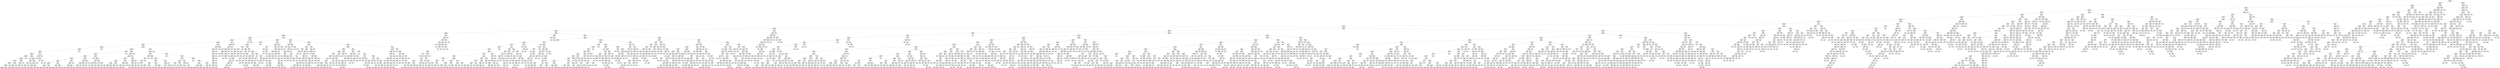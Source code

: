digraph Tree {
node [shape=box] ;
0 [label="X[1173] <= 0.5\ngini = 0.5\nsamples = 84796\nvalue = [42502, 42294]"] ;
1 [label="X[36] <= 0.5\ngini = 0.485\nsamples = 72295\nvalue = [42364, 29931]"] ;
0 -> 1 [labeldistance=2.5, labelangle=45, headlabel="True"] ;
2 [label="X[1136] <= 0.5\ngini = 0.462\nsamples = 66376\nvalue = [42354, 24022]"] ;
1 -> 2 ;
3 [label="X[20] <= 0.5\ngini = 0.428\nsamples = 61217\nvalue = [42262, 18955]"] ;
2 -> 3 ;
4 [label="X[1130] <= 0.5\ngini = 0.392\nsamples = 57592\nvalue = [42180, 15412]"] ;
3 -> 4 ;
5 [label="X[45] <= 0.5\ngini = 0.355\nsamples = 54162\nvalue = [41682, 12480]"] ;
4 -> 5 ;
6 [label="X[30] <= 0.5\ngini = 0.332\nsamples = 52748\nvalue = [41670, 11078]"] ;
5 -> 6 ;
7 [label="X[221] <= 0.5\ngini = 0.315\nsamples = 51693\nvalue = [41573, 10120]"] ;
6 -> 7 ;
8 [label="X[11] <= 0.5\ngini = 0.305\nsamples = 51121\nvalue = [41505, 9616]"] ;
7 -> 8 ;
9 [label="X[1185] <= 0.5\ngini = 0.296\nsamples = 50499\nvalue = [41397, 9102]"] ;
8 -> 9 ;
10 [label="X[1126] <= 0.5\ngini = 0.287\nsamples = 50003\nvalue = [41321, 8682]"] ;
9 -> 10 ;
11 [label="X[10] <= 0.5\ngini = 0.279\nsamples = 49584\nvalue = [41260, 8324]"] ;
10 -> 11 ;
12 [label="X[1161] <= 0.5\ngini = 0.255\nsamples = 44068\nvalue = [37473, 6595]"] ;
11 -> 12 ;
13 [label="X[9] <= 0.5\ngini = 0.249\nsamples = 43858\nvalue = [37463, 6395]"] ;
12 -> 13 ;
14 [label="X[1167] <= 0.5\ngini = 0.234\nsamples = 42292\nvalue = [36562, 5730]"] ;
13 -> 14 ;
15 [label="X[21] <= 0.5\ngini = 0.229\nsamples = 42114\nvalue = [36556, 5558]"] ;
14 -> 15 ;
16 [label="X[1200] <= 0.5\ngini = 0.219\nsamples = 41349\nvalue = [36179, 5170]"] ;
15 -> 16 ;
17 [label="X[1210] <= 0.5\ngini = 0.214\nsamples = 41204\nvalue = [36178, 5026]"] ;
16 -> 17 ;
18 [label="X[1205] <= 0.5\ngini = 0.209\nsamples = 41042\nvalue = [36168, 4874]"] ;
17 -> 18 ;
19 [label="X[12] <= 0.5\ngini = 0.205\nsamples = 40887\nvalue = [36156, 4731]"] ;
18 -> 19 ;
20 [label="X[1211] <= 0.5\ngini = 0.192\nsamples = 39607\nvalue = [35347, 4260]"] ;
19 -> 20 ;
21 [label="X[1137] <= 0.5\ngini = 0.189\nsamples = 39519\nvalue = [35347, 4172]"] ;
20 -> 21 ;
22 [label="X[1195] <= 0.5\ngini = 0.187\nsamples = 39461\nvalue = [35347, 4114]"] ;
21 -> 22 ;
23 [label="X[1029] <= 0.5\ngini = 0.185\nsamples = 39395\nvalue = [35343, 4052]"] ;
22 -> 23 ;
24 [label="X[1238] <= 0.5\ngini = 0.18\nsamples = 39150\nvalue = [35228, 3922]"] ;
23 -> 24 ;
25 [label="X[1265] <= 0.5\ngini = 0.178\nsamples = 39095\nvalue = [35228, 3867]"] ;
24 -> 25 ;
26 [label="X[33] <= 0.5\ngini = 0.176\nsamples = 39030\nvalue = [35220, 3810]"] ;
25 -> 26 ;
27 [label="X[1259] <= 0.5\ngini = 0.172\nsamples = 38822\nvalue = [35121, 3701]"] ;
26 -> 27 ;
28 [label="X[1134] <= 0.5\ngini = 0.171\nsamples = 38784\nvalue = [35121, 3663]"] ;
27 -> 28 ;
29 [label="gini = 0.168\nsamples = 38635\nvalue = [35052, 3583]"] ;
28 -> 29 ;
30 [label="gini = 0.497\nsamples = 149\nvalue = [69, 80]"] ;
28 -> 30 ;
31 [label="gini = 0.0\nsamples = 38\nvalue = [0, 38]"] ;
27 -> 31 ;
32 [label="X[1013] <= 0.5\ngini = 0.499\nsamples = 208\nvalue = [99, 109]"] ;
26 -> 32 ;
33 [label="X[1012] <= 0.5\ngini = 0.494\nsamples = 197\nvalue = [88, 109]"] ;
32 -> 33 ;
34 [label="gini = 0.499\nsamples = 178\nvalue = [85, 93]"] ;
33 -> 34 ;
35 [label="gini = 0.266\nsamples = 19\nvalue = [3, 16]"] ;
33 -> 35 ;
36 [label="gini = 0.0\nsamples = 11\nvalue = [11, 0]"] ;
32 -> 36 ;
37 [label="X[15] <= 0.5\ngini = 0.216\nsamples = 65\nvalue = [8, 57]"] ;
25 -> 37 ;
38 [label="X[1003] <= 0.5\ngini = 0.123\nsamples = 61\nvalue = [4, 57]"] ;
37 -> 38 ;
39 [label="X[1008] <= 0.5\ngini = 0.034\nsamples = 58\nvalue = [1, 57]"] ;
38 -> 39 ;
40 [label="gini = 0.0\nsamples = 57\nvalue = [0, 57]"] ;
39 -> 40 ;
41 [label="gini = 0.0\nsamples = 1\nvalue = [1, 0]"] ;
39 -> 41 ;
42 [label="gini = 0.0\nsamples = 3\nvalue = [3, 0]"] ;
38 -> 42 ;
43 [label="gini = 0.0\nsamples = 4\nvalue = [4, 0]"] ;
37 -> 43 ;
44 [label="gini = 0.0\nsamples = 55\nvalue = [0, 55]"] ;
24 -> 44 ;
45 [label="X[0] <= 0.27\ngini = 0.498\nsamples = 245\nvalue = [115, 130]"] ;
23 -> 45 ;
46 [label="gini = 0.0\nsamples = 33\nvalue = [0, 33]"] ;
45 -> 46 ;
47 [label="X[0] <= 1.025\ngini = 0.496\nsamples = 212\nvalue = [115, 97]"] ;
45 -> 47 ;
48 [label="X[0] <= 0.37\ngini = 0.149\nsamples = 37\nvalue = [34, 3]"] ;
47 -> 48 ;
49 [label="X[14] <= 0.5\ngini = 0.48\nsamples = 5\nvalue = [2, 3]"] ;
48 -> 49 ;
50 [label="X[222] <= 0.5\ngini = 0.375\nsamples = 4\nvalue = [1, 3]"] ;
49 -> 50 ;
51 [label="gini = 0.0\nsamples = 1\nvalue = [1, 0]"] ;
50 -> 51 ;
52 [label="gini = 0.0\nsamples = 3\nvalue = [0, 3]"] ;
50 -> 52 ;
53 [label="gini = 0.0\nsamples = 1\nvalue = [1, 0]"] ;
49 -> 53 ;
54 [label="gini = 0.0\nsamples = 32\nvalue = [32, 0]"] ;
48 -> 54 ;
55 [label="X[0] <= 2.565\ngini = 0.497\nsamples = 175\nvalue = [81, 94]"] ;
47 -> 55 ;
56 [label="X[19] <= 0.5\ngini = 0.474\nsamples = 153\nvalue = [59, 94]"] ;
55 -> 56 ;
57 [label="X[1199] <= 0.5\ngini = 0.436\nsamples = 134\nvalue = [43, 91]"] ;
56 -> 57 ;
58 [label="gini = 0.391\nsamples = 124\nvalue = [33, 91]"] ;
57 -> 58 ;
59 [label="gini = 0.0\nsamples = 10\nvalue = [10, 0]"] ;
57 -> 59 ;
60 [label="X[1151] <= 0.5\ngini = 0.266\nsamples = 19\nvalue = [16, 3]"] ;
56 -> 60 ;
61 [label="gini = 0.208\nsamples = 17\nvalue = [15, 2]"] ;
60 -> 61 ;
62 [label="gini = 0.5\nsamples = 2\nvalue = [1, 1]"] ;
60 -> 62 ;
63 [label="gini = 0.0\nsamples = 22\nvalue = [22, 0]"] ;
55 -> 63 ;
64 [label="X[16] <= 0.5\ngini = 0.114\nsamples = 66\nvalue = [4, 62]"] ;
22 -> 64 ;
65 [label="X[1008] <= 0.5\ngini = 0.031\nsamples = 63\nvalue = [1, 62]"] ;
64 -> 65 ;
66 [label="gini = 0.0\nsamples = 57\nvalue = [0, 57]"] ;
65 -> 66 ;
67 [label="X[0] <= 1.86\ngini = 0.278\nsamples = 6\nvalue = [1, 5]"] ;
65 -> 67 ;
68 [label="gini = 0.0\nsamples = 4\nvalue = [0, 4]"] ;
67 -> 68 ;
69 [label="X[0] <= 2.775\ngini = 0.5\nsamples = 2\nvalue = [1, 1]"] ;
67 -> 69 ;
70 [label="gini = 0.0\nsamples = 1\nvalue = [1, 0]"] ;
69 -> 70 ;
71 [label="gini = 0.0\nsamples = 1\nvalue = [0, 1]"] ;
69 -> 71 ;
72 [label="gini = 0.0\nsamples = 3\nvalue = [3, 0]"] ;
64 -> 72 ;
73 [label="gini = 0.0\nsamples = 58\nvalue = [0, 58]"] ;
21 -> 73 ;
74 [label="gini = 0.0\nsamples = 88\nvalue = [0, 88]"] ;
20 -> 74 ;
75 [label="X[1003] <= 0.5\ngini = 0.465\nsamples = 1280\nvalue = [809, 471]"] ;
19 -> 75 ;
76 [label="X[1009] <= 0.5\ngini = 0.439\nsamples = 948\nvalue = [640, 308]"] ;
75 -> 76 ;
77 [label="X[1211] <= 0.5\ngini = 0.379\nsamples = 582\nvalue = [434, 148]"] ;
76 -> 77 ;
78 [label="X[1007] <= 0.5\ngini = 0.363\nsamples = 570\nvalue = [434, 136]"] ;
77 -> 78 ;
79 [label="X[1012] <= 0.5\ngini = 0.338\nsamples = 502\nvalue = [394, 108]"] ;
78 -> 79 ;
80 [label="X[1008] <= 0.5\ngini = 0.302\nsamples = 437\nvalue = [356, 81]"] ;
79 -> 80 ;
81 [label="X[0] <= 2.705\ngini = 0.278\nsamples = 384\nvalue = [320, 64]"] ;
80 -> 81 ;
82 [label="X[0] <= 2.65\ngini = 0.3\nsamples = 327\nvalue = [267, 60]"] ;
81 -> 82 ;
83 [label="X[1015] <= 0.5\ngini = 0.289\nsamples = 320\nvalue = [264, 56]"] ;
82 -> 83 ;
84 [label="gini = 0.273\nsamples = 294\nvalue = [246, 48]"] ;
83 -> 84 ;
85 [label="gini = 0.426\nsamples = 26\nvalue = [18, 8]"] ;
83 -> 85 ;
86 [label="X[1000] <= 0.5\ngini = 0.49\nsamples = 7\nvalue = [3, 4]"] ;
82 -> 86 ;
87 [label="gini = 0.48\nsamples = 5\nvalue = [3, 2]"] ;
86 -> 87 ;
88 [label="gini = 0.0\nsamples = 2\nvalue = [0, 2]"] ;
86 -> 88 ;
89 [label="X[999] <= 0.5\ngini = 0.131\nsamples = 57\nvalue = [53, 4]"] ;
81 -> 89 ;
90 [label="X[1013] <= 0.5\ngini = 0.071\nsamples = 54\nvalue = [52, 2]"] ;
89 -> 90 ;
91 [label="gini = 0.038\nsamples = 52\nvalue = [51, 1]"] ;
90 -> 91 ;
92 [label="gini = 0.5\nsamples = 2\nvalue = [1, 1]"] ;
90 -> 92 ;
93 [label="X[1204] <= 0.5\ngini = 0.444\nsamples = 3\nvalue = [1, 2]"] ;
89 -> 93 ;
94 [label="gini = 0.0\nsamples = 2\nvalue = [0, 2]"] ;
93 -> 94 ;
95 [label="gini = 0.0\nsamples = 1\nvalue = [1, 0]"] ;
93 -> 95 ;
96 [label="X[1279] <= 0.5\ngini = 0.436\nsamples = 53\nvalue = [36, 17]"] ;
80 -> 96 ;
97 [label="X[1175] <= 0.5\ngini = 0.466\nsamples = 46\nvalue = [29, 17]"] ;
96 -> 97 ;
98 [label="X[0] <= 2.755\ngini = 0.494\nsamples = 36\nvalue = [20, 16]"] ;
97 -> 98 ;
99 [label="gini = 0.5\nsamples = 33\nvalue = [17, 16]"] ;
98 -> 99 ;
100 [label="gini = 0.0\nsamples = 3\nvalue = [3, 0]"] ;
98 -> 100 ;
101 [label="X[0] <= 1.485\ngini = 0.18\nsamples = 10\nvalue = [9, 1]"] ;
97 -> 101 ;
102 [label="gini = 0.444\nsamples = 3\nvalue = [2, 1]"] ;
101 -> 102 ;
103 [label="gini = 0.0\nsamples = 7\nvalue = [7, 0]"] ;
101 -> 103 ;
104 [label="gini = 0.0\nsamples = 7\nvalue = [7, 0]"] ;
96 -> 104 ;
105 [label="X[1270] <= 0.5\ngini = 0.486\nsamples = 65\nvalue = [38, 27]"] ;
79 -> 105 ;
106 [label="X[1207] <= 0.5\ngini = 0.473\nsamples = 60\nvalue = [37, 23]"] ;
105 -> 106 ;
107 [label="X[1222] <= 0.5\ngini = 0.456\nsamples = 54\nvalue = [35, 19]"] ;
106 -> 107 ;
108 [label="X[0] <= 2.725\ngini = 0.449\nsamples = 53\nvalue = [35, 18]"] ;
107 -> 108 ;
109 [label="gini = 0.473\nsamples = 47\nvalue = [29, 18]"] ;
108 -> 109 ;
110 [label="gini = 0.0\nsamples = 6\nvalue = [6, 0]"] ;
108 -> 110 ;
111 [label="gini = 0.0\nsamples = 1\nvalue = [0, 1]"] ;
107 -> 111 ;
112 [label="X[0] <= 2.235\ngini = 0.444\nsamples = 6\nvalue = [2, 4]"] ;
106 -> 112 ;
113 [label="X[0] <= 0.935\ngini = 0.5\nsamples = 4\nvalue = [2, 2]"] ;
112 -> 113 ;
114 [label="gini = 0.0\nsamples = 1\nvalue = [0, 1]"] ;
113 -> 114 ;
115 [label="gini = 0.444\nsamples = 3\nvalue = [2, 1]"] ;
113 -> 115 ;
116 [label="gini = 0.0\nsamples = 2\nvalue = [0, 2]"] ;
112 -> 116 ;
117 [label="X[0] <= 2.745\ngini = 0.32\nsamples = 5\nvalue = [1, 4]"] ;
105 -> 117 ;
118 [label="gini = 0.0\nsamples = 4\nvalue = [0, 4]"] ;
117 -> 118 ;
119 [label="gini = 0.0\nsamples = 1\nvalue = [1, 0]"] ;
117 -> 119 ;
120 [label="X[0] <= 0.325\ngini = 0.484\nsamples = 68\nvalue = [40, 28]"] ;
78 -> 120 ;
121 [label="gini = 0.0\nsamples = 5\nvalue = [0, 5]"] ;
120 -> 121 ;
122 [label="X[1207] <= 0.5\ngini = 0.464\nsamples = 63\nvalue = [40, 23]"] ;
120 -> 122 ;
123 [label="X[0] <= 0.71\ngini = 0.488\nsamples = 52\nvalue = [30, 22]"] ;
122 -> 123 ;
124 [label="X[0] <= 0.365\ngini = 0.469\nsamples = 8\nvalue = [3, 5]"] ;
123 -> 124 ;
125 [label="gini = 0.0\nsamples = 1\nvalue = [1, 0]"] ;
124 -> 125 ;
126 [label="X[0] <= 0.545\ngini = 0.408\nsamples = 7\nvalue = [2, 5]"] ;
124 -> 126 ;
127 [label="gini = 0.48\nsamples = 5\nvalue = [2, 3]"] ;
126 -> 127 ;
128 [label="gini = 0.0\nsamples = 2\nvalue = [0, 2]"] ;
126 -> 128 ;
129 [label="X[0] <= 1.37\ngini = 0.474\nsamples = 44\nvalue = [27, 17]"] ;
123 -> 129 ;
130 [label="gini = 0.0\nsamples = 6\nvalue = [6, 0]"] ;
129 -> 130 ;
131 [label="X[1162] <= 0.5\ngini = 0.494\nsamples = 38\nvalue = [21, 17]"] ;
129 -> 131 ;
132 [label="gini = 0.498\nsamples = 36\nvalue = [19, 17]"] ;
131 -> 132 ;
133 [label="gini = 0.0\nsamples = 2\nvalue = [2, 0]"] ;
131 -> 133 ;
134 [label="X[0] <= 2.425\ngini = 0.165\nsamples = 11\nvalue = [10, 1]"] ;
122 -> 134 ;
135 [label="gini = 0.0\nsamples = 8\nvalue = [8, 0]"] ;
134 -> 135 ;
136 [label="X[0] <= 2.595\ngini = 0.444\nsamples = 3\nvalue = [2, 1]"] ;
134 -> 136 ;
137 [label="gini = 0.0\nsamples = 1\nvalue = [0, 1]"] ;
136 -> 137 ;
138 [label="gini = 0.0\nsamples = 2\nvalue = [2, 0]"] ;
136 -> 138 ;
139 [label="gini = 0.0\nsamples = 12\nvalue = [0, 12]"] ;
77 -> 139 ;
140 [label="X[0] <= 2.945\ngini = 0.492\nsamples = 366\nvalue = [206, 160]"] ;
76 -> 140 ;
141 [label="X[0] <= 2.925\ngini = 0.494\nsamples = 359\nvalue = [199, 160]"] ;
140 -> 141 ;
142 [label="X[0] <= 2.67\ngini = 0.493\nsamples = 356\nvalue = [199, 157]"] ;
141 -> 142 ;
143 [label="X[0] <= 2.435\ngini = 0.497\nsamples = 314\nvalue = [170, 144]"] ;
142 -> 143 ;
144 [label="X[0] <= 1.645\ngini = 0.49\nsamples = 268\nvalue = [153, 115]"] ;
143 -> 144 ;
145 [label="X[0] <= 0.345\ngini = 0.498\nsamples = 182\nvalue = [97, 85]"] ;
144 -> 145 ;
146 [label="X[0] <= 0.305\ngini = 0.401\nsamples = 18\nvalue = [13, 5]"] ;
145 -> 146 ;
147 [label="gini = 0.496\nsamples = 11\nvalue = [6, 5]"] ;
146 -> 147 ;
148 [label="gini = 0.0\nsamples = 7\nvalue = [7, 0]"] ;
146 -> 148 ;
149 [label="X[0] <= 0.46\ngini = 0.5\nsamples = 164\nvalue = [84, 80]"] ;
145 -> 149 ;
150 [label="gini = 0.444\nsamples = 24\nvalue = [8, 16]"] ;
149 -> 150 ;
151 [label="gini = 0.496\nsamples = 140\nvalue = [76, 64]"] ;
149 -> 151 ;
152 [label="X[1279] <= 0.5\ngini = 0.454\nsamples = 86\nvalue = [56, 30]"] ;
144 -> 152 ;
153 [label="X[0] <= 1.825\ngini = 0.48\nsamples = 75\nvalue = [45, 30]"] ;
152 -> 153 ;
154 [label="gini = 0.287\nsamples = 23\nvalue = [19, 4]"] ;
153 -> 154 ;
155 [label="gini = 0.5\nsamples = 52\nvalue = [26, 26]"] ;
153 -> 155 ;
156 [label="gini = 0.0\nsamples = 11\nvalue = [11, 0]"] ;
152 -> 156 ;
157 [label="X[1275] <= 0.5\ngini = 0.466\nsamples = 46\nvalue = [17, 29]"] ;
143 -> 157 ;
158 [label="X[1162] <= 0.5\ngini = 0.444\nsamples = 42\nvalue = [14, 28]"] ;
157 -> 158 ;
159 [label="X[0] <= 2.53\ngini = 0.433\nsamples = 41\nvalue = [13, 28]"] ;
158 -> 159 ;
160 [label="gini = 0.346\nsamples = 18\nvalue = [4, 14]"] ;
159 -> 160 ;
161 [label="gini = 0.476\nsamples = 23\nvalue = [9, 14]"] ;
159 -> 161 ;
162 [label="gini = 0.0\nsamples = 1\nvalue = [1, 0]"] ;
158 -> 162 ;
163 [label="X[0] <= 2.65\ngini = 0.375\nsamples = 4\nvalue = [3, 1]"] ;
157 -> 163 ;
164 [label="gini = 0.0\nsamples = 3\nvalue = [3, 0]"] ;
163 -> 164 ;
165 [label="gini = 0.0\nsamples = 1\nvalue = [0, 1]"] ;
163 -> 165 ;
166 [label="X[0] <= 2.875\ngini = 0.427\nsamples = 42\nvalue = [29, 13]"] ;
142 -> 166 ;
167 [label="X[0] <= 2.865\ngini = 0.45\nsamples = 38\nvalue = [25, 13]"] ;
166 -> 167 ;
168 [label="X[1204] <= 0.5\ngini = 0.438\nsamples = 37\nvalue = [25, 12]"] ;
167 -> 168 ;
169 [label="X[1270] <= 0.5\ngini = 0.384\nsamples = 27\nvalue = [20, 7]"] ;
168 -> 169 ;
170 [label="gini = 0.34\nsamples = 23\nvalue = [18, 5]"] ;
169 -> 170 ;
171 [label="gini = 0.5\nsamples = 4\nvalue = [2, 2]"] ;
169 -> 171 ;
172 [label="X[0] <= 2.705\ngini = 0.5\nsamples = 10\nvalue = [5, 5]"] ;
168 -> 172 ;
173 [label="gini = 0.0\nsamples = 2\nvalue = [2, 0]"] ;
172 -> 173 ;
174 [label="gini = 0.469\nsamples = 8\nvalue = [3, 5]"] ;
172 -> 174 ;
175 [label="gini = 0.0\nsamples = 1\nvalue = [0, 1]"] ;
167 -> 175 ;
176 [label="gini = 0.0\nsamples = 4\nvalue = [4, 0]"] ;
166 -> 176 ;
177 [label="gini = 0.0\nsamples = 3\nvalue = [0, 3]"] ;
141 -> 177 ;
178 [label="gini = 0.0\nsamples = 7\nvalue = [7, 0]"] ;
140 -> 178 ;
179 [label="X[0] <= 2.945\ngini = 0.5\nsamples = 332\nvalue = [169, 163]"] ;
75 -> 179 ;
180 [label="X[0] <= 0.825\ngini = 0.5\nsamples = 326\nvalue = [163, 163]"] ;
179 -> 180 ;
181 [label="X[0] <= 0.305\ngini = 0.478\nsamples = 76\nvalue = [30, 46]"] ;
180 -> 181 ;
182 [label="X[1143] <= 0.5\ngini = 0.463\nsamples = 11\nvalue = [7, 4]"] ;
181 -> 182 ;
183 [label="X[1270] <= 0.5\ngini = 0.346\nsamples = 9\nvalue = [7, 2]"] ;
182 -> 183 ;
184 [label="X[1207] <= 0.5\ngini = 0.219\nsamples = 8\nvalue = [7, 1]"] ;
183 -> 184 ;
185 [label="gini = 0.0\nsamples = 6\nvalue = [6, 0]"] ;
184 -> 185 ;
186 [label="X[0] <= 0.24\ngini = 0.5\nsamples = 2\nvalue = [1, 1]"] ;
184 -> 186 ;
187 [label="gini = 0.0\nsamples = 1\nvalue = [0, 1]"] ;
186 -> 187 ;
188 [label="gini = 0.0\nsamples = 1\nvalue = [1, 0]"] ;
186 -> 188 ;
189 [label="gini = 0.0\nsamples = 1\nvalue = [0, 1]"] ;
183 -> 189 ;
190 [label="gini = 0.0\nsamples = 2\nvalue = [0, 2]"] ;
182 -> 190 ;
191 [label="X[0] <= 0.355\ngini = 0.457\nsamples = 65\nvalue = [23, 42]"] ;
181 -> 191 ;
192 [label="gini = 0.0\nsamples = 5\nvalue = [0, 5]"] ;
191 -> 192 ;
193 [label="X[0] <= 0.595\ngini = 0.473\nsamples = 60\nvalue = [23, 37]"] ;
191 -> 193 ;
194 [label="X[0] <= 0.475\ngini = 0.498\nsamples = 36\nvalue = [17, 19]"] ;
193 -> 194 ;
195 [label="X[0] <= 0.38\ngini = 0.43\nsamples = 16\nvalue = [5, 11]"] ;
194 -> 195 ;
196 [label="X[1275] <= 0.5\ngini = 0.375\nsamples = 4\nvalue = [3, 1]"] ;
195 -> 196 ;
197 [label="gini = 0.0\nsamples = 3\nvalue = [3, 0]"] ;
196 -> 197 ;
198 [label="gini = 0.0\nsamples = 1\nvalue = [0, 1]"] ;
196 -> 198 ;
199 [label="X[1275] <= 0.5\ngini = 0.278\nsamples = 12\nvalue = [2, 10]"] ;
195 -> 199 ;
200 [label="gini = 0.165\nsamples = 11\nvalue = [1, 10]"] ;
199 -> 200 ;
201 [label="gini = 0.0\nsamples = 1\nvalue = [1, 0]"] ;
199 -> 201 ;
202 [label="X[0] <= 0.53\ngini = 0.48\nsamples = 20\nvalue = [12, 8]"] ;
194 -> 202 ;
203 [label="X[1143] <= 0.5\ngini = 0.346\nsamples = 9\nvalue = [7, 2]"] ;
202 -> 203 ;
204 [label="gini = 0.219\nsamples = 8\nvalue = [7, 1]"] ;
203 -> 204 ;
205 [label="gini = 0.0\nsamples = 1\nvalue = [0, 1]"] ;
203 -> 205 ;
206 [label="X[1270] <= 0.5\ngini = 0.496\nsamples = 11\nvalue = [5, 6]"] ;
202 -> 206 ;
207 [label="gini = 0.48\nsamples = 10\nvalue = [4, 6]"] ;
206 -> 207 ;
208 [label="gini = 0.0\nsamples = 1\nvalue = [1, 0]"] ;
206 -> 208 ;
209 [label="X[1270] <= 0.5\ngini = 0.375\nsamples = 24\nvalue = [6, 18]"] ;
193 -> 209 ;
210 [label="X[1207] <= 0.5\ngini = 0.34\nsamples = 23\nvalue = [5, 18]"] ;
209 -> 210 ;
211 [label="X[1143] <= 0.5\ngini = 0.219\nsamples = 16\nvalue = [2, 14]"] ;
210 -> 211 ;
212 [label="gini = 0.0\nsamples = 12\nvalue = [0, 12]"] ;
211 -> 212 ;
213 [label="gini = 0.5\nsamples = 4\nvalue = [2, 2]"] ;
211 -> 213 ;
214 [label="X[0] <= 0.705\ngini = 0.49\nsamples = 7\nvalue = [3, 4]"] ;
210 -> 214 ;
215 [label="gini = 0.444\nsamples = 3\nvalue = [2, 1]"] ;
214 -> 215 ;
216 [label="gini = 0.375\nsamples = 4\nvalue = [1, 3]"] ;
214 -> 216 ;
217 [label="gini = 0.0\nsamples = 1\nvalue = [1, 0]"] ;
209 -> 217 ;
218 [label="X[0] <= 0.975\ngini = 0.498\nsamples = 250\nvalue = [133, 117]"] ;
180 -> 218 ;
219 [label="gini = 0.0\nsamples = 14\nvalue = [14, 0]"] ;
218 -> 219 ;
220 [label="X[0] <= 1.425\ngini = 0.5\nsamples = 236\nvalue = [119, 117]"] ;
218 -> 220 ;
221 [label="X[1204] <= 0.5\ngini = 0.42\nsamples = 30\nvalue = [9, 21]"] ;
220 -> 221 ;
222 [label="X[0] <= 1.03\ngini = 0.266\nsamples = 19\nvalue = [3, 16]"] ;
221 -> 222 ;
223 [label="X[0] <= 0.99\ngini = 0.444\nsamples = 3\nvalue = [2, 1]"] ;
222 -> 223 ;
224 [label="gini = 0.0\nsamples = 1\nvalue = [0, 1]"] ;
223 -> 224 ;
225 [label="gini = 0.0\nsamples = 2\nvalue = [2, 0]"] ;
223 -> 225 ;
226 [label="X[1270] <= 0.5\ngini = 0.117\nsamples = 16\nvalue = [1, 15]"] ;
222 -> 226 ;
227 [label="gini = 0.0\nsamples = 14\nvalue = [0, 14]"] ;
226 -> 227 ;
228 [label="X[0] <= 1.225\ngini = 0.5\nsamples = 2\nvalue = [1, 1]"] ;
226 -> 228 ;
229 [label="gini = 0.0\nsamples = 1\nvalue = [0, 1]"] ;
228 -> 229 ;
230 [label="gini = 0.0\nsamples = 1\nvalue = [1, 0]"] ;
228 -> 230 ;
231 [label="X[0] <= 1.385\ngini = 0.496\nsamples = 11\nvalue = [6, 5]"] ;
221 -> 231 ;
232 [label="X[0] <= 1.31\ngini = 0.494\nsamples = 9\nvalue = [4, 5]"] ;
231 -> 232 ;
233 [label="X[0] <= 1.11\ngini = 0.375\nsamples = 4\nvalue = [3, 1]"] ;
232 -> 233 ;
234 [label="gini = 0.0\nsamples = 1\nvalue = [0, 1]"] ;
233 -> 234 ;
235 [label="gini = 0.0\nsamples = 3\nvalue = [3, 0]"] ;
233 -> 235 ;
236 [label="X[0] <= 1.365\ngini = 0.32\nsamples = 5\nvalue = [1, 4]"] ;
232 -> 236 ;
237 [label="gini = 0.444\nsamples = 3\nvalue = [1, 2]"] ;
236 -> 237 ;
238 [label="gini = 0.0\nsamples = 2\nvalue = [0, 2]"] ;
236 -> 238 ;
239 [label="gini = 0.0\nsamples = 2\nvalue = [2, 0]"] ;
231 -> 239 ;
240 [label="X[0] <= 1.475\ngini = 0.498\nsamples = 206\nvalue = [110, 96]"] ;
220 -> 240 ;
241 [label="gini = 0.0\nsamples = 7\nvalue = [7, 0]"] ;
240 -> 241 ;
242 [label="X[1175] <= 0.5\ngini = 0.499\nsamples = 199\nvalue = [103, 96]"] ;
240 -> 242 ;
243 [label="X[0] <= 1.82\ngini = 0.5\nsamples = 182\nvalue = [90, 92]"] ;
242 -> 243 ;
244 [label="X[1204] <= 0.5\ngini = 0.462\nsamples = 47\nvalue = [17, 30]"] ;
243 -> 244 ;
245 [label="gini = 0.389\nsamples = 34\nvalue = [9, 25]"] ;
244 -> 245 ;
246 [label="gini = 0.473\nsamples = 13\nvalue = [8, 5]"] ;
244 -> 246 ;
247 [label="X[0] <= 2.415\ngini = 0.497\nsamples = 135\nvalue = [73, 62]"] ;
243 -> 247 ;
248 [label="gini = 0.408\nsamples = 49\nvalue = [35, 14]"] ;
247 -> 248 ;
249 [label="gini = 0.493\nsamples = 86\nvalue = [38, 48]"] ;
247 -> 249 ;
250 [label="X[0] <= 2.92\ngini = 0.36\nsamples = 17\nvalue = [13, 4]"] ;
242 -> 250 ;
251 [label="X[0] <= 1.56\ngini = 0.305\nsamples = 16\nvalue = [13, 3]"] ;
250 -> 251 ;
252 [label="gini = 0.5\nsamples = 2\nvalue = [1, 1]"] ;
251 -> 252 ;
253 [label="gini = 0.245\nsamples = 14\nvalue = [12, 2]"] ;
251 -> 253 ;
254 [label="gini = 0.0\nsamples = 1\nvalue = [0, 1]"] ;
250 -> 254 ;
255 [label="gini = 0.0\nsamples = 6\nvalue = [6, 0]"] ;
179 -> 255 ;
256 [label="X[120] <= 0.5\ngini = 0.143\nsamples = 155\nvalue = [12, 143]"] ;
18 -> 256 ;
257 [label="X[423] <= 0.5\ngini = 0.296\nsamples = 61\nvalue = [11, 50]"] ;
256 -> 257 ;
258 [label="X[1074] <= 0.5\ngini = 0.278\nsamples = 60\nvalue = [10, 50]"] ;
257 -> 258 ;
259 [label="X[226] <= 0.5\ngini = 0.259\nsamples = 59\nvalue = [9, 50]"] ;
258 -> 259 ;
260 [label="X[305] <= 0.5\ngini = 0.238\nsamples = 58\nvalue = [8, 50]"] ;
259 -> 260 ;
261 [label="X[288] <= 0.5\ngini = 0.215\nsamples = 57\nvalue = [7, 50]"] ;
260 -> 261 ;
262 [label="X[252] <= 0.5\ngini = 0.191\nsamples = 56\nvalue = [6, 50]"] ;
261 -> 262 ;
263 [label="X[884] <= 0.5\ngini = 0.165\nsamples = 55\nvalue = [5, 50]"] ;
262 -> 263 ;
264 [label="X[530] <= 0.5\ngini = 0.137\nsamples = 54\nvalue = [4, 50]"] ;
263 -> 264 ;
265 [label="X[254] <= 0.5\ngini = 0.107\nsamples = 53\nvalue = [3, 50]"] ;
264 -> 265 ;
266 [label="gini = 0.074\nsamples = 52\nvalue = [2, 50]"] ;
265 -> 266 ;
267 [label="gini = 0.0\nsamples = 1\nvalue = [1, 0]"] ;
265 -> 267 ;
268 [label="gini = 0.0\nsamples = 1\nvalue = [1, 0]"] ;
264 -> 268 ;
269 [label="gini = 0.0\nsamples = 1\nvalue = [1, 0]"] ;
263 -> 269 ;
270 [label="gini = 0.0\nsamples = 1\nvalue = [1, 0]"] ;
262 -> 270 ;
271 [label="gini = 0.0\nsamples = 1\nvalue = [1, 0]"] ;
261 -> 271 ;
272 [label="gini = 0.0\nsamples = 1\nvalue = [1, 0]"] ;
260 -> 272 ;
273 [label="gini = 0.0\nsamples = 1\nvalue = [1, 0]"] ;
259 -> 273 ;
274 [label="gini = 0.0\nsamples = 1\nvalue = [1, 0]"] ;
258 -> 274 ;
275 [label="gini = 0.0\nsamples = 1\nvalue = [1, 0]"] ;
257 -> 275 ;
276 [label="X[793] <= 0.5\ngini = 0.021\nsamples = 94\nvalue = [1, 93]"] ;
256 -> 276 ;
277 [label="gini = 0.0\nsamples = 93\nvalue = [0, 93]"] ;
276 -> 277 ;
278 [label="gini = 0.0\nsamples = 1\nvalue = [1, 0]"] ;
276 -> 278 ;
279 [label="X[158] <= 0.5\ngini = 0.116\nsamples = 162\nvalue = [10, 152]"] ;
17 -> 279 ;
280 [label="X[1005] <= 0.5\ngini = 0.073\nsamples = 158\nvalue = [6, 152]"] ;
279 -> 280 ;
281 [label="X[1015] <= 0.5\ngini = 0.062\nsamples = 156\nvalue = [5, 151]"] ;
280 -> 281 ;
282 [label="X[1003] <= 0.5\ngini = 0.051\nsamples = 154\nvalue = [4, 150]"] ;
281 -> 282 ;
283 [label="X[1029] <= 0.5\ngini = 0.017\nsamples = 119\nvalue = [1, 118]"] ;
282 -> 283 ;
284 [label="gini = 0.0\nsamples = 113\nvalue = [0, 113]"] ;
283 -> 284 ;
285 [label="X[0] <= 2.12\ngini = 0.278\nsamples = 6\nvalue = [1, 5]"] ;
283 -> 285 ;
286 [label="gini = 0.0\nsamples = 5\nvalue = [0, 5]"] ;
285 -> 286 ;
287 [label="gini = 0.0\nsamples = 1\nvalue = [1, 0]"] ;
285 -> 287 ;
288 [label="X[12] <= 0.5\ngini = 0.157\nsamples = 35\nvalue = [3, 32]"] ;
282 -> 288 ;
289 [label="X[0] <= 1.13\ngini = 0.111\nsamples = 34\nvalue = [2, 32]"] ;
288 -> 289 ;
290 [label="X[0] <= 0.835\ngini = 0.219\nsamples = 16\nvalue = [2, 14]"] ;
289 -> 290 ;
291 [label="gini = 0.0\nsamples = 14\nvalue = [0, 14]"] ;
290 -> 291 ;
292 [label="gini = 0.0\nsamples = 2\nvalue = [2, 0]"] ;
290 -> 292 ;
293 [label="gini = 0.0\nsamples = 18\nvalue = [0, 18]"] ;
289 -> 293 ;
294 [label="gini = 0.0\nsamples = 1\nvalue = [1, 0]"] ;
288 -> 294 ;
295 [label="X[0] <= 0.695\ngini = 0.5\nsamples = 2\nvalue = [1, 1]"] ;
281 -> 295 ;
296 [label="gini = 0.0\nsamples = 1\nvalue = [0, 1]"] ;
295 -> 296 ;
297 [label="gini = 0.0\nsamples = 1\nvalue = [1, 0]"] ;
295 -> 297 ;
298 [label="X[0] <= 1.09\ngini = 0.5\nsamples = 2\nvalue = [1, 1]"] ;
280 -> 298 ;
299 [label="gini = 0.0\nsamples = 1\nvalue = [0, 1]"] ;
298 -> 299 ;
300 [label="gini = 0.0\nsamples = 1\nvalue = [1, 0]"] ;
298 -> 300 ;
301 [label="gini = 0.0\nsamples = 4\nvalue = [4, 0]"] ;
279 -> 301 ;
302 [label="X[600] <= 0.5\ngini = 0.014\nsamples = 145\nvalue = [1, 144]"] ;
16 -> 302 ;
303 [label="gini = 0.0\nsamples = 144\nvalue = [0, 144]"] ;
302 -> 303 ;
304 [label="gini = 0.0\nsamples = 1\nvalue = [1, 0]"] ;
302 -> 304 ;
305 [label="X[1190] <= 0.5\ngini = 0.5\nsamples = 765\nvalue = [377, 388]"] ;
15 -> 305 ;
306 [label="X[1009] <= 0.5\ngini = 0.434\nsamples = 346\nvalue = [110, 236]"] ;
305 -> 306 ;
307 [label="X[0] <= 2.98\ngini = 0.471\nsamples = 226\nvalue = [86, 140]"] ;
306 -> 307 ;
308 [label="X[1003] <= 0.5\ngini = 0.467\nsamples = 223\nvalue = [83, 140]"] ;
307 -> 308 ;
309 [label="X[992] <= 0.5\ngini = 0.49\nsamples = 119\nvalue = [51, 68]"] ;
308 -> 309 ;
310 [label="X[0] <= 2.89\ngini = 0.487\nsamples = 117\nvalue = [49, 68]"] ;
309 -> 310 ;
311 [label="X[0] <= 2.875\ngini = 0.49\nsamples = 114\nvalue = [49, 65]"] ;
310 -> 311 ;
312 [label="X[1017] <= 0.5\ngini = 0.487\nsamples = 112\nvalue = [47, 65]"] ;
311 -> 312 ;
313 [label="X[1272] <= 0.5\ngini = 0.491\nsamples = 109\nvalue = [47, 62]"] ;
312 -> 313 ;
314 [label="gini = 0.0\nsamples = 3\nvalue = [0, 3]"] ;
313 -> 314 ;
315 [label="X[0] <= 2.835\ngini = 0.494\nsamples = 106\nvalue = [47, 59]"] ;
313 -> 315 ;
316 [label="X[0] <= 2.725\ngini = 0.489\nsamples = 103\nvalue = [44, 59]"] ;
315 -> 316 ;
317 [label="X[1006] <= 0.5\ngini = 0.495\nsamples = 98\nvalue = [44, 54]"] ;
316 -> 317 ;
318 [label="X[0] <= 2.675\ngini = 0.491\nsamples = 95\nvalue = [41, 54]"] ;
317 -> 318 ;
319 [label="gini = 0.486\nsamples = 91\nvalue = [38, 53]"] ;
318 -> 319 ;
320 [label="gini = 0.375\nsamples = 4\nvalue = [3, 1]"] ;
318 -> 320 ;
321 [label="gini = 0.0\nsamples = 3\nvalue = [3, 0]"] ;
317 -> 321 ;
322 [label="gini = 0.0\nsamples = 5\nvalue = [0, 5]"] ;
316 -> 322 ;
323 [label="gini = 0.0\nsamples = 3\nvalue = [3, 0]"] ;
315 -> 323 ;
324 [label="gini = 0.0\nsamples = 3\nvalue = [0, 3]"] ;
312 -> 324 ;
325 [label="gini = 0.0\nsamples = 2\nvalue = [2, 0]"] ;
311 -> 325 ;
326 [label="gini = 0.0\nsamples = 3\nvalue = [0, 3]"] ;
310 -> 326 ;
327 [label="gini = 0.0\nsamples = 2\nvalue = [2, 0]"] ;
309 -> 327 ;
328 [label="X[0] <= 0.935\ngini = 0.426\nsamples = 104\nvalue = [32, 72]"] ;
308 -> 328 ;
329 [label="X[0] <= 0.36\ngini = 0.302\nsamples = 27\nvalue = [5, 22]"] ;
328 -> 329 ;
330 [label="X[0] <= 0.325\ngini = 0.48\nsamples = 5\nvalue = [3, 2]"] ;
329 -> 330 ;
331 [label="X[0] <= 0.205\ngini = 0.444\nsamples = 3\nvalue = [1, 2]"] ;
330 -> 331 ;
332 [label="gini = 0.0\nsamples = 1\nvalue = [1, 0]"] ;
331 -> 332 ;
333 [label="gini = 0.0\nsamples = 2\nvalue = [0, 2]"] ;
331 -> 333 ;
334 [label="gini = 0.0\nsamples = 2\nvalue = [2, 0]"] ;
330 -> 334 ;
335 [label="X[0] <= 0.48\ngini = 0.165\nsamples = 22\nvalue = [2, 20]"] ;
329 -> 335 ;
336 [label="gini = 0.0\nsamples = 9\nvalue = [0, 9]"] ;
335 -> 336 ;
337 [label="X[0] <= 0.55\ngini = 0.26\nsamples = 13\nvalue = [2, 11]"] ;
335 -> 337 ;
338 [label="X[0] <= 0.52\ngini = 0.5\nsamples = 4\nvalue = [2, 2]"] ;
337 -> 338 ;
339 [label="X[0] <= 0.495\ngini = 0.444\nsamples = 3\nvalue = [1, 2]"] ;
338 -> 339 ;
340 [label="gini = 0.5\nsamples = 2\nvalue = [1, 1]"] ;
339 -> 340 ;
341 [label="gini = 0.0\nsamples = 1\nvalue = [0, 1]"] ;
339 -> 341 ;
342 [label="gini = 0.0\nsamples = 1\nvalue = [1, 0]"] ;
338 -> 342 ;
343 [label="gini = 0.0\nsamples = 9\nvalue = [0, 9]"] ;
337 -> 343 ;
344 [label="X[0] <= 1.21\ngini = 0.455\nsamples = 77\nvalue = [27, 50]"] ;
328 -> 344 ;
345 [label="gini = 0.0\nsamples = 5\nvalue = [5, 0]"] ;
344 -> 345 ;
346 [label="X[0] <= 2.015\ngini = 0.424\nsamples = 72\nvalue = [22, 50]"] ;
344 -> 346 ;
347 [label="X[0] <= 1.845\ngini = 0.472\nsamples = 34\nvalue = [13, 21]"] ;
346 -> 347 ;
348 [label="X[0] <= 1.49\ngini = 0.428\nsamples = 29\nvalue = [9, 20]"] ;
347 -> 348 ;
349 [label="X[0] <= 1.415\ngini = 0.219\nsamples = 8\nvalue = [1, 7]"] ;
348 -> 349 ;
350 [label="X[0] <= 1.39\ngini = 0.375\nsamples = 4\nvalue = [1, 3]"] ;
349 -> 350 ;
351 [label="gini = 0.0\nsamples = 3\nvalue = [0, 3]"] ;
350 -> 351 ;
352 [label="gini = 0.0\nsamples = 1\nvalue = [1, 0]"] ;
350 -> 352 ;
353 [label="gini = 0.0\nsamples = 4\nvalue = [0, 4]"] ;
349 -> 353 ;
354 [label="X[0] <= 1.595\ngini = 0.472\nsamples = 21\nvalue = [8, 13]"] ;
348 -> 354 ;
355 [label="X[0] <= 1.575\ngini = 0.444\nsamples = 6\nvalue = [4, 2]"] ;
354 -> 355 ;
356 [label="X[0] <= 1.505\ngini = 0.48\nsamples = 5\nvalue = [3, 2]"] ;
355 -> 356 ;
357 [label="gini = 0.5\nsamples = 2\nvalue = [1, 1]"] ;
356 -> 357 ;
358 [label="X[0] <= 1.535\ngini = 0.444\nsamples = 3\nvalue = [2, 1]"] ;
356 -> 358 ;
359 [label="gini = 0.0\nsamples = 1\nvalue = [1, 0]"] ;
358 -> 359 ;
360 [label="gini = 0.5\nsamples = 2\nvalue = [1, 1]"] ;
358 -> 360 ;
361 [label="gini = 0.0\nsamples = 1\nvalue = [1, 0]"] ;
355 -> 361 ;
362 [label="X[0] <= 1.645\ngini = 0.391\nsamples = 15\nvalue = [4, 11]"] ;
354 -> 362 ;
363 [label="gini = 0.0\nsamples = 2\nvalue = [0, 2]"] ;
362 -> 363 ;
364 [label="X[0] <= 1.695\ngini = 0.426\nsamples = 13\nvalue = [4, 9]"] ;
362 -> 364 ;
365 [label="X[0] <= 1.675\ngini = 0.5\nsamples = 4\nvalue = [2, 2]"] ;
364 -> 365 ;
366 [label="gini = 0.444\nsamples = 3\nvalue = [1, 2]"] ;
365 -> 366 ;
367 [label="gini = 0.0\nsamples = 1\nvalue = [1, 0]"] ;
365 -> 367 ;
368 [label="X[0] <= 1.715\ngini = 0.346\nsamples = 9\nvalue = [2, 7]"] ;
364 -> 368 ;
369 [label="gini = 0.0\nsamples = 3\nvalue = [0, 3]"] ;
368 -> 369 ;
370 [label="gini = 0.444\nsamples = 6\nvalue = [2, 4]"] ;
368 -> 370 ;
371 [label="X[0] <= 1.915\ngini = 0.32\nsamples = 5\nvalue = [4, 1]"] ;
347 -> 371 ;
372 [label="gini = 0.0\nsamples = 2\nvalue = [2, 0]"] ;
371 -> 372 ;
373 [label="X[0] <= 1.96\ngini = 0.444\nsamples = 3\nvalue = [2, 1]"] ;
371 -> 373 ;
374 [label="gini = 0.5\nsamples = 2\nvalue = [1, 1]"] ;
373 -> 374 ;
375 [label="gini = 0.0\nsamples = 1\nvalue = [1, 0]"] ;
373 -> 375 ;
376 [label="X[0] <= 2.31\ngini = 0.361\nsamples = 38\nvalue = [9, 29]"] ;
346 -> 376 ;
377 [label="gini = 0.0\nsamples = 7\nvalue = [0, 7]"] ;
376 -> 377 ;
378 [label="X[0] <= 2.355\ngini = 0.412\nsamples = 31\nvalue = [9, 22]"] ;
376 -> 378 ;
379 [label="X[0] <= 2.345\ngini = 0.5\nsamples = 4\nvalue = [2, 2]"] ;
378 -> 379 ;
380 [label="X[0] <= 2.335\ngini = 0.444\nsamples = 3\nvalue = [1, 2]"] ;
379 -> 380 ;
381 [label="gini = 0.5\nsamples = 2\nvalue = [1, 1]"] ;
380 -> 381 ;
382 [label="gini = 0.0\nsamples = 1\nvalue = [0, 1]"] ;
380 -> 382 ;
383 [label="gini = 0.0\nsamples = 1\nvalue = [1, 0]"] ;
379 -> 383 ;
384 [label="X[0] <= 2.395\ngini = 0.384\nsamples = 27\nvalue = [7, 20]"] ;
378 -> 384 ;
385 [label="gini = 0.0\nsamples = 4\nvalue = [0, 4]"] ;
384 -> 385 ;
386 [label="X[0] <= 2.405\ngini = 0.423\nsamples = 23\nvalue = [7, 16]"] ;
384 -> 386 ;
387 [label="gini = 0.0\nsamples = 1\nvalue = [1, 0]"] ;
386 -> 387 ;
388 [label="X[0] <= 2.53\ngini = 0.397\nsamples = 22\nvalue = [6, 16]"] ;
386 -> 388 ;
389 [label="X[0] <= 2.435\ngini = 0.219\nsamples = 8\nvalue = [1, 7]"] ;
388 -> 389 ;
390 [label="gini = 0.444\nsamples = 3\nvalue = [1, 2]"] ;
389 -> 390 ;
391 [label="gini = 0.0\nsamples = 5\nvalue = [0, 5]"] ;
389 -> 391 ;
392 [label="X[0] <= 2.64\ngini = 0.459\nsamples = 14\nvalue = [5, 9]"] ;
388 -> 392 ;
393 [label="gini = 0.48\nsamples = 5\nvalue = [3, 2]"] ;
392 -> 393 ;
394 [label="gini = 0.346\nsamples = 9\nvalue = [2, 7]"] ;
392 -> 394 ;
395 [label="gini = 0.0\nsamples = 3\nvalue = [3, 0]"] ;
307 -> 395 ;
396 [label="X[0] <= 2.935\ngini = 0.32\nsamples = 120\nvalue = [24, 96]"] ;
306 -> 396 ;
397 [label="X[0] <= 0.325\ngini = 0.305\nsamples = 117\nvalue = [22, 95]"] ;
396 -> 397 ;
398 [label="X[0] <= 0.2\ngini = 0.5\nsamples = 4\nvalue = [2, 2]"] ;
397 -> 398 ;
399 [label="gini = 0.0\nsamples = 1\nvalue = [0, 1]"] ;
398 -> 399 ;
400 [label="X[0] <= 0.29\ngini = 0.444\nsamples = 3\nvalue = [2, 1]"] ;
398 -> 400 ;
401 [label="gini = 0.0\nsamples = 1\nvalue = [1, 0]"] ;
400 -> 401 ;
402 [label="X[0] <= 0.305\ngini = 0.5\nsamples = 2\nvalue = [1, 1]"] ;
400 -> 402 ;
403 [label="gini = 0.0\nsamples = 1\nvalue = [0, 1]"] ;
402 -> 403 ;
404 [label="gini = 0.0\nsamples = 1\nvalue = [1, 0]"] ;
402 -> 404 ;
405 [label="X[0] <= 1.415\ngini = 0.291\nsamples = 113\nvalue = [20, 93]"] ;
397 -> 405 ;
406 [label="X[0] <= 0.5\ngini = 0.198\nsamples = 45\nvalue = [5, 40]"] ;
405 -> 406 ;
407 [label="X[0] <= 0.46\ngini = 0.32\nsamples = 15\nvalue = [3, 12]"] ;
406 -> 407 ;
408 [label="X[0] <= 0.39\ngini = 0.142\nsamples = 13\nvalue = [1, 12]"] ;
407 -> 408 ;
409 [label="gini = 0.0\nsamples = 8\nvalue = [0, 8]"] ;
408 -> 409 ;
410 [label="X[0] <= 0.405\ngini = 0.32\nsamples = 5\nvalue = [1, 4]"] ;
408 -> 410 ;
411 [label="gini = 0.5\nsamples = 2\nvalue = [1, 1]"] ;
410 -> 411 ;
412 [label="gini = 0.0\nsamples = 3\nvalue = [0, 3]"] ;
410 -> 412 ;
413 [label="gini = 0.0\nsamples = 2\nvalue = [2, 0]"] ;
407 -> 413 ;
414 [label="X[0] <= 1.31\ngini = 0.124\nsamples = 30\nvalue = [2, 28]"] ;
406 -> 414 ;
415 [label="X[0] <= 0.825\ngini = 0.083\nsamples = 23\nvalue = [1, 22]"] ;
414 -> 415 ;
416 [label="X[0] <= 0.815\ngini = 0.165\nsamples = 11\nvalue = [1, 10]"] ;
415 -> 416 ;
417 [label="gini = 0.0\nsamples = 8\nvalue = [0, 8]"] ;
416 -> 417 ;
418 [label="gini = 0.444\nsamples = 3\nvalue = [1, 2]"] ;
416 -> 418 ;
419 [label="gini = 0.0\nsamples = 12\nvalue = [0, 12]"] ;
415 -> 419 ;
420 [label="X[0] <= 1.335\ngini = 0.245\nsamples = 7\nvalue = [1, 6]"] ;
414 -> 420 ;
421 [label="gini = 0.0\nsamples = 1\nvalue = [1, 0]"] ;
420 -> 421 ;
422 [label="gini = 0.0\nsamples = 6\nvalue = [0, 6]"] ;
420 -> 422 ;
423 [label="X[0] <= 1.425\ngini = 0.344\nsamples = 68\nvalue = [15, 53]"] ;
405 -> 423 ;
424 [label="gini = 0.0\nsamples = 2\nvalue = [2, 0]"] ;
423 -> 424 ;
425 [label="X[0] <= 2.565\ngini = 0.316\nsamples = 66\nvalue = [13, 53]"] ;
423 -> 425 ;
426 [label="X[0] <= 2.335\ngini = 0.282\nsamples = 53\nvalue = [9, 44]"] ;
425 -> 426 ;
427 [label="X[0] <= 2.32\ngini = 0.346\nsamples = 36\nvalue = [8, 28]"] ;
426 -> 427 ;
428 [label="X[0] <= 1.995\ngini = 0.327\nsamples = 34\nvalue = [7, 27]"] ;
427 -> 428 ;
429 [label="X[0] <= 1.95\ngini = 0.358\nsamples = 30\nvalue = [7, 23]"] ;
428 -> 429 ;
430 [label="X[0] <= 1.825\ngini = 0.328\nsamples = 29\nvalue = [6, 23]"] ;
429 -> 430 ;
431 [label="X[0] <= 1.755\ngini = 0.375\nsamples = 20\nvalue = [5, 15]"] ;
430 -> 431 ;
432 [label="gini = 0.291\nsamples = 17\nvalue = [3, 14]"] ;
431 -> 432 ;
433 [label="gini = 0.444\nsamples = 3\nvalue = [2, 1]"] ;
431 -> 433 ;
434 [label="X[0] <= 1.925\ngini = 0.198\nsamples = 9\nvalue = [1, 8]"] ;
430 -> 434 ;
435 [label="gini = 0.0\nsamples = 6\nvalue = [0, 6]"] ;
434 -> 435 ;
436 [label="gini = 0.444\nsamples = 3\nvalue = [1, 2]"] ;
434 -> 436 ;
437 [label="gini = 0.0\nsamples = 1\nvalue = [1, 0]"] ;
429 -> 437 ;
438 [label="gini = 0.0\nsamples = 4\nvalue = [0, 4]"] ;
428 -> 438 ;
439 [label="gini = 0.5\nsamples = 2\nvalue = [1, 1]"] ;
427 -> 439 ;
440 [label="X[0] <= 2.46\ngini = 0.111\nsamples = 17\nvalue = [1, 16]"] ;
426 -> 440 ;
441 [label="gini = 0.0\nsamples = 9\nvalue = [0, 9]"] ;
440 -> 441 ;
442 [label="X[0] <= 2.48\ngini = 0.219\nsamples = 8\nvalue = [1, 7]"] ;
440 -> 442 ;
443 [label="gini = 0.5\nsamples = 2\nvalue = [1, 1]"] ;
442 -> 443 ;
444 [label="gini = 0.0\nsamples = 6\nvalue = [0, 6]"] ;
442 -> 444 ;
445 [label="X[0] <= 2.655\ngini = 0.426\nsamples = 13\nvalue = [4, 9]"] ;
425 -> 445 ;
446 [label="X[0] <= 2.59\ngini = 0.375\nsamples = 4\nvalue = [3, 1]"] ;
445 -> 446 ;
447 [label="gini = 0.0\nsamples = 1\nvalue = [1, 0]"] ;
446 -> 447 ;
448 [label="X[0] <= 2.625\ngini = 0.444\nsamples = 3\nvalue = [2, 1]"] ;
446 -> 448 ;
449 [label="gini = 0.5\nsamples = 2\nvalue = [1, 1]"] ;
448 -> 449 ;
450 [label="gini = 0.0\nsamples = 1\nvalue = [1, 0]"] ;
448 -> 450 ;
451 [label="X[0] <= 2.82\ngini = 0.198\nsamples = 9\nvalue = [1, 8]"] ;
445 -> 451 ;
452 [label="gini = 0.0\nsamples = 6\nvalue = [0, 6]"] ;
451 -> 452 ;
453 [label="X[0] <= 2.845\ngini = 0.444\nsamples = 3\nvalue = [1, 2]"] ;
451 -> 453 ;
454 [label="gini = 0.0\nsamples = 1\nvalue = [1, 0]"] ;
453 -> 454 ;
455 [label="gini = 0.0\nsamples = 2\nvalue = [0, 2]"] ;
453 -> 455 ;
456 [label="X[0] <= 2.965\ngini = 0.444\nsamples = 3\nvalue = [2, 1]"] ;
396 -> 456 ;
457 [label="gini = 0.0\nsamples = 1\nvalue = [1, 0]"] ;
456 -> 457 ;
458 [label="X[0] <= 2.995\ngini = 0.5\nsamples = 2\nvalue = [1, 1]"] ;
456 -> 458 ;
459 [label="gini = 0.0\nsamples = 1\nvalue = [0, 1]"] ;
458 -> 459 ;
460 [label="gini = 0.0\nsamples = 1\nvalue = [1, 0]"] ;
458 -> 460 ;
461 [label="X[222] <= 0.5\ngini = 0.462\nsamples = 419\nvalue = [267, 152]"] ;
305 -> 461 ;
462 [label="X[1009] <= 0.5\ngini = 0.111\nsamples = 51\nvalue = [48, 3]"] ;
461 -> 462 ;
463 [label="X[1003] <= 0.5\ngini = 0.045\nsamples = 43\nvalue = [42, 1]"] ;
462 -> 463 ;
464 [label="gini = 0.0\nsamples = 32\nvalue = [32, 0]"] ;
463 -> 464 ;
465 [label="X[0] <= 1.19\ngini = 0.165\nsamples = 11\nvalue = [10, 1]"] ;
463 -> 465 ;
466 [label="X[0] <= 0.985\ngini = 0.32\nsamples = 5\nvalue = [4, 1]"] ;
465 -> 466 ;
467 [label="gini = 0.0\nsamples = 4\nvalue = [4, 0]"] ;
466 -> 467 ;
468 [label="gini = 0.0\nsamples = 1\nvalue = [0, 1]"] ;
466 -> 468 ;
469 [label="gini = 0.0\nsamples = 6\nvalue = [6, 0]"] ;
465 -> 469 ;
470 [label="X[0] <= 0.135\ngini = 0.375\nsamples = 8\nvalue = [6, 2]"] ;
462 -> 470 ;
471 [label="gini = 0.0\nsamples = 1\nvalue = [0, 1]"] ;
470 -> 471 ;
472 [label="X[0] <= 2.11\ngini = 0.245\nsamples = 7\nvalue = [6, 1]"] ;
470 -> 472 ;
473 [label="gini = 0.0\nsamples = 6\nvalue = [6, 0]"] ;
472 -> 473 ;
474 [label="gini = 0.0\nsamples = 1\nvalue = [0, 1]"] ;
472 -> 474 ;
475 [label="X[0] <= 0.4\ngini = 0.482\nsamples = 368\nvalue = [219, 149]"] ;
461 -> 475 ;
476 [label="X[0] <= 0.205\ngini = 0.494\nsamples = 63\nvalue = [28, 35]"] ;
475 -> 476 ;
477 [label="X[0] <= 0.035\ngini = 0.487\nsamples = 31\nvalue = [18, 13]"] ;
476 -> 477 ;
478 [label="X[0] <= 0.025\ngini = 0.278\nsamples = 6\nvalue = [1, 5]"] ;
477 -> 478 ;
479 [label="X[1003] <= 0.5\ngini = 0.444\nsamples = 3\nvalue = [1, 2]"] ;
478 -> 479 ;
480 [label="gini = 0.5\nsamples = 2\nvalue = [1, 1]"] ;
479 -> 480 ;
481 [label="gini = 0.0\nsamples = 1\nvalue = [0, 1]"] ;
479 -> 481 ;
482 [label="gini = 0.0\nsamples = 3\nvalue = [0, 3]"] ;
478 -> 482 ;
483 [label="X[0] <= 0.16\ngini = 0.435\nsamples = 25\nvalue = [17, 8]"] ;
477 -> 483 ;
484 [label="X[1015] <= 0.5\ngini = 0.48\nsamples = 20\nvalue = [12, 8]"] ;
483 -> 484 ;
485 [label="X[0] <= 0.145\ngini = 0.465\nsamples = 19\nvalue = [12, 7]"] ;
484 -> 485 ;
486 [label="X[998] <= 0.5\ngini = 0.444\nsamples = 18\nvalue = [12, 6]"] ;
485 -> 486 ;
487 [label="X[1007] <= 0.5\ngini = 0.415\nsamples = 17\nvalue = [12, 5]"] ;
486 -> 487 ;
488 [label="X[1013] <= 0.5\ngini = 0.337\nsamples = 14\nvalue = [11, 3]"] ;
487 -> 488 ;
489 [label="X[1003] <= 0.5\ngini = 0.278\nsamples = 12\nvalue = [10, 2]"] ;
488 -> 489 ;
490 [label="X[0] <= 0.105\ngini = 0.198\nsamples = 9\nvalue = [8, 1]"] ;
489 -> 490 ;
491 [label="gini = 0.0\nsamples = 6\nvalue = [6, 0]"] ;
490 -> 491 ;
492 [label="gini = 0.444\nsamples = 3\nvalue = [2, 1]"] ;
490 -> 492 ;
493 [label="X[0] <= 0.065\ngini = 0.444\nsamples = 3\nvalue = [2, 1]"] ;
489 -> 493 ;
494 [label="gini = 0.0\nsamples = 1\nvalue = [0, 1]"] ;
493 -> 494 ;
495 [label="gini = 0.0\nsamples = 2\nvalue = [2, 0]"] ;
493 -> 495 ;
496 [label="X[0] <= 0.05\ngini = 0.5\nsamples = 2\nvalue = [1, 1]"] ;
488 -> 496 ;
497 [label="gini = 0.0\nsamples = 1\nvalue = [1, 0]"] ;
496 -> 497 ;
498 [label="gini = 0.0\nsamples = 1\nvalue = [0, 1]"] ;
496 -> 498 ;
499 [label="X[0] <= 0.065\ngini = 0.444\nsamples = 3\nvalue = [1, 2]"] ;
487 -> 499 ;
500 [label="gini = 0.0\nsamples = 1\nvalue = [1, 0]"] ;
499 -> 500 ;
501 [label="gini = 0.0\nsamples = 2\nvalue = [0, 2]"] ;
499 -> 501 ;
502 [label="gini = 0.0\nsamples = 1\nvalue = [0, 1]"] ;
486 -> 502 ;
503 [label="gini = 0.0\nsamples = 1\nvalue = [0, 1]"] ;
485 -> 503 ;
504 [label="gini = 0.0\nsamples = 1\nvalue = [0, 1]"] ;
484 -> 504 ;
505 [label="gini = 0.0\nsamples = 5\nvalue = [5, 0]"] ;
483 -> 505 ;
506 [label="X[991] <= 0.5\ngini = 0.43\nsamples = 32\nvalue = [10, 22]"] ;
476 -> 506 ;
507 [label="X[999] <= 0.5\ngini = 0.412\nsamples = 31\nvalue = [9, 22]"] ;
506 -> 507 ;
508 [label="X[0] <= 0.285\ngini = 0.391\nsamples = 30\nvalue = [8, 22]"] ;
507 -> 508 ;
509 [label="gini = 0.0\nsamples = 4\nvalue = [0, 4]"] ;
508 -> 509 ;
510 [label="X[0] <= 0.355\ngini = 0.426\nsamples = 26\nvalue = [8, 18]"] ;
508 -> 510 ;
511 [label="X[993] <= 0.5\ngini = 0.48\nsamples = 15\nvalue = [6, 9]"] ;
510 -> 511 ;
512 [label="X[996] <= 0.5\ngini = 0.459\nsamples = 14\nvalue = [5, 9]"] ;
511 -> 512 ;
513 [label="X[1007] <= 0.5\ngini = 0.473\nsamples = 13\nvalue = [5, 8]"] ;
512 -> 513 ;
514 [label="X[0] <= 0.345\ngini = 0.486\nsamples = 12\nvalue = [5, 7]"] ;
513 -> 514 ;
515 [label="X[0] <= 0.32\ngini = 0.444\nsamples = 9\nvalue = [3, 6]"] ;
514 -> 515 ;
516 [label="gini = 0.5\nsamples = 6\nvalue = [3, 3]"] ;
515 -> 516 ;
517 [label="gini = 0.0\nsamples = 3\nvalue = [0, 3]"] ;
515 -> 517 ;
518 [label="X[1003] <= 0.5\ngini = 0.444\nsamples = 3\nvalue = [2, 1]"] ;
514 -> 518 ;
519 [label="gini = 0.5\nsamples = 2\nvalue = [1, 1]"] ;
518 -> 519 ;
520 [label="gini = 0.0\nsamples = 1\nvalue = [1, 0]"] ;
518 -> 520 ;
521 [label="gini = 0.0\nsamples = 1\nvalue = [0, 1]"] ;
513 -> 521 ;
522 [label="gini = 0.0\nsamples = 1\nvalue = [0, 1]"] ;
512 -> 522 ;
523 [label="gini = 0.0\nsamples = 1\nvalue = [1, 0]"] ;
511 -> 523 ;
524 [label="X[1007] <= 0.5\ngini = 0.298\nsamples = 11\nvalue = [2, 9]"] ;
510 -> 524 ;
525 [label="X[1003] <= 0.5\ngini = 0.198\nsamples = 9\nvalue = [1, 8]"] ;
524 -> 525 ;
526 [label="gini = 0.0\nsamples = 5\nvalue = [0, 5]"] ;
525 -> 526 ;
527 [label="X[0] <= 0.38\ngini = 0.375\nsamples = 4\nvalue = [1, 3]"] ;
525 -> 527 ;
528 [label="gini = 0.5\nsamples = 2\nvalue = [1, 1]"] ;
527 -> 528 ;
529 [label="gini = 0.0\nsamples = 2\nvalue = [0, 2]"] ;
527 -> 529 ;
530 [label="gini = 0.5\nsamples = 2\nvalue = [1, 1]"] ;
524 -> 530 ;
531 [label="gini = 0.0\nsamples = 1\nvalue = [1, 0]"] ;
507 -> 531 ;
532 [label="gini = 0.0\nsamples = 1\nvalue = [1, 0]"] ;
506 -> 532 ;
533 [label="X[1003] <= 0.5\ngini = 0.468\nsamples = 305\nvalue = [191, 114]"] ;
475 -> 533 ;
534 [label="X[1009] <= 0.5\ngini = 0.445\nsamples = 230\nvalue = [153, 77]"] ;
533 -> 534 ;
535 [label="X[996] <= 0.5\ngini = 0.386\nsamples = 149\nvalue = [110, 39]"] ;
534 -> 535 ;
536 [label="X[0] <= 0.655\ngini = 0.364\nsamples = 142\nvalue = [108, 34]"] ;
535 -> 536 ;
537 [label="X[1005] <= 0.5\ngini = 0.121\nsamples = 31\nvalue = [29, 2]"] ;
536 -> 537 ;
538 [label="X[1010] <= 0.5\ngini = 0.064\nsamples = 30\nvalue = [29, 1]"] ;
537 -> 538 ;
539 [label="gini = 0.0\nsamples = 29\nvalue = [29, 0]"] ;
538 -> 539 ;
540 [label="gini = 0.0\nsamples = 1\nvalue = [0, 1]"] ;
538 -> 540 ;
541 [label="gini = 0.0\nsamples = 1\nvalue = [0, 1]"] ;
537 -> 541 ;
542 [label="X[1030] <= 0.5\ngini = 0.41\nsamples = 111\nvalue = [79, 32]"] ;
536 -> 542 ;
543 [label="X[998] <= 0.5\ngini = 0.399\nsamples = 109\nvalue = [79, 30]"] ;
542 -> 543 ;
544 [label="X[1017] <= 0.5\ngini = 0.377\nsamples = 103\nvalue = [77, 26]"] ;
543 -> 544 ;
545 [label="X[0] <= 2.355\ngini = 0.357\nsamples = 99\nvalue = [76, 23]"] ;
544 -> 545 ;
546 [label="X[1007] <= 0.5\ngini = 0.412\nsamples = 69\nvalue = [49, 20]"] ;
545 -> 546 ;
547 [label="X[0] <= 2.3\ngini = 0.379\nsamples = 59\nvalue = [44, 15]"] ;
546 -> 547 ;
548 [label="gini = 0.366\nsamples = 58\nvalue = [44, 14]"] ;
547 -> 548 ;
549 [label="gini = 0.0\nsamples = 1\nvalue = [0, 1]"] ;
547 -> 549 ;
550 [label="X[0] <= 0.795\ngini = 0.5\nsamples = 10\nvalue = [5, 5]"] ;
546 -> 550 ;
551 [label="gini = 0.0\nsamples = 1\nvalue = [1, 0]"] ;
550 -> 551 ;
552 [label="gini = 0.494\nsamples = 9\nvalue = [4, 5]"] ;
550 -> 552 ;
553 [label="X[991] <= 0.5\ngini = 0.18\nsamples = 30\nvalue = [27, 3]"] ;
545 -> 553 ;
554 [label="X[1012] <= 0.5\ngini = 0.128\nsamples = 29\nvalue = [27, 2]"] ;
553 -> 554 ;
555 [label="gini = 0.0\nsamples = 24\nvalue = [24, 0]"] ;
554 -> 555 ;
556 [label="gini = 0.48\nsamples = 5\nvalue = [3, 2]"] ;
554 -> 556 ;
557 [label="gini = 0.0\nsamples = 1\nvalue = [0, 1]"] ;
553 -> 557 ;
558 [label="X[0] <= 1.48\ngini = 0.375\nsamples = 4\nvalue = [1, 3]"] ;
544 -> 558 ;
559 [label="X[0] <= 0.825\ngini = 0.5\nsamples = 2\nvalue = [1, 1]"] ;
558 -> 559 ;
560 [label="gini = 0.0\nsamples = 1\nvalue = [0, 1]"] ;
559 -> 560 ;
561 [label="gini = 0.0\nsamples = 1\nvalue = [1, 0]"] ;
559 -> 561 ;
562 [label="gini = 0.0\nsamples = 2\nvalue = [0, 2]"] ;
558 -> 562 ;
563 [label="X[0] <= 1.375\ngini = 0.444\nsamples = 6\nvalue = [2, 4]"] ;
543 -> 563 ;
564 [label="X[0] <= 0.9\ngini = 0.444\nsamples = 3\nvalue = [2, 1]"] ;
563 -> 564 ;
565 [label="gini = 0.0\nsamples = 1\nvalue = [1, 0]"] ;
564 -> 565 ;
566 [label="X[0] <= 1.14\ngini = 0.5\nsamples = 2\nvalue = [1, 1]"] ;
564 -> 566 ;
567 [label="gini = 0.0\nsamples = 1\nvalue = [0, 1]"] ;
566 -> 567 ;
568 [label="gini = 0.0\nsamples = 1\nvalue = [1, 0]"] ;
566 -> 568 ;
569 [label="gini = 0.0\nsamples = 3\nvalue = [0, 3]"] ;
563 -> 569 ;
570 [label="gini = 0.0\nsamples = 2\nvalue = [0, 2]"] ;
542 -> 570 ;
571 [label="X[0] <= 2.59\ngini = 0.408\nsamples = 7\nvalue = [2, 5]"] ;
535 -> 571 ;
572 [label="X[0] <= 0.665\ngini = 0.278\nsamples = 6\nvalue = [1, 5]"] ;
571 -> 572 ;
573 [label="gini = 0.5\nsamples = 2\nvalue = [1, 1]"] ;
572 -> 573 ;
574 [label="gini = 0.0\nsamples = 4\nvalue = [0, 4]"] ;
572 -> 574 ;
575 [label="gini = 0.0\nsamples = 1\nvalue = [1, 0]"] ;
571 -> 575 ;
576 [label="X[0] <= 1.15\ngini = 0.498\nsamples = 81\nvalue = [43, 38]"] ;
534 -> 576 ;
577 [label="X[0] <= 0.98\ngini = 0.444\nsamples = 39\nvalue = [26, 13]"] ;
576 -> 577 ;
578 [label="X[0] <= 0.92\ngini = 0.469\nsamples = 32\nvalue = [20, 12]"] ;
577 -> 578 ;
579 [label="X[0] <= 0.69\ngini = 0.436\nsamples = 28\nvalue = [19, 9]"] ;
578 -> 579 ;
580 [label="X[0] <= 0.64\ngini = 0.48\nsamples = 20\nvalue = [12, 8]"] ;
579 -> 580 ;
581 [label="X[0] <= 0.575\ngini = 0.444\nsamples = 18\nvalue = [12, 6]"] ;
580 -> 581 ;
582 [label="X[0] <= 0.55\ngini = 0.48\nsamples = 15\nvalue = [9, 6]"] ;
581 -> 582 ;
583 [label="X[0] <= 0.535\ngini = 0.426\nsamples = 13\nvalue = [9, 4]"] ;
582 -> 583 ;
584 [label="gini = 0.444\nsamples = 12\nvalue = [8, 4]"] ;
583 -> 584 ;
585 [label="gini = 0.0\nsamples = 1\nvalue = [1, 0]"] ;
583 -> 585 ;
586 [label="gini = 0.0\nsamples = 2\nvalue = [0, 2]"] ;
582 -> 586 ;
587 [label="gini = 0.0\nsamples = 3\nvalue = [3, 0]"] ;
581 -> 587 ;
588 [label="gini = 0.0\nsamples = 2\nvalue = [0, 2]"] ;
580 -> 588 ;
589 [label="X[0] <= 0.855\ngini = 0.219\nsamples = 8\nvalue = [7, 1]"] ;
579 -> 589 ;
590 [label="gini = 0.0\nsamples = 5\nvalue = [5, 0]"] ;
589 -> 590 ;
591 [label="X[0] <= 0.9\ngini = 0.444\nsamples = 3\nvalue = [2, 1]"] ;
589 -> 591 ;
592 [label="gini = 0.5\nsamples = 2\nvalue = [1, 1]"] ;
591 -> 592 ;
593 [label="gini = 0.0\nsamples = 1\nvalue = [1, 0]"] ;
591 -> 593 ;
594 [label="X[0] <= 0.94\ngini = 0.375\nsamples = 4\nvalue = [1, 3]"] ;
578 -> 594 ;
595 [label="gini = 0.0\nsamples = 1\nvalue = [0, 1]"] ;
594 -> 595 ;
596 [label="X[0] <= 0.96\ngini = 0.444\nsamples = 3\nvalue = [1, 2]"] ;
594 -> 596 ;
597 [label="gini = 0.5\nsamples = 2\nvalue = [1, 1]"] ;
596 -> 597 ;
598 [label="gini = 0.0\nsamples = 1\nvalue = [0, 1]"] ;
596 -> 598 ;
599 [label="X[0] <= 1.015\ngini = 0.245\nsamples = 7\nvalue = [6, 1]"] ;
577 -> 599 ;
600 [label="gini = 0.0\nsamples = 3\nvalue = [3, 0]"] ;
599 -> 600 ;
601 [label="X[0] <= 1.025\ngini = 0.375\nsamples = 4\nvalue = [3, 1]"] ;
599 -> 601 ;
602 [label="gini = 0.5\nsamples = 2\nvalue = [1, 1]"] ;
601 -> 602 ;
603 [label="gini = 0.0\nsamples = 2\nvalue = [2, 0]"] ;
601 -> 603 ;
604 [label="X[0] <= 1.365\ngini = 0.482\nsamples = 42\nvalue = [17, 25]"] ;
576 -> 604 ;
605 [label="gini = 0.0\nsamples = 7\nvalue = [0, 7]"] ;
604 -> 605 ;
606 [label="X[0] <= 2.02\ngini = 0.5\nsamples = 35\nvalue = [17, 18]"] ;
604 -> 606 ;
607 [label="X[0] <= 1.445\ngini = 0.375\nsamples = 12\nvalue = [9, 3]"] ;
606 -> 607 ;
608 [label="X[0] <= 1.395\ngini = 0.5\nsamples = 2\nvalue = [1, 1]"] ;
607 -> 608 ;
609 [label="gini = 0.0\nsamples = 1\nvalue = [1, 0]"] ;
608 -> 609 ;
610 [label="gini = 0.0\nsamples = 1\nvalue = [0, 1]"] ;
608 -> 610 ;
611 [label="X[0] <= 1.59\ngini = 0.32\nsamples = 10\nvalue = [8, 2]"] ;
607 -> 611 ;
612 [label="gini = 0.0\nsamples = 3\nvalue = [3, 0]"] ;
611 -> 612 ;
613 [label="X[0] <= 1.905\ngini = 0.408\nsamples = 7\nvalue = [5, 2]"] ;
611 -> 613 ;
614 [label="X[0] <= 1.695\ngini = 0.48\nsamples = 5\nvalue = [3, 2]"] ;
613 -> 614 ;
615 [label="gini = 0.5\nsamples = 2\nvalue = [1, 1]"] ;
614 -> 615 ;
616 [label="X[0] <= 1.815\ngini = 0.444\nsamples = 3\nvalue = [2, 1]"] ;
614 -> 616 ;
617 [label="gini = 0.0\nsamples = 1\nvalue = [1, 0]"] ;
616 -> 617 ;
618 [label="gini = 0.5\nsamples = 2\nvalue = [1, 1]"] ;
616 -> 618 ;
619 [label="gini = 0.0\nsamples = 2\nvalue = [2, 0]"] ;
613 -> 619 ;
620 [label="X[0] <= 2.515\ngini = 0.454\nsamples = 23\nvalue = [8, 15]"] ;
606 -> 620 ;
621 [label="X[0] <= 2.23\ngini = 0.32\nsamples = 10\nvalue = [2, 8]"] ;
620 -> 621 ;
622 [label="X[0] <= 2.095\ngini = 0.5\nsamples = 4\nvalue = [2, 2]"] ;
621 -> 622 ;
623 [label="gini = 0.0\nsamples = 2\nvalue = [0, 2]"] ;
622 -> 623 ;
624 [label="gini = 0.0\nsamples = 2\nvalue = [2, 0]"] ;
622 -> 624 ;
625 [label="gini = 0.0\nsamples = 6\nvalue = [0, 6]"] ;
621 -> 625 ;
626 [label="X[0] <= 2.565\ngini = 0.497\nsamples = 13\nvalue = [6, 7]"] ;
620 -> 626 ;
627 [label="gini = 0.0\nsamples = 2\nvalue = [2, 0]"] ;
626 -> 627 ;
628 [label="X[0] <= 2.67\ngini = 0.463\nsamples = 11\nvalue = [4, 7]"] ;
626 -> 628 ;
629 [label="gini = 0.0\nsamples = 3\nvalue = [0, 3]"] ;
628 -> 629 ;
630 [label="X[0] <= 2.875\ngini = 0.5\nsamples = 8\nvalue = [4, 4]"] ;
628 -> 630 ;
631 [label="X[0] <= 2.72\ngini = 0.444\nsamples = 6\nvalue = [4, 2]"] ;
630 -> 631 ;
632 [label="gini = 0.0\nsamples = 1\nvalue = [1, 0]"] ;
631 -> 632 ;
633 [label="gini = 0.48\nsamples = 5\nvalue = [3, 2]"] ;
631 -> 633 ;
634 [label="gini = 0.0\nsamples = 2\nvalue = [0, 2]"] ;
630 -> 634 ;
635 [label="X[0] <= 2.075\ngini = 0.5\nsamples = 75\nvalue = [38, 37]"] ;
533 -> 635 ;
636 [label="X[0] <= 2.015\ngini = 0.495\nsamples = 60\nvalue = [27, 33]"] ;
635 -> 636 ;
637 [label="X[0] <= 1.965\ngini = 0.499\nsamples = 57\nvalue = [27, 30]"] ;
636 -> 637 ;
638 [label="X[0] <= 1.835\ngini = 0.494\nsamples = 54\nvalue = [24, 30]"] ;
637 -> 638 ;
639 [label="X[0] <= 1.375\ngini = 0.5\nsamples = 42\nvalue = [21, 21]"] ;
638 -> 639 ;
640 [label="X[0] <= 0.45\ngini = 0.493\nsamples = 34\nvalue = [15, 19]"] ;
639 -> 640 ;
641 [label="gini = 0.0\nsamples = 1\nvalue = [1, 0]"] ;
640 -> 641 ;
642 [label="X[0] <= 0.625\ngini = 0.489\nsamples = 33\nvalue = [14, 19]"] ;
640 -> 642 ;
643 [label="X[0] <= 0.585\ngini = 0.375\nsamples = 8\nvalue = [2, 6]"] ;
642 -> 643 ;
644 [label="X[0] <= 0.565\ngini = 0.444\nsamples = 6\nvalue = [2, 4]"] ;
643 -> 644 ;
645 [label="gini = 0.32\nsamples = 5\nvalue = [1, 4]"] ;
644 -> 645 ;
646 [label="gini = 0.0\nsamples = 1\nvalue = [1, 0]"] ;
644 -> 646 ;
647 [label="gini = 0.0\nsamples = 2\nvalue = [0, 2]"] ;
643 -> 647 ;
648 [label="X[0] <= 0.89\ngini = 0.499\nsamples = 25\nvalue = [12, 13]"] ;
642 -> 648 ;
649 [label="X[0] <= 0.76\ngini = 0.278\nsamples = 6\nvalue = [5, 1]"] ;
648 -> 649 ;
650 [label="gini = 0.444\nsamples = 3\nvalue = [2, 1]"] ;
649 -> 650 ;
651 [label="gini = 0.0\nsamples = 3\nvalue = [3, 0]"] ;
649 -> 651 ;
652 [label="X[0] <= 1.025\ngini = 0.465\nsamples = 19\nvalue = [7, 12]"] ;
648 -> 652 ;
653 [label="gini = 0.0\nsamples = 3\nvalue = [0, 3]"] ;
652 -> 653 ;
654 [label="gini = 0.492\nsamples = 16\nvalue = [7, 9]"] ;
652 -> 654 ;
655 [label="X[0] <= 1.7\ngini = 0.375\nsamples = 8\nvalue = [6, 2]"] ;
639 -> 655 ;
656 [label="gini = 0.0\nsamples = 3\nvalue = [3, 0]"] ;
655 -> 656 ;
657 [label="X[0] <= 1.805\ngini = 0.48\nsamples = 5\nvalue = [3, 2]"] ;
655 -> 657 ;
658 [label="X[0] <= 1.755\ngini = 0.444\nsamples = 3\nvalue = [1, 2]"] ;
657 -> 658 ;
659 [label="gini = 0.5\nsamples = 2\nvalue = [1, 1]"] ;
658 -> 659 ;
660 [label="gini = 0.0\nsamples = 1\nvalue = [0, 1]"] ;
658 -> 660 ;
661 [label="gini = 0.0\nsamples = 2\nvalue = [2, 0]"] ;
657 -> 661 ;
662 [label="X[0] <= 1.9\ngini = 0.375\nsamples = 12\nvalue = [3, 9]"] ;
638 -> 662 ;
663 [label="gini = 0.0\nsamples = 7\nvalue = [0, 7]"] ;
662 -> 663 ;
664 [label="X[0] <= 1.94\ngini = 0.48\nsamples = 5\nvalue = [3, 2]"] ;
662 -> 664 ;
665 [label="X[0] <= 1.915\ngini = 0.375\nsamples = 4\nvalue = [3, 1]"] ;
664 -> 665 ;
666 [label="gini = 0.0\nsamples = 1\nvalue = [1, 0]"] ;
665 -> 666 ;
667 [label="gini = 0.444\nsamples = 3\nvalue = [2, 1]"] ;
665 -> 667 ;
668 [label="gini = 0.0\nsamples = 1\nvalue = [0, 1]"] ;
664 -> 668 ;
669 [label="gini = 0.0\nsamples = 3\nvalue = [3, 0]"] ;
637 -> 669 ;
670 [label="gini = 0.0\nsamples = 3\nvalue = [0, 3]"] ;
636 -> 670 ;
671 [label="X[0] <= 2.335\ngini = 0.391\nsamples = 15\nvalue = [11, 4]"] ;
635 -> 671 ;
672 [label="gini = 0.0\nsamples = 4\nvalue = [4, 0]"] ;
671 -> 672 ;
673 [label="X[0] <= 2.635\ngini = 0.463\nsamples = 11\nvalue = [7, 4]"] ;
671 -> 673 ;
674 [label="X[0] <= 2.43\ngini = 0.48\nsamples = 5\nvalue = [2, 3]"] ;
673 -> 674 ;
675 [label="gini = 0.0\nsamples = 1\nvalue = [0, 1]"] ;
674 -> 675 ;
676 [label="X[0] <= 2.515\ngini = 0.5\nsamples = 4\nvalue = [2, 2]"] ;
674 -> 676 ;
677 [label="gini = 0.0\nsamples = 1\nvalue = [1, 0]"] ;
676 -> 677 ;
678 [label="X[0] <= 2.53\ngini = 0.444\nsamples = 3\nvalue = [1, 2]"] ;
676 -> 678 ;
679 [label="gini = 0.0\nsamples = 1\nvalue = [0, 1]"] ;
678 -> 679 ;
680 [label="X[0] <= 2.555\ngini = 0.5\nsamples = 2\nvalue = [1, 1]"] ;
678 -> 680 ;
681 [label="gini = 0.0\nsamples = 1\nvalue = [1, 0]"] ;
680 -> 681 ;
682 [label="gini = 0.0\nsamples = 1\nvalue = [0, 1]"] ;
680 -> 682 ;
683 [label="X[0] <= 2.91\ngini = 0.278\nsamples = 6\nvalue = [5, 1]"] ;
673 -> 683 ;
684 [label="gini = 0.0\nsamples = 4\nvalue = [4, 0]"] ;
683 -> 684 ;
685 [label="X[0] <= 2.95\ngini = 0.5\nsamples = 2\nvalue = [1, 1]"] ;
683 -> 685 ;
686 [label="gini = 0.0\nsamples = 1\nvalue = [0, 1]"] ;
685 -> 686 ;
687 [label="gini = 0.0\nsamples = 1\nvalue = [1, 0]"] ;
685 -> 687 ;
688 [label="X[16] <= 0.5\ngini = 0.065\nsamples = 178\nvalue = [6, 172]"] ;
14 -> 688 ;
689 [label="X[1024] <= 0.5\ngini = 0.034\nsamples = 175\nvalue = [3, 172]"] ;
688 -> 689 ;
690 [label="X[0] <= 2.935\ngini = 0.023\nsamples = 172\nvalue = [2, 170]"] ;
689 -> 690 ;
691 [label="X[1003] <= 0.5\ngini = 0.013\nsamples = 156\nvalue = [1, 155]"] ;
690 -> 691 ;
692 [label="gini = 0.0\nsamples = 121\nvalue = [0, 121]"] ;
691 -> 692 ;
693 [label="X[0] <= 1.65\ngini = 0.056\nsamples = 35\nvalue = [1, 34]"] ;
691 -> 693 ;
694 [label="gini = 0.0\nsamples = 21\nvalue = [0, 21]"] ;
693 -> 694 ;
695 [label="X[0] <= 1.795\ngini = 0.133\nsamples = 14\nvalue = [1, 13]"] ;
693 -> 695 ;
696 [label="gini = 0.5\nsamples = 2\nvalue = [1, 1]"] ;
695 -> 696 ;
697 [label="gini = 0.0\nsamples = 12\nvalue = [0, 12]"] ;
695 -> 697 ;
698 [label="X[0] <= 2.945\ngini = 0.117\nsamples = 16\nvalue = [1, 15]"] ;
690 -> 698 ;
699 [label="X[1009] <= 0.5\ngini = 0.245\nsamples = 7\nvalue = [1, 6]"] ;
698 -> 699 ;
700 [label="gini = 0.0\nsamples = 4\nvalue = [0, 4]"] ;
699 -> 700 ;
701 [label="X[104] <= 0.5\ngini = 0.444\nsamples = 3\nvalue = [1, 2]"] ;
699 -> 701 ;
702 [label="gini = 0.5\nsamples = 2\nvalue = [1, 1]"] ;
701 -> 702 ;
703 [label="gini = 0.0\nsamples = 1\nvalue = [0, 1]"] ;
701 -> 703 ;
704 [label="gini = 0.0\nsamples = 9\nvalue = [0, 9]"] ;
698 -> 704 ;
705 [label="X[108] <= 0.5\ngini = 0.444\nsamples = 3\nvalue = [1, 2]"] ;
689 -> 705 ;
706 [label="gini = 0.0\nsamples = 2\nvalue = [0, 2]"] ;
705 -> 706 ;
707 [label="gini = 0.0\nsamples = 1\nvalue = [1, 0]"] ;
705 -> 707 ;
708 [label="gini = 0.0\nsamples = 3\nvalue = [3, 0]"] ;
688 -> 708 ;
709 [label="X[222] <= 0.5\ngini = 0.489\nsamples = 1566\nvalue = [901, 665]"] ;
13 -> 709 ;
710 [label="X[996] <= 0.5\ngini = 0.022\nsamples = 88\nvalue = [87, 1]"] ;
709 -> 710 ;
711 [label="gini = 0.0\nsamples = 83\nvalue = [83, 0]"] ;
710 -> 711 ;
712 [label="X[1190] <= 0.5\ngini = 0.32\nsamples = 5\nvalue = [4, 1]"] ;
710 -> 712 ;
713 [label="gini = 0.0\nsamples = 4\nvalue = [4, 0]"] ;
712 -> 713 ;
714 [label="gini = 0.0\nsamples = 1\nvalue = [0, 1]"] ;
712 -> 714 ;
715 [label="X[1009] <= 0.5\ngini = 0.495\nsamples = 1478\nvalue = [814, 664]"] ;
709 -> 715 ;
716 [label="X[1003] <= 0.5\ngini = 0.477\nsamples = 988\nvalue = [601, 387]"] ;
715 -> 716 ;
717 [label="X[1012] <= 0.5\ngini = 0.422\nsamples = 601\nvalue = [419, 182]"] ;
716 -> 717 ;
718 [label="X[0] <= 2.855\ngini = 0.388\nsamples = 536\nvalue = [395, 141]"] ;
717 -> 718 ;
719 [label="X[1007] <= 0.5\ngini = 0.396\nsamples = 515\nvalue = [375, 140]"] ;
718 -> 719 ;
720 [label="X[0] <= 2.825\ngini = 0.379\nsamples = 441\nvalue = [329, 112]"] ;
719 -> 720 ;
721 [label="X[1156] <= 0.5\ngini = 0.376\nsamples = 439\nvalue = [329, 110]"] ;
720 -> 721 ;
722 [label="X[0] <= 0.585\ngini = 0.465\nsamples = 68\nvalue = [43, 25]"] ;
721 -> 722 ;
723 [label="X[1015] <= 0.5\ngini = 0.32\nsamples = 10\nvalue = [2, 8]"] ;
722 -> 723 ;
724 [label="gini = 0.0\nsamples = 8\nvalue = [0, 8]"] ;
723 -> 724 ;
725 [label="gini = 0.0\nsamples = 2\nvalue = [2, 0]"] ;
723 -> 725 ;
726 [label="X[996] <= 0.5\ngini = 0.414\nsamples = 58\nvalue = [41, 17]"] ;
722 -> 726 ;
727 [label="X[1005] <= 0.5\ngini = 0.392\nsamples = 56\nvalue = [41, 15]"] ;
726 -> 727 ;
728 [label="X[1008] <= 0.5\ngini = 0.36\nsamples = 51\nvalue = [39, 12]"] ;
727 -> 728 ;
729 [label="X[0] <= 0.775\ngini = 0.289\nsamples = 40\nvalue = [33, 7]"] ;
728 -> 729 ;
730 [label="X[1000] <= 0.5\ngini = 0.49\nsamples = 7\nvalue = [4, 3]"] ;
729 -> 730 ;
731 [label="X[1155] <= 0.5\ngini = 0.32\nsamples = 5\nvalue = [4, 1]"] ;
730 -> 731 ;
732 [label="gini = 0.5\nsamples = 2\nvalue = [1, 1]"] ;
731 -> 732 ;
733 [label="gini = 0.0\nsamples = 3\nvalue = [3, 0]"] ;
731 -> 733 ;
734 [label="gini = 0.0\nsamples = 2\nvalue = [0, 2]"] ;
730 -> 734 ;
735 [label="X[1030] <= 0.5\ngini = 0.213\nsamples = 33\nvalue = [29, 4]"] ;
729 -> 735 ;
736 [label="X[1026] <= 0.5\ngini = 0.128\nsamples = 29\nvalue = [27, 2]"] ;
735 -> 736 ;
737 [label="gini = 0.071\nsamples = 27\nvalue = [26, 1]"] ;
736 -> 737 ;
738 [label="gini = 0.5\nsamples = 2\nvalue = [1, 1]"] ;
736 -> 738 ;
739 [label="X[0] <= 1.615\ngini = 0.5\nsamples = 4\nvalue = [2, 2]"] ;
735 -> 739 ;
740 [label="gini = 0.0\nsamples = 1\nvalue = [1, 0]"] ;
739 -> 740 ;
741 [label="gini = 0.444\nsamples = 3\nvalue = [1, 2]"] ;
739 -> 741 ;
742 [label="X[1155] <= 0.5\ngini = 0.496\nsamples = 11\nvalue = [6, 5]"] ;
728 -> 742 ;
743 [label="X[0] <= 0.97\ngini = 0.278\nsamples = 6\nvalue = [5, 1]"] ;
742 -> 743 ;
744 [label="gini = 0.0\nsamples = 3\nvalue = [3, 0]"] ;
743 -> 744 ;
745 [label="X[0] <= 1.19\ngini = 0.444\nsamples = 3\nvalue = [2, 1]"] ;
743 -> 745 ;
746 [label="gini = 0.0\nsamples = 1\nvalue = [0, 1]"] ;
745 -> 746 ;
747 [label="gini = 0.0\nsamples = 2\nvalue = [2, 0]"] ;
745 -> 747 ;
748 [label="X[0] <= 0.7\ngini = 0.32\nsamples = 5\nvalue = [1, 4]"] ;
742 -> 748 ;
749 [label="gini = 0.0\nsamples = 1\nvalue = [1, 0]"] ;
748 -> 749 ;
750 [label="gini = 0.0\nsamples = 4\nvalue = [0, 4]"] ;
748 -> 750 ;
751 [label="X[0] <= 0.82\ngini = 0.48\nsamples = 5\nvalue = [2, 3]"] ;
727 -> 751 ;
752 [label="gini = 0.0\nsamples = 2\nvalue = [0, 2]"] ;
751 -> 752 ;
753 [label="X[0] <= 1.565\ngini = 0.444\nsamples = 3\nvalue = [2, 1]"] ;
751 -> 753 ;
754 [label="gini = 0.0\nsamples = 2\nvalue = [2, 0]"] ;
753 -> 754 ;
755 [label="gini = 0.0\nsamples = 1\nvalue = [0, 1]"] ;
753 -> 755 ;
756 [label="gini = 0.0\nsamples = 2\nvalue = [0, 2]"] ;
726 -> 756 ;
757 [label="X[1006] <= 0.5\ngini = 0.353\nsamples = 371\nvalue = [286, 85]"] ;
721 -> 757 ;
758 [label="X[0] <= 1.715\ngini = 0.342\nsamples = 356\nvalue = [278, 78]"] ;
757 -> 758 ;
759 [label="X[0] <= 0.075\ngini = 0.293\nsamples = 185\nvalue = [152, 33]"] ;
758 -> 759 ;
760 [label="X[993] <= 0.5\ngini = 0.469\nsamples = 16\nvalue = [10, 6]"] ;
759 -> 760 ;
761 [label="X[0] <= 0.055\ngini = 0.444\nsamples = 15\nvalue = [10, 5]"] ;
760 -> 761 ;
762 [label="X[1013] <= 0.5\ngini = 0.32\nsamples = 10\nvalue = [8, 2]"] ;
761 -> 762 ;
763 [label="X[996] <= 0.5\ngini = 0.198\nsamples = 9\nvalue = [8, 1]"] ;
762 -> 763 ;
764 [label="gini = 0.0\nsamples = 6\nvalue = [6, 0]"] ;
763 -> 764 ;
765 [label="gini = 0.444\nsamples = 3\nvalue = [2, 1]"] ;
763 -> 765 ;
766 [label="gini = 0.0\nsamples = 1\nvalue = [0, 1]"] ;
762 -> 766 ;
767 [label="X[999] <= 0.5\ngini = 0.48\nsamples = 5\nvalue = [2, 3]"] ;
761 -> 767 ;
768 [label="X[1022] <= 0.5\ngini = 0.375\nsamples = 4\nvalue = [1, 3]"] ;
767 -> 768 ;
769 [label="gini = 0.0\nsamples = 3\nvalue = [0, 3]"] ;
768 -> 769 ;
770 [label="gini = 0.0\nsamples = 1\nvalue = [1, 0]"] ;
768 -> 770 ;
771 [label="gini = 0.0\nsamples = 1\nvalue = [1, 0]"] ;
767 -> 771 ;
772 [label="gini = 0.0\nsamples = 1\nvalue = [0, 1]"] ;
760 -> 772 ;
773 [label="X[1015] <= 0.5\ngini = 0.268\nsamples = 169\nvalue = [142, 27]"] ;
759 -> 773 ;
774 [label="X[1024] <= 0.5\ngini = 0.249\nsamples = 158\nvalue = [135, 23]"] ;
773 -> 774 ;
775 [label="X[1008] <= 0.5\ngini = 0.231\nsamples = 150\nvalue = [130, 20]"] ;
774 -> 775 ;
776 [label="X[1021] <= 0.5\ngini = 0.203\nsamples = 131\nvalue = [116, 15]"] ;
775 -> 776 ;
777 [label="gini = 0.193\nsamples = 129\nvalue = [115, 14]"] ;
776 -> 777 ;
778 [label="gini = 0.5\nsamples = 2\nvalue = [1, 1]"] ;
776 -> 778 ;
779 [label="X[0] <= 0.75\ngini = 0.388\nsamples = 19\nvalue = [14, 5]"] ;
775 -> 779 ;
780 [label="gini = 0.0\nsamples = 5\nvalue = [5, 0]"] ;
779 -> 780 ;
781 [label="gini = 0.459\nsamples = 14\nvalue = [9, 5]"] ;
779 -> 781 ;
782 [label="X[0] <= 0.335\ngini = 0.469\nsamples = 8\nvalue = [5, 3]"] ;
774 -> 782 ;
783 [label="gini = 0.0\nsamples = 1\nvalue = [0, 1]"] ;
782 -> 783 ;
784 [label="X[0] <= 1.32\ngini = 0.408\nsamples = 7\nvalue = [5, 2]"] ;
782 -> 784 ;
785 [label="gini = 0.278\nsamples = 6\nvalue = [5, 1]"] ;
784 -> 785 ;
786 [label="gini = 0.0\nsamples = 1\nvalue = [0, 1]"] ;
784 -> 786 ;
787 [label="X[0] <= 1.35\ngini = 0.463\nsamples = 11\nvalue = [7, 4]"] ;
773 -> 787 ;
788 [label="X[0] <= 0.42\ngini = 0.278\nsamples = 6\nvalue = [5, 1]"] ;
787 -> 788 ;
789 [label="X[0] <= 0.175\ngini = 0.5\nsamples = 2\nvalue = [1, 1]"] ;
788 -> 789 ;
790 [label="gini = 0.0\nsamples = 1\nvalue = [1, 0]"] ;
789 -> 790 ;
791 [label="gini = 0.0\nsamples = 1\nvalue = [0, 1]"] ;
789 -> 791 ;
792 [label="gini = 0.0\nsamples = 4\nvalue = [4, 0]"] ;
788 -> 792 ;
793 [label="X[0] <= 1.455\ngini = 0.48\nsamples = 5\nvalue = [2, 3]"] ;
787 -> 793 ;
794 [label="gini = 0.0\nsamples = 2\nvalue = [0, 2]"] ;
793 -> 794 ;
795 [label="X[0] <= 1.575\ngini = 0.444\nsamples = 3\nvalue = [2, 1]"] ;
793 -> 795 ;
796 [label="gini = 0.0\nsamples = 1\nvalue = [1, 0]"] ;
795 -> 796 ;
797 [label="gini = 0.5\nsamples = 2\nvalue = [1, 1]"] ;
795 -> 797 ;
798 [label="X[0] <= 2.635\ngini = 0.388\nsamples = 171\nvalue = [126, 45]"] ;
758 -> 798 ;
799 [label="X[0] <= 2.585\ngini = 0.428\nsamples = 116\nvalue = [80, 36]"] ;
798 -> 799 ;
800 [label="X[0] <= 2.415\ngini = 0.406\nsamples = 99\nvalue = [71, 28]"] ;
799 -> 800 ;
801 [label="X[1008] <= 0.5\ngini = 0.464\nsamples = 52\nvalue = [33, 19]"] ;
800 -> 801 ;
802 [label="X[0] <= 2.39\ngini = 0.44\nsamples = 49\nvalue = [33, 16]"] ;
801 -> 802 ;
803 [label="gini = 0.418\nsamples = 47\nvalue = [33, 14]"] ;
802 -> 803 ;
804 [label="gini = 0.0\nsamples = 2\nvalue = [0, 2]"] ;
802 -> 804 ;
805 [label="gini = 0.0\nsamples = 3\nvalue = [0, 3]"] ;
801 -> 805 ;
806 [label="X[0] <= 2.535\ngini = 0.31\nsamples = 47\nvalue = [38, 9]"] ;
800 -> 806 ;
807 [label="gini = 0.0\nsamples = 18\nvalue = [18, 0]"] ;
806 -> 807 ;
808 [label="X[0] <= 2.565\ngini = 0.428\nsamples = 29\nvalue = [20, 9]"] ;
806 -> 808 ;
809 [label="gini = 0.5\nsamples = 14\nvalue = [7, 7]"] ;
808 -> 809 ;
810 [label="gini = 0.231\nsamples = 15\nvalue = [13, 2]"] ;
808 -> 810 ;
811 [label="X[0] <= 2.625\ngini = 0.498\nsamples = 17\nvalue = [9, 8]"] ;
799 -> 811 ;
812 [label="X[993] <= 0.5\ngini = 0.492\nsamples = 16\nvalue = [9, 7]"] ;
811 -> 812 ;
813 [label="X[1004] <= 0.5\ngini = 0.48\nsamples = 15\nvalue = [9, 6]"] ;
812 -> 813 ;
814 [label="gini = 0.444\nsamples = 12\nvalue = [8, 4]"] ;
813 -> 814 ;
815 [label="gini = 0.444\nsamples = 3\nvalue = [1, 2]"] ;
813 -> 815 ;
816 [label="gini = 0.0\nsamples = 1\nvalue = [0, 1]"] ;
812 -> 816 ;
817 [label="gini = 0.0\nsamples = 1\nvalue = [0, 1]"] ;
811 -> 817 ;
818 [label="X[1024] <= 0.5\ngini = 0.274\nsamples = 55\nvalue = [46, 9]"] ;
798 -> 818 ;
819 [label="X[0] <= 2.67\ngini = 0.252\nsamples = 54\nvalue = [46, 8]"] ;
818 -> 819 ;
820 [label="gini = 0.0\nsamples = 10\nvalue = [10, 0]"] ;
819 -> 820 ;
821 [label="X[1000] <= 0.5\ngini = 0.298\nsamples = 44\nvalue = [36, 8]"] ;
819 -> 821 ;
822 [label="X[1015] <= 0.5\ngini = 0.255\nsamples = 40\nvalue = [34, 6]"] ;
821 -> 822 ;
823 [label="gini = 0.229\nsamples = 38\nvalue = [33, 5]"] ;
822 -> 823 ;
824 [label="gini = 0.5\nsamples = 2\nvalue = [1, 1]"] ;
822 -> 824 ;
825 [label="X[0] <= 2.705\ngini = 0.5\nsamples = 4\nvalue = [2, 2]"] ;
821 -> 825 ;
826 [label="gini = 0.0\nsamples = 1\nvalue = [1, 0]"] ;
825 -> 826 ;
827 [label="gini = 0.444\nsamples = 3\nvalue = [1, 2]"] ;
825 -> 827 ;
828 [label="gini = 0.0\nsamples = 1\nvalue = [0, 1]"] ;
818 -> 828 ;
829 [label="X[0] <= 2.575\ngini = 0.498\nsamples = 15\nvalue = [8, 7]"] ;
757 -> 829 ;
830 [label="X[0] <= 1.685\ngini = 0.463\nsamples = 11\nvalue = [4, 7]"] ;
829 -> 830 ;
831 [label="X[0] <= 1.52\ngini = 0.49\nsamples = 7\nvalue = [4, 3]"] ;
830 -> 831 ;
832 [label="X[0] <= 0.975\ngini = 0.48\nsamples = 5\nvalue = [2, 3]"] ;
831 -> 832 ;
833 [label="X[0] <= 0.235\ngini = 0.444\nsamples = 3\nvalue = [2, 1]"] ;
832 -> 833 ;
834 [label="gini = 0.0\nsamples = 1\nvalue = [1, 0]"] ;
833 -> 834 ;
835 [label="X[0] <= 0.505\ngini = 0.5\nsamples = 2\nvalue = [1, 1]"] ;
833 -> 835 ;
836 [label="gini = 0.0\nsamples = 1\nvalue = [0, 1]"] ;
835 -> 836 ;
837 [label="gini = 0.0\nsamples = 1\nvalue = [1, 0]"] ;
835 -> 837 ;
838 [label="gini = 0.0\nsamples = 2\nvalue = [0, 2]"] ;
832 -> 838 ;
839 [label="gini = 0.0\nsamples = 2\nvalue = [2, 0]"] ;
831 -> 839 ;
840 [label="gini = 0.0\nsamples = 4\nvalue = [0, 4]"] ;
830 -> 840 ;
841 [label="gini = 0.0\nsamples = 4\nvalue = [4, 0]"] ;
829 -> 841 ;
842 [label="gini = 0.0\nsamples = 2\nvalue = [0, 2]"] ;
720 -> 842 ;
843 [label="X[0] <= 1.88\ngini = 0.47\nsamples = 74\nvalue = [46, 28]"] ;
719 -> 843 ;
844 [label="X[0] <= 0.505\ngini = 0.363\nsamples = 42\nvalue = [32, 10]"] ;
843 -> 844 ;
845 [label="X[1190] <= 0.5\ngini = 0.492\nsamples = 16\nvalue = [9, 7]"] ;
844 -> 845 ;
846 [label="X[0] <= 0.47\ngini = 0.48\nsamples = 15\nvalue = [9, 6]"] ;
845 -> 846 ;
847 [label="X[0] <= 0.08\ngini = 0.459\nsamples = 14\nvalue = [9, 5]"] ;
846 -> 847 ;
848 [label="X[0] <= 0.055\ngini = 0.444\nsamples = 3\nvalue = [1, 2]"] ;
847 -> 848 ;
849 [label="gini = 0.5\nsamples = 2\nvalue = [1, 1]"] ;
848 -> 849 ;
850 [label="gini = 0.0\nsamples = 1\nvalue = [0, 1]"] ;
848 -> 850 ;
851 [label="X[0] <= 0.335\ngini = 0.397\nsamples = 11\nvalue = [8, 3]"] ;
847 -> 851 ;
852 [label="gini = 0.0\nsamples = 4\nvalue = [4, 0]"] ;
851 -> 852 ;
853 [label="X[0] <= 0.385\ngini = 0.49\nsamples = 7\nvalue = [4, 3]"] ;
851 -> 853 ;
854 [label="X[0] <= 0.36\ngini = 0.48\nsamples = 5\nvalue = [2, 3]"] ;
853 -> 854 ;
855 [label="X[0] <= 0.345\ngini = 0.5\nsamples = 4\nvalue = [2, 2]"] ;
854 -> 855 ;
856 [label="gini = 0.5\nsamples = 2\nvalue = [1, 1]"] ;
855 -> 856 ;
857 [label="gini = 0.5\nsamples = 2\nvalue = [1, 1]"] ;
855 -> 857 ;
858 [label="gini = 0.0\nsamples = 1\nvalue = [0, 1]"] ;
854 -> 858 ;
859 [label="gini = 0.0\nsamples = 2\nvalue = [2, 0]"] ;
853 -> 859 ;
860 [label="gini = 0.0\nsamples = 1\nvalue = [0, 1]"] ;
846 -> 860 ;
861 [label="gini = 0.0\nsamples = 1\nvalue = [0, 1]"] ;
845 -> 861 ;
862 [label="X[1190] <= 0.5\ngini = 0.204\nsamples = 26\nvalue = [23, 3]"] ;
844 -> 862 ;
863 [label="X[0] <= 1.21\ngini = 0.091\nsamples = 21\nvalue = [20, 1]"] ;
862 -> 863 ;
864 [label="gini = 0.0\nsamples = 12\nvalue = [12, 0]"] ;
863 -> 864 ;
865 [label="X[0] <= 1.34\ngini = 0.198\nsamples = 9\nvalue = [8, 1]"] ;
863 -> 865 ;
866 [label="gini = 0.5\nsamples = 2\nvalue = [1, 1]"] ;
865 -> 866 ;
867 [label="gini = 0.0\nsamples = 7\nvalue = [7, 0]"] ;
865 -> 867 ;
868 [label="X[0] <= 0.995\ngini = 0.48\nsamples = 5\nvalue = [3, 2]"] ;
862 -> 868 ;
869 [label="gini = 0.0\nsamples = 1\nvalue = [1, 0]"] ;
868 -> 869 ;
870 [label="X[0] <= 1.045\ngini = 0.5\nsamples = 4\nvalue = [2, 2]"] ;
868 -> 870 ;
871 [label="gini = 0.0\nsamples = 1\nvalue = [0, 1]"] ;
870 -> 871 ;
872 [label="X[0] <= 1.085\ngini = 0.444\nsamples = 3\nvalue = [2, 1]"] ;
870 -> 872 ;
873 [label="gini = 0.0\nsamples = 1\nvalue = [1, 0]"] ;
872 -> 873 ;
874 [label="X[0] <= 1.235\ngini = 0.5\nsamples = 2\nvalue = [1, 1]"] ;
872 -> 874 ;
875 [label="gini = 0.0\nsamples = 1\nvalue = [0, 1]"] ;
874 -> 875 ;
876 [label="gini = 0.0\nsamples = 1\nvalue = [1, 0]"] ;
874 -> 876 ;
877 [label="X[0] <= 1.99\ngini = 0.492\nsamples = 32\nvalue = [14, 18]"] ;
843 -> 877 ;
878 [label="gini = 0.0\nsamples = 2\nvalue = [0, 2]"] ;
877 -> 878 ;
879 [label="X[1155] <= 0.5\ngini = 0.498\nsamples = 30\nvalue = [14, 16]"] ;
877 -> 879 ;
880 [label="X[0] <= 2.095\ngini = 0.49\nsamples = 28\nvalue = [12, 16]"] ;
879 -> 880 ;
881 [label="gini = 0.0\nsamples = 1\nvalue = [1, 0]"] ;
880 -> 881 ;
882 [label="X[0] <= 2.735\ngini = 0.483\nsamples = 27\nvalue = [11, 16]"] ;
880 -> 882 ;
883 [label="X[0] <= 2.645\ngini = 0.463\nsamples = 22\nvalue = [8, 14]"] ;
882 -> 883 ;
884 [label="X[0] <= 2.615\ngini = 0.48\nsamples = 20\nvalue = [8, 12]"] ;
883 -> 884 ;
885 [label="X[0] <= 2.6\ngini = 0.465\nsamples = 19\nvalue = [7, 12]"] ;
884 -> 885 ;
886 [label="X[0] <= 2.445\ngini = 0.475\nsamples = 18\nvalue = [7, 11]"] ;
885 -> 886 ;
887 [label="gini = 0.408\nsamples = 7\nvalue = [2, 5]"] ;
886 -> 887 ;
888 [label="gini = 0.496\nsamples = 11\nvalue = [5, 6]"] ;
886 -> 888 ;
889 [label="gini = 0.0\nsamples = 1\nvalue = [0, 1]"] ;
885 -> 889 ;
890 [label="gini = 0.0\nsamples = 1\nvalue = [1, 0]"] ;
884 -> 890 ;
891 [label="gini = 0.0\nsamples = 2\nvalue = [0, 2]"] ;
883 -> 891 ;
892 [label="X[0] <= 2.79\ngini = 0.48\nsamples = 5\nvalue = [3, 2]"] ;
882 -> 892 ;
893 [label="gini = 0.0\nsamples = 2\nvalue = [2, 0]"] ;
892 -> 893 ;
894 [label="X[0] <= 2.805\ngini = 0.444\nsamples = 3\nvalue = [1, 2]"] ;
892 -> 894 ;
895 [label="gini = 0.0\nsamples = 1\nvalue = [0, 1]"] ;
894 -> 895 ;
896 [label="gini = 0.5\nsamples = 2\nvalue = [1, 1]"] ;
894 -> 896 ;
897 [label="gini = 0.0\nsamples = 2\nvalue = [2, 0]"] ;
879 -> 897 ;
898 [label="X[1007] <= 0.5\ngini = 0.091\nsamples = 21\nvalue = [20, 1]"] ;
718 -> 898 ;
899 [label="gini = 0.0\nsamples = 15\nvalue = [15, 0]"] ;
898 -> 899 ;
900 [label="X[0] <= 2.915\ngini = 0.278\nsamples = 6\nvalue = [5, 1]"] ;
898 -> 900 ;
901 [label="X[0] <= 2.88\ngini = 0.444\nsamples = 3\nvalue = [2, 1]"] ;
900 -> 901 ;
902 [label="gini = 0.0\nsamples = 2\nvalue = [2, 0]"] ;
901 -> 902 ;
903 [label="gini = 0.0\nsamples = 1\nvalue = [0, 1]"] ;
901 -> 903 ;
904 [label="gini = 0.0\nsamples = 3\nvalue = [3, 0]"] ;
900 -> 904 ;
905 [label="X[1156] <= 0.5\ngini = 0.466\nsamples = 65\nvalue = [24, 41]"] ;
717 -> 905 ;
906 [label="gini = 0.0\nsamples = 10\nvalue = [0, 10]"] ;
905 -> 906 ;
907 [label="X[0] <= 1.215\ngini = 0.492\nsamples = 55\nvalue = [24, 31]"] ;
905 -> 907 ;
908 [label="X[0] <= 1.045\ngini = 0.426\nsamples = 13\nvalue = [9, 4]"] ;
907 -> 908 ;
909 [label="X[0] <= 0.355\ngini = 0.48\nsamples = 10\nvalue = [6, 4]"] ;
908 -> 909 ;
910 [label="gini = 0.0\nsamples = 2\nvalue = [2, 0]"] ;
909 -> 910 ;
911 [label="X[0] <= 0.375\ngini = 0.5\nsamples = 8\nvalue = [4, 4]"] ;
909 -> 911 ;
912 [label="gini = 0.0\nsamples = 1\nvalue = [0, 1]"] ;
911 -> 912 ;
913 [label="X[0] <= 0.985\ngini = 0.49\nsamples = 7\nvalue = [4, 3]"] ;
911 -> 913 ;
914 [label="X[0] <= 0.57\ngini = 0.444\nsamples = 6\nvalue = [4, 2]"] ;
913 -> 914 ;
915 [label="X[0] <= 0.415\ngini = 0.5\nsamples = 4\nvalue = [2, 2]"] ;
914 -> 915 ;
916 [label="gini = 0.0\nsamples = 1\nvalue = [1, 0]"] ;
915 -> 916 ;
917 [label="X[0] <= 0.46\ngini = 0.444\nsamples = 3\nvalue = [1, 2]"] ;
915 -> 917 ;
918 [label="gini = 0.0\nsamples = 1\nvalue = [0, 1]"] ;
917 -> 918 ;
919 [label="X[0] <= 0.49\ngini = 0.5\nsamples = 2\nvalue = [1, 1]"] ;
917 -> 919 ;
920 [label="gini = 0.0\nsamples = 1\nvalue = [1, 0]"] ;
919 -> 920 ;
921 [label="gini = 0.0\nsamples = 1\nvalue = [0, 1]"] ;
919 -> 921 ;
922 [label="gini = 0.0\nsamples = 2\nvalue = [2, 0]"] ;
914 -> 922 ;
923 [label="gini = 0.0\nsamples = 1\nvalue = [0, 1]"] ;
913 -> 923 ;
924 [label="gini = 0.0\nsamples = 3\nvalue = [3, 0]"] ;
908 -> 924 ;
925 [label="X[0] <= 2.755\ngini = 0.459\nsamples = 42\nvalue = [15, 27]"] ;
907 -> 925 ;
926 [label="X[0] <= 2.64\ngini = 0.432\nsamples = 38\nvalue = [12, 26]"] ;
925 -> 926 ;
927 [label="X[0] <= 1.86\ngini = 0.469\nsamples = 32\nvalue = [12, 20]"] ;
926 -> 927 ;
928 [label="X[0] <= 1.37\ngini = 0.219\nsamples = 8\nvalue = [1, 7]"] ;
927 -> 928 ;
929 [label="X[0] <= 1.355\ngini = 0.444\nsamples = 3\nvalue = [1, 2]"] ;
928 -> 929 ;
930 [label="gini = 0.0\nsamples = 1\nvalue = [0, 1]"] ;
929 -> 930 ;
931 [label="gini = 0.5\nsamples = 2\nvalue = [1, 1]"] ;
929 -> 931 ;
932 [label="gini = 0.0\nsamples = 5\nvalue = [0, 5]"] ;
928 -> 932 ;
933 [label="X[0] <= 2.455\ngini = 0.497\nsamples = 24\nvalue = [11, 13]"] ;
927 -> 933 ;
934 [label="gini = 0.0\nsamples = 4\nvalue = [4, 0]"] ;
933 -> 934 ;
935 [label="X[0] <= 2.54\ngini = 0.455\nsamples = 20\nvalue = [7, 13]"] ;
933 -> 935 ;
936 [label="gini = 0.0\nsamples = 7\nvalue = [0, 7]"] ;
935 -> 936 ;
937 [label="X[0] <= 2.615\ngini = 0.497\nsamples = 13\nvalue = [7, 6]"] ;
935 -> 937 ;
938 [label="X[0] <= 2.595\ngini = 0.5\nsamples = 12\nvalue = [6, 6]"] ;
937 -> 938 ;
939 [label="X[0] <= 2.57\ngini = 0.496\nsamples = 11\nvalue = [6, 5]"] ;
938 -> 939 ;
940 [label="X[0] <= 2.555\ngini = 0.49\nsamples = 7\nvalue = [3, 4]"] ;
939 -> 940 ;
941 [label="gini = 0.5\nsamples = 4\nvalue = [2, 2]"] ;
940 -> 941 ;
942 [label="gini = 0.444\nsamples = 3\nvalue = [1, 2]"] ;
940 -> 942 ;
943 [label="X[0] <= 2.585\ngini = 0.375\nsamples = 4\nvalue = [3, 1]"] ;
939 -> 943 ;
944 [label="gini = 0.444\nsamples = 3\nvalue = [2, 1]"] ;
943 -> 944 ;
945 [label="gini = 0.0\nsamples = 1\nvalue = [1, 0]"] ;
943 -> 945 ;
946 [label="gini = 0.0\nsamples = 1\nvalue = [0, 1]"] ;
938 -> 946 ;
947 [label="gini = 0.0\nsamples = 1\nvalue = [1, 0]"] ;
937 -> 947 ;
948 [label="gini = 0.0\nsamples = 6\nvalue = [0, 6]"] ;
926 -> 948 ;
949 [label="X[0] <= 2.815\ngini = 0.375\nsamples = 4\nvalue = [3, 1]"] ;
925 -> 949 ;
950 [label="gini = 0.0\nsamples = 2\nvalue = [2, 0]"] ;
949 -> 950 ;
951 [label="X[0] <= 2.895\ngini = 0.5\nsamples = 2\nvalue = [1, 1]"] ;
949 -> 951 ;
952 [label="gini = 0.0\nsamples = 1\nvalue = [0, 1]"] ;
951 -> 952 ;
953 [label="gini = 0.0\nsamples = 1\nvalue = [1, 0]"] ;
951 -> 953 ;
954 [label="X[0] <= 2.795\ngini = 0.498\nsamples = 387\nvalue = [182, 205]"] ;
716 -> 954 ;
955 [label="X[0] <= 2.115\ngini = 0.495\nsamples = 365\nvalue = [164, 201]"] ;
954 -> 955 ;
956 [label="X[0] <= 2.055\ngini = 0.5\nsamples = 243\nvalue = [118, 125]"] ;
955 -> 956 ;
957 [label="X[0] <= 2.03\ngini = 0.499\nsamples = 239\nvalue = [114, 125]"] ;
956 -> 957 ;
958 [label="X[0] <= 1.945\ngini = 0.5\nsamples = 234\nvalue = [114, 120]"] ;
957 -> 958 ;
959 [label="X[0] <= 1.8\ngini = 0.499\nsamples = 227\nvalue = [108, 119]"] ;
958 -> 959 ;
960 [label="X[0] <= 1.7\ngini = 0.5\nsamples = 215\nvalue = [105, 110]"] ;
959 -> 960 ;
961 [label="X[0] <= 1.61\ngini = 0.498\nsamples = 202\nvalue = [95, 107]"] ;
960 -> 961 ;
962 [label="X[0] <= 0.615\ngini = 0.5\nsamples = 189\nvalue = [92, 97]"] ;
961 -> 962 ;
963 [label="X[0] <= 0.405\ngini = 0.486\nsamples = 89\nvalue = [37, 52]"] ;
962 -> 963 ;
964 [label="X[0] <= 0.385\ngini = 0.497\nsamples = 48\nvalue = [26, 22]"] ;
963 -> 964 ;
965 [label="X[0] <= 0.285\ngini = 0.5\nsamples = 39\nvalue = [19, 20]"] ;
964 -> 965 ;
966 [label="gini = 0.48\nsamples = 20\nvalue = [12, 8]"] ;
965 -> 966 ;
967 [label="gini = 0.465\nsamples = 19\nvalue = [7, 12]"] ;
965 -> 967 ;
968 [label="X[1156] <= 0.5\ngini = 0.346\nsamples = 9\nvalue = [7, 2]"] ;
964 -> 968 ;
969 [label="gini = 0.444\nsamples = 3\nvalue = [1, 2]"] ;
968 -> 969 ;
970 [label="gini = 0.0\nsamples = 6\nvalue = [6, 0]"] ;
968 -> 970 ;
971 [label="X[1156] <= 0.5\ngini = 0.393\nsamples = 41\nvalue = [11, 30]"] ;
963 -> 971 ;
972 [label="X[0] <= 0.47\ngini = 0.153\nsamples = 12\nvalue = [1, 11]"] ;
971 -> 972 ;
973 [label="gini = 0.32\nsamples = 5\nvalue = [1, 4]"] ;
972 -> 973 ;
974 [label="gini = 0.0\nsamples = 7\nvalue = [0, 7]"] ;
972 -> 974 ;
975 [label="X[0] <= 0.485\ngini = 0.452\nsamples = 29\nvalue = [10, 19]"] ;
971 -> 975 ;
976 [label="gini = 0.298\nsamples = 11\nvalue = [2, 9]"] ;
975 -> 976 ;
977 [label="gini = 0.494\nsamples = 18\nvalue = [8, 10]"] ;
975 -> 977 ;
978 [label="X[0] <= 1.01\ngini = 0.495\nsamples = 100\nvalue = [55, 45]"] ;
962 -> 978 ;
979 [label="X[0] <= 0.735\ngini = 0.411\nsamples = 38\nvalue = [27, 11]"] ;
978 -> 979 ;
980 [label="X[0] <= 0.635\ngini = 0.5\nsamples = 8\nvalue = [4, 4]"] ;
979 -> 980 ;
981 [label="gini = 0.0\nsamples = 3\nvalue = [3, 0]"] ;
980 -> 981 ;
982 [label="gini = 0.32\nsamples = 5\nvalue = [1, 4]"] ;
980 -> 982 ;
983 [label="X[0] <= 0.805\ngini = 0.358\nsamples = 30\nvalue = [23, 7]"] ;
979 -> 983 ;
984 [label="gini = 0.18\nsamples = 10\nvalue = [9, 1]"] ;
983 -> 984 ;
985 [label="gini = 0.42\nsamples = 20\nvalue = [14, 6]"] ;
983 -> 985 ;
986 [label="X[0] <= 1.43\ngini = 0.495\nsamples = 62\nvalue = [28, 34]"] ;
978 -> 986 ;
987 [label="X[0] <= 1.255\ngini = 0.47\nsamples = 37\nvalue = [14, 23]"] ;
986 -> 987 ;
988 [label="gini = 0.498\nsamples = 17\nvalue = [9, 8]"] ;
987 -> 988 ;
989 [label="gini = 0.375\nsamples = 20\nvalue = [5, 15]"] ;
987 -> 989 ;
990 [label="X[0] <= 1.485\ngini = 0.493\nsamples = 25\nvalue = [14, 11]"] ;
986 -> 990 ;
991 [label="gini = 0.375\nsamples = 8\nvalue = [6, 2]"] ;
990 -> 991 ;
992 [label="gini = 0.498\nsamples = 17\nvalue = [8, 9]"] ;
990 -> 992 ;
993 [label="X[0] <= 1.655\ngini = 0.355\nsamples = 13\nvalue = [3, 10]"] ;
961 -> 993 ;
994 [label="gini = 0.0\nsamples = 6\nvalue = [0, 6]"] ;
993 -> 994 ;
995 [label="X[0] <= 1.665\ngini = 0.49\nsamples = 7\nvalue = [3, 4]"] ;
993 -> 995 ;
996 [label="gini = 0.0\nsamples = 2\nvalue = [2, 0]"] ;
995 -> 996 ;
997 [label="X[0] <= 1.685\ngini = 0.32\nsamples = 5\nvalue = [1, 4]"] ;
995 -> 997 ;
998 [label="gini = 0.0\nsamples = 3\nvalue = [0, 3]"] ;
997 -> 998 ;
999 [label="X[1156] <= 0.5\ngini = 0.5\nsamples = 2\nvalue = [1, 1]"] ;
997 -> 999 ;
1000 [label="gini = 0.0\nsamples = 1\nvalue = [1, 0]"] ;
999 -> 1000 ;
1001 [label="gini = 0.0\nsamples = 1\nvalue = [0, 1]"] ;
999 -> 1001 ;
1002 [label="X[0] <= 1.745\ngini = 0.355\nsamples = 13\nvalue = [10, 3]"] ;
960 -> 1002 ;
1003 [label="gini = 0.0\nsamples = 3\nvalue = [3, 0]"] ;
1002 -> 1003 ;
1004 [label="X[0] <= 1.76\ngini = 0.42\nsamples = 10\nvalue = [7, 3]"] ;
1002 -> 1004 ;
1005 [label="gini = 0.0\nsamples = 1\nvalue = [0, 1]"] ;
1004 -> 1005 ;
1006 [label="X[1155] <= 0.5\ngini = 0.346\nsamples = 9\nvalue = [7, 2]"] ;
1004 -> 1006 ;
1007 [label="X[0] <= 1.785\ngini = 0.278\nsamples = 6\nvalue = [5, 1]"] ;
1006 -> 1007 ;
1008 [label="gini = 0.0\nsamples = 2\nvalue = [2, 0]"] ;
1007 -> 1008 ;
1009 [label="gini = 0.375\nsamples = 4\nvalue = [3, 1]"] ;
1007 -> 1009 ;
1010 [label="X[0] <= 1.775\ngini = 0.444\nsamples = 3\nvalue = [2, 1]"] ;
1006 -> 1010 ;
1011 [label="gini = 0.5\nsamples = 2\nvalue = [1, 1]"] ;
1010 -> 1011 ;
1012 [label="gini = 0.0\nsamples = 1\nvalue = [1, 0]"] ;
1010 -> 1012 ;
1013 [label="X[0] <= 1.915\ngini = 0.375\nsamples = 12\nvalue = [3, 9]"] ;
959 -> 1013 ;
1014 [label="X[1156] <= 0.5\ngini = 0.219\nsamples = 8\nvalue = [1, 7]"] ;
1013 -> 1014 ;
1015 [label="X[0] <= 1.87\ngini = 0.5\nsamples = 2\nvalue = [1, 1]"] ;
1014 -> 1015 ;
1016 [label="gini = 0.0\nsamples = 1\nvalue = [1, 0]"] ;
1015 -> 1016 ;
1017 [label="gini = 0.0\nsamples = 1\nvalue = [0, 1]"] ;
1015 -> 1017 ;
1018 [label="gini = 0.0\nsamples = 6\nvalue = [0, 6]"] ;
1014 -> 1018 ;
1019 [label="X[0] <= 1.935\ngini = 0.5\nsamples = 4\nvalue = [2, 2]"] ;
1013 -> 1019 ;
1020 [label="gini = 0.0\nsamples = 2\nvalue = [2, 0]"] ;
1019 -> 1020 ;
1021 [label="gini = 0.0\nsamples = 2\nvalue = [0, 2]"] ;
1019 -> 1021 ;
1022 [label="X[1155] <= 0.5\ngini = 0.245\nsamples = 7\nvalue = [6, 1]"] ;
958 -> 1022 ;
1023 [label="gini = 0.0\nsamples = 4\nvalue = [4, 0]"] ;
1022 -> 1023 ;
1024 [label="X[0] <= 1.985\ngini = 0.444\nsamples = 3\nvalue = [2, 1]"] ;
1022 -> 1024 ;
1025 [label="gini = 0.5\nsamples = 2\nvalue = [1, 1]"] ;
1024 -> 1025 ;
1026 [label="gini = 0.0\nsamples = 1\nvalue = [1, 0]"] ;
1024 -> 1026 ;
1027 [label="gini = 0.0\nsamples = 5\nvalue = [0, 5]"] ;
957 -> 1027 ;
1028 [label="gini = 0.0\nsamples = 4\nvalue = [4, 0]"] ;
956 -> 1028 ;
1029 [label="X[0] <= 2.565\ngini = 0.47\nsamples = 122\nvalue = [46, 76]"] ;
955 -> 1029 ;
1030 [label="X[0] <= 2.305\ngini = 0.384\nsamples = 54\nvalue = [14, 40]"] ;
1029 -> 1030 ;
1031 [label="gini = 0.0\nsamples = 5\nvalue = [0, 5]"] ;
1030 -> 1031 ;
1032 [label="X[0] <= 2.535\ngini = 0.408\nsamples = 49\nvalue = [14, 35]"] ;
1030 -> 1032 ;
1033 [label="X[0] <= 2.425\ngini = 0.451\nsamples = 35\nvalue = [12, 23]"] ;
1032 -> 1033 ;
1034 [label="X[0] <= 2.355\ngini = 0.355\nsamples = 13\nvalue = [3, 10]"] ;
1033 -> 1034 ;
1035 [label="X[1156] <= 0.5\ngini = 0.5\nsamples = 4\nvalue = [2, 2]"] ;
1034 -> 1035 ;
1036 [label="gini = 0.0\nsamples = 1\nvalue = [1, 0]"] ;
1035 -> 1036 ;
1037 [label="X[0] <= 2.345\ngini = 0.444\nsamples = 3\nvalue = [1, 2]"] ;
1035 -> 1037 ;
1038 [label="gini = 0.5\nsamples = 2\nvalue = [1, 1]"] ;
1037 -> 1038 ;
1039 [label="gini = 0.0\nsamples = 1\nvalue = [0, 1]"] ;
1037 -> 1039 ;
1040 [label="X[0] <= 2.375\ngini = 0.198\nsamples = 9\nvalue = [1, 8]"] ;
1034 -> 1040 ;
1041 [label="gini = 0.0\nsamples = 3\nvalue = [0, 3]"] ;
1040 -> 1041 ;
1042 [label="X[1156] <= 0.5\ngini = 0.278\nsamples = 6\nvalue = [1, 5]"] ;
1040 -> 1042 ;
1043 [label="gini = 0.0\nsamples = 2\nvalue = [0, 2]"] ;
1042 -> 1043 ;
1044 [label="gini = 0.375\nsamples = 4\nvalue = [1, 3]"] ;
1042 -> 1044 ;
1045 [label="X[0] <= 2.445\ngini = 0.483\nsamples = 22\nvalue = [9, 13]"] ;
1033 -> 1045 ;
1046 [label="gini = 0.0\nsamples = 1\nvalue = [1, 0]"] ;
1045 -> 1046 ;
1047 [label="X[1155] <= 0.5\ngini = 0.472\nsamples = 21\nvalue = [8, 13]"] ;
1045 -> 1047 ;
1048 [label="X[0] <= 2.515\ngini = 0.48\nsamples = 20\nvalue = [8, 12]"] ;
1047 -> 1048 ;
1049 [label="X[0] <= 2.465\ngini = 0.444\nsamples = 15\nvalue = [5, 10]"] ;
1048 -> 1049 ;
1050 [label="gini = 0.5\nsamples = 2\nvalue = [1, 1]"] ;
1049 -> 1050 ;
1051 [label="X[0] <= 2.48\ngini = 0.426\nsamples = 13\nvalue = [4, 9]"] ;
1049 -> 1051 ;
1052 [label="gini = 0.0\nsamples = 1\nvalue = [0, 1]"] ;
1051 -> 1052 ;
1053 [label="X[0] <= 2.495\ngini = 0.444\nsamples = 12\nvalue = [4, 8]"] ;
1051 -> 1053 ;
1054 [label="gini = 0.444\nsamples = 3\nvalue = [1, 2]"] ;
1053 -> 1054 ;
1055 [label="gini = 0.444\nsamples = 9\nvalue = [3, 6]"] ;
1053 -> 1055 ;
1056 [label="X[0] <= 2.525\ngini = 0.48\nsamples = 5\nvalue = [3, 2]"] ;
1048 -> 1056 ;
1057 [label="gini = 0.444\nsamples = 3\nvalue = [2, 1]"] ;
1056 -> 1057 ;
1058 [label="gini = 0.5\nsamples = 2\nvalue = [1, 1]"] ;
1056 -> 1058 ;
1059 [label="gini = 0.0\nsamples = 1\nvalue = [0, 1]"] ;
1047 -> 1059 ;
1060 [label="X[0] <= 2.555\ngini = 0.245\nsamples = 14\nvalue = [2, 12]"] ;
1032 -> 1060 ;
1061 [label="X[1156] <= 0.5\ngini = 0.298\nsamples = 11\nvalue = [2, 9]"] ;
1060 -> 1061 ;
1062 [label="gini = 0.0\nsamples = 1\nvalue = [0, 1]"] ;
1061 -> 1062 ;
1063 [label="X[0] <= 2.545\ngini = 0.32\nsamples = 10\nvalue = [2, 8]"] ;
1061 -> 1063 ;
1064 [label="gini = 0.32\nsamples = 5\nvalue = [1, 4]"] ;
1063 -> 1064 ;
1065 [label="gini = 0.32\nsamples = 5\nvalue = [1, 4]"] ;
1063 -> 1065 ;
1066 [label="gini = 0.0\nsamples = 3\nvalue = [0, 3]"] ;
1060 -> 1066 ;
1067 [label="X[0] <= 2.585\ngini = 0.498\nsamples = 68\nvalue = [32, 36]"] ;
1029 -> 1067 ;
1068 [label="X[0] <= 2.575\ngini = 0.278\nsamples = 6\nvalue = [5, 1]"] ;
1067 -> 1068 ;
1069 [label="gini = 0.444\nsamples = 3\nvalue = [2, 1]"] ;
1068 -> 1069 ;
1070 [label="gini = 0.0\nsamples = 3\nvalue = [3, 0]"] ;
1068 -> 1070 ;
1071 [label="X[0] <= 2.665\ngini = 0.492\nsamples = 62\nvalue = [27, 35]"] ;
1067 -> 1071 ;
1072 [label="X[0] <= 2.645\ngini = 0.463\nsamples = 22\nvalue = [8, 14]"] ;
1071 -> 1072 ;
1073 [label="X[0] <= 2.63\ngini = 0.497\nsamples = 13\nvalue = [6, 7]"] ;
1072 -> 1073 ;
1074 [label="X[0] <= 2.615\ngini = 0.486\nsamples = 12\nvalue = [5, 7]"] ;
1073 -> 1074 ;
1075 [label="X[0] <= 2.595\ngini = 0.496\nsamples = 11\nvalue = [5, 6]"] ;
1074 -> 1075 ;
1076 [label="gini = 0.5\nsamples = 4\nvalue = [2, 2]"] ;
1075 -> 1076 ;
1077 [label="X[0] <= 2.605\ngini = 0.49\nsamples = 7\nvalue = [3, 4]"] ;
1075 -> 1077 ;
1078 [label="gini = 0.48\nsamples = 5\nvalue = [2, 3]"] ;
1077 -> 1078 ;
1079 [label="gini = 0.5\nsamples = 2\nvalue = [1, 1]"] ;
1077 -> 1079 ;
1080 [label="gini = 0.0\nsamples = 1\nvalue = [0, 1]"] ;
1074 -> 1080 ;
1081 [label="gini = 0.0\nsamples = 1\nvalue = [1, 0]"] ;
1073 -> 1081 ;
1082 [label="X[0] <= 2.655\ngini = 0.346\nsamples = 9\nvalue = [2, 7]"] ;
1072 -> 1082 ;
1083 [label="X[1155] <= 0.5\ngini = 0.408\nsamples = 7\nvalue = [2, 5]"] ;
1082 -> 1083 ;
1084 [label="gini = 0.444\nsamples = 6\nvalue = [2, 4]"] ;
1083 -> 1084 ;
1085 [label="gini = 0.0\nsamples = 1\nvalue = [0, 1]"] ;
1083 -> 1085 ;
1086 [label="gini = 0.0\nsamples = 2\nvalue = [0, 2]"] ;
1082 -> 1086 ;
1087 [label="X[0] <= 2.685\ngini = 0.499\nsamples = 40\nvalue = [19, 21]"] ;
1071 -> 1087 ;
1088 [label="X[0] <= 2.675\ngini = 0.375\nsamples = 4\nvalue = [3, 1]"] ;
1087 -> 1088 ;
1089 [label="gini = 0.444\nsamples = 3\nvalue = [2, 1]"] ;
1088 -> 1089 ;
1090 [label="gini = 0.0\nsamples = 1\nvalue = [1, 0]"] ;
1088 -> 1090 ;
1091 [label="X[1190] <= 0.5\ngini = 0.494\nsamples = 36\nvalue = [16, 20]"] ;
1087 -> 1091 ;
1092 [label="X[0] <= 2.765\ngini = 0.496\nsamples = 35\nvalue = [16, 19]"] ;
1091 -> 1092 ;
1093 [label="X[0] <= 2.745\ngini = 0.499\nsamples = 29\nvalue = [14, 15]"] ;
1092 -> 1093 ;
1094 [label="X[0] <= 2.735\ngini = 0.488\nsamples = 19\nvalue = [8, 11]"] ;
1093 -> 1094 ;
1095 [label="X[0] <= 2.725\ngini = 0.5\nsamples = 14\nvalue = [7, 7]"] ;
1094 -> 1095 ;
1096 [label="X[0] <= 2.695\ngini = 0.48\nsamples = 10\nvalue = [4, 6]"] ;
1095 -> 1096 ;
1097 [label="gini = 0.444\nsamples = 3\nvalue = [1, 2]"] ;
1096 -> 1097 ;
1098 [label="gini = 0.49\nsamples = 7\nvalue = [3, 4]"] ;
1096 -> 1098 ;
1099 [label="gini = 0.375\nsamples = 4\nvalue = [3, 1]"] ;
1095 -> 1099 ;
1100 [label="X[1155] <= 0.5\ngini = 0.32\nsamples = 5\nvalue = [1, 4]"] ;
1094 -> 1100 ;
1101 [label="gini = 0.375\nsamples = 4\nvalue = [1, 3]"] ;
1100 -> 1101 ;
1102 [label="gini = 0.0\nsamples = 1\nvalue = [0, 1]"] ;
1100 -> 1102 ;
1103 [label="X[1155] <= 0.5\ngini = 0.48\nsamples = 10\nvalue = [6, 4]"] ;
1093 -> 1103 ;
1104 [label="X[0] <= 2.755\ngini = 0.494\nsamples = 9\nvalue = [5, 4]"] ;
1103 -> 1104 ;
1105 [label="gini = 0.5\nsamples = 4\nvalue = [2, 2]"] ;
1104 -> 1105 ;
1106 [label="gini = 0.48\nsamples = 5\nvalue = [3, 2]"] ;
1104 -> 1106 ;
1107 [label="gini = 0.0\nsamples = 1\nvalue = [1, 0]"] ;
1103 -> 1107 ;
1108 [label="X[0] <= 2.78\ngini = 0.444\nsamples = 6\nvalue = [2, 4]"] ;
1092 -> 1108 ;
1109 [label="gini = 0.0\nsamples = 1\nvalue = [0, 1]"] ;
1108 -> 1109 ;
1110 [label="gini = 0.48\nsamples = 5\nvalue = [2, 3]"] ;
1108 -> 1110 ;
1111 [label="gini = 0.0\nsamples = 1\nvalue = [0, 1]"] ;
1091 -> 1111 ;
1112 [label="X[1155] <= 0.5\ngini = 0.298\nsamples = 22\nvalue = [18, 4]"] ;
954 -> 1112 ;
1113 [label="X[0] <= 2.905\ngini = 0.245\nsamples = 21\nvalue = [18, 3]"] ;
1112 -> 1113 ;
1114 [label="X[0] <= 2.835\ngini = 0.124\nsamples = 15\nvalue = [14, 1]"] ;
1113 -> 1114 ;
1115 [label="X[0] <= 2.815\ngini = 0.245\nsamples = 7\nvalue = [6, 1]"] ;
1114 -> 1115 ;
1116 [label="gini = 0.0\nsamples = 6\nvalue = [6, 0]"] ;
1115 -> 1116 ;
1117 [label="gini = 0.0\nsamples = 1\nvalue = [0, 1]"] ;
1115 -> 1117 ;
1118 [label="gini = 0.0\nsamples = 8\nvalue = [8, 0]"] ;
1114 -> 1118 ;
1119 [label="X[0] <= 2.945\ngini = 0.444\nsamples = 6\nvalue = [4, 2]"] ;
1113 -> 1119 ;
1120 [label="X[0] <= 2.93\ngini = 0.48\nsamples = 5\nvalue = [3, 2]"] ;
1119 -> 1120 ;
1121 [label="X[0] <= 2.915\ngini = 0.375\nsamples = 4\nvalue = [3, 1]"] ;
1120 -> 1121 ;
1122 [label="gini = 0.5\nsamples = 2\nvalue = [1, 1]"] ;
1121 -> 1122 ;
1123 [label="gini = 0.0\nsamples = 2\nvalue = [2, 0]"] ;
1121 -> 1123 ;
1124 [label="gini = 0.0\nsamples = 1\nvalue = [0, 1]"] ;
1120 -> 1124 ;
1125 [label="gini = 0.0\nsamples = 1\nvalue = [1, 0]"] ;
1119 -> 1125 ;
1126 [label="gini = 0.0\nsamples = 1\nvalue = [0, 1]"] ;
1112 -> 1126 ;
1127 [label="X[1156] <= 0.5\ngini = 0.491\nsamples = 490\nvalue = [213, 277]"] ;
715 -> 1127 ;
1128 [label="X[0] <= 1.435\ngini = 0.358\nsamples = 90\nvalue = [21, 69]"] ;
1127 -> 1128 ;
1129 [label="X[0] <= 0.66\ngini = 0.461\nsamples = 50\nvalue = [18, 32]"] ;
1128 -> 1129 ;
1130 [label="X[1155] <= 0.5\ngini = 0.34\nsamples = 23\nvalue = [5, 18]"] ;
1129 -> 1130 ;
1131 [label="X[0] <= 0.615\ngini = 0.473\nsamples = 13\nvalue = [5, 8]"] ;
1130 -> 1131 ;
1132 [label="X[0] <= 0.58\ngini = 0.496\nsamples = 11\nvalue = [5, 6]"] ;
1131 -> 1132 ;
1133 [label="X[0] <= 0.09\ngini = 0.48\nsamples = 10\nvalue = [4, 6]"] ;
1132 -> 1133 ;
1134 [label="gini = 0.0\nsamples = 1\nvalue = [0, 1]"] ;
1133 -> 1134 ;
1135 [label="X[0] <= 0.265\ngini = 0.494\nsamples = 9\nvalue = [4, 5]"] ;
1133 -> 1135 ;
1136 [label="gini = 0.0\nsamples = 1\nvalue = [1, 0]"] ;
1135 -> 1136 ;
1137 [label="X[0] <= 0.465\ngini = 0.469\nsamples = 8\nvalue = [3, 5]"] ;
1135 -> 1137 ;
1138 [label="gini = 0.0\nsamples = 2\nvalue = [0, 2]"] ;
1137 -> 1138 ;
1139 [label="X[0] <= 0.53\ngini = 0.5\nsamples = 6\nvalue = [3, 3]"] ;
1137 -> 1139 ;
1140 [label="gini = 0.5\nsamples = 2\nvalue = [1, 1]"] ;
1139 -> 1140 ;
1141 [label="X[0] <= 0.555\ngini = 0.5\nsamples = 4\nvalue = [2, 2]"] ;
1139 -> 1141 ;
1142 [label="gini = 0.5\nsamples = 2\nvalue = [1, 1]"] ;
1141 -> 1142 ;
1143 [label="gini = 0.5\nsamples = 2\nvalue = [1, 1]"] ;
1141 -> 1143 ;
1144 [label="gini = 0.0\nsamples = 1\nvalue = [1, 0]"] ;
1132 -> 1144 ;
1145 [label="gini = 0.0\nsamples = 2\nvalue = [0, 2]"] ;
1131 -> 1145 ;
1146 [label="gini = 0.0\nsamples = 10\nvalue = [0, 10]"] ;
1130 -> 1146 ;
1147 [label="X[0] <= 1.355\ngini = 0.499\nsamples = 27\nvalue = [13, 14]"] ;
1129 -> 1147 ;
1148 [label="X[0] <= 0.85\ngini = 0.495\nsamples = 20\nvalue = [11, 9]"] ;
1147 -> 1148 ;
1149 [label="X[0] <= 0.77\ngini = 0.486\nsamples = 12\nvalue = [5, 7]"] ;
1148 -> 1149 ;
1150 [label="X[0] <= 0.705\ngini = 0.494\nsamples = 9\nvalue = [5, 4]"] ;
1149 -> 1150 ;
1151 [label="X[0] <= 0.68\ngini = 0.375\nsamples = 4\nvalue = [3, 1]"] ;
1150 -> 1151 ;
1152 [label="gini = 0.5\nsamples = 2\nvalue = [1, 1]"] ;
1151 -> 1152 ;
1153 [label="gini = 0.0\nsamples = 2\nvalue = [2, 0]"] ;
1151 -> 1153 ;
1154 [label="X[0] <= 0.735\ngini = 0.48\nsamples = 5\nvalue = [2, 3]"] ;
1150 -> 1154 ;
1155 [label="gini = 0.0\nsamples = 2\nvalue = [0, 2]"] ;
1154 -> 1155 ;
1156 [label="X[0] <= 0.745\ngini = 0.444\nsamples = 3\nvalue = [2, 1]"] ;
1154 -> 1156 ;
1157 [label="gini = 0.0\nsamples = 1\nvalue = [1, 0]"] ;
1156 -> 1157 ;
1158 [label="gini = 0.5\nsamples = 2\nvalue = [1, 1]"] ;
1156 -> 1158 ;
1159 [label="gini = 0.0\nsamples = 3\nvalue = [0, 3]"] ;
1149 -> 1159 ;
1160 [label="X[1155] <= 0.5\ngini = 0.375\nsamples = 8\nvalue = [6, 2]"] ;
1148 -> 1160 ;
1161 [label="X[0] <= 0.99\ngini = 0.444\nsamples = 3\nvalue = [1, 2]"] ;
1160 -> 1161 ;
1162 [label="gini = 0.0\nsamples = 1\nvalue = [1, 0]"] ;
1161 -> 1162 ;
1163 [label="gini = 0.0\nsamples = 2\nvalue = [0, 2]"] ;
1161 -> 1163 ;
1164 [label="gini = 0.0\nsamples = 5\nvalue = [5, 0]"] ;
1160 -> 1164 ;
1165 [label="X[0] <= 1.415\ngini = 0.408\nsamples = 7\nvalue = [2, 5]"] ;
1147 -> 1165 ;
1166 [label="X[0] <= 1.38\ngini = 0.278\nsamples = 6\nvalue = [1, 5]"] ;
1165 -> 1166 ;
1167 [label="gini = 0.0\nsamples = 3\nvalue = [0, 3]"] ;
1166 -> 1167 ;
1168 [label="X[0] <= 1.395\ngini = 0.444\nsamples = 3\nvalue = [1, 2]"] ;
1166 -> 1168 ;
1169 [label="gini = 0.0\nsamples = 1\nvalue = [1, 0]"] ;
1168 -> 1169 ;
1170 [label="gini = 0.0\nsamples = 2\nvalue = [0, 2]"] ;
1168 -> 1170 ;
1171 [label="gini = 0.0\nsamples = 1\nvalue = [1, 0]"] ;
1165 -> 1171 ;
1172 [label="X[0] <= 2.08\ngini = 0.139\nsamples = 40\nvalue = [3, 37]"] ;
1128 -> 1172 ;
1173 [label="X[0] <= 1.815\ngini = 0.219\nsamples = 24\nvalue = [3, 21]"] ;
1172 -> 1173 ;
1174 [label="gini = 0.0\nsamples = 14\nvalue = [0, 14]"] ;
1173 -> 1174 ;
1175 [label="X[0] <= 1.88\ngini = 0.42\nsamples = 10\nvalue = [3, 7]"] ;
1173 -> 1175 ;
1176 [label="gini = 0.0\nsamples = 1\nvalue = [1, 0]"] ;
1175 -> 1176 ;
1177 [label="X[0] <= 2.06\ngini = 0.346\nsamples = 9\nvalue = [2, 7]"] ;
1175 -> 1177 ;
1178 [label="X[0] <= 1.915\ngini = 0.245\nsamples = 7\nvalue = [1, 6]"] ;
1177 -> 1178 ;
1179 [label="gini = 0.444\nsamples = 3\nvalue = [1, 2]"] ;
1178 -> 1179 ;
1180 [label="gini = 0.0\nsamples = 4\nvalue = [0, 4]"] ;
1178 -> 1180 ;
1181 [label="gini = 0.5\nsamples = 2\nvalue = [1, 1]"] ;
1177 -> 1181 ;
1182 [label="gini = 0.0\nsamples = 16\nvalue = [0, 16]"] ;
1172 -> 1182 ;
1183 [label="X[0] <= 2.14\ngini = 0.499\nsamples = 400\nvalue = [192, 208]"] ;
1127 -> 1183 ;
1184 [label="X[0] <= 1.945\ngini = 0.498\nsamples = 216\nvalue = [114, 102]"] ;
1183 -> 1184 ;
1185 [label="X[0] <= 1.535\ngini = 0.5\nsamples = 203\nvalue = [102, 101]"] ;
1184 -> 1185 ;
1186 [label="X[0] <= 0.635\ngini = 0.499\nsamples = 179\nvalue = [94, 85]"] ;
1185 -> 1186 ;
1187 [label="X[0] <= 0.465\ngini = 0.491\nsamples = 88\nvalue = [38, 50]"] ;
1186 -> 1187 ;
1188 [label="X[0] <= 0.025\ngini = 0.5\nsamples = 63\nvalue = [32, 31]"] ;
1187 -> 1188 ;
1189 [label="gini = 0.0\nsamples = 3\nvalue = [0, 3]"] ;
1188 -> 1189 ;
1190 [label="X[0] <= 0.05\ngini = 0.498\nsamples = 60\nvalue = [32, 28]"] ;
1188 -> 1190 ;
1191 [label="gini = 0.0\nsamples = 3\nvalue = [3, 0]"] ;
1190 -> 1191 ;
1192 [label="X[0] <= 0.075\ngini = 0.5\nsamples = 57\nvalue = [29, 28]"] ;
1190 -> 1192 ;
1193 [label="X[0] <= 0.065\ngini = 0.245\nsamples = 7\nvalue = [1, 6]"] ;
1192 -> 1193 ;
1194 [label="gini = 0.444\nsamples = 3\nvalue = [1, 2]"] ;
1193 -> 1194 ;
1195 [label="gini = 0.0\nsamples = 4\nvalue = [0, 4]"] ;
1193 -> 1195 ;
1196 [label="X[0] <= 0.105\ngini = 0.493\nsamples = 50\nvalue = [28, 22]"] ;
1192 -> 1196 ;
1197 [label="gini = 0.0\nsamples = 2\nvalue = [2, 0]"] ;
1196 -> 1197 ;
1198 [label="X[0] <= 0.335\ngini = 0.497\nsamples = 48\nvalue = [26, 22]"] ;
1196 -> 1198 ;
1199 [label="X[0] <= 0.315\ngini = 0.488\nsamples = 19\nvalue = [8, 11]"] ;
1198 -> 1199 ;
1200 [label="X[0] <= 0.2\ngini = 0.5\nsamples = 16\nvalue = [8, 8]"] ;
1199 -> 1200 ;
1201 [label="gini = 0.469\nsamples = 8\nvalue = [3, 5]"] ;
1200 -> 1201 ;
1202 [label="gini = 0.469\nsamples = 8\nvalue = [5, 3]"] ;
1200 -> 1202 ;
1203 [label="gini = 0.0\nsamples = 3\nvalue = [0, 3]"] ;
1199 -> 1203 ;
1204 [label="X[0] <= 0.355\ngini = 0.471\nsamples = 29\nvalue = [18, 11]"] ;
1198 -> 1204 ;
1205 [label="X[0] <= 0.345\ngini = 0.278\nsamples = 6\nvalue = [5, 1]"] ;
1204 -> 1205 ;
1206 [label="gini = 0.375\nsamples = 4\nvalue = [3, 1]"] ;
1205 -> 1206 ;
1207 [label="gini = 0.0\nsamples = 2\nvalue = [2, 0]"] ;
1205 -> 1207 ;
1208 [label="X[0] <= 0.375\ngini = 0.491\nsamples = 23\nvalue = [13, 10]"] ;
1204 -> 1208 ;
1209 [label="gini = 0.444\nsamples = 6\nvalue = [2, 4]"] ;
1208 -> 1209 ;
1210 [label="gini = 0.457\nsamples = 17\nvalue = [11, 6]"] ;
1208 -> 1210 ;
1211 [label="X[0] <= 0.595\ngini = 0.365\nsamples = 25\nvalue = [6, 19]"] ;
1187 -> 1211 ;
1212 [label="X[0] <= 0.585\ngini = 0.42\nsamples = 20\nvalue = [6, 14]"] ;
1211 -> 1212 ;
1213 [label="X[0] <= 0.495\ngini = 0.388\nsamples = 19\nvalue = [5, 14]"] ;
1212 -> 1213 ;
1214 [label="gini = 0.0\nsamples = 3\nvalue = [0, 3]"] ;
1213 -> 1214 ;
1215 [label="X[0] <= 0.535\ngini = 0.43\nsamples = 16\nvalue = [5, 11]"] ;
1213 -> 1215 ;
1216 [label="X[0] <= 0.505\ngini = 0.48\nsamples = 10\nvalue = [4, 6]"] ;
1215 -> 1216 ;
1217 [label="gini = 0.5\nsamples = 2\nvalue = [1, 1]"] ;
1216 -> 1217 ;
1218 [label="X[0] <= 0.515\ngini = 0.469\nsamples = 8\nvalue = [3, 5]"] ;
1216 -> 1218 ;
1219 [label="gini = 0.444\nsamples = 3\nvalue = [1, 2]"] ;
1218 -> 1219 ;
1220 [label="X[0] <= 0.525\ngini = 0.48\nsamples = 5\nvalue = [2, 3]"] ;
1218 -> 1220 ;
1221 [label="gini = 0.5\nsamples = 2\nvalue = [1, 1]"] ;
1220 -> 1221 ;
1222 [label="gini = 0.444\nsamples = 3\nvalue = [1, 2]"] ;
1220 -> 1222 ;
1223 [label="X[0] <= 0.565\ngini = 0.278\nsamples = 6\nvalue = [1, 5]"] ;
1215 -> 1223 ;
1224 [label="gini = 0.0\nsamples = 3\nvalue = [0, 3]"] ;
1223 -> 1224 ;
1225 [label="gini = 0.444\nsamples = 3\nvalue = [1, 2]"] ;
1223 -> 1225 ;
1226 [label="gini = 0.0\nsamples = 1\nvalue = [1, 0]"] ;
1212 -> 1226 ;
1227 [label="gini = 0.0\nsamples = 5\nvalue = [0, 5]"] ;
1211 -> 1227 ;
1228 [label="X[0] <= 0.765\ngini = 0.473\nsamples = 91\nvalue = [56, 35]"] ;
1186 -> 1228 ;
1229 [label="X[0] <= 0.725\ngini = 0.32\nsamples = 15\nvalue = [12, 3]"] ;
1228 -> 1229 ;
1230 [label="X[0] <= 0.695\ngini = 0.397\nsamples = 11\nvalue = [8, 3]"] ;
1229 -> 1230 ;
1231 [label="X[0] <= 0.655\ngini = 0.219\nsamples = 8\nvalue = [7, 1]"] ;
1230 -> 1231 ;
1232 [label="gini = 0.0\nsamples = 3\nvalue = [3, 0]"] ;
1231 -> 1232 ;
1233 [label="X[0] <= 0.665\ngini = 0.32\nsamples = 5\nvalue = [4, 1]"] ;
1231 -> 1233 ;
1234 [label="gini = 0.5\nsamples = 2\nvalue = [1, 1]"] ;
1233 -> 1234 ;
1235 [label="gini = 0.0\nsamples = 3\nvalue = [3, 0]"] ;
1233 -> 1235 ;
1236 [label="X[0] <= 0.705\ngini = 0.444\nsamples = 3\nvalue = [1, 2]"] ;
1230 -> 1236 ;
1237 [label="gini = 0.0\nsamples = 1\nvalue = [0, 1]"] ;
1236 -> 1237 ;
1238 [label="gini = 0.5\nsamples = 2\nvalue = [1, 1]"] ;
1236 -> 1238 ;
1239 [label="gini = 0.0\nsamples = 4\nvalue = [4, 0]"] ;
1229 -> 1239 ;
1240 [label="X[0] <= 0.785\ngini = 0.488\nsamples = 76\nvalue = [44, 32]"] ;
1228 -> 1240 ;
1241 [label="gini = 0.0\nsamples = 3\nvalue = [0, 3]"] ;
1240 -> 1241 ;
1242 [label="X[0] <= 1.255\ngini = 0.479\nsamples = 73\nvalue = [44, 29]"] ;
1240 -> 1242 ;
1243 [label="X[0] <= 0.855\ngini = 0.432\nsamples = 38\nvalue = [26, 12]"] ;
1242 -> 1243 ;
1244 [label="X[0] <= 0.795\ngini = 0.5\nsamples = 12\nvalue = [6, 6]"] ;
1243 -> 1244 ;
1245 [label="gini = 0.0\nsamples = 2\nvalue = [2, 0]"] ;
1244 -> 1245 ;
1246 [label="X[0] <= 0.805\ngini = 0.48\nsamples = 10\nvalue = [4, 6]"] ;
1244 -> 1246 ;
1247 [label="gini = 0.0\nsamples = 1\nvalue = [0, 1]"] ;
1246 -> 1247 ;
1248 [label="X[0] <= 0.815\ngini = 0.494\nsamples = 9\nvalue = [4, 5]"] ;
1246 -> 1248 ;
1249 [label="gini = 0.444\nsamples = 3\nvalue = [2, 1]"] ;
1248 -> 1249 ;
1250 [label="X[0] <= 0.825\ngini = 0.444\nsamples = 6\nvalue = [2, 4]"] ;
1248 -> 1250 ;
1251 [label="gini = 0.0\nsamples = 2\nvalue = [0, 2]"] ;
1250 -> 1251 ;
1252 [label="gini = 0.5\nsamples = 4\nvalue = [2, 2]"] ;
1250 -> 1252 ;
1253 [label="X[0] <= 1.08\ngini = 0.355\nsamples = 26\nvalue = [20, 6]"] ;
1243 -> 1253 ;
1254 [label="X[0] <= 1.055\ngini = 0.408\nsamples = 21\nvalue = [15, 6]"] ;
1253 -> 1254 ;
1255 [label="X[0] <= 1.025\ngini = 0.346\nsamples = 18\nvalue = [14, 4]"] ;
1254 -> 1255 ;
1256 [label="X[0] <= 1.015\ngini = 0.426\nsamples = 13\nvalue = [9, 4]"] ;
1255 -> 1256 ;
1257 [label="gini = 0.298\nsamples = 11\nvalue = [9, 2]"] ;
1256 -> 1257 ;
1258 [label="gini = 0.0\nsamples = 2\nvalue = [0, 2]"] ;
1256 -> 1258 ;
1259 [label="gini = 0.0\nsamples = 5\nvalue = [5, 0]"] ;
1255 -> 1259 ;
1260 [label="X[0] <= 1.065\ngini = 0.444\nsamples = 3\nvalue = [1, 2]"] ;
1254 -> 1260 ;
1261 [label="gini = 0.0\nsamples = 1\nvalue = [0, 1]"] ;
1260 -> 1261 ;
1262 [label="gini = 0.5\nsamples = 2\nvalue = [1, 1]"] ;
1260 -> 1262 ;
1263 [label="gini = 0.0\nsamples = 5\nvalue = [5, 0]"] ;
1253 -> 1263 ;
1264 [label="X[0] <= 1.31\ngini = 0.5\nsamples = 35\nvalue = [18, 17]"] ;
1242 -> 1264 ;
1265 [label="X[0] <= 1.285\ngini = 0.32\nsamples = 5\nvalue = [1, 4]"] ;
1264 -> 1265 ;
1266 [label="X[0] <= 1.275\ngini = 0.5\nsamples = 2\nvalue = [1, 1]"] ;
1265 -> 1266 ;
1267 [label="gini = 0.0\nsamples = 1\nvalue = [0, 1]"] ;
1266 -> 1267 ;
1268 [label="gini = 0.0\nsamples = 1\nvalue = [1, 0]"] ;
1266 -> 1268 ;
1269 [label="gini = 0.0\nsamples = 3\nvalue = [0, 3]"] ;
1265 -> 1269 ;
1270 [label="X[0] <= 1.325\ngini = 0.491\nsamples = 30\nvalue = [17, 13]"] ;
1264 -> 1270 ;
1271 [label="gini = 0.0\nsamples = 4\nvalue = [4, 0]"] ;
1270 -> 1271 ;
1272 [label="X[0] <= 1.345\ngini = 0.5\nsamples = 26\nvalue = [13, 13]"] ;
1270 -> 1272 ;
1273 [label="gini = 0.0\nsamples = 2\nvalue = [0, 2]"] ;
1272 -> 1273 ;
1274 [label="X[0] <= 1.485\ngini = 0.497\nsamples = 24\nvalue = [13, 11]"] ;
1272 -> 1274 ;
1275 [label="X[0] <= 1.425\ngini = 0.48\nsamples = 15\nvalue = [9, 6]"] ;
1274 -> 1275 ;
1276 [label="gini = 0.5\nsamples = 12\nvalue = [6, 6]"] ;
1275 -> 1276 ;
1277 [label="gini = 0.0\nsamples = 3\nvalue = [3, 0]"] ;
1275 -> 1277 ;
1278 [label="X[0] <= 1.515\ngini = 0.494\nsamples = 9\nvalue = [4, 5]"] ;
1274 -> 1278 ;
1279 [label="gini = 0.444\nsamples = 6\nvalue = [2, 4]"] ;
1278 -> 1279 ;
1280 [label="gini = 0.444\nsamples = 3\nvalue = [2, 1]"] ;
1278 -> 1280 ;
1281 [label="X[0] <= 1.595\ngini = 0.444\nsamples = 24\nvalue = [8, 16]"] ;
1185 -> 1281 ;
1282 [label="X[0] <= 1.555\ngini = 0.245\nsamples = 7\nvalue = [1, 6]"] ;
1281 -> 1282 ;
1283 [label="gini = 0.0\nsamples = 2\nvalue = [0, 2]"] ;
1282 -> 1283 ;
1284 [label="X[0] <= 1.565\ngini = 0.32\nsamples = 5\nvalue = [1, 4]"] ;
1282 -> 1284 ;
1285 [label="gini = 0.444\nsamples = 3\nvalue = [1, 2]"] ;
1284 -> 1285 ;
1286 [label="gini = 0.0\nsamples = 2\nvalue = [0, 2]"] ;
1284 -> 1286 ;
1287 [label="X[0] <= 1.68\ngini = 0.484\nsamples = 17\nvalue = [7, 10]"] ;
1281 -> 1287 ;
1288 [label="X[0] <= 1.635\ngini = 0.375\nsamples = 4\nvalue = [3, 1]"] ;
1287 -> 1288 ;
1289 [label="X[0] <= 1.62\ngini = 0.5\nsamples = 2\nvalue = [1, 1]"] ;
1288 -> 1289 ;
1290 [label="gini = 0.0\nsamples = 1\nvalue = [1, 0]"] ;
1289 -> 1290 ;
1291 [label="gini = 0.0\nsamples = 1\nvalue = [0, 1]"] ;
1289 -> 1291 ;
1292 [label="gini = 0.0\nsamples = 2\nvalue = [2, 0]"] ;
1288 -> 1292 ;
1293 [label="X[0] <= 1.81\ngini = 0.426\nsamples = 13\nvalue = [4, 9]"] ;
1287 -> 1293 ;
1294 [label="gini = 0.0\nsamples = 5\nvalue = [0, 5]"] ;
1293 -> 1294 ;
1295 [label="X[0] <= 1.84\ngini = 0.5\nsamples = 8\nvalue = [4, 4]"] ;
1293 -> 1295 ;
1296 [label="gini = 0.0\nsamples = 2\nvalue = [2, 0]"] ;
1295 -> 1296 ;
1297 [label="X[0] <= 1.915\ngini = 0.444\nsamples = 6\nvalue = [2, 4]"] ;
1295 -> 1297 ;
1298 [label="X[0] <= 1.855\ngini = 0.5\nsamples = 4\nvalue = [2, 2]"] ;
1297 -> 1298 ;
1299 [label="gini = 0.0\nsamples = 1\nvalue = [0, 1]"] ;
1298 -> 1299 ;
1300 [label="X[0] <= 1.87\ngini = 0.444\nsamples = 3\nvalue = [2, 1]"] ;
1298 -> 1300 ;
1301 [label="gini = 0.0\nsamples = 1\nvalue = [1, 0]"] ;
1300 -> 1301 ;
1302 [label="X[0] <= 1.895\ngini = 0.5\nsamples = 2\nvalue = [1, 1]"] ;
1300 -> 1302 ;
1303 [label="gini = 0.0\nsamples = 1\nvalue = [0, 1]"] ;
1302 -> 1303 ;
1304 [label="gini = 0.0\nsamples = 1\nvalue = [1, 0]"] ;
1302 -> 1304 ;
1305 [label="gini = 0.0\nsamples = 2\nvalue = [0, 2]"] ;
1297 -> 1305 ;
1306 [label="X[0] <= 2.025\ngini = 0.142\nsamples = 13\nvalue = [12, 1]"] ;
1184 -> 1306 ;
1307 [label="gini = 0.0\nsamples = 6\nvalue = [6, 0]"] ;
1306 -> 1307 ;
1308 [label="X[0] <= 2.04\ngini = 0.245\nsamples = 7\nvalue = [6, 1]"] ;
1306 -> 1308 ;
1309 [label="gini = 0.5\nsamples = 2\nvalue = [1, 1]"] ;
1308 -> 1309 ;
1310 [label="gini = 0.0\nsamples = 5\nvalue = [5, 0]"] ;
1308 -> 1310 ;
1311 [label="X[0] <= 2.735\ngini = 0.488\nsamples = 184\nvalue = [78, 106]"] ;
1183 -> 1311 ;
1312 [label="X[0] <= 2.665\ngini = 0.472\nsamples = 136\nvalue = [52, 84]"] ;
1311 -> 1312 ;
1313 [label="X[0] <= 2.22\ngini = 0.486\nsamples = 113\nvalue = [47, 66]"] ;
1312 -> 1313 ;
1314 [label="gini = 0.0\nsamples = 4\nvalue = [0, 4]"] ;
1313 -> 1314 ;
1315 [label="X[0] <= 2.655\ngini = 0.491\nsamples = 109\nvalue = [47, 62]"] ;
1313 -> 1315 ;
1316 [label="X[0] <= 2.305\ngini = 0.487\nsamples = 107\nvalue = [45, 62]"] ;
1315 -> 1316 ;
1317 [label="X[0] <= 2.265\ngini = 0.375\nsamples = 4\nvalue = [3, 1]"] ;
1316 -> 1317 ;
1318 [label="X[0] <= 2.24\ngini = 0.5\nsamples = 2\nvalue = [1, 1]"] ;
1317 -> 1318 ;
1319 [label="gini = 0.0\nsamples = 1\nvalue = [1, 0]"] ;
1318 -> 1319 ;
1320 [label="gini = 0.0\nsamples = 1\nvalue = [0, 1]"] ;
1318 -> 1320 ;
1321 [label="gini = 0.0\nsamples = 2\nvalue = [2, 0]"] ;
1317 -> 1321 ;
1322 [label="X[0] <= 2.525\ngini = 0.483\nsamples = 103\nvalue = [42, 61]"] ;
1316 -> 1322 ;
1323 [label="X[0] <= 2.485\ngini = 0.498\nsamples = 34\nvalue = [16, 18]"] ;
1322 -> 1323 ;
1324 [label="X[0] <= 2.355\ngini = 0.463\nsamples = 22\nvalue = [8, 14]"] ;
1323 -> 1324 ;
1325 [label="X[0] <= 2.335\ngini = 0.5\nsamples = 8\nvalue = [4, 4]"] ;
1324 -> 1325 ;
1326 [label="X[0] <= 2.325\ngini = 0.375\nsamples = 4\nvalue = [1, 3]"] ;
1325 -> 1326 ;
1327 [label="gini = 0.5\nsamples = 2\nvalue = [1, 1]"] ;
1326 -> 1327 ;
1328 [label="gini = 0.0\nsamples = 2\nvalue = [0, 2]"] ;
1326 -> 1328 ;
1329 [label="X[0] <= 2.345\ngini = 0.375\nsamples = 4\nvalue = [3, 1]"] ;
1325 -> 1329 ;
1330 [label="gini = 0.0\nsamples = 1\nvalue = [1, 0]"] ;
1329 -> 1330 ;
1331 [label="gini = 0.444\nsamples = 3\nvalue = [2, 1]"] ;
1329 -> 1331 ;
1332 [label="X[0] <= 2.395\ngini = 0.408\nsamples = 14\nvalue = [4, 10]"] ;
1324 -> 1332 ;
1333 [label="gini = 0.0\nsamples = 4\nvalue = [0, 4]"] ;
1332 -> 1333 ;
1334 [label="X[0] <= 2.41\ngini = 0.48\nsamples = 10\nvalue = [4, 6]"] ;
1332 -> 1334 ;
1335 [label="gini = 0.0\nsamples = 1\nvalue = [1, 0]"] ;
1334 -> 1335 ;
1336 [label="X[0] <= 2.475\ngini = 0.444\nsamples = 9\nvalue = [3, 6]"] ;
1334 -> 1336 ;
1337 [label="gini = 0.469\nsamples = 8\nvalue = [3, 5]"] ;
1336 -> 1337 ;
1338 [label="gini = 0.0\nsamples = 1\nvalue = [0, 1]"] ;
1336 -> 1338 ;
1339 [label="X[0] <= 2.505\ngini = 0.444\nsamples = 12\nvalue = [8, 4]"] ;
1323 -> 1339 ;
1340 [label="gini = 0.0\nsamples = 2\nvalue = [2, 0]"] ;
1339 -> 1340 ;
1341 [label="X[0] <= 2.515\ngini = 0.48\nsamples = 10\nvalue = [6, 4]"] ;
1339 -> 1341 ;
1342 [label="gini = 0.444\nsamples = 6\nvalue = [4, 2]"] ;
1341 -> 1342 ;
1343 [label="gini = 0.5\nsamples = 4\nvalue = [2, 2]"] ;
1341 -> 1343 ;
1344 [label="X[0] <= 2.635\ngini = 0.47\nsamples = 69\nvalue = [26, 43]"] ;
1322 -> 1344 ;
1345 [label="X[0] <= 2.545\ngini = 0.452\nsamples = 55\nvalue = [19, 36]"] ;
1344 -> 1345 ;
1346 [label="X[0] <= 2.535\ngini = 0.375\nsamples = 8\nvalue = [2, 6]"] ;
1345 -> 1346 ;
1347 [label="gini = 0.375\nsamples = 4\nvalue = [1, 3]"] ;
1346 -> 1347 ;
1348 [label="gini = 0.375\nsamples = 4\nvalue = [1, 3]"] ;
1346 -> 1348 ;
1349 [label="X[0] <= 2.595\ngini = 0.462\nsamples = 47\nvalue = [17, 30]"] ;
1345 -> 1349 ;
1350 [label="X[0] <= 2.585\ngini = 0.49\nsamples = 21\nvalue = [9, 12]"] ;
1349 -> 1350 ;
1351 [label="X[0] <= 2.555\ngini = 0.48\nsamples = 20\nvalue = [8, 12]"] ;
1350 -> 1351 ;
1352 [label="gini = 0.5\nsamples = 6\nvalue = [3, 3]"] ;
1351 -> 1352 ;
1353 [label="gini = 0.459\nsamples = 14\nvalue = [5, 9]"] ;
1351 -> 1353 ;
1354 [label="gini = 0.0\nsamples = 1\nvalue = [1, 0]"] ;
1350 -> 1354 ;
1355 [label="X[0] <= 2.605\ngini = 0.426\nsamples = 26\nvalue = [8, 18]"] ;
1349 -> 1355 ;
1356 [label="gini = 0.346\nsamples = 9\nvalue = [2, 7]"] ;
1355 -> 1356 ;
1357 [label="X[0] <= 2.625\ngini = 0.457\nsamples = 17\nvalue = [6, 11]"] ;
1355 -> 1357 ;
1358 [label="gini = 0.494\nsamples = 9\nvalue = [4, 5]"] ;
1357 -> 1358 ;
1359 [label="gini = 0.375\nsamples = 8\nvalue = [2, 6]"] ;
1357 -> 1359 ;
1360 [label="X[0] <= 2.645\ngini = 0.5\nsamples = 14\nvalue = [7, 7]"] ;
1344 -> 1360 ;
1361 [label="gini = 0.48\nsamples = 10\nvalue = [6, 4]"] ;
1360 -> 1361 ;
1362 [label="gini = 0.375\nsamples = 4\nvalue = [1, 3]"] ;
1360 -> 1362 ;
1363 [label="gini = 0.0\nsamples = 2\nvalue = [2, 0]"] ;
1315 -> 1363 ;
1364 [label="X[0] <= 2.715\ngini = 0.34\nsamples = 23\nvalue = [5, 18]"] ;
1312 -> 1364 ;
1365 [label="X[0] <= 2.675\ngini = 0.219\nsamples = 16\nvalue = [2, 14]"] ;
1364 -> 1365 ;
1366 [label="gini = 0.32\nsamples = 5\nvalue = [1, 4]"] ;
1365 -> 1366 ;
1367 [label="X[0] <= 2.7\ngini = 0.165\nsamples = 11\nvalue = [1, 10]"] ;
1365 -> 1367 ;
1368 [label="gini = 0.0\nsamples = 6\nvalue = [0, 6]"] ;
1367 -> 1368 ;
1369 [label="gini = 0.32\nsamples = 5\nvalue = [1, 4]"] ;
1367 -> 1369 ;
1370 [label="X[0] <= 2.725\ngini = 0.49\nsamples = 7\nvalue = [3, 4]"] ;
1364 -> 1370 ;
1371 [label="gini = 0.48\nsamples = 5\nvalue = [3, 2]"] ;
1370 -> 1371 ;
1372 [label="gini = 0.0\nsamples = 2\nvalue = [0, 2]"] ;
1370 -> 1372 ;
1373 [label="X[0] <= 2.755\ngini = 0.497\nsamples = 48\nvalue = [26, 22]"] ;
1311 -> 1373 ;
1374 [label="X[0] <= 2.745\ngini = 0.346\nsamples = 9\nvalue = [7, 2]"] ;
1373 -> 1374 ;
1375 [label="gini = 0.444\nsamples = 6\nvalue = [4, 2]"] ;
1374 -> 1375 ;
1376 [label="gini = 0.0\nsamples = 3\nvalue = [3, 0]"] ;
1374 -> 1376 ;
1377 [label="X[0] <= 2.935\ngini = 0.5\nsamples = 39\nvalue = [19, 20]"] ;
1373 -> 1377 ;
1378 [label="X[0] <= 2.815\ngini = 0.497\nsamples = 37\nvalue = [17, 20]"] ;
1377 -> 1378 ;
1379 [label="X[0] <= 2.775\ngini = 0.499\nsamples = 25\nvalue = [13, 12]"] ;
1378 -> 1379 ;
1380 [label="X[0] <= 2.765\ngini = 0.48\nsamples = 10\nvalue = [4, 6]"] ;
1379 -> 1380 ;
1381 [label="gini = 0.48\nsamples = 5\nvalue = [2, 3]"] ;
1380 -> 1381 ;
1382 [label="gini = 0.48\nsamples = 5\nvalue = [2, 3]"] ;
1380 -> 1382 ;
1383 [label="X[0] <= 2.785\ngini = 0.48\nsamples = 15\nvalue = [9, 6]"] ;
1379 -> 1383 ;
1384 [label="gini = 0.0\nsamples = 4\nvalue = [4, 0]"] ;
1383 -> 1384 ;
1385 [label="X[0] <= 2.795\ngini = 0.496\nsamples = 11\nvalue = [5, 6]"] ;
1383 -> 1385 ;
1386 [label="gini = 0.444\nsamples = 6\nvalue = [2, 4]"] ;
1385 -> 1386 ;
1387 [label="X[0] <= 2.805\ngini = 0.48\nsamples = 5\nvalue = [3, 2]"] ;
1385 -> 1387 ;
1388 [label="gini = 0.444\nsamples = 3\nvalue = [2, 1]"] ;
1387 -> 1388 ;
1389 [label="gini = 0.5\nsamples = 2\nvalue = [1, 1]"] ;
1387 -> 1389 ;
1390 [label="X[0] <= 2.845\ngini = 0.444\nsamples = 12\nvalue = [4, 8]"] ;
1378 -> 1390 ;
1391 [label="gini = 0.0\nsamples = 3\nvalue = [0, 3]"] ;
1390 -> 1391 ;
1392 [label="X[0] <= 2.855\ngini = 0.494\nsamples = 9\nvalue = [4, 5]"] ;
1390 -> 1392 ;
1393 [label="gini = 0.0\nsamples = 1\nvalue = [1, 0]"] ;
1392 -> 1393 ;
1394 [label="X[0] <= 2.875\ngini = 0.469\nsamples = 8\nvalue = [3, 5]"] ;
1392 -> 1394 ;
1395 [label="gini = 0.0\nsamples = 2\nvalue = [0, 2]"] ;
1394 -> 1395 ;
1396 [label="X[0] <= 2.9\ngini = 0.5\nsamples = 6\nvalue = [3, 3]"] ;
1394 -> 1396 ;
1397 [label="gini = 0.0\nsamples = 2\nvalue = [2, 0]"] ;
1396 -> 1397 ;
1398 [label="X[0] <= 2.925\ngini = 0.375\nsamples = 4\nvalue = [1, 3]"] ;
1396 -> 1398 ;
1399 [label="gini = 0.0\nsamples = 2\nvalue = [0, 2]"] ;
1398 -> 1399 ;
1400 [label="gini = 0.5\nsamples = 2\nvalue = [1, 1]"] ;
1398 -> 1400 ;
1401 [label="gini = 0.0\nsamples = 2\nvalue = [2, 0]"] ;
1377 -> 1401 ;
1402 [label="X[1021] <= 0.5\ngini = 0.091\nsamples = 210\nvalue = [10, 200]"] ;
12 -> 1402 ;
1403 [label="X[0] <= 2.825\ngini = 0.082\nsamples = 209\nvalue = [9, 200]"] ;
1402 -> 1403 ;
1404 [label="X[1015] <= 0.5\ngini = 0.058\nsamples = 199\nvalue = [6, 193]"] ;
1403 -> 1404 ;
1405 [label="X[1010] <= 0.5\ngini = 0.05\nsamples = 195\nvalue = [5, 190]"] ;
1404 -> 1405 ;
1406 [label="X[0] <= 1.635\ngini = 0.041\nsamples = 191\nvalue = [4, 187]"] ;
1405 -> 1406 ;
1407 [label="X[0] <= 1.625\ngini = 0.064\nsamples = 120\nvalue = [4, 116]"] ;
1406 -> 1407 ;
1408 [label="X[0] <= 0.975\ngini = 0.05\nsamples = 117\nvalue = [3, 114]"] ;
1407 -> 1408 ;
1409 [label="gini = 0.0\nsamples = 59\nvalue = [0, 59]"] ;
1408 -> 1409 ;
1410 [label="X[0] <= 1.0\ngini = 0.098\nsamples = 58\nvalue = [3, 55]"] ;
1408 -> 1410 ;
1411 [label="gini = 0.0\nsamples = 1\nvalue = [1, 0]"] ;
1410 -> 1411 ;
1412 [label="X[0] <= 1.465\ngini = 0.068\nsamples = 57\nvalue = [2, 55]"] ;
1410 -> 1412 ;
1413 [label="X[0] <= 1.455\ngini = 0.111\nsamples = 34\nvalue = [2, 32]"] ;
1412 -> 1413 ;
1414 [label="X[0] <= 1.345\ngini = 0.061\nsamples = 32\nvalue = [1, 31]"] ;
1413 -> 1414 ;
1415 [label="gini = 0.0\nsamples = 16\nvalue = [0, 16]"] ;
1414 -> 1415 ;
1416 [label="X[0] <= 1.365\ngini = 0.117\nsamples = 16\nvalue = [1, 15]"] ;
1414 -> 1416 ;
1417 [label="gini = 0.5\nsamples = 2\nvalue = [1, 1]"] ;
1416 -> 1417 ;
1418 [label="gini = 0.0\nsamples = 14\nvalue = [0, 14]"] ;
1416 -> 1418 ;
1419 [label="X[1003] <= 0.5\ngini = 0.5\nsamples = 2\nvalue = [1, 1]"] ;
1413 -> 1419 ;
1420 [label="gini = 0.0\nsamples = 1\nvalue = [0, 1]"] ;
1419 -> 1420 ;
1421 [label="gini = 0.0\nsamples = 1\nvalue = [1, 0]"] ;
1419 -> 1421 ;
1422 [label="gini = 0.0\nsamples = 23\nvalue = [0, 23]"] ;
1412 -> 1422 ;
1423 [label="X[1009] <= 0.5\ngini = 0.444\nsamples = 3\nvalue = [1, 2]"] ;
1407 -> 1423 ;
1424 [label="gini = 0.0\nsamples = 2\nvalue = [0, 2]"] ;
1423 -> 1424 ;
1425 [label="gini = 0.0\nsamples = 1\nvalue = [1, 0]"] ;
1423 -> 1425 ;
1426 [label="gini = 0.0\nsamples = 71\nvalue = [0, 71]"] ;
1406 -> 1426 ;
1427 [label="X[0] <= 2.345\ngini = 0.375\nsamples = 4\nvalue = [1, 3]"] ;
1405 -> 1427 ;
1428 [label="gini = 0.0\nsamples = 3\nvalue = [0, 3]"] ;
1427 -> 1428 ;
1429 [label="gini = 0.0\nsamples = 1\nvalue = [1, 0]"] ;
1427 -> 1429 ;
1430 [label="X[0] <= 2.115\ngini = 0.375\nsamples = 4\nvalue = [1, 3]"] ;
1404 -> 1430 ;
1431 [label="gini = 0.0\nsamples = 3\nvalue = [0, 3]"] ;
1430 -> 1431 ;
1432 [label="gini = 0.0\nsamples = 1\nvalue = [1, 0]"] ;
1430 -> 1432 ;
1433 [label="X[0] <= 2.835\ngini = 0.42\nsamples = 10\nvalue = [3, 7]"] ;
1403 -> 1433 ;
1434 [label="gini = 0.0\nsamples = 2\nvalue = [2, 0]"] ;
1433 -> 1434 ;
1435 [label="X[1009] <= 0.5\ngini = 0.219\nsamples = 8\nvalue = [1, 7]"] ;
1433 -> 1435 ;
1436 [label="gini = 0.0\nsamples = 5\nvalue = [0, 5]"] ;
1435 -> 1436 ;
1437 [label="X[0] <= 2.905\ngini = 0.444\nsamples = 3\nvalue = [1, 2]"] ;
1435 -> 1437 ;
1438 [label="gini = 0.5\nsamples = 2\nvalue = [1, 1]"] ;
1437 -> 1438 ;
1439 [label="gini = 0.0\nsamples = 1\nvalue = [0, 1]"] ;
1437 -> 1439 ;
1440 [label="gini = 0.0\nsamples = 1\nvalue = [1, 0]"] ;
1402 -> 1440 ;
1441 [label="X[1009] <= 0.5\ngini = 0.43\nsamples = 5516\nvalue = [3787, 1729]"] ;
11 -> 1441 ;
1442 [label="X[222] <= 0.5\ngini = 0.392\nsamples = 3894\nvalue = [2852, 1042]"] ;
1441 -> 1442 ;
1443 [label="X[993] <= 0.5\ngini = 0.068\nsamples = 257\nvalue = [248, 9]"] ;
1442 -> 1443 ;
1444 [label="X[1015] <= 0.5\ngini = 0.061\nsamples = 256\nvalue = [248, 8]"] ;
1443 -> 1444 ;
1445 [label="X[1254] <= 0.5\ngini = 0.048\nsamples = 244\nvalue = [238, 6]"] ;
1444 -> 1445 ;
1446 [label="X[0] <= 1.885\ngini = 0.041\nsamples = 238\nvalue = [233, 5]"] ;
1445 -> 1446 ;
1447 [label="X[0] <= 1.875\ngini = 0.081\nsamples = 118\nvalue = [113, 5]"] ;
1446 -> 1447 ;
1448 [label="X[1010] <= 0.5\ngini = 0.067\nsamples = 116\nvalue = [112, 4]"] ;
1447 -> 1448 ;
1449 [label="X[1012] <= 0.5\ngini = 0.052\nsamples = 113\nvalue = [110, 3]"] ;
1448 -> 1449 ;
1450 [label="X[0] <= 1.23\ngini = 0.036\nsamples = 108\nvalue = [106, 2]"] ;
1449 -> 1450 ;
1451 [label="gini = 0.0\nsamples = 79\nvalue = [79, 0]"] ;
1450 -> 1451 ;
1452 [label="X[999] <= 0.5\ngini = 0.128\nsamples = 29\nvalue = [27, 2]"] ;
1450 -> 1452 ;
1453 [label="X[1151] <= 0.5\ngini = 0.071\nsamples = 27\nvalue = [26, 1]"] ;
1452 -> 1453 ;
1454 [label="gini = 0.0\nsamples = 22\nvalue = [22, 0]"] ;
1453 -> 1454 ;
1455 [label="X[0] <= 1.35\ngini = 0.32\nsamples = 5\nvalue = [4, 1]"] ;
1453 -> 1455 ;
1456 [label="gini = 0.0\nsamples = 1\nvalue = [0, 1]"] ;
1455 -> 1456 ;
1457 [label="gini = 0.0\nsamples = 4\nvalue = [4, 0]"] ;
1455 -> 1457 ;
1458 [label="X[0] <= 1.44\ngini = 0.5\nsamples = 2\nvalue = [1, 1]"] ;
1452 -> 1458 ;
1459 [label="gini = 0.0\nsamples = 1\nvalue = [0, 1]"] ;
1458 -> 1459 ;
1460 [label="gini = 0.0\nsamples = 1\nvalue = [1, 0]"] ;
1458 -> 1460 ;
1461 [label="X[1181] <= 0.5\ngini = 0.32\nsamples = 5\nvalue = [4, 1]"] ;
1449 -> 1461 ;
1462 [label="gini = 0.0\nsamples = 3\nvalue = [3, 0]"] ;
1461 -> 1462 ;
1463 [label="X[0] <= 0.61\ngini = 0.5\nsamples = 2\nvalue = [1, 1]"] ;
1461 -> 1463 ;
1464 [label="gini = 0.0\nsamples = 1\nvalue = [1, 0]"] ;
1463 -> 1464 ;
1465 [label="gini = 0.0\nsamples = 1\nvalue = [0, 1]"] ;
1463 -> 1465 ;
1466 [label="X[1253] <= 0.5\ngini = 0.444\nsamples = 3\nvalue = [2, 1]"] ;
1448 -> 1466 ;
1467 [label="gini = 0.0\nsamples = 2\nvalue = [2, 0]"] ;
1466 -> 1467 ;
1468 [label="gini = 0.0\nsamples = 1\nvalue = [0, 1]"] ;
1466 -> 1468 ;
1469 [label="X[1253] <= 0.5\ngini = 0.5\nsamples = 2\nvalue = [1, 1]"] ;
1447 -> 1469 ;
1470 [label="gini = 0.0\nsamples = 1\nvalue = [1, 0]"] ;
1469 -> 1470 ;
1471 [label="gini = 0.0\nsamples = 1\nvalue = [0, 1]"] ;
1469 -> 1471 ;
1472 [label="gini = 0.0\nsamples = 120\nvalue = [120, 0]"] ;
1446 -> 1472 ;
1473 [label="X[1003] <= 0.5\ngini = 0.278\nsamples = 6\nvalue = [5, 1]"] ;
1445 -> 1473 ;
1474 [label="gini = 0.0\nsamples = 3\nvalue = [3, 0]"] ;
1473 -> 1474 ;
1475 [label="X[0] <= 2.265\ngini = 0.444\nsamples = 3\nvalue = [2, 1]"] ;
1473 -> 1475 ;
1476 [label="gini = 0.0\nsamples = 1\nvalue = [1, 0]"] ;
1475 -> 1476 ;
1477 [label="X[0] <= 2.64\ngini = 0.5\nsamples = 2\nvalue = [1, 1]"] ;
1475 -> 1477 ;
1478 [label="gini = 0.0\nsamples = 1\nvalue = [0, 1]"] ;
1477 -> 1478 ;
1479 [label="gini = 0.0\nsamples = 1\nvalue = [1, 0]"] ;
1477 -> 1479 ;
1480 [label="X[0] <= 2.87\ngini = 0.278\nsamples = 12\nvalue = [10, 2]"] ;
1444 -> 1480 ;
1481 [label="X[1181] <= 0.5\ngini = 0.165\nsamples = 11\nvalue = [10, 1]"] ;
1480 -> 1481 ;
1482 [label="gini = 0.0\nsamples = 8\nvalue = [8, 0]"] ;
1481 -> 1482 ;
1483 [label="X[0] <= 2.1\ngini = 0.444\nsamples = 3\nvalue = [2, 1]"] ;
1481 -> 1483 ;
1484 [label="gini = 0.0\nsamples = 2\nvalue = [2, 0]"] ;
1483 -> 1484 ;
1485 [label="gini = 0.0\nsamples = 1\nvalue = [0, 1]"] ;
1483 -> 1485 ;
1486 [label="gini = 0.0\nsamples = 1\nvalue = [0, 1]"] ;
1480 -> 1486 ;
1487 [label="gini = 0.0\nsamples = 1\nvalue = [0, 1]"] ;
1443 -> 1487 ;
1488 [label="X[1003] <= 0.5\ngini = 0.407\nsamples = 3637\nvalue = [2604, 1033]"] ;
1442 -> 1488 ;
1489 [label="X[1012] <= 0.5\ngini = 0.371\nsamples = 2406\nvalue = [1815, 591]"] ;
1488 -> 1489 ;
1490 [label="X[1006] <= 0.5\ngini = 0.342\nsamples = 2131\nvalue = [1664, 467]"] ;
1489 -> 1490 ;
1491 [label="X[1004] <= 0.5\ngini = 0.328\nsamples = 2027\nvalue = [1608, 419]"] ;
1490 -> 1491 ;
1492 [label="X[1015] <= 0.5\ngini = 0.316\nsamples = 1947\nvalue = [1564, 383]"] ;
1491 -> 1492 ;
1493 [label="X[1007] <= 0.5\ngini = 0.298\nsamples = 1809\nvalue = [1479, 330]"] ;
1492 -> 1493 ;
1494 [label="X[1008] <= 0.5\ngini = 0.274\nsamples = 1567\nvalue = [1310, 257]"] ;
1493 -> 1494 ;
1495 [label="X[0] <= 2.605\ngini = 0.241\nsamples = 1327\nvalue = [1141, 186]"] ;
1494 -> 1495 ;
1496 [label="X[0] <= 2.295\ngini = 0.27\nsamples = 1009\nvalue = [847, 162]"] ;
1495 -> 1496 ;
1497 [label="X[1000] <= 0.5\ngini = 0.245\nsamples = 839\nvalue = [719, 120]"] ;
1496 -> 1497 ;
1498 [label="X[1188] <= 0.5\ngini = 0.226\nsamples = 740\nvalue = [644, 96]"] ;
1497 -> 1498 ;
1499 [label="X[1259] <= 0.5\ngini = 0.223\nsamples = 737\nvalue = [643, 94]"] ;
1498 -> 1499 ;
1500 [label="X[1186] <= 0.5\ngini = 0.221\nsamples = 736\nvalue = [643, 93]"] ;
1499 -> 1500 ;
1501 [label="X[1181] <= 0.5\ngini = 0.205\nsamples = 664\nvalue = [587, 77]"] ;
1500 -> 1501 ;
1502 [label="X[1029] <= 0.5\ngini = 0.194\nsamples = 633\nvalue = [564, 69]"] ;
1501 -> 1502 ;
1503 [label="gini = 0.191\nsamples = 628\nvalue = [561, 67]"] ;
1502 -> 1503 ;
1504 [label="gini = 0.48\nsamples = 5\nvalue = [3, 2]"] ;
1502 -> 1504 ;
1505 [label="X[0] <= 0.905\ngini = 0.383\nsamples = 31\nvalue = [23, 8]"] ;
1501 -> 1505 ;
1506 [label="gini = 0.124\nsamples = 15\nvalue = [14, 1]"] ;
1505 -> 1506 ;
1507 [label="gini = 0.492\nsamples = 16\nvalue = [9, 7]"] ;
1505 -> 1507 ;
1508 [label="X[1005] <= 0.5\ngini = 0.346\nsamples = 72\nvalue = [56, 16]"] ;
1500 -> 1508 ;
1509 [label="X[998] <= 0.5\ngini = 0.333\nsamples = 71\nvalue = [56, 15]"] ;
1508 -> 1509 ;
1510 [label="gini = 0.301\nsamples = 65\nvalue = [53, 12]"] ;
1509 -> 1510 ;
1511 [label="gini = 0.5\nsamples = 6\nvalue = [3, 3]"] ;
1509 -> 1511 ;
1512 [label="gini = 0.0\nsamples = 1\nvalue = [0, 1]"] ;
1508 -> 1512 ;
1513 [label="gini = 0.0\nsamples = 1\nvalue = [0, 1]"] ;
1499 -> 1513 ;
1514 [label="X[0] <= 1.055\ngini = 0.444\nsamples = 3\nvalue = [1, 2]"] ;
1498 -> 1514 ;
1515 [label="gini = 0.0\nsamples = 2\nvalue = [0, 2]"] ;
1514 -> 1515 ;
1516 [label="gini = 0.0\nsamples = 1\nvalue = [1, 0]"] ;
1514 -> 1516 ;
1517 [label="X[0] <= 1.81\ngini = 0.367\nsamples = 99\nvalue = [75, 24]"] ;
1497 -> 1517 ;
1518 [label="X[1281] <= 0.5\ngini = 0.425\nsamples = 75\nvalue = [52, 23]"] ;
1517 -> 1518 ;
1519 [label="X[1174] <= 0.5\ngini = 0.396\nsamples = 70\nvalue = [51, 19]"] ;
1518 -> 1519 ;
1520 [label="X[1200] <= 0.5\ngini = 0.352\nsamples = 57\nvalue = [44, 13]"] ;
1519 -> 1520 ;
1521 [label="X[1268] <= 0.5\ngini = 0.337\nsamples = 56\nvalue = [44, 12]"] ;
1520 -> 1521 ;
1522 [label="gini = 0.295\nsamples = 50\nvalue = [41, 9]"] ;
1521 -> 1522 ;
1523 [label="gini = 0.5\nsamples = 6\nvalue = [3, 3]"] ;
1521 -> 1523 ;
1524 [label="gini = 0.0\nsamples = 1\nvalue = [0, 1]"] ;
1520 -> 1524 ;
1525 [label="X[0] <= 1.655\ngini = 0.497\nsamples = 13\nvalue = [7, 6]"] ;
1519 -> 1525 ;
1526 [label="X[0] <= 0.68\ngini = 0.486\nsamples = 12\nvalue = [7, 5]"] ;
1525 -> 1526 ;
1527 [label="gini = 0.49\nsamples = 7\nvalue = [3, 4]"] ;
1526 -> 1527 ;
1528 [label="gini = 0.32\nsamples = 5\nvalue = [4, 1]"] ;
1526 -> 1528 ;
1529 [label="gini = 0.0\nsamples = 1\nvalue = [0, 1]"] ;
1525 -> 1529 ;
1530 [label="X[0] <= 1.195\ngini = 0.32\nsamples = 5\nvalue = [1, 4]"] ;
1518 -> 1530 ;
1531 [label="gini = 0.0\nsamples = 2\nvalue = [0, 2]"] ;
1530 -> 1531 ;
1532 [label="X[0] <= 1.325\ngini = 0.444\nsamples = 3\nvalue = [1, 2]"] ;
1530 -> 1532 ;
1533 [label="gini = 0.0\nsamples = 1\nvalue = [1, 0]"] ;
1532 -> 1533 ;
1534 [label="gini = 0.0\nsamples = 2\nvalue = [0, 2]"] ;
1532 -> 1534 ;
1535 [label="X[1148] <= 0.5\ngini = 0.08\nsamples = 24\nvalue = [23, 1]"] ;
1517 -> 1535 ;
1536 [label="gini = 0.0\nsamples = 20\nvalue = [20, 0]"] ;
1535 -> 1536 ;
1537 [label="X[0] <= 2.005\ngini = 0.375\nsamples = 4\nvalue = [3, 1]"] ;
1535 -> 1537 ;
1538 [label="gini = 0.0\nsamples = 3\nvalue = [3, 0]"] ;
1537 -> 1538 ;
1539 [label="gini = 0.0\nsamples = 1\nvalue = [0, 1]"] ;
1537 -> 1539 ;
1540 [label="X[998] <= 0.5\ngini = 0.372\nsamples = 170\nvalue = [128, 42]"] ;
1496 -> 1540 ;
1541 [label="X[1268] <= 0.5\ngini = 0.341\nsamples = 156\nvalue = [122, 34]"] ;
1540 -> 1541 ;
1542 [label="X[1186] <= 0.5\ngini = 0.298\nsamples = 126\nvalue = [103, 23]"] ;
1541 -> 1542 ;
1543 [label="X[996] <= 0.5\ngini = 0.266\nsamples = 114\nvalue = [96, 18]"] ;
1542 -> 1543 ;
1544 [label="X[1148] <= 0.5\ngini = 0.215\nsamples = 98\nvalue = [86, 12]"] ;
1543 -> 1544 ;
1545 [label="X[1026] <= 0.5\ngini = 0.174\nsamples = 83\nvalue = [75, 8]"] ;
1544 -> 1545 ;
1546 [label="gini = 0.142\nsamples = 78\nvalue = [72, 6]"] ;
1545 -> 1546 ;
1547 [label="gini = 0.48\nsamples = 5\nvalue = [3, 2]"] ;
1545 -> 1547 ;
1548 [label="X[1025] <= 0.5\ngini = 0.391\nsamples = 15\nvalue = [11, 4]"] ;
1544 -> 1548 ;
1549 [label="gini = 0.337\nsamples = 14\nvalue = [11, 3]"] ;
1548 -> 1549 ;
1550 [label="gini = 0.0\nsamples = 1\nvalue = [0, 1]"] ;
1548 -> 1550 ;
1551 [label="X[1213] <= 0.5\ngini = 0.469\nsamples = 16\nvalue = [10, 6]"] ;
1543 -> 1551 ;
1552 [label="X[1174] <= 0.5\ngini = 0.408\nsamples = 14\nvalue = [10, 4]"] ;
1551 -> 1552 ;
1553 [label="gini = 0.298\nsamples = 11\nvalue = [9, 2]"] ;
1552 -> 1553 ;
1554 [label="gini = 0.444\nsamples = 3\nvalue = [1, 2]"] ;
1552 -> 1554 ;
1555 [label="gini = 0.0\nsamples = 2\nvalue = [0, 2]"] ;
1551 -> 1555 ;
1556 [label="X[1010] <= 0.5\ngini = 0.486\nsamples = 12\nvalue = [7, 5]"] ;
1542 -> 1556 ;
1557 [label="X[0] <= 2.555\ngini = 0.42\nsamples = 10\nvalue = [7, 3]"] ;
1556 -> 1557 ;
1558 [label="X[1017] <= 0.5\ngini = 0.5\nsamples = 6\nvalue = [3, 3]"] ;
1557 -> 1558 ;
1559 [label="gini = 0.48\nsamples = 5\nvalue = [3, 2]"] ;
1558 -> 1559 ;
1560 [label="gini = 0.0\nsamples = 1\nvalue = [0, 1]"] ;
1558 -> 1560 ;
1561 [label="gini = 0.0\nsamples = 4\nvalue = [4, 0]"] ;
1557 -> 1561 ;
1562 [label="gini = 0.0\nsamples = 2\nvalue = [0, 2]"] ;
1556 -> 1562 ;
1563 [label="X[0] <= 2.565\ngini = 0.464\nsamples = 30\nvalue = [19, 11]"] ;
1541 -> 1563 ;
1564 [label="X[0] <= 2.435\ngini = 0.436\nsamples = 28\nvalue = [19, 9]"] ;
1563 -> 1564 ;
1565 [label="X[1001] <= 0.5\ngini = 0.5\nsamples = 10\nvalue = [5, 5]"] ;
1564 -> 1565 ;
1566 [label="X[0] <= 2.325\ngini = 0.494\nsamples = 9\nvalue = [5, 4]"] ;
1565 -> 1566 ;
1567 [label="gini = 0.0\nsamples = 1\nvalue = [0, 1]"] ;
1566 -> 1567 ;
1568 [label="gini = 0.469\nsamples = 8\nvalue = [5, 3]"] ;
1566 -> 1568 ;
1569 [label="gini = 0.0\nsamples = 1\nvalue = [0, 1]"] ;
1565 -> 1569 ;
1570 [label="X[993] <= 0.5\ngini = 0.346\nsamples = 18\nvalue = [14, 4]"] ;
1564 -> 1570 ;
1571 [label="X[999] <= 0.5\ngini = 0.291\nsamples = 17\nvalue = [14, 3]"] ;
1570 -> 1571 ;
1572 [label="gini = 0.219\nsamples = 16\nvalue = [14, 2]"] ;
1571 -> 1572 ;
1573 [label="gini = 0.0\nsamples = 1\nvalue = [0, 1]"] ;
1571 -> 1573 ;
1574 [label="gini = 0.0\nsamples = 1\nvalue = [0, 1]"] ;
1570 -> 1574 ;
1575 [label="gini = 0.0\nsamples = 2\nvalue = [0, 2]"] ;
1563 -> 1575 ;
1576 [label="X[0] <= 2.385\ngini = 0.49\nsamples = 14\nvalue = [6, 8]"] ;
1540 -> 1576 ;
1577 [label="X[0] <= 2.325\ngini = 0.245\nsamples = 7\nvalue = [1, 6]"] ;
1576 -> 1577 ;
1578 [label="X[1268] <= 0.5\ngini = 0.444\nsamples = 3\nvalue = [1, 2]"] ;
1577 -> 1578 ;
1579 [label="gini = 0.0\nsamples = 2\nvalue = [0, 2]"] ;
1578 -> 1579 ;
1580 [label="gini = 0.0\nsamples = 1\nvalue = [1, 0]"] ;
1578 -> 1580 ;
1581 [label="gini = 0.0\nsamples = 4\nvalue = [0, 4]"] ;
1577 -> 1581 ;
1582 [label="X[1186] <= 0.5\ngini = 0.408\nsamples = 7\nvalue = [5, 2]"] ;
1576 -> 1582 ;
1583 [label="X[0] <= 2.54\ngini = 0.278\nsamples = 6\nvalue = [5, 1]"] ;
1582 -> 1583 ;
1584 [label="gini = 0.0\nsamples = 4\nvalue = [4, 0]"] ;
1583 -> 1584 ;
1585 [label="X[0] <= 2.57\ngini = 0.5\nsamples = 2\nvalue = [1, 1]"] ;
1583 -> 1585 ;
1586 [label="gini = 0.0\nsamples = 1\nvalue = [0, 1]"] ;
1585 -> 1586 ;
1587 [label="gini = 0.0\nsamples = 1\nvalue = [1, 0]"] ;
1585 -> 1587 ;
1588 [label="gini = 0.0\nsamples = 1\nvalue = [0, 1]"] ;
1582 -> 1588 ;
1589 [label="X[1259] <= 0.5\ngini = 0.14\nsamples = 318\nvalue = [294, 24]"] ;
1495 -> 1589 ;
1590 [label="X[1037] <= 0.5\ngini = 0.135\nsamples = 317\nvalue = [294, 23]"] ;
1589 -> 1590 ;
1591 [label="X[1156] <= 0.5\ngini = 0.13\nsamples = 316\nvalue = [294, 22]"] ;
1590 -> 1591 ;
1592 [label="X[1010] <= 0.5\ngini = 0.125\nsamples = 314\nvalue = [293, 21]"] ;
1591 -> 1592 ;
1593 [label="X[1132] <= 0.5\ngini = 0.113\nsamples = 299\nvalue = [281, 18]"] ;
1592 -> 1593 ;
1594 [label="X[993] <= 0.5\ngini = 0.094\nsamples = 263\nvalue = [250, 13]"] ;
1593 -> 1594 ;
1595 [label="X[1256] <= 0.5\ngini = 0.077\nsamples = 249\nvalue = [239, 10]"] ;
1594 -> 1595 ;
1596 [label="gini = 0.07\nsamples = 247\nvalue = [238, 9]"] ;
1595 -> 1596 ;
1597 [label="gini = 0.5\nsamples = 2\nvalue = [1, 1]"] ;
1595 -> 1597 ;
1598 [label="X[1181] <= 0.5\ngini = 0.337\nsamples = 14\nvalue = [11, 3]"] ;
1594 -> 1598 ;
1599 [label="gini = 0.26\nsamples = 13\nvalue = [11, 2]"] ;
1598 -> 1599 ;
1600 [label="gini = 0.0\nsamples = 1\nvalue = [0, 1]"] ;
1598 -> 1600 ;
1601 [label="X[1000] <= 0.5\ngini = 0.239\nsamples = 36\nvalue = [31, 5]"] ;
1593 -> 1601 ;
1602 [label="X[1018] <= 0.5\ngini = 0.202\nsamples = 35\nvalue = [31, 4]"] ;
1601 -> 1602 ;
1603 [label="gini = 0.161\nsamples = 34\nvalue = [31, 3]"] ;
1602 -> 1603 ;
1604 [label="gini = 0.0\nsamples = 1\nvalue = [0, 1]"] ;
1602 -> 1604 ;
1605 [label="gini = 0.0\nsamples = 1\nvalue = [0, 1]"] ;
1601 -> 1605 ;
1606 [label="X[1186] <= 0.5\ngini = 0.32\nsamples = 15\nvalue = [12, 3]"] ;
1592 -> 1606 ;
1607 [label="X[0] <= 2.645\ngini = 0.153\nsamples = 12\nvalue = [11, 1]"] ;
1606 -> 1607 ;
1608 [label="X[1132] <= 0.5\ngini = 0.5\nsamples = 2\nvalue = [1, 1]"] ;
1607 -> 1608 ;
1609 [label="gini = 0.0\nsamples = 1\nvalue = [0, 1]"] ;
1608 -> 1609 ;
1610 [label="gini = 0.0\nsamples = 1\nvalue = [1, 0]"] ;
1608 -> 1610 ;
1611 [label="gini = 0.0\nsamples = 10\nvalue = [10, 0]"] ;
1607 -> 1611 ;
1612 [label="X[0] <= 2.865\ngini = 0.444\nsamples = 3\nvalue = [1, 2]"] ;
1606 -> 1612 ;
1613 [label="gini = 0.0\nsamples = 1\nvalue = [0, 1]"] ;
1612 -> 1613 ;
1614 [label="X[0] <= 2.995\ngini = 0.5\nsamples = 2\nvalue = [1, 1]"] ;
1612 -> 1614 ;
1615 [label="gini = 0.0\nsamples = 1\nvalue = [1, 0]"] ;
1614 -> 1615 ;
1616 [label="gini = 0.0\nsamples = 1\nvalue = [0, 1]"] ;
1614 -> 1616 ;
1617 [label="X[1005] <= 0.5\ngini = 0.5\nsamples = 2\nvalue = [1, 1]"] ;
1591 -> 1617 ;
1618 [label="gini = 0.0\nsamples = 1\nvalue = [1, 0]"] ;
1617 -> 1618 ;
1619 [label="gini = 0.0\nsamples = 1\nvalue = [0, 1]"] ;
1617 -> 1619 ;
1620 [label="gini = 0.0\nsamples = 1\nvalue = [0, 1]"] ;
1590 -> 1620 ;
1621 [label="gini = 0.0\nsamples = 1\nvalue = [0, 1]"] ;
1589 -> 1621 ;
1622 [label="X[1186] <= 0.5\ngini = 0.417\nsamples = 240\nvalue = [169, 71]"] ;
1494 -> 1622 ;
1623 [label="X[1174] <= 0.5\ngini = 0.382\nsamples = 214\nvalue = [159, 55]"] ;
1622 -> 1623 ;
1624 [label="X[0] <= 2.01\ngini = 0.355\nsamples = 191\nvalue = [147, 44]"] ;
1623 -> 1624 ;
1625 [label="X[1156] <= 0.5\ngini = 0.265\nsamples = 102\nvalue = [86, 16]"] ;
1624 -> 1625 ;
1626 [label="X[0] <= 0.365\ngini = 0.253\nsamples = 101\nvalue = [86, 15]"] ;
1625 -> 1626 ;
1627 [label="X[0] <= 0.115\ngini = 0.444\nsamples = 12\nvalue = [8, 4]"] ;
1626 -> 1627 ;
1628 [label="gini = 0.0\nsamples = 4\nvalue = [4, 0]"] ;
1627 -> 1628 ;
1629 [label="X[0] <= 0.325\ngini = 0.5\nsamples = 8\nvalue = [4, 4]"] ;
1627 -> 1629 ;
1630 [label="X[1253] <= 0.5\ngini = 0.375\nsamples = 4\nvalue = [1, 3]"] ;
1629 -> 1630 ;
1631 [label="gini = 0.0\nsamples = 2\nvalue = [0, 2]"] ;
1630 -> 1631 ;
1632 [label="gini = 0.5\nsamples = 2\nvalue = [1, 1]"] ;
1630 -> 1632 ;
1633 [label="X[0] <= 0.355\ngini = 0.375\nsamples = 4\nvalue = [3, 1]"] ;
1629 -> 1633 ;
1634 [label="gini = 0.0\nsamples = 3\nvalue = [3, 0]"] ;
1633 -> 1634 ;
1635 [label="gini = 0.0\nsamples = 1\nvalue = [0, 1]"] ;
1633 -> 1635 ;
1636 [label="X[0] <= 1.415\ngini = 0.217\nsamples = 89\nvalue = [78, 11]"] ;
1626 -> 1636 ;
1637 [label="X[0] <= 0.48\ngini = 0.089\nsamples = 43\nvalue = [41, 2]"] ;
1636 -> 1637 ;
1638 [label="X[0] <= 0.45\ngini = 0.278\nsamples = 12\nvalue = [10, 2]"] ;
1637 -> 1638 ;
1639 [label="gini = 0.165\nsamples = 11\nvalue = [10, 1]"] ;
1638 -> 1639 ;
1640 [label="gini = 0.0\nsamples = 1\nvalue = [0, 1]"] ;
1638 -> 1640 ;
1641 [label="gini = 0.0\nsamples = 31\nvalue = [31, 0]"] ;
1637 -> 1641 ;
1642 [label="X[0] <= 1.455\ngini = 0.315\nsamples = 46\nvalue = [37, 9]"] ;
1636 -> 1642 ;
1643 [label="X[1179] <= 0.5\ngini = 0.444\nsamples = 3\nvalue = [1, 2]"] ;
1642 -> 1643 ;
1644 [label="gini = 0.0\nsamples = 1\nvalue = [0, 1]"] ;
1643 -> 1644 ;
1645 [label="gini = 0.5\nsamples = 2\nvalue = [1, 1]"] ;
1643 -> 1645 ;
1646 [label="X[1213] <= 0.5\ngini = 0.273\nsamples = 43\nvalue = [36, 7]"] ;
1642 -> 1646 ;
1647 [label="gini = 0.334\nsamples = 33\nvalue = [26, 7]"] ;
1646 -> 1647 ;
1648 [label="gini = 0.0\nsamples = 10\nvalue = [10, 0]"] ;
1646 -> 1648 ;
1649 [label="gini = 0.0\nsamples = 1\nvalue = [0, 1]"] ;
1625 -> 1649 ;
1650 [label="X[1181] <= 0.5\ngini = 0.431\nsamples = 89\nvalue = [61, 28]"] ;
1624 -> 1650 ;
1651 [label="X[0] <= 2.385\ngini = 0.408\nsamples = 84\nvalue = [60, 24]"] ;
1650 -> 1651 ;
1652 [label="X[0] <= 2.18\ngini = 0.498\nsamples = 17\nvalue = [8, 9]"] ;
1651 -> 1652 ;
1653 [label="X[1151] <= 0.5\ngini = 0.32\nsamples = 5\nvalue = [4, 1]"] ;
1652 -> 1653 ;
1654 [label="gini = 0.0\nsamples = 3\nvalue = [3, 0]"] ;
1653 -> 1654 ;
1655 [label="gini = 0.5\nsamples = 2\nvalue = [1, 1]"] ;
1653 -> 1655 ;
1656 [label="X[1132] <= 0.5\ngini = 0.444\nsamples = 12\nvalue = [4, 8]"] ;
1652 -> 1656 ;
1657 [label="X[1268] <= 0.5\ngini = 0.397\nsamples = 11\nvalue = [3, 8]"] ;
1656 -> 1657 ;
1658 [label="gini = 0.245\nsamples = 7\nvalue = [1, 6]"] ;
1657 -> 1658 ;
1659 [label="gini = 0.5\nsamples = 4\nvalue = [2, 2]"] ;
1657 -> 1659 ;
1660 [label="gini = 0.0\nsamples = 1\nvalue = [1, 0]"] ;
1656 -> 1660 ;
1661 [label="X[0] <= 2.795\ngini = 0.348\nsamples = 67\nvalue = [52, 15]"] ;
1651 -> 1661 ;
1662 [label="X[1179] <= 0.5\ngini = 0.287\nsamples = 46\nvalue = [38, 8]"] ;
1661 -> 1662 ;
1663 [label="X[1151] <= 0.5\ngini = 0.239\nsamples = 36\nvalue = [31, 5]"] ;
1662 -> 1663 ;
1664 [label="gini = 0.18\nsamples = 30\nvalue = [27, 3]"] ;
1663 -> 1664 ;
1665 [label="gini = 0.444\nsamples = 6\nvalue = [4, 2]"] ;
1663 -> 1665 ;
1666 [label="X[0] <= 2.475\ngini = 0.42\nsamples = 10\nvalue = [7, 3]"] ;
1662 -> 1666 ;
1667 [label="gini = 0.0\nsamples = 1\nvalue = [0, 1]"] ;
1666 -> 1667 ;
1668 [label="gini = 0.346\nsamples = 9\nvalue = [7, 2]"] ;
1666 -> 1668 ;
1669 [label="X[0] <= 2.84\ngini = 0.444\nsamples = 21\nvalue = [14, 7]"] ;
1661 -> 1669 ;
1670 [label="gini = 0.0\nsamples = 3\nvalue = [0, 3]"] ;
1669 -> 1670 ;
1671 [label="X[1151] <= 0.5\ngini = 0.346\nsamples = 18\nvalue = [14, 4]"] ;
1669 -> 1671 ;
1672 [label="gini = 0.291\nsamples = 17\nvalue = [14, 3]"] ;
1671 -> 1672 ;
1673 [label="gini = 0.0\nsamples = 1\nvalue = [0, 1]"] ;
1671 -> 1673 ;
1674 [label="X[0] <= 2.34\ngini = 0.32\nsamples = 5\nvalue = [1, 4]"] ;
1650 -> 1674 ;
1675 [label="X[0] <= 2.035\ngini = 0.5\nsamples = 2\nvalue = [1, 1]"] ;
1674 -> 1675 ;
1676 [label="gini = 0.0\nsamples = 1\nvalue = [0, 1]"] ;
1675 -> 1676 ;
1677 [label="gini = 0.0\nsamples = 1\nvalue = [1, 0]"] ;
1675 -> 1677 ;
1678 [label="gini = 0.0\nsamples = 3\nvalue = [0, 3]"] ;
1674 -> 1678 ;
1679 [label="X[0] <= 0.53\ngini = 0.499\nsamples = 23\nvalue = [12, 11]"] ;
1623 -> 1679 ;
1680 [label="gini = 0.0\nsamples = 5\nvalue = [0, 5]"] ;
1679 -> 1680 ;
1681 [label="X[0] <= 1.835\ngini = 0.444\nsamples = 18\nvalue = [12, 6]"] ;
1679 -> 1681 ;
1682 [label="X[0] <= 1.005\ngini = 0.32\nsamples = 10\nvalue = [8, 2]"] ;
1681 -> 1682 ;
1683 [label="X[0] <= 0.93\ngini = 0.48\nsamples = 5\nvalue = [3, 2]"] ;
1682 -> 1683 ;
1684 [label="X[0] <= 0.765\ngini = 0.375\nsamples = 4\nvalue = [3, 1]"] ;
1683 -> 1684 ;
1685 [label="X[0] <= 0.615\ngini = 0.5\nsamples = 2\nvalue = [1, 1]"] ;
1684 -> 1685 ;
1686 [label="gini = 0.0\nsamples = 1\nvalue = [1, 0]"] ;
1685 -> 1686 ;
1687 [label="gini = 0.0\nsamples = 1\nvalue = [0, 1]"] ;
1685 -> 1687 ;
1688 [label="gini = 0.0\nsamples = 2\nvalue = [2, 0]"] ;
1684 -> 1688 ;
1689 [label="gini = 0.0\nsamples = 1\nvalue = [0, 1]"] ;
1683 -> 1689 ;
1690 [label="gini = 0.0\nsamples = 5\nvalue = [5, 0]"] ;
1682 -> 1690 ;
1691 [label="X[0] <= 2.905\ngini = 0.5\nsamples = 8\nvalue = [4, 4]"] ;
1681 -> 1691 ;
1692 [label="X[0] <= 2.46\ngini = 0.49\nsamples = 7\nvalue = [3, 4]"] ;
1691 -> 1692 ;
1693 [label="X[0] <= 2.225\ngini = 0.48\nsamples = 5\nvalue = [3, 2]"] ;
1692 -> 1693 ;
1694 [label="X[0] <= 2.015\ngini = 0.444\nsamples = 3\nvalue = [1, 2]"] ;
1693 -> 1694 ;
1695 [label="gini = 0.5\nsamples = 2\nvalue = [1, 1]"] ;
1694 -> 1695 ;
1696 [label="gini = 0.0\nsamples = 1\nvalue = [0, 1]"] ;
1694 -> 1696 ;
1697 [label="gini = 0.0\nsamples = 2\nvalue = [2, 0]"] ;
1693 -> 1697 ;
1698 [label="gini = 0.0\nsamples = 2\nvalue = [0, 2]"] ;
1692 -> 1698 ;
1699 [label="gini = 0.0\nsamples = 1\nvalue = [1, 0]"] ;
1691 -> 1699 ;
1700 [label="X[0] <= 2.73\ngini = 0.473\nsamples = 26\nvalue = [10, 16]"] ;
1622 -> 1700 ;
1701 [label="X[0] <= 2.485\ngini = 0.444\nsamples = 24\nvalue = [8, 16]"] ;
1700 -> 1701 ;
1702 [label="X[0] <= 1.415\ngini = 0.488\nsamples = 19\nvalue = [8, 11]"] ;
1701 -> 1702 ;
1703 [label="X[0] <= 0.34\ngini = 0.355\nsamples = 13\nvalue = [3, 10]"] ;
1702 -> 1703 ;
1704 [label="X[0] <= 0.21\ngini = 0.5\nsamples = 2\nvalue = [1, 1]"] ;
1703 -> 1704 ;
1705 [label="gini = 0.0\nsamples = 1\nvalue = [0, 1]"] ;
1704 -> 1705 ;
1706 [label="gini = 0.0\nsamples = 1\nvalue = [1, 0]"] ;
1704 -> 1706 ;
1707 [label="X[0] <= 0.525\ngini = 0.298\nsamples = 11\nvalue = [2, 9]"] ;
1703 -> 1707 ;
1708 [label="gini = 0.0\nsamples = 3\nvalue = [0, 3]"] ;
1707 -> 1708 ;
1709 [label="X[0] <= 0.63\ngini = 0.375\nsamples = 8\nvalue = [2, 6]"] ;
1707 -> 1709 ;
1710 [label="gini = 0.0\nsamples = 1\nvalue = [1, 0]"] ;
1709 -> 1710 ;
1711 [label="X[0] <= 1.015\ngini = 0.245\nsamples = 7\nvalue = [1, 6]"] ;
1709 -> 1711 ;
1712 [label="gini = 0.0\nsamples = 4\nvalue = [0, 4]"] ;
1711 -> 1712 ;
1713 [label="gini = 0.444\nsamples = 3\nvalue = [1, 2]"] ;
1711 -> 1713 ;
1714 [label="X[0] <= 2.385\ngini = 0.278\nsamples = 6\nvalue = [5, 1]"] ;
1702 -> 1714 ;
1715 [label="gini = 0.0\nsamples = 4\nvalue = [4, 0]"] ;
1714 -> 1715 ;
1716 [label="X[0] <= 2.445\ngini = 0.5\nsamples = 2\nvalue = [1, 1]"] ;
1714 -> 1716 ;
1717 [label="gini = 0.0\nsamples = 1\nvalue = [0, 1]"] ;
1716 -> 1717 ;
1718 [label="gini = 0.0\nsamples = 1\nvalue = [1, 0]"] ;
1716 -> 1718 ;
1719 [label="gini = 0.0\nsamples = 5\nvalue = [0, 5]"] ;
1701 -> 1719 ;
1720 [label="gini = 0.0\nsamples = 2\nvalue = [2, 0]"] ;
1700 -> 1720 ;
1721 [label="X[0] <= 2.615\ngini = 0.421\nsamples = 242\nvalue = [169, 73]"] ;
1493 -> 1721 ;
1722 [label="X[1186] <= 0.5\ngini = 0.463\nsamples = 179\nvalue = [114, 65]"] ;
1721 -> 1722 ;
1723 [label="X[0] <= 2.535\ngini = 0.447\nsamples = 166\nvalue = [110, 56]"] ;
1722 -> 1723 ;
1724 [label="X[0] <= 0.025\ngini = 0.434\nsamples = 160\nvalue = [109, 51]"] ;
1723 -> 1724 ;
1725 [label="gini = 0.0\nsamples = 1\nvalue = [0, 1]"] ;
1724 -> 1725 ;
1726 [label="X[1253] <= 0.5\ngini = 0.431\nsamples = 159\nvalue = [109, 50]"] ;
1724 -> 1726 ;
1727 [label="X[0] <= 0.355\ngini = 0.446\nsamples = 140\nvalue = [93, 47]"] ;
1726 -> 1727 ;
1728 [label="X[1179] <= 0.5\ngini = 0.198\nsamples = 9\nvalue = [8, 1]"] ;
1727 -> 1728 ;
1729 [label="gini = 0.0\nsamples = 8\nvalue = [8, 0]"] ;
1728 -> 1729 ;
1730 [label="gini = 0.0\nsamples = 1\nvalue = [0, 1]"] ;
1728 -> 1730 ;
1731 [label="X[0] <= 0.375\ngini = 0.456\nsamples = 131\nvalue = [85, 46]"] ;
1727 -> 1731 ;
1732 [label="gini = 0.0\nsamples = 2\nvalue = [0, 2]"] ;
1731 -> 1732 ;
1733 [label="X[0] <= 2.47\ngini = 0.449\nsamples = 129\nvalue = [85, 44]"] ;
1731 -> 1733 ;
1734 [label="X[0] <= 2.36\ngini = 0.46\nsamples = 120\nvalue = [77, 43]"] ;
1733 -> 1734 ;
1735 [label="gini = 0.444\nsamples = 114\nvalue = [76, 38]"] ;
1734 -> 1735 ;
1736 [label="gini = 0.278\nsamples = 6\nvalue = [1, 5]"] ;
1734 -> 1736 ;
1737 [label="X[1181] <= 0.5\ngini = 0.198\nsamples = 9\nvalue = [8, 1]"] ;
1733 -> 1737 ;
1738 [label="gini = 0.0\nsamples = 8\nvalue = [8, 0]"] ;
1737 -> 1738 ;
1739 [label="gini = 0.0\nsamples = 1\nvalue = [0, 1]"] ;
1737 -> 1739 ;
1740 [label="X[0] <= 2.395\ngini = 0.266\nsamples = 19\nvalue = [16, 3]"] ;
1726 -> 1740 ;
1741 [label="X[0] <= 0.535\ngini = 0.198\nsamples = 18\nvalue = [16, 2]"] ;
1740 -> 1741 ;
1742 [label="X[0] <= 0.29\ngini = 0.5\nsamples = 2\nvalue = [1, 1]"] ;
1741 -> 1742 ;
1743 [label="gini = 0.0\nsamples = 1\nvalue = [1, 0]"] ;
1742 -> 1743 ;
1744 [label="gini = 0.0\nsamples = 1\nvalue = [0, 1]"] ;
1742 -> 1744 ;
1745 [label="X[0] <= 2.345\ngini = 0.117\nsamples = 16\nvalue = [15, 1]"] ;
1741 -> 1745 ;
1746 [label="gini = 0.0\nsamples = 13\nvalue = [13, 0]"] ;
1745 -> 1746 ;
1747 [label="X[0] <= 2.365\ngini = 0.444\nsamples = 3\nvalue = [2, 1]"] ;
1745 -> 1747 ;
1748 [label="gini = 0.0\nsamples = 1\nvalue = [0, 1]"] ;
1747 -> 1748 ;
1749 [label="gini = 0.0\nsamples = 2\nvalue = [2, 0]"] ;
1747 -> 1749 ;
1750 [label="gini = 0.0\nsamples = 1\nvalue = [0, 1]"] ;
1740 -> 1750 ;
1751 [label="X[1253] <= 0.5\ngini = 0.278\nsamples = 6\nvalue = [1, 5]"] ;
1723 -> 1751 ;
1752 [label="gini = 0.0\nsamples = 5\nvalue = [0, 5]"] ;
1751 -> 1752 ;
1753 [label="gini = 0.0\nsamples = 1\nvalue = [1, 0]"] ;
1751 -> 1753 ;
1754 [label="X[0] <= 2.27\ngini = 0.426\nsamples = 13\nvalue = [4, 9]"] ;
1722 -> 1754 ;
1755 [label="X[0] <= 1.61\ngini = 0.298\nsamples = 11\nvalue = [2, 9]"] ;
1754 -> 1755 ;
1756 [label="gini = 0.0\nsamples = 5\nvalue = [0, 5]"] ;
1755 -> 1756 ;
1757 [label="X[0] <= 1.625\ngini = 0.444\nsamples = 6\nvalue = [2, 4]"] ;
1755 -> 1757 ;
1758 [label="gini = 0.0\nsamples = 1\nvalue = [1, 0]"] ;
1757 -> 1758 ;
1759 [label="X[0] <= 1.665\ngini = 0.32\nsamples = 5\nvalue = [1, 4]"] ;
1757 -> 1759 ;
1760 [label="gini = 0.0\nsamples = 2\nvalue = [0, 2]"] ;
1759 -> 1760 ;
1761 [label="X[0] <= 1.885\ngini = 0.444\nsamples = 3\nvalue = [1, 2]"] ;
1759 -> 1761 ;
1762 [label="gini = 0.5\nsamples = 2\nvalue = [1, 1]"] ;
1761 -> 1762 ;
1763 [label="gini = 0.0\nsamples = 1\nvalue = [0, 1]"] ;
1761 -> 1763 ;
1764 [label="gini = 0.0\nsamples = 2\nvalue = [2, 0]"] ;
1754 -> 1764 ;
1765 [label="X[1281] <= 0.5\ngini = 0.222\nsamples = 63\nvalue = [55, 8]"] ;
1721 -> 1765 ;
1766 [label="X[0] <= 2.855\ngini = 0.18\nsamples = 60\nvalue = [54, 6]"] ;
1765 -> 1766 ;
1767 [label="X[1132] <= 0.5\ngini = 0.053\nsamples = 37\nvalue = [36, 1]"] ;
1766 -> 1767 ;
1768 [label="gini = 0.0\nsamples = 35\nvalue = [35, 0]"] ;
1767 -> 1768 ;
1769 [label="X[0] <= 2.785\ngini = 0.5\nsamples = 2\nvalue = [1, 1]"] ;
1767 -> 1769 ;
1770 [label="gini = 0.0\nsamples = 1\nvalue = [1, 0]"] ;
1769 -> 1770 ;
1771 [label="gini = 0.0\nsamples = 1\nvalue = [0, 1]"] ;
1769 -> 1771 ;
1772 [label="X[1253] <= 0.5\ngini = 0.34\nsamples = 23\nvalue = [18, 5]"] ;
1766 -> 1772 ;
1773 [label="X[1213] <= 0.5\ngini = 0.298\nsamples = 22\nvalue = [18, 4]"] ;
1772 -> 1773 ;
1774 [label="X[1268] <= 0.5\ngini = 0.245\nsamples = 21\nvalue = [18, 3]"] ;
1773 -> 1774 ;
1775 [label="X[1186] <= 0.5\ngini = 0.188\nsamples = 19\nvalue = [17, 2]"] ;
1774 -> 1775 ;
1776 [label="X[1179] <= 0.5\ngini = 0.117\nsamples = 16\nvalue = [15, 1]"] ;
1775 -> 1776 ;
1777 [label="gini = 0.0\nsamples = 13\nvalue = [13, 0]"] ;
1776 -> 1777 ;
1778 [label="X[0] <= 2.875\ngini = 0.444\nsamples = 3\nvalue = [2, 1]"] ;
1776 -> 1778 ;
1779 [label="gini = 0.0\nsamples = 1\nvalue = [1, 0]"] ;
1778 -> 1779 ;
1780 [label="gini = 0.5\nsamples = 2\nvalue = [1, 1]"] ;
1778 -> 1780 ;
1781 [label="X[0] <= 2.945\ngini = 0.444\nsamples = 3\nvalue = [2, 1]"] ;
1775 -> 1781 ;
1782 [label="gini = 0.0\nsamples = 2\nvalue = [2, 0]"] ;
1781 -> 1782 ;
1783 [label="gini = 0.0\nsamples = 1\nvalue = [0, 1]"] ;
1781 -> 1783 ;
1784 [label="X[0] <= 2.95\ngini = 0.5\nsamples = 2\nvalue = [1, 1]"] ;
1774 -> 1784 ;
1785 [label="gini = 0.0\nsamples = 1\nvalue = [0, 1]"] ;
1784 -> 1785 ;
1786 [label="gini = 0.0\nsamples = 1\nvalue = [1, 0]"] ;
1784 -> 1786 ;
1787 [label="gini = 0.0\nsamples = 1\nvalue = [0, 1]"] ;
1773 -> 1787 ;
1788 [label="gini = 0.0\nsamples = 1\nvalue = [0, 1]"] ;
1772 -> 1788 ;
1789 [label="X[0] <= 2.935\ngini = 0.444\nsamples = 3\nvalue = [1, 2]"] ;
1765 -> 1789 ;
1790 [label="gini = 0.0\nsamples = 2\nvalue = [0, 2]"] ;
1789 -> 1790 ;
1791 [label="gini = 0.0\nsamples = 1\nvalue = [1, 0]"] ;
1789 -> 1791 ;
1792 [label="X[0] <= 2.72\ngini = 0.473\nsamples = 138\nvalue = [85, 53]"] ;
1492 -> 1792 ;
1793 [label="X[1281] <= 0.5\ngini = 0.493\nsamples = 111\nvalue = [62, 49]"] ;
1792 -> 1793 ;
1794 [label="X[1132] <= 0.5\ngini = 0.485\nsamples = 104\nvalue = [61, 43]"] ;
1793 -> 1794 ;
1795 [label="X[0] <= 2.665\ngini = 0.478\nsamples = 101\nvalue = [61, 40]"] ;
1794 -> 1795 ;
1796 [label="X[0] <= 2.475\ngini = 0.47\nsamples = 98\nvalue = [61, 37]"] ;
1795 -> 1796 ;
1797 [label="X[0] <= 2.425\ngini = 0.483\nsamples = 88\nvalue = [52, 36]"] ;
1796 -> 1797 ;
1798 [label="X[1174] <= 0.5\ngini = 0.478\nsamples = 86\nvalue = [52, 34]"] ;
1797 -> 1798 ;
1799 [label="X[0] <= 0.29\ngini = 0.465\nsamples = 79\nvalue = [50, 29]"] ;
1798 -> 1799 ;
1800 [label="gini = 0.0\nsamples = 4\nvalue = [4, 0]"] ;
1799 -> 1800 ;
1801 [label="X[0] <= 0.565\ngini = 0.474\nsamples = 75\nvalue = [46, 29]"] ;
1799 -> 1801 ;
1802 [label="X[0] <= 0.44\ngini = 0.375\nsamples = 8\nvalue = [2, 6]"] ;
1801 -> 1802 ;
1803 [label="gini = 0.5\nsamples = 4\nvalue = [2, 2]"] ;
1802 -> 1803 ;
1804 [label="gini = 0.0\nsamples = 4\nvalue = [0, 4]"] ;
1802 -> 1804 ;
1805 [label="X[1186] <= 0.5\ngini = 0.451\nsamples = 67\nvalue = [44, 23]"] ;
1801 -> 1805 ;
1806 [label="gini = 0.474\nsamples = 57\nvalue = [35, 22]"] ;
1805 -> 1806 ;
1807 [label="gini = 0.18\nsamples = 10\nvalue = [9, 1]"] ;
1805 -> 1807 ;
1808 [label="X[0] <= 0.34\ngini = 0.408\nsamples = 7\nvalue = [2, 5]"] ;
1798 -> 1808 ;
1809 [label="gini = 0.0\nsamples = 2\nvalue = [0, 2]"] ;
1808 -> 1809 ;
1810 [label="X[0] <= 0.805\ngini = 0.48\nsamples = 5\nvalue = [2, 3]"] ;
1808 -> 1810 ;
1811 [label="X[0] <= 0.5\ngini = 0.444\nsamples = 3\nvalue = [2, 1]"] ;
1810 -> 1811 ;
1812 [label="gini = 0.0\nsamples = 1\nvalue = [1, 0]"] ;
1811 -> 1812 ;
1813 [label="gini = 0.5\nsamples = 2\nvalue = [1, 1]"] ;
1811 -> 1813 ;
1814 [label="gini = 0.0\nsamples = 2\nvalue = [0, 2]"] ;
1810 -> 1814 ;
1815 [label="gini = 0.0\nsamples = 2\nvalue = [0, 2]"] ;
1797 -> 1815 ;
1816 [label="X[1156] <= 0.5\ngini = 0.18\nsamples = 10\nvalue = [9, 1]"] ;
1796 -> 1816 ;
1817 [label="gini = 0.0\nsamples = 9\nvalue = [9, 0]"] ;
1816 -> 1817 ;
1818 [label="gini = 0.0\nsamples = 1\nvalue = [0, 1]"] ;
1816 -> 1818 ;
1819 [label="gini = 0.0\nsamples = 3\nvalue = [0, 3]"] ;
1795 -> 1819 ;
1820 [label="gini = 0.0\nsamples = 3\nvalue = [0, 3]"] ;
1794 -> 1820 ;
1821 [label="X[0] <= 2.54\ngini = 0.245\nsamples = 7\nvalue = [1, 6]"] ;
1793 -> 1821 ;
1822 [label="gini = 0.0\nsamples = 6\nvalue = [0, 6]"] ;
1821 -> 1822 ;
1823 [label="gini = 0.0\nsamples = 1\nvalue = [1, 0]"] ;
1821 -> 1823 ;
1824 [label="X[1213] <= 0.5\ngini = 0.252\nsamples = 27\nvalue = [23, 4]"] ;
1792 -> 1824 ;
1825 [label="X[1186] <= 0.5\ngini = 0.204\nsamples = 26\nvalue = [23, 3]"] ;
1824 -> 1825 ;
1826 [label="X[0] <= 2.915\ngini = 0.095\nsamples = 20\nvalue = [19, 1]"] ;
1825 -> 1826 ;
1827 [label="gini = 0.0\nsamples = 14\nvalue = [14, 0]"] ;
1826 -> 1827 ;
1828 [label="X[0] <= 2.925\ngini = 0.278\nsamples = 6\nvalue = [5, 1]"] ;
1826 -> 1828 ;
1829 [label="gini = 0.0\nsamples = 1\nvalue = [0, 1]"] ;
1828 -> 1829 ;
1830 [label="gini = 0.0\nsamples = 5\nvalue = [5, 0]"] ;
1828 -> 1830 ;
1831 [label="X[0] <= 2.805\ngini = 0.444\nsamples = 6\nvalue = [4, 2]"] ;
1825 -> 1831 ;
1832 [label="gini = 0.0\nsamples = 2\nvalue = [2, 0]"] ;
1831 -> 1832 ;
1833 [label="X[0] <= 2.87\ngini = 0.5\nsamples = 4\nvalue = [2, 2]"] ;
1831 -> 1833 ;
1834 [label="gini = 0.0\nsamples = 1\nvalue = [0, 1]"] ;
1833 -> 1834 ;
1835 [label="X[0] <= 2.96\ngini = 0.444\nsamples = 3\nvalue = [2, 1]"] ;
1833 -> 1835 ;
1836 [label="gini = 0.0\nsamples = 1\nvalue = [1, 0]"] ;
1835 -> 1836 ;
1837 [label="X[0] <= 2.995\ngini = 0.5\nsamples = 2\nvalue = [1, 1]"] ;
1835 -> 1837 ;
1838 [label="gini = 0.0\nsamples = 1\nvalue = [0, 1]"] ;
1837 -> 1838 ;
1839 [label="gini = 0.0\nsamples = 1\nvalue = [1, 0]"] ;
1837 -> 1839 ;
1840 [label="gini = 0.0\nsamples = 1\nvalue = [0, 1]"] ;
1824 -> 1840 ;
1841 [label="X[1186] <= 0.5\ngini = 0.495\nsamples = 80\nvalue = [44, 36]"] ;
1491 -> 1841 ;
1842 [label="X[0] <= 0.155\ngini = 0.482\nsamples = 69\nvalue = [41, 28]"] ;
1841 -> 1842 ;
1843 [label="gini = 0.0\nsamples = 2\nvalue = [0, 2]"] ;
1842 -> 1843 ;
1844 [label="X[0] <= 2.905\ngini = 0.475\nsamples = 67\nvalue = [41, 26]"] ;
1842 -> 1844 ;
1845 [label="X[0] <= 0.35\ngini = 0.485\nsamples = 63\nvalue = [37, 26]"] ;
1844 -> 1845 ;
1846 [label="gini = 0.0\nsamples = 3\nvalue = [3, 0]"] ;
1845 -> 1846 ;
1847 [label="X[0] <= 2.82\ngini = 0.491\nsamples = 60\nvalue = [34, 26]"] ;
1845 -> 1847 ;
1848 [label="X[0] <= 2.555\ngini = 0.484\nsamples = 56\nvalue = [33, 23]"] ;
1847 -> 1848 ;
1849 [label="X[0] <= 2.505\ngini = 0.493\nsamples = 50\nvalue = [28, 22]"] ;
1848 -> 1849 ;
1850 [label="X[1281] <= 0.5\ngini = 0.486\nsamples = 48\nvalue = [28, 20]"] ;
1849 -> 1850 ;
1851 [label="X[0] <= 0.405\ngini = 0.482\nsamples = 47\nvalue = [28, 19]"] ;
1850 -> 1851 ;
1852 [label="gini = 0.0\nsamples = 1\nvalue = [0, 1]"] ;
1851 -> 1852 ;
1853 [label="X[1213] <= 0.5\ngini = 0.476\nsamples = 46\nvalue = [28, 18]"] ;
1851 -> 1853 ;
1854 [label="X[0] <= 2.36\ngini = 0.491\nsamples = 37\nvalue = [21, 16]"] ;
1853 -> 1854 ;
1855 [label="gini = 0.5\nsamples = 30\nvalue = [15, 15]"] ;
1854 -> 1855 ;
1856 [label="gini = 0.245\nsamples = 7\nvalue = [6, 1]"] ;
1854 -> 1856 ;
1857 [label="X[0] <= 2.12\ngini = 0.346\nsamples = 9\nvalue = [7, 2]"] ;
1853 -> 1857 ;
1858 [label="gini = 0.219\nsamples = 8\nvalue = [7, 1]"] ;
1857 -> 1858 ;
1859 [label="gini = 0.0\nsamples = 1\nvalue = [0, 1]"] ;
1857 -> 1859 ;
1860 [label="gini = 0.0\nsamples = 1\nvalue = [0, 1]"] ;
1850 -> 1860 ;
1861 [label="gini = 0.0\nsamples = 2\nvalue = [0, 2]"] ;
1849 -> 1861 ;
1862 [label="X[1179] <= 0.5\ngini = 0.278\nsamples = 6\nvalue = [5, 1]"] ;
1848 -> 1862 ;
1863 [label="gini = 0.0\nsamples = 4\nvalue = [4, 0]"] ;
1862 -> 1863 ;
1864 [label="X[0] <= 2.73\ngini = 0.5\nsamples = 2\nvalue = [1, 1]"] ;
1862 -> 1864 ;
1865 [label="gini = 0.0\nsamples = 1\nvalue = [1, 0]"] ;
1864 -> 1865 ;
1866 [label="gini = 0.0\nsamples = 1\nvalue = [0, 1]"] ;
1864 -> 1866 ;
1867 [label="X[1206] <= 0.5\ngini = 0.375\nsamples = 4\nvalue = [1, 3]"] ;
1847 -> 1867 ;
1868 [label="gini = 0.0\nsamples = 3\nvalue = [0, 3]"] ;
1867 -> 1868 ;
1869 [label="gini = 0.0\nsamples = 1\nvalue = [1, 0]"] ;
1867 -> 1869 ;
1870 [label="gini = 0.0\nsamples = 4\nvalue = [4, 0]"] ;
1844 -> 1870 ;
1871 [label="X[0] <= 1.92\ngini = 0.397\nsamples = 11\nvalue = [3, 8]"] ;
1841 -> 1871 ;
1872 [label="gini = 0.0\nsamples = 7\nvalue = [0, 7]"] ;
1871 -> 1872 ;
1873 [label="X[0] <= 2.665\ngini = 0.375\nsamples = 4\nvalue = [3, 1]"] ;
1871 -> 1873 ;
1874 [label="gini = 0.0\nsamples = 2\nvalue = [2, 0]"] ;
1873 -> 1874 ;
1875 [label="X[0] <= 2.77\ngini = 0.5\nsamples = 2\nvalue = [1, 1]"] ;
1873 -> 1875 ;
1876 [label="gini = 0.0\nsamples = 1\nvalue = [0, 1]"] ;
1875 -> 1876 ;
1877 [label="gini = 0.0\nsamples = 1\nvalue = [1, 0]"] ;
1875 -> 1877 ;
1878 [label="X[0] <= 2.49\ngini = 0.497\nsamples = 104\nvalue = [56, 48]"] ;
1490 -> 1878 ;
1879 [label="X[0] <= 1.825\ngini = 0.498\nsamples = 70\nvalue = [33, 37]"] ;
1878 -> 1879 ;
1880 [label="X[1188] <= 0.5\ngini = 0.483\nsamples = 49\nvalue = [29, 20]"] ;
1879 -> 1880 ;
1881 [label="X[0] <= 1.405\ngini = 0.473\nsamples = 47\nvalue = [29, 18]"] ;
1880 -> 1881 ;
1882 [label="X[0] <= 0.77\ngini = 0.494\nsamples = 36\nvalue = [20, 16]"] ;
1881 -> 1882 ;
1883 [label="X[1231] <= 0.5\ngini = 0.432\nsamples = 19\nvalue = [13, 6]"] ;
1882 -> 1883 ;
1884 [label="X[1181] <= 0.5\ngini = 0.401\nsamples = 18\nvalue = [13, 5]"] ;
1883 -> 1884 ;
1885 [label="X[1151] <= 0.5\ngini = 0.36\nsamples = 17\nvalue = [13, 4]"] ;
1884 -> 1885 ;
1886 [label="X[0] <= 0.235\ngini = 0.165\nsamples = 11\nvalue = [10, 1]"] ;
1885 -> 1886 ;
1887 [label="X[0] <= 0.105\ngini = 0.444\nsamples = 3\nvalue = [2, 1]"] ;
1886 -> 1887 ;
1888 [label="gini = 0.0\nsamples = 2\nvalue = [2, 0]"] ;
1887 -> 1888 ;
1889 [label="gini = 0.0\nsamples = 1\nvalue = [0, 1]"] ;
1887 -> 1889 ;
1890 [label="gini = 0.0\nsamples = 8\nvalue = [8, 0]"] ;
1886 -> 1890 ;
1891 [label="X[0] <= 0.205\ngini = 0.5\nsamples = 6\nvalue = [3, 3]"] ;
1885 -> 1891 ;
1892 [label="gini = 0.0\nsamples = 2\nvalue = [2, 0]"] ;
1891 -> 1892 ;
1893 [label="X[0] <= 0.405\ngini = 0.375\nsamples = 4\nvalue = [1, 3]"] ;
1891 -> 1893 ;
1894 [label="X[0] <= 0.38\ngini = 0.5\nsamples = 2\nvalue = [1, 1]"] ;
1893 -> 1894 ;
1895 [label="gini = 0.0\nsamples = 1\nvalue = [0, 1]"] ;
1894 -> 1895 ;
1896 [label="gini = 0.0\nsamples = 1\nvalue = [1, 0]"] ;
1894 -> 1896 ;
1897 [label="gini = 0.0\nsamples = 2\nvalue = [0, 2]"] ;
1893 -> 1897 ;
1898 [label="gini = 0.0\nsamples = 1\nvalue = [0, 1]"] ;
1884 -> 1898 ;
1899 [label="gini = 0.0\nsamples = 1\nvalue = [0, 1]"] ;
1883 -> 1899 ;
1900 [label="X[0] <= 0.88\ngini = 0.484\nsamples = 17\nvalue = [7, 10]"] ;
1882 -> 1900 ;
1901 [label="gini = 0.0\nsamples = 4\nvalue = [0, 4]"] ;
1900 -> 1901 ;
1902 [label="X[1281] <= 0.5\ngini = 0.497\nsamples = 13\nvalue = [7, 6]"] ;
1900 -> 1902 ;
1903 [label="X[1213] <= 0.5\ngini = 0.463\nsamples = 11\nvalue = [7, 4]"] ;
1902 -> 1903 ;
1904 [label="X[1181] <= 0.5\ngini = 0.42\nsamples = 10\nvalue = [7, 3]"] ;
1903 -> 1904 ;
1905 [label="X[1151] <= 0.5\ngini = 0.346\nsamples = 9\nvalue = [7, 2]"] ;
1904 -> 1905 ;
1906 [label="gini = 0.0\nsamples = 4\nvalue = [4, 0]"] ;
1905 -> 1906 ;
1907 [label="X[0] <= 1.215\ngini = 0.48\nsamples = 5\nvalue = [3, 2]"] ;
1905 -> 1907 ;
1908 [label="X[0] <= 0.995\ngini = 0.444\nsamples = 3\nvalue = [1, 2]"] ;
1907 -> 1908 ;
1909 [label="gini = 0.0\nsamples = 1\nvalue = [0, 1]"] ;
1908 -> 1909 ;
1910 [label="gini = 0.5\nsamples = 2\nvalue = [1, 1]"] ;
1908 -> 1910 ;
1911 [label="gini = 0.0\nsamples = 2\nvalue = [2, 0]"] ;
1907 -> 1911 ;
1912 [label="gini = 0.0\nsamples = 1\nvalue = [0, 1]"] ;
1904 -> 1912 ;
1913 [label="gini = 0.0\nsamples = 1\nvalue = [0, 1]"] ;
1903 -> 1913 ;
1914 [label="gini = 0.0\nsamples = 2\nvalue = [0, 2]"] ;
1902 -> 1914 ;
1915 [label="X[1151] <= 0.5\ngini = 0.298\nsamples = 11\nvalue = [9, 2]"] ;
1881 -> 1915 ;
1916 [label="X[1254] <= 0.5\ngini = 0.18\nsamples = 10\nvalue = [9, 1]"] ;
1915 -> 1916 ;
1917 [label="gini = 0.0\nsamples = 9\nvalue = [9, 0]"] ;
1916 -> 1917 ;
1918 [label="gini = 0.0\nsamples = 1\nvalue = [0, 1]"] ;
1916 -> 1918 ;
1919 [label="gini = 0.0\nsamples = 1\nvalue = [0, 1]"] ;
1915 -> 1919 ;
1920 [label="gini = 0.0\nsamples = 2\nvalue = [0, 2]"] ;
1880 -> 1920 ;
1921 [label="X[1189] <= 0.5\ngini = 0.308\nsamples = 21\nvalue = [4, 17]"] ;
1879 -> 1921 ;
1922 [label="X[0] <= 2.225\ngini = 0.255\nsamples = 20\nvalue = [3, 17]"] ;
1921 -> 1922 ;
1923 [label="X[0] <= 2.07\ngini = 0.397\nsamples = 11\nvalue = [3, 8]"] ;
1922 -> 1923 ;
1924 [label="X[0] <= 1.94\ngini = 0.219\nsamples = 8\nvalue = [1, 7]"] ;
1923 -> 1924 ;
1925 [label="gini = 0.0\nsamples = 4\nvalue = [0, 4]"] ;
1924 -> 1925 ;
1926 [label="X[0] <= 1.985\ngini = 0.375\nsamples = 4\nvalue = [1, 3]"] ;
1924 -> 1926 ;
1927 [label="gini = 0.0\nsamples = 1\nvalue = [1, 0]"] ;
1926 -> 1927 ;
1928 [label="gini = 0.0\nsamples = 3\nvalue = [0, 3]"] ;
1926 -> 1928 ;
1929 [label="X[1151] <= 0.5\ngini = 0.444\nsamples = 3\nvalue = [2, 1]"] ;
1923 -> 1929 ;
1930 [label="gini = 0.0\nsamples = 2\nvalue = [2, 0]"] ;
1929 -> 1930 ;
1931 [label="gini = 0.0\nsamples = 1\nvalue = [0, 1]"] ;
1929 -> 1931 ;
1932 [label="gini = 0.0\nsamples = 9\nvalue = [0, 9]"] ;
1922 -> 1932 ;
1933 [label="gini = 0.0\nsamples = 1\nvalue = [1, 0]"] ;
1921 -> 1933 ;
1934 [label="X[0] <= 2.59\ngini = 0.438\nsamples = 34\nvalue = [23, 11]"] ;
1878 -> 1934 ;
1935 [label="gini = 0.0\nsamples = 6\nvalue = [6, 0]"] ;
1934 -> 1935 ;
1936 [label="X[0] <= 2.655\ngini = 0.477\nsamples = 28\nvalue = [17, 11]"] ;
1934 -> 1936 ;
1937 [label="gini = 0.0\nsamples = 4\nvalue = [0, 4]"] ;
1936 -> 1937 ;
1938 [label="X[1151] <= 0.5\ngini = 0.413\nsamples = 24\nvalue = [17, 7]"] ;
1936 -> 1938 ;
1939 [label="X[0] <= 2.765\ngini = 0.386\nsamples = 23\nvalue = [17, 6]"] ;
1938 -> 1939 ;
1940 [label="gini = 0.0\nsamples = 4\nvalue = [4, 0]"] ;
1939 -> 1940 ;
1941 [label="X[0] <= 2.8\ngini = 0.432\nsamples = 19\nvalue = [13, 6]"] ;
1939 -> 1941 ;
1942 [label="gini = 0.0\nsamples = 1\nvalue = [0, 1]"] ;
1941 -> 1942 ;
1943 [label="X[1148] <= 0.5\ngini = 0.401\nsamples = 18\nvalue = [13, 5]"] ;
1941 -> 1943 ;
1944 [label="X[1179] <= 0.5\ngini = 0.32\nsamples = 15\nvalue = [12, 3]"] ;
1943 -> 1944 ;
1945 [label="X[0] <= 2.84\ngini = 0.26\nsamples = 13\nvalue = [11, 2]"] ;
1944 -> 1945 ;
1946 [label="X[1268] <= 0.5\ngini = 0.444\nsamples = 3\nvalue = [2, 1]"] ;
1945 -> 1946 ;
1947 [label="gini = 0.0\nsamples = 2\nvalue = [2, 0]"] ;
1946 -> 1947 ;
1948 [label="gini = 0.0\nsamples = 1\nvalue = [0, 1]"] ;
1946 -> 1948 ;
1949 [label="X[1186] <= 0.5\ngini = 0.18\nsamples = 10\nvalue = [9, 1]"] ;
1945 -> 1949 ;
1950 [label="gini = 0.0\nsamples = 8\nvalue = [8, 0]"] ;
1949 -> 1950 ;
1951 [label="X[0] <= 2.975\ngini = 0.5\nsamples = 2\nvalue = [1, 1]"] ;
1949 -> 1951 ;
1952 [label="gini = 0.0\nsamples = 1\nvalue = [1, 0]"] ;
1951 -> 1952 ;
1953 [label="gini = 0.0\nsamples = 1\nvalue = [0, 1]"] ;
1951 -> 1953 ;
1954 [label="X[0] <= 2.93\ngini = 0.5\nsamples = 2\nvalue = [1, 1]"] ;
1944 -> 1954 ;
1955 [label="gini = 0.0\nsamples = 1\nvalue = [0, 1]"] ;
1954 -> 1955 ;
1956 [label="gini = 0.0\nsamples = 1\nvalue = [1, 0]"] ;
1954 -> 1956 ;
1957 [label="X[0] <= 2.905\ngini = 0.444\nsamples = 3\nvalue = [1, 2]"] ;
1943 -> 1957 ;
1958 [label="gini = 0.0\nsamples = 1\nvalue = [1, 0]"] ;
1957 -> 1958 ;
1959 [label="gini = 0.0\nsamples = 2\nvalue = [0, 2]"] ;
1957 -> 1959 ;
1960 [label="gini = 0.0\nsamples = 1\nvalue = [0, 1]"] ;
1938 -> 1960 ;
1961 [label="X[0] <= 2.535\ngini = 0.495\nsamples = 275\nvalue = [151, 124]"] ;
1489 -> 1961 ;
1962 [label="X[0] <= 1.855\ngini = 0.5\nsamples = 199\nvalue = [99, 100]"] ;
1961 -> 1962 ;
1963 [label="X[1186] <= 0.5\ngini = 0.489\nsamples = 138\nvalue = [79, 59]"] ;
1962 -> 1963 ;
1964 [label="X[1254] <= 0.5\ngini = 0.479\nsamples = 126\nvalue = [76, 50]"] ;
1963 -> 1964 ;
1965 [label="X[0] <= 1.84\ngini = 0.488\nsamples = 114\nvalue = [66, 48]"] ;
1964 -> 1965 ;
1966 [label="X[0] <= 1.8\ngini = 0.492\nsamples = 110\nvalue = [62, 48]"] ;
1965 -> 1966 ;
1967 [label="X[1181] <= 0.5\ngini = 0.487\nsamples = 105\nvalue = [61, 44]"] ;
1966 -> 1967 ;
1968 [label="X[1268] <= 0.5\ngini = 0.482\nsamples = 99\nvalue = [59, 40]"] ;
1967 -> 1968 ;
1969 [label="X[0] <= 1.545\ngini = 0.472\nsamples = 89\nvalue = [55, 34]"] ;
1968 -> 1969 ;
1970 [label="X[0] <= 1.365\ngini = 0.485\nsamples = 75\nvalue = [44, 31]"] ;
1969 -> 1970 ;
1971 [label="X[0] <= 1.315\ngini = 0.462\nsamples = 58\nvalue = [37, 21]"] ;
1970 -> 1971 ;
1972 [label="X[1213] <= 0.5\ngini = 0.475\nsamples = 54\nvalue = [33, 21]"] ;
1971 -> 1972 ;
1973 [label="X[0] <= 1.03\ngini = 0.486\nsamples = 48\nvalue = [28, 20]"] ;
1972 -> 1973 ;
1974 [label="gini = 0.472\nsamples = 42\nvalue = [26, 16]"] ;
1973 -> 1974 ;
1975 [label="gini = 0.444\nsamples = 6\nvalue = [2, 4]"] ;
1973 -> 1975 ;
1976 [label="X[0] <= 0.44\ngini = 0.278\nsamples = 6\nvalue = [5, 1]"] ;
1972 -> 1976 ;
1977 [label="gini = 0.5\nsamples = 2\nvalue = [1, 1]"] ;
1976 -> 1977 ;
1978 [label="gini = 0.0\nsamples = 4\nvalue = [4, 0]"] ;
1976 -> 1978 ;
1979 [label="gini = 0.0\nsamples = 4\nvalue = [4, 0]"] ;
1971 -> 1979 ;
1980 [label="X[0] <= 1.405\ngini = 0.484\nsamples = 17\nvalue = [7, 10]"] ;
1970 -> 1980 ;
1981 [label="X[1213] <= 0.5\ngini = 0.245\nsamples = 7\nvalue = [1, 6]"] ;
1980 -> 1981 ;
1982 [label="gini = 0.0\nsamples = 5\nvalue = [0, 5]"] ;
1981 -> 1982 ;
1983 [label="X[0] <= 1.375\ngini = 0.5\nsamples = 2\nvalue = [1, 1]"] ;
1981 -> 1983 ;
1984 [label="gini = 0.0\nsamples = 1\nvalue = [0, 1]"] ;
1983 -> 1984 ;
1985 [label="gini = 0.0\nsamples = 1\nvalue = [1, 0]"] ;
1983 -> 1985 ;
1986 [label="X[0] <= 1.46\ngini = 0.48\nsamples = 10\nvalue = [6, 4]"] ;
1980 -> 1986 ;
1987 [label="X[1213] <= 0.5\ngini = 0.32\nsamples = 5\nvalue = [4, 1]"] ;
1986 -> 1987 ;
1988 [label="gini = 0.0\nsamples = 3\nvalue = [3, 0]"] ;
1987 -> 1988 ;
1989 [label="gini = 0.5\nsamples = 2\nvalue = [1, 1]"] ;
1987 -> 1989 ;
1990 [label="X[1281] <= 0.5\ngini = 0.48\nsamples = 5\nvalue = [2, 3]"] ;
1986 -> 1990 ;
1991 [label="gini = 0.375\nsamples = 4\nvalue = [1, 3]"] ;
1990 -> 1991 ;
1992 [label="gini = 0.0\nsamples = 1\nvalue = [1, 0]"] ;
1990 -> 1992 ;
1993 [label="X[0] <= 1.62\ngini = 0.337\nsamples = 14\nvalue = [11, 3]"] ;
1969 -> 1993 ;
1994 [label="gini = 0.0\nsamples = 5\nvalue = [5, 0]"] ;
1993 -> 1994 ;
1995 [label="X[0] <= 1.665\ngini = 0.444\nsamples = 9\nvalue = [6, 3]"] ;
1993 -> 1995 ;
1996 [label="gini = 0.0\nsamples = 1\nvalue = [0, 1]"] ;
1995 -> 1996 ;
1997 [label="X[1179] <= 0.5\ngini = 0.375\nsamples = 8\nvalue = [6, 2]"] ;
1995 -> 1997 ;
1998 [label="X[1213] <= 0.5\ngini = 0.245\nsamples = 7\nvalue = [6, 1]"] ;
1997 -> 1998 ;
1999 [label="gini = 0.0\nsamples = 3\nvalue = [3, 0]"] ;
1998 -> 1999 ;
2000 [label="gini = 0.375\nsamples = 4\nvalue = [3, 1]"] ;
1998 -> 2000 ;
2001 [label="gini = 0.0\nsamples = 1\nvalue = [0, 1]"] ;
1997 -> 2001 ;
2002 [label="X[0] <= 1.71\ngini = 0.48\nsamples = 10\nvalue = [4, 6]"] ;
1968 -> 2002 ;
2003 [label="X[0] <= 1.5\ngini = 0.375\nsamples = 8\nvalue = [2, 6]"] ;
2002 -> 2003 ;
2004 [label="X[0] <= 0.645\ngini = 0.5\nsamples = 4\nvalue = [2, 2]"] ;
2003 -> 2004 ;
2005 [label="gini = 0.0\nsamples = 2\nvalue = [0, 2]"] ;
2004 -> 2005 ;
2006 [label="gini = 0.0\nsamples = 2\nvalue = [2, 0]"] ;
2004 -> 2006 ;
2007 [label="gini = 0.0\nsamples = 4\nvalue = [0, 4]"] ;
2003 -> 2007 ;
2008 [label="gini = 0.0\nsamples = 2\nvalue = [2, 0]"] ;
2002 -> 2008 ;
2009 [label="X[0] <= 1.15\ngini = 0.444\nsamples = 6\nvalue = [2, 4]"] ;
1967 -> 2009 ;
2010 [label="X[0] <= 0.475\ngini = 0.5\nsamples = 4\nvalue = [2, 2]"] ;
2009 -> 2010 ;
2011 [label="gini = 0.0\nsamples = 1\nvalue = [0, 1]"] ;
2010 -> 2011 ;
2012 [label="X[0] <= 0.605\ngini = 0.444\nsamples = 3\nvalue = [2, 1]"] ;
2010 -> 2012 ;
2013 [label="gini = 0.0\nsamples = 1\nvalue = [1, 0]"] ;
2012 -> 2013 ;
2014 [label="X[0] <= 0.81\ngini = 0.5\nsamples = 2\nvalue = [1, 1]"] ;
2012 -> 2014 ;
2015 [label="gini = 0.0\nsamples = 1\nvalue = [0, 1]"] ;
2014 -> 2015 ;
2016 [label="gini = 0.0\nsamples = 1\nvalue = [1, 0]"] ;
2014 -> 2016 ;
2017 [label="gini = 0.0\nsamples = 2\nvalue = [0, 2]"] ;
2009 -> 2017 ;
2018 [label="X[1148] <= 0.5\ngini = 0.32\nsamples = 5\nvalue = [1, 4]"] ;
1966 -> 2018 ;
2019 [label="gini = 0.0\nsamples = 4\nvalue = [0, 4]"] ;
2018 -> 2019 ;
2020 [label="gini = 0.0\nsamples = 1\nvalue = [1, 0]"] ;
2018 -> 2020 ;
2021 [label="gini = 0.0\nsamples = 4\nvalue = [4, 0]"] ;
1965 -> 2021 ;
2022 [label="X[0] <= 1.845\ngini = 0.278\nsamples = 12\nvalue = [10, 2]"] ;
1964 -> 2022 ;
2023 [label="X[0] <= 0.645\ngini = 0.165\nsamples = 11\nvalue = [10, 1]"] ;
2022 -> 2023 ;
2024 [label="X[0] <= 0.515\ngini = 0.444\nsamples = 3\nvalue = [2, 1]"] ;
2023 -> 2024 ;
2025 [label="gini = 0.0\nsamples = 1\nvalue = [1, 0]"] ;
2024 -> 2025 ;
2026 [label="gini = 0.5\nsamples = 2\nvalue = [1, 1]"] ;
2024 -> 2026 ;
2027 [label="gini = 0.0\nsamples = 8\nvalue = [8, 0]"] ;
2023 -> 2027 ;
2028 [label="gini = 0.0\nsamples = 1\nvalue = [0, 1]"] ;
2022 -> 2028 ;
2029 [label="X[0] <= 0.915\ngini = 0.375\nsamples = 12\nvalue = [3, 9]"] ;
1963 -> 2029 ;
2030 [label="X[0] <= 0.655\ngini = 0.219\nsamples = 8\nvalue = [1, 7]"] ;
2029 -> 2030 ;
2031 [label="X[0] <= 0.585\ngini = 0.375\nsamples = 4\nvalue = [1, 3]"] ;
2030 -> 2031 ;
2032 [label="gini = 0.0\nsamples = 3\nvalue = [0, 3]"] ;
2031 -> 2032 ;
2033 [label="gini = 0.0\nsamples = 1\nvalue = [1, 0]"] ;
2031 -> 2033 ;
2034 [label="gini = 0.0\nsamples = 4\nvalue = [0, 4]"] ;
2030 -> 2034 ;
2035 [label="X[0] <= 1.39\ngini = 0.5\nsamples = 4\nvalue = [2, 2]"] ;
2029 -> 2035 ;
2036 [label="gini = 0.0\nsamples = 2\nvalue = [2, 0]"] ;
2035 -> 2036 ;
2037 [label="gini = 0.0\nsamples = 2\nvalue = [0, 2]"] ;
2035 -> 2037 ;
2038 [label="X[1213] <= 0.5\ngini = 0.441\nsamples = 61\nvalue = [20, 41]"] ;
1962 -> 2038 ;
2039 [label="X[0] <= 2.405\ngini = 0.413\nsamples = 55\nvalue = [16, 39]"] ;
2038 -> 2039 ;
2040 [label="X[0] <= 2.395\ngini = 0.444\nsamples = 42\nvalue = [14, 28]"] ;
2039 -> 2040 ;
2041 [label="X[0] <= 2.11\ngini = 0.42\nsamples = 40\nvalue = [12, 28]"] ;
2040 -> 2041 ;
2042 [label="X[0] <= 1.935\ngini = 0.34\nsamples = 23\nvalue = [5, 18]"] ;
2041 -> 2042 ;
2043 [label="X[0] <= 1.915\ngini = 0.473\nsamples = 13\nvalue = [5, 8]"] ;
2042 -> 2043 ;
2044 [label="X[0] <= 1.865\ngini = 0.32\nsamples = 10\nvalue = [2, 8]"] ;
2043 -> 2044 ;
2045 [label="X[1253] <= 0.5\ngini = 0.48\nsamples = 5\nvalue = [2, 3]"] ;
2044 -> 2045 ;
2046 [label="X[1268] <= 0.5\ngini = 0.5\nsamples = 4\nvalue = [2, 2]"] ;
2045 -> 2046 ;
2047 [label="gini = 0.5\nsamples = 2\nvalue = [1, 1]"] ;
2046 -> 2047 ;
2048 [label="gini = 0.5\nsamples = 2\nvalue = [1, 1]"] ;
2046 -> 2048 ;
2049 [label="gini = 0.0\nsamples = 1\nvalue = [0, 1]"] ;
2045 -> 2049 ;
2050 [label="gini = 0.0\nsamples = 5\nvalue = [0, 5]"] ;
2044 -> 2050 ;
2051 [label="gini = 0.0\nsamples = 3\nvalue = [3, 0]"] ;
2043 -> 2051 ;
2052 [label="gini = 0.0\nsamples = 10\nvalue = [0, 10]"] ;
2042 -> 2052 ;
2053 [label="X[0] <= 2.24\ngini = 0.484\nsamples = 17\nvalue = [7, 10]"] ;
2041 -> 2053 ;
2054 [label="gini = 0.0\nsamples = 4\nvalue = [4, 0]"] ;
2053 -> 2054 ;
2055 [label="X[0] <= 2.335\ngini = 0.355\nsamples = 13\nvalue = [3, 10]"] ;
2053 -> 2055 ;
2056 [label="X[0] <= 2.315\ngini = 0.48\nsamples = 5\nvalue = [2, 3]"] ;
2055 -> 2056 ;
2057 [label="gini = 0.0\nsamples = 2\nvalue = [0, 2]"] ;
2056 -> 2057 ;
2058 [label="X[1151] <= 0.5\ngini = 0.444\nsamples = 3\nvalue = [2, 1]"] ;
2056 -> 2058 ;
2059 [label="gini = 0.0\nsamples = 2\nvalue = [2, 0]"] ;
2058 -> 2059 ;
2060 [label="gini = 0.0\nsamples = 1\nvalue = [0, 1]"] ;
2058 -> 2060 ;
2061 [label="X[1148] <= 0.5\ngini = 0.219\nsamples = 8\nvalue = [1, 7]"] ;
2055 -> 2061 ;
2062 [label="gini = 0.0\nsamples = 6\nvalue = [0, 6]"] ;
2061 -> 2062 ;
2063 [label="X[0] <= 2.385\ngini = 0.5\nsamples = 2\nvalue = [1, 1]"] ;
2061 -> 2063 ;
2064 [label="gini = 0.0\nsamples = 1\nvalue = [1, 0]"] ;
2063 -> 2064 ;
2065 [label="gini = 0.0\nsamples = 1\nvalue = [0, 1]"] ;
2063 -> 2065 ;
2066 [label="gini = 0.0\nsamples = 2\nvalue = [2, 0]"] ;
2040 -> 2066 ;
2067 [label="X[1281] <= 0.5\ngini = 0.26\nsamples = 13\nvalue = [2, 11]"] ;
2039 -> 2067 ;
2068 [label="X[0] <= 2.52\ngini = 0.165\nsamples = 11\nvalue = [1, 10]"] ;
2067 -> 2068 ;
2069 [label="gini = 0.0\nsamples = 9\nvalue = [0, 9]"] ;
2068 -> 2069 ;
2070 [label="gini = 0.5\nsamples = 2\nvalue = [1, 1]"] ;
2068 -> 2070 ;
2071 [label="X[0] <= 2.505\ngini = 0.5\nsamples = 2\nvalue = [1, 1]"] ;
2067 -> 2071 ;
2072 [label="gini = 0.0\nsamples = 1\nvalue = [1, 0]"] ;
2071 -> 2072 ;
2073 [label="gini = 0.0\nsamples = 1\nvalue = [0, 1]"] ;
2071 -> 2073 ;
2074 [label="X[0] <= 2.32\ngini = 0.444\nsamples = 6\nvalue = [4, 2]"] ;
2038 -> 2074 ;
2075 [label="gini = 0.0\nsamples = 3\nvalue = [3, 0]"] ;
2074 -> 2075 ;
2076 [label="X[0] <= 2.425\ngini = 0.444\nsamples = 3\nvalue = [1, 2]"] ;
2074 -> 2076 ;
2077 [label="gini = 0.0\nsamples = 1\nvalue = [0, 1]"] ;
2076 -> 2077 ;
2078 [label="X[0] <= 2.51\ngini = 0.5\nsamples = 2\nvalue = [1, 1]"] ;
2076 -> 2078 ;
2079 [label="gini = 0.0\nsamples = 1\nvalue = [1, 0]"] ;
2078 -> 2079 ;
2080 [label="gini = 0.0\nsamples = 1\nvalue = [0, 1]"] ;
2078 -> 2080 ;
2081 [label="X[0] <= 2.695\ngini = 0.432\nsamples = 76\nvalue = [52, 24]"] ;
1961 -> 2081 ;
2082 [label="X[1151] <= 0.5\ngini = 0.172\nsamples = 21\nvalue = [19, 2]"] ;
2081 -> 2082 ;
2083 [label="X[1132] <= 0.5\ngini = 0.1\nsamples = 19\nvalue = [18, 1]"] ;
2082 -> 2083 ;
2084 [label="gini = 0.0\nsamples = 16\nvalue = [16, 0]"] ;
2083 -> 2084 ;
2085 [label="X[0] <= 2.57\ngini = 0.444\nsamples = 3\nvalue = [2, 1]"] ;
2083 -> 2085 ;
2086 [label="gini = 0.0\nsamples = 1\nvalue = [1, 0]"] ;
2085 -> 2086 ;
2087 [label="X[0] <= 2.635\ngini = 0.5\nsamples = 2\nvalue = [1, 1]"] ;
2085 -> 2087 ;
2088 [label="gini = 0.0\nsamples = 1\nvalue = [0, 1]"] ;
2087 -> 2088 ;
2089 [label="gini = 0.0\nsamples = 1\nvalue = [1, 0]"] ;
2087 -> 2089 ;
2090 [label="X[0] <= 2.6\ngini = 0.5\nsamples = 2\nvalue = [1, 1]"] ;
2082 -> 2090 ;
2091 [label="gini = 0.0\nsamples = 1\nvalue = [0, 1]"] ;
2090 -> 2091 ;
2092 [label="gini = 0.0\nsamples = 1\nvalue = [1, 0]"] ;
2090 -> 2092 ;
2093 [label="X[0] <= 2.955\ngini = 0.48\nsamples = 55\nvalue = [33, 22]"] ;
2081 -> 2093 ;
2094 [label="X[1186] <= 0.5\ngini = 0.499\nsamples = 46\nvalue = [24, 22]"] ;
2093 -> 2094 ;
2095 [label="X[1179] <= 0.5\ngini = 0.493\nsamples = 43\nvalue = [24, 19]"] ;
2094 -> 2095 ;
2096 [label="X[0] <= 2.91\ngini = 0.478\nsamples = 38\nvalue = [23, 15]"] ;
2095 -> 2096 ;
2097 [label="X[0] <= 2.745\ngini = 0.436\nsamples = 28\nvalue = [19, 9]"] ;
2096 -> 2097 ;
2098 [label="X[0] <= 2.705\ngini = 0.444\nsamples = 6\nvalue = [2, 4]"] ;
2097 -> 2098 ;
2099 [label="X[1213] <= 0.5\ngini = 0.444\nsamples = 3\nvalue = [2, 1]"] ;
2098 -> 2099 ;
2100 [label="gini = 0.0\nsamples = 1\nvalue = [1, 0]"] ;
2099 -> 2100 ;
2101 [label="gini = 0.5\nsamples = 2\nvalue = [1, 1]"] ;
2099 -> 2101 ;
2102 [label="gini = 0.0\nsamples = 3\nvalue = [0, 3]"] ;
2098 -> 2102 ;
2103 [label="X[1268] <= 0.5\ngini = 0.351\nsamples = 22\nvalue = [17, 5]"] ;
2097 -> 2103 ;
2104 [label="X[0] <= 2.845\ngini = 0.266\nsamples = 19\nvalue = [16, 3]"] ;
2103 -> 2104 ;
2105 [label="X[1174] <= 0.5\ngini = 0.375\nsamples = 12\nvalue = [9, 3]"] ;
2104 -> 2105 ;
2106 [label="X[1281] <= 0.5\ngini = 0.298\nsamples = 11\nvalue = [9, 2]"] ;
2105 -> 2106 ;
2107 [label="X[1148] <= 0.5\ngini = 0.198\nsamples = 9\nvalue = [8, 1]"] ;
2106 -> 2107 ;
2108 [label="gini = 0.0\nsamples = 7\nvalue = [7, 0]"] ;
2107 -> 2108 ;
2109 [label="X[0] <= 2.79\ngini = 0.5\nsamples = 2\nvalue = [1, 1]"] ;
2107 -> 2109 ;
2110 [label="gini = 0.0\nsamples = 1\nvalue = [0, 1]"] ;
2109 -> 2110 ;
2111 [label="gini = 0.0\nsamples = 1\nvalue = [1, 0]"] ;
2109 -> 2111 ;
2112 [label="X[0] <= 2.785\ngini = 0.5\nsamples = 2\nvalue = [1, 1]"] ;
2106 -> 2112 ;
2113 [label="gini = 0.0\nsamples = 1\nvalue = [1, 0]"] ;
2112 -> 2113 ;
2114 [label="gini = 0.0\nsamples = 1\nvalue = [0, 1]"] ;
2112 -> 2114 ;
2115 [label="gini = 0.0\nsamples = 1\nvalue = [0, 1]"] ;
2105 -> 2115 ;
2116 [label="gini = 0.0\nsamples = 7\nvalue = [7, 0]"] ;
2104 -> 2116 ;
2117 [label="X[0] <= 2.84\ngini = 0.444\nsamples = 3\nvalue = [1, 2]"] ;
2103 -> 2117 ;
2118 [label="gini = 0.0\nsamples = 1\nvalue = [1, 0]"] ;
2117 -> 2118 ;
2119 [label="gini = 0.0\nsamples = 2\nvalue = [0, 2]"] ;
2117 -> 2119 ;
2120 [label="X[1132] <= 0.5\ngini = 0.48\nsamples = 10\nvalue = [4, 6]"] ;
2096 -> 2120 ;
2121 [label="X[0] <= 2.925\ngini = 0.5\nsamples = 8\nvalue = [4, 4]"] ;
2120 -> 2121 ;
2122 [label="gini = 0.0\nsamples = 2\nvalue = [0, 2]"] ;
2121 -> 2122 ;
2123 [label="X[1281] <= 0.5\ngini = 0.444\nsamples = 6\nvalue = [4, 2]"] ;
2121 -> 2123 ;
2124 [label="X[1148] <= 0.5\ngini = 0.32\nsamples = 5\nvalue = [4, 1]"] ;
2123 -> 2124 ;
2125 [label="gini = 0.0\nsamples = 2\nvalue = [2, 0]"] ;
2124 -> 2125 ;
2126 [label="X[0] <= 2.935\ngini = 0.444\nsamples = 3\nvalue = [2, 1]"] ;
2124 -> 2126 ;
2127 [label="gini = 0.0\nsamples = 1\nvalue = [1, 0]"] ;
2126 -> 2127 ;
2128 [label="X[0] <= 2.945\ngini = 0.5\nsamples = 2\nvalue = [1, 1]"] ;
2126 -> 2128 ;
2129 [label="gini = 0.0\nsamples = 1\nvalue = [0, 1]"] ;
2128 -> 2129 ;
2130 [label="gini = 0.0\nsamples = 1\nvalue = [1, 0]"] ;
2128 -> 2130 ;
2131 [label="gini = 0.0\nsamples = 1\nvalue = [0, 1]"] ;
2123 -> 2131 ;
2132 [label="gini = 0.0\nsamples = 2\nvalue = [0, 2]"] ;
2120 -> 2132 ;
2133 [label="X[0] <= 2.815\ngini = 0.32\nsamples = 5\nvalue = [1, 4]"] ;
2095 -> 2133 ;
2134 [label="gini = 0.0\nsamples = 2\nvalue = [0, 2]"] ;
2133 -> 2134 ;
2135 [label="X[0] <= 2.83\ngini = 0.444\nsamples = 3\nvalue = [1, 2]"] ;
2133 -> 2135 ;
2136 [label="gini = 0.0\nsamples = 1\nvalue = [1, 0]"] ;
2135 -> 2136 ;
2137 [label="gini = 0.0\nsamples = 2\nvalue = [0, 2]"] ;
2135 -> 2137 ;
2138 [label="gini = 0.0\nsamples = 3\nvalue = [0, 3]"] ;
2094 -> 2138 ;
2139 [label="gini = 0.0\nsamples = 9\nvalue = [9, 0]"] ;
2093 -> 2139 ;
2140 [label="X[1253] <= 0.5\ngini = 0.46\nsamples = 1231\nvalue = [789, 442]"] ;
1488 -> 2140 ;
2141 [label="X[1186] <= 0.5\ngini = 0.468\nsamples = 1143\nvalue = [716, 427]"] ;
2140 -> 2141 ;
2142 [label="X[0] <= 2.765\ngini = 0.462\nsamples = 1042\nvalue = [665, 377]"] ;
2141 -> 2142 ;
2143 [label="X[1132] <= 0.5\ngini = 0.469\nsamples = 891\nvalue = [556, 335]"] ;
2142 -> 2143 ;
2144 [label="X[1281] <= 0.5\ngini = 0.466\nsamples = 861\nvalue = [543, 318]"] ;
2143 -> 2144 ;
2145 [label="X[0] <= 1.665\ngini = 0.461\nsamples = 811\nvalue = [519, 292]"] ;
2144 -> 2145 ;
2146 [label="X[1268] <= 0.5\ngini = 0.479\nsamples = 428\nvalue = [258, 170]"] ;
2145 -> 2146 ;
2147 [label="X[0] <= 0.305\ngini = 0.47\nsamples = 382\nvalue = [238, 144]"] ;
2146 -> 2147 ;
2148 [label="X[1188] <= 0.5\ngini = 0.346\nsamples = 36\nvalue = [28, 8]"] ;
2147 -> 2148 ;
2149 [label="X[0] <= 0.035\ngini = 0.32\nsamples = 35\nvalue = [28, 7]"] ;
2148 -> 2149 ;
2150 [label="X[1181] <= 0.5\ngini = 0.444\nsamples = 12\nvalue = [8, 4]"] ;
2149 -> 2150 ;
2151 [label="X[1174] <= 0.5\ngini = 0.42\nsamples = 10\nvalue = [7, 3]"] ;
2150 -> 2151 ;
2152 [label="X[0] <= 0.025\ngini = 0.444\nsamples = 6\nvalue = [4, 2]"] ;
2151 -> 2152 ;
2153 [label="gini = 0.5\nsamples = 2\nvalue = [1, 1]"] ;
2152 -> 2153 ;
2154 [label="gini = 0.375\nsamples = 4\nvalue = [3, 1]"] ;
2152 -> 2154 ;
2155 [label="X[0] <= 0.025\ngini = 0.375\nsamples = 4\nvalue = [3, 1]"] ;
2151 -> 2155 ;
2156 [label="gini = 0.0\nsamples = 1\nvalue = [1, 0]"] ;
2155 -> 2156 ;
2157 [label="gini = 0.444\nsamples = 3\nvalue = [2, 1]"] ;
2155 -> 2157 ;
2158 [label="gini = 0.5\nsamples = 2\nvalue = [1, 1]"] ;
2150 -> 2158 ;
2159 [label="X[0] <= 0.09\ngini = 0.227\nsamples = 23\nvalue = [20, 3]"] ;
2149 -> 2159 ;
2160 [label="gini = 0.0\nsamples = 7\nvalue = [7, 0]"] ;
2159 -> 2160 ;
2161 [label="X[0] <= 0.29\ngini = 0.305\nsamples = 16\nvalue = [13, 3]"] ;
2159 -> 2161 ;
2162 [label="X[0] <= 0.275\ngini = 0.375\nsamples = 12\nvalue = [9, 3]"] ;
2161 -> 2162 ;
2163 [label="X[0] <= 0.24\ngini = 0.298\nsamples = 11\nvalue = [9, 2]"] ;
2162 -> 2163 ;
2164 [label="gini = 0.408\nsamples = 7\nvalue = [5, 2]"] ;
2163 -> 2164 ;
2165 [label="gini = 0.0\nsamples = 4\nvalue = [4, 0]"] ;
2163 -> 2165 ;
2166 [label="gini = 0.0\nsamples = 1\nvalue = [0, 1]"] ;
2162 -> 2166 ;
2167 [label="gini = 0.0\nsamples = 4\nvalue = [4, 0]"] ;
2161 -> 2167 ;
2168 [label="gini = 0.0\nsamples = 1\nvalue = [0, 1]"] ;
2148 -> 2168 ;
2169 [label="X[0] <= 1.625\ngini = 0.477\nsamples = 346\nvalue = [210, 136]"] ;
2147 -> 2169 ;
2170 [label="X[0] <= 1.545\ngini = 0.474\nsamples = 335\nvalue = [206, 129]"] ;
2169 -> 2170 ;
2171 [label="X[0] <= 1.375\ngini = 0.478\nsamples = 319\nvalue = [193, 126]"] ;
2170 -> 2171 ;
2172 [label="X[0] <= 1.135\ngini = 0.467\nsamples = 275\nvalue = [173, 102]"] ;
2171 -> 2172 ;
2173 [label="X[1179] <= 0.5\ngini = 0.476\nsamples = 238\nvalue = [145, 93]"] ;
2172 -> 2173 ;
2174 [label="X[0] <= 1.085\ngini = 0.468\nsamples = 212\nvalue = [133, 79]"] ;
2173 -> 2174 ;
2175 [label="gini = 0.464\nsamples = 208\nvalue = [132, 76]"] ;
2174 -> 2175 ;
2176 [label="gini = 0.375\nsamples = 4\nvalue = [1, 3]"] ;
2174 -> 2176 ;
2177 [label="X[0] <= 0.775\ngini = 0.497\nsamples = 26\nvalue = [12, 14]"] ;
2173 -> 2177 ;
2178 [label="gini = 0.42\nsamples = 20\nvalue = [6, 14]"] ;
2177 -> 2178 ;
2179 [label="gini = 0.0\nsamples = 6\nvalue = [6, 0]"] ;
2177 -> 2179 ;
2180 [label="X[0] <= 1.315\ngini = 0.368\nsamples = 37\nvalue = [28, 9]"] ;
2172 -> 2180 ;
2181 [label="X[1189] <= 0.5\ngini = 0.142\nsamples = 13\nvalue = [12, 1]"] ;
2180 -> 2181 ;
2182 [label="gini = 0.0\nsamples = 10\nvalue = [10, 0]"] ;
2181 -> 2182 ;
2183 [label="gini = 0.444\nsamples = 3\nvalue = [2, 1]"] ;
2181 -> 2183 ;
2184 [label="X[0] <= 1.365\ngini = 0.444\nsamples = 24\nvalue = [16, 8]"] ;
2180 -> 2184 ;
2185 [label="gini = 0.492\nsamples = 16\nvalue = [9, 7]"] ;
2184 -> 2185 ;
2186 [label="gini = 0.219\nsamples = 8\nvalue = [7, 1]"] ;
2184 -> 2186 ;
2187 [label="X[1141] <= 0.5\ngini = 0.496\nsamples = 44\nvalue = [20, 24]"] ;
2171 -> 2187 ;
2188 [label="X[1213] <= 0.5\ngini = 0.49\nsamples = 42\nvalue = [18, 24]"] ;
2187 -> 2188 ;
2189 [label="X[1174] <= 0.5\ngini = 0.5\nsamples = 28\nvalue = [14, 14]"] ;
2188 -> 2189 ;
2190 [label="gini = 0.484\nsamples = 17\nvalue = [10, 7]"] ;
2189 -> 2190 ;
2191 [label="gini = 0.463\nsamples = 11\nvalue = [4, 7]"] ;
2189 -> 2191 ;
2192 [label="X[0] <= 1.48\ngini = 0.408\nsamples = 14\nvalue = [4, 10]"] ;
2188 -> 2192 ;
2193 [label="gini = 0.18\nsamples = 10\nvalue = [1, 9]"] ;
2192 -> 2193 ;
2194 [label="gini = 0.375\nsamples = 4\nvalue = [3, 1]"] ;
2192 -> 2194 ;
2195 [label="gini = 0.0\nsamples = 2\nvalue = [2, 0]"] ;
2187 -> 2195 ;
2196 [label="X[0] <= 1.575\ngini = 0.305\nsamples = 16\nvalue = [13, 3]"] ;
2170 -> 2196 ;
2197 [label="gini = 0.0\nsamples = 6\nvalue = [6, 0]"] ;
2196 -> 2197 ;
2198 [label="X[0] <= 1.605\ngini = 0.42\nsamples = 10\nvalue = [7, 3]"] ;
2196 -> 2198 ;
2199 [label="X[1254] <= 0.5\ngini = 0.49\nsamples = 7\nvalue = [4, 3]"] ;
2198 -> 2199 ;
2200 [label="X[0] <= 1.595\ngini = 0.444\nsamples = 6\nvalue = [4, 2]"] ;
2199 -> 2200 ;
2201 [label="gini = 0.48\nsamples = 5\nvalue = [3, 2]"] ;
2200 -> 2201 ;
2202 [label="gini = 0.0\nsamples = 1\nvalue = [1, 0]"] ;
2200 -> 2202 ;
2203 [label="gini = 0.0\nsamples = 1\nvalue = [0, 1]"] ;
2199 -> 2203 ;
2204 [label="gini = 0.0\nsamples = 3\nvalue = [3, 0]"] ;
2198 -> 2204 ;
2205 [label="X[1174] <= 0.5\ngini = 0.463\nsamples = 11\nvalue = [4, 7]"] ;
2169 -> 2205 ;
2206 [label="X[1213] <= 0.5\ngini = 0.42\nsamples = 10\nvalue = [3, 7]"] ;
2205 -> 2206 ;
2207 [label="X[1181] <= 0.5\ngini = 0.278\nsamples = 6\nvalue = [1, 5]"] ;
2206 -> 2207 ;
2208 [label="gini = 0.0\nsamples = 4\nvalue = [0, 4]"] ;
2207 -> 2208 ;
2209 [label="gini = 0.5\nsamples = 2\nvalue = [1, 1]"] ;
2207 -> 2209 ;
2210 [label="X[0] <= 1.645\ngini = 0.5\nsamples = 4\nvalue = [2, 2]"] ;
2206 -> 2210 ;
2211 [label="gini = 0.0\nsamples = 1\nvalue = [0, 1]"] ;
2210 -> 2211 ;
2212 [label="gini = 0.444\nsamples = 3\nvalue = [2, 1]"] ;
2210 -> 2212 ;
2213 [label="gini = 0.0\nsamples = 1\nvalue = [1, 0]"] ;
2205 -> 2213 ;
2214 [label="X[0] <= 1.38\ngini = 0.491\nsamples = 46\nvalue = [20, 26]"] ;
2146 -> 2214 ;
2215 [label="X[0] <= 0.475\ngini = 0.408\nsamples = 21\nvalue = [6, 15]"] ;
2214 -> 2215 ;
2216 [label="gini = 0.0\nsamples = 3\nvalue = [0, 3]"] ;
2215 -> 2216 ;
2217 [label="X[0] <= 0.54\ngini = 0.444\nsamples = 18\nvalue = [6, 12]"] ;
2215 -> 2217 ;
2218 [label="gini = 0.0\nsamples = 2\nvalue = [2, 0]"] ;
2217 -> 2218 ;
2219 [label="X[0] <= 0.66\ngini = 0.375\nsamples = 16\nvalue = [4, 12]"] ;
2217 -> 2219 ;
2220 [label="gini = 0.0\nsamples = 2\nvalue = [0, 2]"] ;
2219 -> 2220 ;
2221 [label="X[0] <= 0.7\ngini = 0.408\nsamples = 14\nvalue = [4, 10]"] ;
2219 -> 2221 ;
2222 [label="gini = 0.0\nsamples = 1\nvalue = [1, 0]"] ;
2221 -> 2222 ;
2223 [label="X[0] <= 0.745\ngini = 0.355\nsamples = 13\nvalue = [3, 10]"] ;
2221 -> 2223 ;
2224 [label="gini = 0.0\nsamples = 3\nvalue = [0, 3]"] ;
2223 -> 2224 ;
2225 [label="X[0] <= 0.765\ngini = 0.42\nsamples = 10\nvalue = [3, 7]"] ;
2223 -> 2225 ;
2226 [label="gini = 0.0\nsamples = 1\nvalue = [1, 0]"] ;
2225 -> 2226 ;
2227 [label="gini = 0.346\nsamples = 9\nvalue = [2, 7]"] ;
2225 -> 2227 ;
2228 [label="X[0] <= 1.57\ngini = 0.493\nsamples = 25\nvalue = [14, 11]"] ;
2214 -> 2228 ;
2229 [label="X[0] <= 1.46\ngini = 0.391\nsamples = 15\nvalue = [11, 4]"] ;
2228 -> 2229 ;
2230 [label="gini = 0.0\nsamples = 4\nvalue = [4, 0]"] ;
2229 -> 2230 ;
2231 [label="X[0] <= 1.49\ngini = 0.463\nsamples = 11\nvalue = [7, 4]"] ;
2229 -> 2231 ;
2232 [label="gini = 0.0\nsamples = 2\nvalue = [0, 2]"] ;
2231 -> 2232 ;
2233 [label="X[0] <= 1.525\ngini = 0.346\nsamples = 9\nvalue = [7, 2]"] ;
2231 -> 2233 ;
2234 [label="gini = 0.0\nsamples = 2\nvalue = [2, 0]"] ;
2233 -> 2234 ;
2235 [label="X[0] <= 1.55\ngini = 0.408\nsamples = 7\nvalue = [5, 2]"] ;
2233 -> 2235 ;
2236 [label="X[0] <= 1.535\ngini = 0.444\nsamples = 6\nvalue = [4, 2]"] ;
2235 -> 2236 ;
2237 [label="gini = 0.444\nsamples = 3\nvalue = [2, 1]"] ;
2236 -> 2237 ;
2238 [label="gini = 0.444\nsamples = 3\nvalue = [2, 1]"] ;
2236 -> 2238 ;
2239 [label="gini = 0.0\nsamples = 1\nvalue = [1, 0]"] ;
2235 -> 2239 ;
2240 [label="X[0] <= 1.605\ngini = 0.42\nsamples = 10\nvalue = [3, 7]"] ;
2228 -> 2240 ;
2241 [label="X[0] <= 1.59\ngini = 0.245\nsamples = 7\nvalue = [1, 6]"] ;
2240 -> 2241 ;
2242 [label="gini = 0.375\nsamples = 4\nvalue = [1, 3]"] ;
2241 -> 2242 ;
2243 [label="gini = 0.0\nsamples = 3\nvalue = [0, 3]"] ;
2241 -> 2243 ;
2244 [label="X[0] <= 1.645\ngini = 0.444\nsamples = 3\nvalue = [2, 1]"] ;
2240 -> 2244 ;
2245 [label="gini = 0.0\nsamples = 2\nvalue = [2, 0]"] ;
2244 -> 2245 ;
2246 [label="gini = 0.0\nsamples = 1\nvalue = [0, 1]"] ;
2244 -> 2246 ;
2247 [label="X[0] <= 2.045\ngini = 0.434\nsamples = 383\nvalue = [261, 122]"] ;
2145 -> 2247 ;
2248 [label="X[0] <= 1.955\ngini = 0.337\nsamples = 140\nvalue = [110, 30]"] ;
2247 -> 2248 ;
2249 [label="X[1257] <= 0.5\ngini = 0.379\nsamples = 114\nvalue = [85, 29]"] ;
2248 -> 2249 ;
2250 [label="X[0] <= 1.695\ngini = 0.373\nsamples = 113\nvalue = [85, 28]"] ;
2249 -> 2250 ;
2251 [label="gini = 0.0\nsamples = 8\nvalue = [8, 0]"] ;
2250 -> 2251 ;
2252 [label="X[1189] <= 0.5\ngini = 0.391\nsamples = 105\nvalue = [77, 28]"] ;
2250 -> 2252 ;
2253 [label="X[1213] <= 0.5\ngini = 0.409\nsamples = 94\nvalue = [67, 27]"] ;
2252 -> 2253 ;
2254 [label="X[0] <= 1.725\ngini = 0.433\nsamples = 79\nvalue = [54, 25]"] ;
2253 -> 2254 ;
2255 [label="X[1174] <= 0.5\ngini = 0.48\nsamples = 5\nvalue = [2, 3]"] ;
2254 -> 2255 ;
2256 [label="gini = 0.375\nsamples = 4\nvalue = [1, 3]"] ;
2255 -> 2256 ;
2257 [label="gini = 0.0\nsamples = 1\nvalue = [1, 0]"] ;
2255 -> 2257 ;
2258 [label="X[1156] <= 0.5\ngini = 0.418\nsamples = 74\nvalue = [52, 22]"] ;
2254 -> 2258 ;
2259 [label="gini = 0.431\nsamples = 70\nvalue = [48, 22]"] ;
2258 -> 2259 ;
2260 [label="gini = 0.0\nsamples = 4\nvalue = [4, 0]"] ;
2258 -> 2260 ;
2261 [label="X[0] <= 1.785\ngini = 0.231\nsamples = 15\nvalue = [13, 2]"] ;
2253 -> 2261 ;
2262 [label="X[0] <= 1.755\ngini = 0.346\nsamples = 9\nvalue = [7, 2]"] ;
2261 -> 2262 ;
2263 [label="gini = 0.0\nsamples = 5\nvalue = [5, 0]"] ;
2262 -> 2263 ;
2264 [label="gini = 0.5\nsamples = 4\nvalue = [2, 2]"] ;
2262 -> 2264 ;
2265 [label="gini = 0.0\nsamples = 6\nvalue = [6, 0]"] ;
2261 -> 2265 ;
2266 [label="X[0] <= 1.91\ngini = 0.165\nsamples = 11\nvalue = [10, 1]"] ;
2252 -> 2266 ;
2267 [label="gini = 0.0\nsamples = 9\nvalue = [9, 0]"] ;
2266 -> 2267 ;
2268 [label="X[0] <= 1.93\ngini = 0.5\nsamples = 2\nvalue = [1, 1]"] ;
2266 -> 2268 ;
2269 [label="gini = 0.0\nsamples = 1\nvalue = [0, 1]"] ;
2268 -> 2269 ;
2270 [label="gini = 0.0\nsamples = 1\nvalue = [1, 0]"] ;
2268 -> 2270 ;
2271 [label="gini = 0.0\nsamples = 1\nvalue = [0, 1]"] ;
2249 -> 2271 ;
2272 [label="X[1268] <= 0.5\ngini = 0.074\nsamples = 26\nvalue = [25, 1]"] ;
2248 -> 2272 ;
2273 [label="gini = 0.0\nsamples = 18\nvalue = [18, 0]"] ;
2272 -> 2273 ;
2274 [label="X[0] <= 2.005\ngini = 0.219\nsamples = 8\nvalue = [7, 1]"] ;
2272 -> 2274 ;
2275 [label="X[0] <= 1.99\ngini = 0.375\nsamples = 4\nvalue = [3, 1]"] ;
2274 -> 2275 ;
2276 [label="gini = 0.0\nsamples = 2\nvalue = [2, 0]"] ;
2275 -> 2276 ;
2277 [label="gini = 0.5\nsamples = 2\nvalue = [1, 1]"] ;
2275 -> 2277 ;
2278 [label="gini = 0.0\nsamples = 4\nvalue = [4, 0]"] ;
2274 -> 2278 ;
2279 [label="X[0] <= 2.155\ngini = 0.471\nsamples = 243\nvalue = [151, 92]"] ;
2247 -> 2279 ;
2280 [label="X[1174] <= 0.5\ngini = 0.495\nsamples = 20\nvalue = [9, 11]"] ;
2279 -> 2280 ;
2281 [label="X[1148] <= 0.5\ngini = 0.475\nsamples = 18\nvalue = [7, 11]"] ;
2280 -> 2281 ;
2282 [label="X[1254] <= 0.5\ngini = 0.457\nsamples = 17\nvalue = [6, 11]"] ;
2281 -> 2282 ;
2283 [label="X[0] <= 2.06\ngini = 0.43\nsamples = 16\nvalue = [5, 11]"] ;
2282 -> 2283 ;
2284 [label="X[1151] <= 0.5\ngini = 0.444\nsamples = 3\nvalue = [2, 1]"] ;
2283 -> 2284 ;
2285 [label="gini = 0.0\nsamples = 2\nvalue = [2, 0]"] ;
2284 -> 2285 ;
2286 [label="gini = 0.0\nsamples = 1\nvalue = [0, 1]"] ;
2284 -> 2286 ;
2287 [label="X[0] <= 2.085\ngini = 0.355\nsamples = 13\nvalue = [3, 10]"] ;
2283 -> 2287 ;
2288 [label="gini = 0.0\nsamples = 3\nvalue = [0, 3]"] ;
2287 -> 2288 ;
2289 [label="X[0] <= 2.125\ngini = 0.42\nsamples = 10\nvalue = [3, 7]"] ;
2287 -> 2289 ;
2290 [label="gini = 0.48\nsamples = 5\nvalue = [2, 3]"] ;
2289 -> 2290 ;
2291 [label="gini = 0.32\nsamples = 5\nvalue = [1, 4]"] ;
2289 -> 2291 ;
2292 [label="gini = 0.0\nsamples = 1\nvalue = [1, 0]"] ;
2282 -> 2292 ;
2293 [label="gini = 0.0\nsamples = 1\nvalue = [1, 0]"] ;
2281 -> 2293 ;
2294 [label="gini = 0.0\nsamples = 2\nvalue = [2, 0]"] ;
2280 -> 2294 ;
2295 [label="X[1200] <= 0.5\ngini = 0.463\nsamples = 223\nvalue = [142, 81]"] ;
2279 -> 2295 ;
2296 [label="X[0] <= 2.215\ngini = 0.461\nsamples = 222\nvalue = [142, 80]"] ;
2295 -> 2296 ;
2297 [label="gini = 0.0\nsamples = 3\nvalue = [3, 0]"] ;
2296 -> 2297 ;
2298 [label="X[0] <= 2.235\ngini = 0.464\nsamples = 219\nvalue = [139, 80]"] ;
2296 -> 2298 ;
2299 [label="gini = 0.0\nsamples = 1\nvalue = [0, 1]"] ;
2298 -> 2299 ;
2300 [label="X[0] <= 2.265\ngini = 0.462\nsamples = 218\nvalue = [139, 79]"] ;
2298 -> 2300 ;
2301 [label="gini = 0.0\nsamples = 3\nvalue = [3, 0]"] ;
2300 -> 2301 ;
2302 [label="X[1189] <= 0.5\ngini = 0.465\nsamples = 215\nvalue = [136, 79]"] ;
2300 -> 2302 ;
2303 [label="X[0] <= 2.555\ngini = 0.469\nsamples = 208\nvalue = [130, 78]"] ;
2302 -> 2303 ;
2304 [label="gini = 0.451\nsamples = 125\nvalue = [82, 43]"] ;
2303 -> 2304 ;
2305 [label="gini = 0.488\nsamples = 83\nvalue = [48, 35]"] ;
2303 -> 2305 ;
2306 [label="X[0] <= 2.345\ngini = 0.245\nsamples = 7\nvalue = [6, 1]"] ;
2302 -> 2306 ;
2307 [label="gini = 0.5\nsamples = 2\nvalue = [1, 1]"] ;
2306 -> 2307 ;
2308 [label="gini = 0.0\nsamples = 5\nvalue = [5, 0]"] ;
2306 -> 2308 ;
2309 [label="gini = 0.0\nsamples = 1\nvalue = [0, 1]"] ;
2295 -> 2309 ;
2310 [label="X[0] <= 1.125\ngini = 0.499\nsamples = 50\nvalue = [24, 26]"] ;
2144 -> 2310 ;
2311 [label="X[0] <= 0.965\ngini = 0.298\nsamples = 11\nvalue = [9, 2]"] ;
2310 -> 2311 ;
2312 [label="X[0] <= 0.95\ngini = 0.48\nsamples = 5\nvalue = [3, 2]"] ;
2311 -> 2312 ;
2313 [label="X[0] <= 0.86\ngini = 0.375\nsamples = 4\nvalue = [3, 1]"] ;
2312 -> 2313 ;
2314 [label="X[0] <= 0.795\ngini = 0.5\nsamples = 2\nvalue = [1, 1]"] ;
2313 -> 2314 ;
2315 [label="gini = 0.0\nsamples = 1\nvalue = [1, 0]"] ;
2314 -> 2315 ;
2316 [label="gini = 0.0\nsamples = 1\nvalue = [0, 1]"] ;
2314 -> 2316 ;
2317 [label="gini = 0.0\nsamples = 2\nvalue = [2, 0]"] ;
2313 -> 2317 ;
2318 [label="gini = 0.0\nsamples = 1\nvalue = [0, 1]"] ;
2312 -> 2318 ;
2319 [label="gini = 0.0\nsamples = 6\nvalue = [6, 0]"] ;
2311 -> 2319 ;
2320 [label="X[0] <= 2.715\ngini = 0.473\nsamples = 39\nvalue = [15, 24]"] ;
2310 -> 2320 ;
2321 [label="X[0] <= 1.955\ngini = 0.465\nsamples = 38\nvalue = [14, 24]"] ;
2320 -> 2321 ;
2322 [label="X[0] <= 1.635\ngini = 0.5\nsamples = 16\nvalue = [8, 8]"] ;
2321 -> 2322 ;
2323 [label="X[0] <= 1.53\ngini = 0.42\nsamples = 10\nvalue = [3, 7]"] ;
2322 -> 2323 ;
2324 [label="X[0] <= 1.44\ngini = 0.32\nsamples = 5\nvalue = [1, 4]"] ;
2323 -> 2324 ;
2325 [label="X[0] <= 1.32\ngini = 0.5\nsamples = 2\nvalue = [1, 1]"] ;
2324 -> 2325 ;
2326 [label="gini = 0.0\nsamples = 1\nvalue = [0, 1]"] ;
2325 -> 2326 ;
2327 [label="gini = 0.0\nsamples = 1\nvalue = [1, 0]"] ;
2325 -> 2327 ;
2328 [label="gini = 0.0\nsamples = 3\nvalue = [0, 3]"] ;
2324 -> 2328 ;
2329 [label="X[0] <= 1.545\ngini = 0.48\nsamples = 5\nvalue = [2, 3]"] ;
2323 -> 2329 ;
2330 [label="gini = 0.0\nsamples = 1\nvalue = [1, 0]"] ;
2329 -> 2330 ;
2331 [label="X[0] <= 1.585\ngini = 0.375\nsamples = 4\nvalue = [1, 3]"] ;
2329 -> 2331 ;
2332 [label="gini = 0.0\nsamples = 2\nvalue = [0, 2]"] ;
2331 -> 2332 ;
2333 [label="X[0] <= 1.61\ngini = 0.5\nsamples = 2\nvalue = [1, 1]"] ;
2331 -> 2333 ;
2334 [label="gini = 0.0\nsamples = 1\nvalue = [1, 0]"] ;
2333 -> 2334 ;
2335 [label="gini = 0.0\nsamples = 1\nvalue = [0, 1]"] ;
2333 -> 2335 ;
2336 [label="X[0] <= 1.865\ngini = 0.278\nsamples = 6\nvalue = [5, 1]"] ;
2322 -> 2336 ;
2337 [label="gini = 0.0\nsamples = 4\nvalue = [4, 0]"] ;
2336 -> 2337 ;
2338 [label="X[0] <= 1.935\ngini = 0.5\nsamples = 2\nvalue = [1, 1]"] ;
2336 -> 2338 ;
2339 [label="gini = 0.0\nsamples = 1\nvalue = [0, 1]"] ;
2338 -> 2339 ;
2340 [label="gini = 0.0\nsamples = 1\nvalue = [1, 0]"] ;
2338 -> 2340 ;
2341 [label="X[0] <= 2.015\ngini = 0.397\nsamples = 22\nvalue = [6, 16]"] ;
2321 -> 2341 ;
2342 [label="gini = 0.0\nsamples = 3\nvalue = [0, 3]"] ;
2341 -> 2342 ;
2343 [label="X[0] <= 2.11\ngini = 0.432\nsamples = 19\nvalue = [6, 13]"] ;
2341 -> 2343 ;
2344 [label="X[0] <= 2.075\ngini = 0.444\nsamples = 3\nvalue = [2, 1]"] ;
2343 -> 2344 ;
2345 [label="gini = 0.5\nsamples = 2\nvalue = [1, 1]"] ;
2344 -> 2345 ;
2346 [label="gini = 0.0\nsamples = 1\nvalue = [1, 0]"] ;
2344 -> 2346 ;
2347 [label="X[0] <= 2.325\ngini = 0.375\nsamples = 16\nvalue = [4, 12]"] ;
2343 -> 2347 ;
2348 [label="gini = 0.0\nsamples = 3\nvalue = [0, 3]"] ;
2347 -> 2348 ;
2349 [label="X[0] <= 2.345\ngini = 0.426\nsamples = 13\nvalue = [4, 9]"] ;
2347 -> 2349 ;
2350 [label="X[0] <= 2.335\ngini = 0.444\nsamples = 3\nvalue = [2, 1]"] ;
2349 -> 2350 ;
2351 [label="gini = 0.5\nsamples = 2\nvalue = [1, 1]"] ;
2350 -> 2351 ;
2352 [label="gini = 0.0\nsamples = 1\nvalue = [1, 0]"] ;
2350 -> 2352 ;
2353 [label="X[0] <= 2.58\ngini = 0.32\nsamples = 10\nvalue = [2, 8]"] ;
2349 -> 2353 ;
2354 [label="gini = 0.0\nsamples = 5\nvalue = [0, 5]"] ;
2353 -> 2354 ;
2355 [label="X[0] <= 2.605\ngini = 0.48\nsamples = 5\nvalue = [2, 3]"] ;
2353 -> 2355 ;
2356 [label="gini = 0.0\nsamples = 1\nvalue = [1, 0]"] ;
2355 -> 2356 ;
2357 [label="gini = 0.375\nsamples = 4\nvalue = [1, 3]"] ;
2355 -> 2357 ;
2358 [label="gini = 0.0\nsamples = 1\nvalue = [1, 0]"] ;
2320 -> 2358 ;
2359 [label="X[0] <= 2.505\ngini = 0.491\nsamples = 30\nvalue = [13, 17]"] ;
2143 -> 2359 ;
2360 [label="X[0] <= 2.24\ngini = 0.444\nsamples = 18\nvalue = [12, 6]"] ;
2359 -> 2360 ;
2361 [label="gini = 0.0\nsamples = 6\nvalue = [6, 0]"] ;
2360 -> 2361 ;
2362 [label="X[0] <= 2.33\ngini = 0.5\nsamples = 12\nvalue = [6, 6]"] ;
2360 -> 2362 ;
2363 [label="gini = 0.0\nsamples = 1\nvalue = [0, 1]"] ;
2362 -> 2363 ;
2364 [label="X[0] <= 2.345\ngini = 0.496\nsamples = 11\nvalue = [6, 5]"] ;
2362 -> 2364 ;
2365 [label="gini = 0.0\nsamples = 1\nvalue = [1, 0]"] ;
2364 -> 2365 ;
2366 [label="X[0] <= 2.36\ngini = 0.5\nsamples = 10\nvalue = [5, 5]"] ;
2364 -> 2366 ;
2367 [label="gini = 0.0\nsamples = 1\nvalue = [0, 1]"] ;
2366 -> 2367 ;
2368 [label="X[0] <= 2.475\ngini = 0.494\nsamples = 9\nvalue = [5, 4]"] ;
2366 -> 2368 ;
2369 [label="X[0] <= 2.42\ngini = 0.5\nsamples = 8\nvalue = [4, 4]"] ;
2368 -> 2369 ;
2370 [label="X[0] <= 2.4\ngini = 0.48\nsamples = 5\nvalue = [3, 2]"] ;
2369 -> 2370 ;
2371 [label="X[0] <= 2.38\ngini = 0.5\nsamples = 4\nvalue = [2, 2]"] ;
2370 -> 2371 ;
2372 [label="gini = 0.5\nsamples = 2\nvalue = [1, 1]"] ;
2371 -> 2372 ;
2373 [label="gini = 0.5\nsamples = 2\nvalue = [1, 1]"] ;
2371 -> 2373 ;
2374 [label="gini = 0.0\nsamples = 1\nvalue = [1, 0]"] ;
2370 -> 2374 ;
2375 [label="X[0] <= 2.445\ngini = 0.444\nsamples = 3\nvalue = [1, 2]"] ;
2369 -> 2375 ;
2376 [label="gini = 0.0\nsamples = 1\nvalue = [0, 1]"] ;
2375 -> 2376 ;
2377 [label="gini = 0.5\nsamples = 2\nvalue = [1, 1]"] ;
2375 -> 2377 ;
2378 [label="gini = 0.0\nsamples = 1\nvalue = [1, 0]"] ;
2368 -> 2378 ;
2379 [label="X[0] <= 2.645\ngini = 0.153\nsamples = 12\nvalue = [1, 11]"] ;
2359 -> 2379 ;
2380 [label="X[0] <= 2.62\ngini = 0.278\nsamples = 6\nvalue = [1, 5]"] ;
2379 -> 2380 ;
2381 [label="gini = 0.0\nsamples = 5\nvalue = [0, 5]"] ;
2380 -> 2381 ;
2382 [label="gini = 0.0\nsamples = 1\nvalue = [1, 0]"] ;
2380 -> 2382 ;
2383 [label="gini = 0.0\nsamples = 6\nvalue = [0, 6]"] ;
2379 -> 2383 ;
2384 [label="X[1174] <= 0.5\ngini = 0.402\nsamples = 151\nvalue = [109, 42]"] ;
2142 -> 2384 ;
2385 [label="X[0] <= 2.995\ngini = 0.417\nsamples = 142\nvalue = [100, 42]"] ;
2384 -> 2385 ;
2386 [label="X[0] <= 2.855\ngini = 0.432\nsamples = 130\nvalue = [89, 41]"] ;
2385 -> 2386 ;
2387 [label="X[0] <= 2.825\ngini = 0.341\nsamples = 55\nvalue = [43, 12]"] ;
2386 -> 2387 ;
2388 [label="X[0] <= 2.775\ngini = 0.411\nsamples = 38\nvalue = [27, 11]"] ;
2387 -> 2388 ;
2389 [label="gini = 0.0\nsamples = 6\nvalue = [6, 0]"] ;
2388 -> 2389 ;
2390 [label="X[1268] <= 0.5\ngini = 0.451\nsamples = 32\nvalue = [21, 11]"] ;
2388 -> 2390 ;
2391 [label="X[1151] <= 0.5\ngini = 0.413\nsamples = 24\nvalue = [17, 7]"] ;
2390 -> 2391 ;
2392 [label="X[0] <= 2.795\ngini = 0.434\nsamples = 22\nvalue = [15, 7]"] ;
2391 -> 2392 ;
2393 [label="X[1148] <= 0.5\ngini = 0.49\nsamples = 7\nvalue = [4, 3]"] ;
2392 -> 2393 ;
2394 [label="X[1132] <= 0.5\ngini = 0.444\nsamples = 6\nvalue = [4, 2]"] ;
2393 -> 2394 ;
2395 [label="X[1179] <= 0.5\ngini = 0.48\nsamples = 5\nvalue = [3, 2]"] ;
2394 -> 2395 ;
2396 [label="gini = 0.5\nsamples = 4\nvalue = [2, 2]"] ;
2395 -> 2396 ;
2397 [label="gini = 0.0\nsamples = 1\nvalue = [1, 0]"] ;
2395 -> 2397 ;
2398 [label="gini = 0.0\nsamples = 1\nvalue = [1, 0]"] ;
2394 -> 2398 ;
2399 [label="gini = 0.0\nsamples = 1\nvalue = [0, 1]"] ;
2393 -> 2399 ;
2400 [label="X[1256] <= 0.5\ngini = 0.391\nsamples = 15\nvalue = [11, 4]"] ;
2392 -> 2400 ;
2401 [label="X[1281] <= 0.5\ngini = 0.408\nsamples = 14\nvalue = [10, 4]"] ;
2400 -> 2401 ;
2402 [label="X[0] <= 2.815\ngini = 0.426\nsamples = 13\nvalue = [9, 4]"] ;
2401 -> 2402 ;
2403 [label="gini = 0.397\nsamples = 11\nvalue = [8, 3]"] ;
2402 -> 2403 ;
2404 [label="gini = 0.5\nsamples = 2\nvalue = [1, 1]"] ;
2402 -> 2404 ;
2405 [label="gini = 0.0\nsamples = 1\nvalue = [1, 0]"] ;
2401 -> 2405 ;
2406 [label="gini = 0.0\nsamples = 1\nvalue = [1, 0]"] ;
2400 -> 2406 ;
2407 [label="gini = 0.0\nsamples = 2\nvalue = [2, 0]"] ;
2391 -> 2407 ;
2408 [label="X[0] <= 2.805\ngini = 0.5\nsamples = 8\nvalue = [4, 4]"] ;
2390 -> 2408 ;
2409 [label="gini = 0.0\nsamples = 1\nvalue = [1, 0]"] ;
2408 -> 2409 ;
2410 [label="X[0] <= 2.815\ngini = 0.49\nsamples = 7\nvalue = [3, 4]"] ;
2408 -> 2410 ;
2411 [label="gini = 0.5\nsamples = 4\nvalue = [2, 2]"] ;
2410 -> 2411 ;
2412 [label="gini = 0.444\nsamples = 3\nvalue = [1, 2]"] ;
2410 -> 2412 ;
2413 [label="X[1148] <= 0.5\ngini = 0.111\nsamples = 17\nvalue = [16, 1]"] ;
2387 -> 2413 ;
2414 [label="gini = 0.0\nsamples = 11\nvalue = [11, 0]"] ;
2413 -> 2414 ;
2415 [label="X[0] <= 2.845\ngini = 0.278\nsamples = 6\nvalue = [5, 1]"] ;
2413 -> 2415 ;
2416 [label="gini = 0.0\nsamples = 2\nvalue = [2, 0]"] ;
2415 -> 2416 ;
2417 [label="gini = 0.375\nsamples = 4\nvalue = [3, 1]"] ;
2415 -> 2417 ;
2418 [label="X[0] <= 2.915\ngini = 0.474\nsamples = 75\nvalue = [46, 29]"] ;
2386 -> 2418 ;
2419 [label="X[1213] <= 0.5\ngini = 0.499\nsamples = 29\nvalue = [14, 15]"] ;
2418 -> 2419 ;
2420 [label="X[1132] <= 0.5\ngini = 0.499\nsamples = 27\nvalue = [14, 13]"] ;
2419 -> 2420 ;
2421 [label="X[1188] <= 0.5\ngini = 0.491\nsamples = 23\nvalue = [13, 10]"] ;
2420 -> 2421 ;
2422 [label="X[1268] <= 0.5\ngini = 0.483\nsamples = 22\nvalue = [13, 9]"] ;
2421 -> 2422 ;
2423 [label="X[0] <= 2.885\ngini = 0.426\nsamples = 13\nvalue = [9, 4]"] ;
2422 -> 2423 ;
2424 [label="X[0] <= 2.875\ngini = 0.494\nsamples = 9\nvalue = [5, 4]"] ;
2423 -> 2424 ;
2425 [label="X[1148] <= 0.5\ngini = 0.469\nsamples = 8\nvalue = [5, 3]"] ;
2424 -> 2425 ;
2426 [label="gini = 0.32\nsamples = 5\nvalue = [4, 1]"] ;
2425 -> 2426 ;
2427 [label="gini = 0.444\nsamples = 3\nvalue = [1, 2]"] ;
2425 -> 2427 ;
2428 [label="gini = 0.0\nsamples = 1\nvalue = [0, 1]"] ;
2424 -> 2428 ;
2429 [label="gini = 0.0\nsamples = 4\nvalue = [4, 0]"] ;
2423 -> 2429 ;
2430 [label="X[0] <= 2.875\ngini = 0.494\nsamples = 9\nvalue = [4, 5]"] ;
2422 -> 2430 ;
2431 [label="gini = 0.0\nsamples = 1\nvalue = [0, 1]"] ;
2430 -> 2431 ;
2432 [label="X[0] <= 2.895\ngini = 0.5\nsamples = 8\nvalue = [4, 4]"] ;
2430 -> 2432 ;
2433 [label="gini = 0.0\nsamples = 2\nvalue = [2, 0]"] ;
2432 -> 2433 ;
2434 [label="X[0] <= 2.905\ngini = 0.444\nsamples = 6\nvalue = [2, 4]"] ;
2432 -> 2434 ;
2435 [label="gini = 0.444\nsamples = 3\nvalue = [1, 2]"] ;
2434 -> 2435 ;
2436 [label="gini = 0.444\nsamples = 3\nvalue = [1, 2]"] ;
2434 -> 2436 ;
2437 [label="gini = 0.0\nsamples = 1\nvalue = [0, 1]"] ;
2421 -> 2437 ;
2438 [label="X[0] <= 2.885\ngini = 0.375\nsamples = 4\nvalue = [1, 3]"] ;
2420 -> 2438 ;
2439 [label="X[0] <= 2.875\ngini = 0.5\nsamples = 2\nvalue = [1, 1]"] ;
2438 -> 2439 ;
2440 [label="gini = 0.0\nsamples = 1\nvalue = [0, 1]"] ;
2439 -> 2440 ;
2441 [label="gini = 0.0\nsamples = 1\nvalue = [1, 0]"] ;
2439 -> 2441 ;
2442 [label="gini = 0.0\nsamples = 2\nvalue = [0, 2]"] ;
2438 -> 2442 ;
2443 [label="gini = 0.0\nsamples = 2\nvalue = [0, 2]"] ;
2419 -> 2443 ;
2444 [label="X[1181] <= 0.5\ngini = 0.423\nsamples = 46\nvalue = [32, 14]"] ;
2418 -> 2444 ;
2445 [label="X[0] <= 2.985\ngini = 0.411\nsamples = 45\nvalue = [32, 13]"] ;
2444 -> 2445 ;
2446 [label="X[0] <= 2.975\ngini = 0.387\nsamples = 42\nvalue = [31, 11]"] ;
2445 -> 2446 ;
2447 [label="X[0] <= 2.935\ngini = 0.405\nsamples = 39\nvalue = [28, 11]"] ;
2446 -> 2447 ;
2448 [label="X[1179] <= 0.5\ngini = 0.32\nsamples = 15\nvalue = [12, 3]"] ;
2447 -> 2448 ;
2449 [label="X[1148] <= 0.5\ngini = 0.26\nsamples = 13\nvalue = [11, 2]"] ;
2448 -> 2449 ;
2450 [label="X[1268] <= 0.5\ngini = 0.165\nsamples = 11\nvalue = [10, 1]"] ;
2449 -> 2450 ;
2451 [label="gini = 0.0\nsamples = 7\nvalue = [7, 0]"] ;
2450 -> 2451 ;
2452 [label="gini = 0.375\nsamples = 4\nvalue = [3, 1]"] ;
2450 -> 2452 ;
2453 [label="X[0] <= 2.925\ngini = 0.5\nsamples = 2\nvalue = [1, 1]"] ;
2449 -> 2453 ;
2454 [label="gini = 0.0\nsamples = 1\nvalue = [1, 0]"] ;
2453 -> 2454 ;
2455 [label="gini = 0.0\nsamples = 1\nvalue = [0, 1]"] ;
2453 -> 2455 ;
2456 [label="X[0] <= 2.925\ngini = 0.5\nsamples = 2\nvalue = [1, 1]"] ;
2448 -> 2456 ;
2457 [label="gini = 0.0\nsamples = 1\nvalue = [0, 1]"] ;
2456 -> 2457 ;
2458 [label="gini = 0.0\nsamples = 1\nvalue = [1, 0]"] ;
2456 -> 2458 ;
2459 [label="X[1213] <= 0.5\ngini = 0.444\nsamples = 24\nvalue = [16, 8]"] ;
2447 -> 2459 ;
2460 [label="X[0] <= 2.945\ngini = 0.423\nsamples = 23\nvalue = [16, 7]"] ;
2459 -> 2460 ;
2461 [label="X[1132] <= 0.5\ngini = 0.32\nsamples = 5\nvalue = [4, 1]"] ;
2460 -> 2461 ;
2462 [label="gini = 0.0\nsamples = 2\nvalue = [2, 0]"] ;
2461 -> 2462 ;
2463 [label="gini = 0.444\nsamples = 3\nvalue = [2, 1]"] ;
2461 -> 2463 ;
2464 [label="X[1132] <= 0.5\ngini = 0.444\nsamples = 18\nvalue = [12, 6]"] ;
2460 -> 2464 ;
2465 [label="gini = 0.43\nsamples = 16\nvalue = [11, 5]"] ;
2464 -> 2465 ;
2466 [label="gini = 0.5\nsamples = 2\nvalue = [1, 1]"] ;
2464 -> 2466 ;
2467 [label="gini = 0.0\nsamples = 1\nvalue = [0, 1]"] ;
2459 -> 2467 ;
2468 [label="gini = 0.0\nsamples = 3\nvalue = [3, 0]"] ;
2446 -> 2468 ;
2469 [label="X[1281] <= 0.5\ngini = 0.444\nsamples = 3\nvalue = [1, 2]"] ;
2445 -> 2469 ;
2470 [label="gini = 0.0\nsamples = 2\nvalue = [0, 2]"] ;
2469 -> 2470 ;
2471 [label="gini = 0.0\nsamples = 1\nvalue = [1, 0]"] ;
2469 -> 2471 ;
2472 [label="gini = 0.0\nsamples = 1\nvalue = [0, 1]"] ;
2444 -> 2472 ;
2473 [label="X[1268] <= 0.5\ngini = 0.153\nsamples = 12\nvalue = [11, 1]"] ;
2385 -> 2473 ;
2474 [label="gini = 0.0\nsamples = 9\nvalue = [9, 0]"] ;
2473 -> 2474 ;
2475 [label="X[0] <= 3.005\ngini = 0.444\nsamples = 3\nvalue = [2, 1]"] ;
2473 -> 2475 ;
2476 [label="gini = 0.0\nsamples = 1\nvalue = [1, 0]"] ;
2475 -> 2476 ;
2477 [label="gini = 0.5\nsamples = 2\nvalue = [1, 1]"] ;
2475 -> 2477 ;
2478 [label="gini = 0.0\nsamples = 9\nvalue = [9, 0]"] ;
2384 -> 2478 ;
2479 [label="X[0] <= 2.645\ngini = 0.5\nsamples = 101\nvalue = [51, 50]"] ;
2141 -> 2479 ;
2480 [label="X[0] <= 2.615\ngini = 0.497\nsamples = 82\nvalue = [38, 44]"] ;
2479 -> 2480 ;
2481 [label="X[0] <= 0.735\ngini = 0.5\nsamples = 78\nvalue = [38, 40]"] ;
2480 -> 2481 ;
2482 [label="X[0] <= 0.59\ngini = 0.461\nsamples = 25\nvalue = [9, 16]"] ;
2481 -> 2482 ;
2483 [label="X[0] <= 0.465\ngini = 0.498\nsamples = 17\nvalue = [8, 9]"] ;
2482 -> 2483 ;
2484 [label="X[0] <= 0.435\ngini = 0.42\nsamples = 10\nvalue = [3, 7]"] ;
2483 -> 2484 ;
2485 [label="X[0] <= 0.16\ngini = 0.49\nsamples = 7\nvalue = [3, 4]"] ;
2484 -> 2485 ;
2486 [label="gini = 0.0\nsamples = 1\nvalue = [0, 1]"] ;
2485 -> 2486 ;
2487 [label="X[0] <= 0.335\ngini = 0.5\nsamples = 6\nvalue = [3, 3]"] ;
2485 -> 2487 ;
2488 [label="gini = 0.0\nsamples = 1\nvalue = [1, 0]"] ;
2487 -> 2488 ;
2489 [label="X[0] <= 0.39\ngini = 0.48\nsamples = 5\nvalue = [2, 3]"] ;
2487 -> 2489 ;
2490 [label="gini = 0.0\nsamples = 1\nvalue = [0, 1]"] ;
2489 -> 2490 ;
2491 [label="X[0] <= 0.415\ngini = 0.5\nsamples = 4\nvalue = [2, 2]"] ;
2489 -> 2491 ;
2492 [label="gini = 0.5\nsamples = 2\nvalue = [1, 1]"] ;
2491 -> 2492 ;
2493 [label="gini = 0.5\nsamples = 2\nvalue = [1, 1]"] ;
2491 -> 2493 ;
2494 [label="gini = 0.0\nsamples = 3\nvalue = [0, 3]"] ;
2484 -> 2494 ;
2495 [label="X[0] <= 0.485\ngini = 0.408\nsamples = 7\nvalue = [5, 2]"] ;
2483 -> 2495 ;
2496 [label="gini = 0.0\nsamples = 2\nvalue = [2, 0]"] ;
2495 -> 2496 ;
2497 [label="X[0] <= 0.55\ngini = 0.48\nsamples = 5\nvalue = [3, 2]"] ;
2495 -> 2497 ;
2498 [label="X[0] <= 0.515\ngini = 0.444\nsamples = 3\nvalue = [1, 2]"] ;
2497 -> 2498 ;
2499 [label="gini = 0.5\nsamples = 2\nvalue = [1, 1]"] ;
2498 -> 2499 ;
2500 [label="gini = 0.0\nsamples = 1\nvalue = [0, 1]"] ;
2498 -> 2500 ;
2501 [label="gini = 0.0\nsamples = 2\nvalue = [2, 0]"] ;
2497 -> 2501 ;
2502 [label="X[0] <= 0.675\ngini = 0.219\nsamples = 8\nvalue = [1, 7]"] ;
2482 -> 2502 ;
2503 [label="gini = 0.0\nsamples = 5\nvalue = [0, 5]"] ;
2502 -> 2503 ;
2504 [label="X[0] <= 0.705\ngini = 0.444\nsamples = 3\nvalue = [1, 2]"] ;
2502 -> 2504 ;
2505 [label="gini = 0.5\nsamples = 2\nvalue = [1, 1]"] ;
2504 -> 2505 ;
2506 [label="gini = 0.0\nsamples = 1\nvalue = [0, 1]"] ;
2504 -> 2506 ;
2507 [label="X[0] <= 0.875\ngini = 0.496\nsamples = 53\nvalue = [29, 24]"] ;
2481 -> 2507 ;
2508 [label="gini = 0.0\nsamples = 6\nvalue = [6, 0]"] ;
2507 -> 2508 ;
2509 [label="X[0] <= 2.58\ngini = 0.5\nsamples = 47\nvalue = [23, 24]"] ;
2507 -> 2509 ;
2510 [label="X[0] <= 2.505\ngini = 0.498\nsamples = 43\nvalue = [20, 23]"] ;
2509 -> 2510 ;
2511 [label="X[0] <= 1.65\ngini = 0.499\nsamples = 38\nvalue = [20, 18]"] ;
2510 -> 2511 ;
2512 [label="X[0] <= 1.44\ngini = 0.483\nsamples = 22\nvalue = [9, 13]"] ;
2511 -> 2512 ;
2513 [label="X[0] <= 1.24\ngini = 0.497\nsamples = 13\nvalue = [7, 6]"] ;
2512 -> 2513 ;
2514 [label="X[0] <= 1.025\ngini = 0.48\nsamples = 10\nvalue = [4, 6]"] ;
2513 -> 2514 ;
2515 [label="X[0] <= 0.925\ngini = 0.5\nsamples = 8\nvalue = [4, 4]"] ;
2514 -> 2515 ;
2516 [label="gini = 0.0\nsamples = 1\nvalue = [0, 1]"] ;
2515 -> 2516 ;
2517 [label="X[0] <= 0.945\ngini = 0.49\nsamples = 7\nvalue = [4, 3]"] ;
2515 -> 2517 ;
2518 [label="gini = 0.0\nsamples = 1\nvalue = [1, 0]"] ;
2517 -> 2518 ;
2519 [label="gini = 0.5\nsamples = 6\nvalue = [3, 3]"] ;
2517 -> 2519 ;
2520 [label="gini = 0.0\nsamples = 2\nvalue = [0, 2]"] ;
2514 -> 2520 ;
2521 [label="gini = 0.0\nsamples = 3\nvalue = [3, 0]"] ;
2513 -> 2521 ;
2522 [label="X[0] <= 1.595\ngini = 0.346\nsamples = 9\nvalue = [2, 7]"] ;
2512 -> 2522 ;
2523 [label="gini = 0.0\nsamples = 5\nvalue = [0, 5]"] ;
2522 -> 2523 ;
2524 [label="X[0] <= 1.605\ngini = 0.5\nsamples = 4\nvalue = [2, 2]"] ;
2522 -> 2524 ;
2525 [label="gini = 0.0\nsamples = 2\nvalue = [2, 0]"] ;
2524 -> 2525 ;
2526 [label="gini = 0.0\nsamples = 2\nvalue = [0, 2]"] ;
2524 -> 2526 ;
2527 [label="X[0] <= 1.72\ngini = 0.43\nsamples = 16\nvalue = [11, 5]"] ;
2511 -> 2527 ;
2528 [label="gini = 0.0\nsamples = 5\nvalue = [5, 0]"] ;
2527 -> 2528 ;
2529 [label="X[0] <= 1.78\ngini = 0.496\nsamples = 11\nvalue = [6, 5]"] ;
2527 -> 2529 ;
2530 [label="gini = 0.0\nsamples = 1\nvalue = [0, 1]"] ;
2529 -> 2530 ;
2531 [label="X[0] <= 2.245\ngini = 0.48\nsamples = 10\nvalue = [6, 4]"] ;
2529 -> 2531 ;
2532 [label="X[0] <= 1.965\ngini = 0.375\nsamples = 4\nvalue = [3, 1]"] ;
2531 -> 2532 ;
2533 [label="gini = 0.5\nsamples = 2\nvalue = [1, 1]"] ;
2532 -> 2533 ;
2534 [label="gini = 0.0\nsamples = 2\nvalue = [2, 0]"] ;
2532 -> 2534 ;
2535 [label="X[0] <= 2.375\ngini = 0.5\nsamples = 6\nvalue = [3, 3]"] ;
2531 -> 2535 ;
2536 [label="gini = 0.0\nsamples = 2\nvalue = [0, 2]"] ;
2535 -> 2536 ;
2537 [label="X[0] <= 2.465\ngini = 0.375\nsamples = 4\nvalue = [3, 1]"] ;
2535 -> 2537 ;
2538 [label="gini = 0.0\nsamples = 2\nvalue = [2, 0]"] ;
2537 -> 2538 ;
2539 [label="gini = 0.5\nsamples = 2\nvalue = [1, 1]"] ;
2537 -> 2539 ;
2540 [label="gini = 0.0\nsamples = 5\nvalue = [0, 5]"] ;
2510 -> 2540 ;
2541 [label="X[0] <= 2.595\ngini = 0.375\nsamples = 4\nvalue = [3, 1]"] ;
2509 -> 2541 ;
2542 [label="gini = 0.0\nsamples = 1\nvalue = [1, 0]"] ;
2541 -> 2542 ;
2543 [label="X[0] <= 2.605\ngini = 0.444\nsamples = 3\nvalue = [2, 1]"] ;
2541 -> 2543 ;
2544 [label="gini = 0.5\nsamples = 2\nvalue = [1, 1]"] ;
2543 -> 2544 ;
2545 [label="gini = 0.0\nsamples = 1\nvalue = [1, 0]"] ;
2543 -> 2545 ;
2546 [label="gini = 0.0\nsamples = 4\nvalue = [0, 4]"] ;
2480 -> 2546 ;
2547 [label="X[0] <= 2.845\ngini = 0.432\nsamples = 19\nvalue = [13, 6]"] ;
2479 -> 2547 ;
2548 [label="gini = 0.0\nsamples = 8\nvalue = [8, 0]"] ;
2547 -> 2548 ;
2549 [label="X[0] <= 3.0\ngini = 0.496\nsamples = 11\nvalue = [5, 6]"] ;
2547 -> 2549 ;
2550 [label="X[0] <= 2.965\ngini = 0.48\nsamples = 10\nvalue = [4, 6]"] ;
2549 -> 2550 ;
2551 [label="X[0] <= 2.94\ngini = 0.5\nsamples = 8\nvalue = [4, 4]"] ;
2550 -> 2551 ;
2552 [label="X[0] <= 2.91\ngini = 0.444\nsamples = 6\nvalue = [2, 4]"] ;
2551 -> 2552 ;
2553 [label="X[0] <= 2.875\ngini = 0.48\nsamples = 5\nvalue = [2, 3]"] ;
2552 -> 2553 ;
2554 [label="gini = 0.5\nsamples = 2\nvalue = [1, 1]"] ;
2553 -> 2554 ;
2555 [label="gini = 0.444\nsamples = 3\nvalue = [1, 2]"] ;
2553 -> 2555 ;
2556 [label="gini = 0.0\nsamples = 1\nvalue = [0, 1]"] ;
2552 -> 2556 ;
2557 [label="gini = 0.0\nsamples = 2\nvalue = [2, 0]"] ;
2551 -> 2557 ;
2558 [label="gini = 0.0\nsamples = 2\nvalue = [0, 2]"] ;
2550 -> 2558 ;
2559 [label="gini = 0.0\nsamples = 1\nvalue = [1, 0]"] ;
2549 -> 2559 ;
2560 [label="X[0] <= 0.995\ngini = 0.283\nsamples = 88\nvalue = [73, 15]"] ;
2140 -> 2560 ;
2561 [label="X[0] <= 0.83\ngini = 0.415\nsamples = 34\nvalue = [24, 10]"] ;
2560 -> 2561 ;
2562 [label="X[0] <= 0.39\ngini = 0.35\nsamples = 31\nvalue = [24, 7]"] ;
2561 -> 2562 ;
2563 [label="X[0] <= 0.28\ngini = 0.432\nsamples = 19\nvalue = [13, 6]"] ;
2562 -> 2563 ;
2564 [label="X[0] <= 0.055\ngini = 0.245\nsamples = 7\nvalue = [6, 1]"] ;
2563 -> 2564 ;
2565 [label="X[0] <= 0.035\ngini = 0.5\nsamples = 2\nvalue = [1, 1]"] ;
2564 -> 2565 ;
2566 [label="gini = 0.0\nsamples = 1\nvalue = [1, 0]"] ;
2565 -> 2566 ;
2567 [label="gini = 0.0\nsamples = 1\nvalue = [0, 1]"] ;
2565 -> 2567 ;
2568 [label="gini = 0.0\nsamples = 5\nvalue = [5, 0]"] ;
2564 -> 2568 ;
2569 [label="X[0] <= 0.305\ngini = 0.486\nsamples = 12\nvalue = [7, 5]"] ;
2563 -> 2569 ;
2570 [label="gini = 0.0\nsamples = 1\nvalue = [0, 1]"] ;
2569 -> 2570 ;
2571 [label="X[0] <= 0.335\ngini = 0.463\nsamples = 11\nvalue = [7, 4]"] ;
2569 -> 2571 ;
2572 [label="gini = 0.0\nsamples = 2\nvalue = [2, 0]"] ;
2571 -> 2572 ;
2573 [label="X[0] <= 0.345\ngini = 0.494\nsamples = 9\nvalue = [5, 4]"] ;
2571 -> 2573 ;
2574 [label="gini = 0.0\nsamples = 1\nvalue = [0, 1]"] ;
2573 -> 2574 ;
2575 [label="X[0] <= 0.365\ngini = 0.469\nsamples = 8\nvalue = [5, 3]"] ;
2573 -> 2575 ;
2576 [label="X[0] <= 0.355\ngini = 0.5\nsamples = 4\nvalue = [2, 2]"] ;
2575 -> 2576 ;
2577 [label="gini = 0.444\nsamples = 3\nvalue = [2, 1]"] ;
2576 -> 2577 ;
2578 [label="gini = 0.0\nsamples = 1\nvalue = [0, 1]"] ;
2576 -> 2578 ;
2579 [label="X[0] <= 0.375\ngini = 0.375\nsamples = 4\nvalue = [3, 1]"] ;
2575 -> 2579 ;
2580 [label="gini = 0.0\nsamples = 2\nvalue = [2, 0]"] ;
2579 -> 2580 ;
2581 [label="gini = 0.5\nsamples = 2\nvalue = [1, 1]"] ;
2579 -> 2581 ;
2582 [label="X[0] <= 0.81\ngini = 0.153\nsamples = 12\nvalue = [11, 1]"] ;
2562 -> 2582 ;
2583 [label="gini = 0.0\nsamples = 10\nvalue = [10, 0]"] ;
2582 -> 2583 ;
2584 [label="gini = 0.5\nsamples = 2\nvalue = [1, 1]"] ;
2582 -> 2584 ;
2585 [label="gini = 0.0\nsamples = 3\nvalue = [0, 3]"] ;
2561 -> 2585 ;
2586 [label="X[0] <= 1.675\ngini = 0.168\nsamples = 54\nvalue = [49, 5]"] ;
2560 -> 2586 ;
2587 [label="gini = 0.0\nsamples = 18\nvalue = [18, 0]"] ;
2586 -> 2587 ;
2588 [label="X[0] <= 1.705\ngini = 0.239\nsamples = 36\nvalue = [31, 5]"] ;
2586 -> 2588 ;
2589 [label="gini = 0.0\nsamples = 1\nvalue = [0, 1]"] ;
2588 -> 2589 ;
2590 [label="X[0] <= 2.705\ngini = 0.202\nsamples = 35\nvalue = [31, 4]"] ;
2588 -> 2590 ;
2591 [label="X[0] <= 2.325\ngini = 0.142\nsamples = 26\nvalue = [24, 2]"] ;
2590 -> 2591 ;
2592 [label="X[0] <= 2.305\ngini = 0.245\nsamples = 14\nvalue = [12, 2]"] ;
2591 -> 2592 ;
2593 [label="X[0] <= 1.89\ngini = 0.142\nsamples = 13\nvalue = [12, 1]"] ;
2592 -> 2593 ;
2594 [label="gini = 0.0\nsamples = 7\nvalue = [7, 0]"] ;
2593 -> 2594 ;
2595 [label="X[0] <= 1.91\ngini = 0.278\nsamples = 6\nvalue = [5, 1]"] ;
2593 -> 2595 ;
2596 [label="gini = 0.0\nsamples = 1\nvalue = [0, 1]"] ;
2595 -> 2596 ;
2597 [label="gini = 0.0\nsamples = 5\nvalue = [5, 0]"] ;
2595 -> 2597 ;
2598 [label="gini = 0.0\nsamples = 1\nvalue = [0, 1]"] ;
2592 -> 2598 ;
2599 [label="gini = 0.0\nsamples = 12\nvalue = [12, 0]"] ;
2591 -> 2599 ;
2600 [label="X[0] <= 2.735\ngini = 0.346\nsamples = 9\nvalue = [7, 2]"] ;
2590 -> 2600 ;
2601 [label="gini = 0.0\nsamples = 1\nvalue = [0, 1]"] ;
2600 -> 2601 ;
2602 [label="X[0] <= 2.78\ngini = 0.219\nsamples = 8\nvalue = [7, 1]"] ;
2600 -> 2602 ;
2603 [label="X[0] <= 2.755\ngini = 0.444\nsamples = 3\nvalue = [2, 1]"] ;
2602 -> 2603 ;
2604 [label="gini = 0.0\nsamples = 2\nvalue = [2, 0]"] ;
2603 -> 2604 ;
2605 [label="gini = 0.0\nsamples = 1\nvalue = [0, 1]"] ;
2603 -> 2605 ;
2606 [label="gini = 0.0\nsamples = 5\nvalue = [5, 0]"] ;
2602 -> 2606 ;
2607 [label="X[1186] <= 0.5\ngini = 0.488\nsamples = 1622\nvalue = [935, 687]"] ;
1441 -> 2607 ;
2608 [label="X[1268] <= 0.5\ngini = 0.482\nsamples = 1484\nvalue = [881, 603]"] ;
2607 -> 2608 ;
2609 [label="X[0] <= 2.705\ngini = 0.47\nsamples = 1237\nvalue = [769, 468]"] ;
2608 -> 2609 ;
2610 [label="X[0] <= 2.075\ngini = 0.481\nsamples = 1031\nvalue = [616, 415]"] ;
2609 -> 2610 ;
2611 [label="X[0] <= 0.975\ngini = 0.465\nsamples = 766\nvalue = [485, 281]"] ;
2610 -> 2611 ;
2612 [label="X[0] <= 0.345\ngini = 0.49\nsamples = 362\nvalue = [207, 155]"] ;
2611 -> 2612 ;
2613 [label="X[0] <= 0.025\ngini = 0.379\nsamples = 67\nvalue = [50, 17]"] ;
2612 -> 2613 ;
2614 [label="gini = 0.0\nsamples = 7\nvalue = [7, 0]"] ;
2613 -> 2614 ;
2615 [label="X[1181] <= 0.5\ngini = 0.406\nsamples = 60\nvalue = [43, 17]"] ;
2613 -> 2615 ;
2616 [label="X[0] <= 0.045\ngini = 0.419\nsamples = 57\nvalue = [40, 17]"] ;
2615 -> 2616 ;
2617 [label="X[1189] <= 0.5\ngini = 0.5\nsamples = 4\nvalue = [2, 2]"] ;
2616 -> 2617 ;
2618 [label="X[1253] <= 0.5\ngini = 0.444\nsamples = 3\nvalue = [2, 1]"] ;
2617 -> 2618 ;
2619 [label="gini = 0.5\nsamples = 2\nvalue = [1, 1]"] ;
2618 -> 2619 ;
2620 [label="gini = 0.0\nsamples = 1\nvalue = [1, 0]"] ;
2618 -> 2620 ;
2621 [label="gini = 0.0\nsamples = 1\nvalue = [0, 1]"] ;
2617 -> 2621 ;
2622 [label="X[0] <= 0.13\ngini = 0.406\nsamples = 53\nvalue = [38, 15]"] ;
2616 -> 2622 ;
2623 [label="X[1179] <= 0.5\ngini = 0.32\nsamples = 15\nvalue = [12, 3]"] ;
2622 -> 2623 ;
2624 [label="X[0] <= 0.075\ngini = 0.245\nsamples = 14\nvalue = [12, 2]"] ;
2623 -> 2624 ;
2625 [label="X[0] <= 0.055\ngini = 0.375\nsamples = 8\nvalue = [6, 2]"] ;
2624 -> 2625 ;
2626 [label="gini = 0.0\nsamples = 3\nvalue = [3, 0]"] ;
2625 -> 2626 ;
2627 [label="X[1151] <= 0.5\ngini = 0.48\nsamples = 5\nvalue = [3, 2]"] ;
2625 -> 2627 ;
2628 [label="X[1174] <= 0.5\ngini = 0.5\nsamples = 4\nvalue = [2, 2]"] ;
2627 -> 2628 ;
2629 [label="gini = 0.5\nsamples = 2\nvalue = [1, 1]"] ;
2628 -> 2629 ;
2630 [label="gini = 0.5\nsamples = 2\nvalue = [1, 1]"] ;
2628 -> 2630 ;
2631 [label="gini = 0.0\nsamples = 1\nvalue = [1, 0]"] ;
2627 -> 2631 ;
2632 [label="gini = 0.0\nsamples = 6\nvalue = [6, 0]"] ;
2624 -> 2632 ;
2633 [label="gini = 0.0\nsamples = 1\nvalue = [0, 1]"] ;
2623 -> 2633 ;
2634 [label="X[0] <= 0.145\ngini = 0.432\nsamples = 38\nvalue = [26, 12]"] ;
2622 -> 2634 ;
2635 [label="gini = 0.0\nsamples = 2\nvalue = [0, 2]"] ;
2634 -> 2635 ;
2636 [label="X[1189] <= 0.5\ngini = 0.401\nsamples = 36\nvalue = [26, 10]"] ;
2634 -> 2636 ;
2637 [label="X[0] <= 0.17\ngini = 0.422\nsamples = 33\nvalue = [23, 10]"] ;
2636 -> 2637 ;
2638 [label="X[1174] <= 0.5\ngini = 0.5\nsamples = 2\nvalue = [1, 1]"] ;
2637 -> 2638 ;
2639 [label="gini = 0.0\nsamples = 1\nvalue = [0, 1]"] ;
2638 -> 2639 ;
2640 [label="gini = 0.0\nsamples = 1\nvalue = [1, 0]"] ;
2638 -> 2640 ;
2641 [label="X[1151] <= 0.5\ngini = 0.412\nsamples = 31\nvalue = [22, 9]"] ;
2637 -> 2641 ;
2642 [label="X[0] <= 0.255\ngini = 0.454\nsamples = 23\nvalue = [15, 8]"] ;
2641 -> 2642 ;
2643 [label="gini = 0.0\nsamples = 2\nvalue = [2, 0]"] ;
2642 -> 2643 ;
2644 [label="X[1174] <= 0.5\ngini = 0.472\nsamples = 21\nvalue = [13, 8]"] ;
2642 -> 2644 ;
2645 [label="gini = 0.444\nsamples = 15\nvalue = [10, 5]"] ;
2644 -> 2645 ;
2646 [label="gini = 0.5\nsamples = 6\nvalue = [3, 3]"] ;
2644 -> 2646 ;
2647 [label="X[0] <= 0.315\ngini = 0.219\nsamples = 8\nvalue = [7, 1]"] ;
2641 -> 2647 ;
2648 [label="gini = 0.0\nsamples = 2\nvalue = [2, 0]"] ;
2647 -> 2648 ;
2649 [label="X[0] <= 0.325\ngini = 0.278\nsamples = 6\nvalue = [5, 1]"] ;
2647 -> 2649 ;
2650 [label="gini = 0.375\nsamples = 4\nvalue = [3, 1]"] ;
2649 -> 2650 ;
2651 [label="gini = 0.0\nsamples = 2\nvalue = [2, 0]"] ;
2649 -> 2651 ;
2652 [label="gini = 0.0\nsamples = 3\nvalue = [3, 0]"] ;
2636 -> 2652 ;
2653 [label="gini = 0.0\nsamples = 3\nvalue = [3, 0]"] ;
2615 -> 2653 ;
2654 [label="X[0] <= 0.935\ngini = 0.498\nsamples = 295\nvalue = [157, 138]"] ;
2612 -> 2654 ;
2655 [label="X[1281] <= 0.5\ngini = 0.496\nsamples = 280\nvalue = [153, 127]"] ;
2654 -> 2655 ;
2656 [label="X[1151] <= 0.5\ngini = 0.498\nsamples = 269\nvalue = [144, 125]"] ;
2655 -> 2656 ;
2657 [label="X[0] <= 0.675\ngini = 0.494\nsamples = 237\nvalue = [131, 106]"] ;
2656 -> 2657 ;
2658 [label="X[0] <= 0.665\ngini = 0.499\nsamples = 160\nvalue = [83, 77]"] ;
2657 -> 2658 ;
2659 [label="X[1253] <= 0.5\ngini = 0.498\nsamples = 157\nvalue = [83, 74]"] ;
2658 -> 2659 ;
2660 [label="X[0] <= 0.645\ngini = 0.5\nsamples = 134\nvalue = [68, 66]"] ;
2659 -> 2660 ;
2661 [label="X[0] <= 0.435\ngini = 0.499\nsamples = 129\nvalue = [67, 62]"] ;
2660 -> 2661 ;
2662 [label="X[0] <= 0.405\ngini = 0.48\nsamples = 40\nvalue = [24, 16]"] ;
2661 -> 2662 ;
2663 [label="X[1189] <= 0.5\ngini = 0.498\nsamples = 30\nvalue = [14, 16]"] ;
2662 -> 2663 ;
2664 [label="gini = 0.49\nsamples = 28\nvalue = [12, 16]"] ;
2663 -> 2664 ;
2665 [label="gini = 0.0\nsamples = 2\nvalue = [2, 0]"] ;
2663 -> 2665 ;
2666 [label="gini = 0.0\nsamples = 10\nvalue = [10, 0]"] ;
2662 -> 2666 ;
2667 [label="X[0] <= 0.495\ngini = 0.499\nsamples = 89\nvalue = [43, 46]"] ;
2661 -> 2667 ;
2668 [label="X[0] <= 0.475\ngini = 0.391\nsamples = 15\nvalue = [4, 11]"] ;
2667 -> 2668 ;
2669 [label="gini = 0.5\nsamples = 8\nvalue = [4, 4]"] ;
2668 -> 2669 ;
2670 [label="gini = 0.0\nsamples = 7\nvalue = [0, 7]"] ;
2668 -> 2670 ;
2671 [label="X[0] <= 0.515\ngini = 0.499\nsamples = 74\nvalue = [39, 35]"] ;
2667 -> 2671 ;
2672 [label="gini = 0.346\nsamples = 9\nvalue = [7, 2]"] ;
2671 -> 2672 ;
2673 [label="gini = 0.5\nsamples = 65\nvalue = [32, 33]"] ;
2671 -> 2673 ;
2674 [label="X[1179] <= 0.5\ngini = 0.32\nsamples = 5\nvalue = [1, 4]"] ;
2660 -> 2674 ;
2675 [label="gini = 0.0\nsamples = 4\nvalue = [0, 4]"] ;
2674 -> 2675 ;
2676 [label="gini = 0.0\nsamples = 1\nvalue = [1, 0]"] ;
2674 -> 2676 ;
2677 [label="X[0] <= 0.515\ngini = 0.454\nsamples = 23\nvalue = [15, 8]"] ;
2659 -> 2677 ;
2678 [label="X[0] <= 0.43\ngini = 0.42\nsamples = 10\nvalue = [3, 7]"] ;
2677 -> 2678 ;
2679 [label="X[0] <= 0.38\ngini = 0.5\nsamples = 4\nvalue = [2, 2]"] ;
2678 -> 2679 ;
2680 [label="gini = 0.0\nsamples = 1\nvalue = [0, 1]"] ;
2679 -> 2680 ;
2681 [label="X[0] <= 0.395\ngini = 0.444\nsamples = 3\nvalue = [2, 1]"] ;
2679 -> 2681 ;
2682 [label="gini = 0.0\nsamples = 1\nvalue = [1, 0]"] ;
2681 -> 2682 ;
2683 [label="gini = 0.5\nsamples = 2\nvalue = [1, 1]"] ;
2681 -> 2683 ;
2684 [label="X[0] <= 0.495\ngini = 0.278\nsamples = 6\nvalue = [1, 5]"] ;
2678 -> 2684 ;
2685 [label="gini = 0.0\nsamples = 2\nvalue = [0, 2]"] ;
2684 -> 2685 ;
2686 [label="X[0] <= 0.505\ngini = 0.375\nsamples = 4\nvalue = [1, 3]"] ;
2684 -> 2686 ;
2687 [label="gini = 0.5\nsamples = 2\nvalue = [1, 1]"] ;
2686 -> 2687 ;
2688 [label="gini = 0.0\nsamples = 2\nvalue = [0, 2]"] ;
2686 -> 2688 ;
2689 [label="X[0] <= 0.595\ngini = 0.142\nsamples = 13\nvalue = [12, 1]"] ;
2677 -> 2689 ;
2690 [label="X[0] <= 0.575\ngini = 0.278\nsamples = 6\nvalue = [5, 1]"] ;
2689 -> 2690 ;
2691 [label="gini = 0.0\nsamples = 4\nvalue = [4, 0]"] ;
2690 -> 2691 ;
2692 [label="gini = 0.5\nsamples = 2\nvalue = [1, 1]"] ;
2690 -> 2692 ;
2693 [label="gini = 0.0\nsamples = 7\nvalue = [7, 0]"] ;
2689 -> 2693 ;
2694 [label="gini = 0.0\nsamples = 3\nvalue = [0, 3]"] ;
2658 -> 2694 ;
2695 [label="X[0] <= 0.725\ngini = 0.47\nsamples = 77\nvalue = [48, 29]"] ;
2657 -> 2695 ;
2696 [label="X[0] <= 0.715\ngini = 0.332\nsamples = 19\nvalue = [15, 4]"] ;
2695 -> 2696 ;
2697 [label="X[1181] <= 0.5\ngini = 0.408\nsamples = 14\nvalue = [10, 4]"] ;
2696 -> 2697 ;
2698 [label="X[1254] <= 0.5\ngini = 0.355\nsamples = 13\nvalue = [10, 3]"] ;
2697 -> 2698 ;
2699 [label="X[1213] <= 0.5\ngini = 0.298\nsamples = 11\nvalue = [9, 2]"] ;
2698 -> 2699 ;
2700 [label="gini = 0.0\nsamples = 4\nvalue = [4, 0]"] ;
2699 -> 2700 ;
2701 [label="X[0] <= 0.695\ngini = 0.408\nsamples = 7\nvalue = [5, 2]"] ;
2699 -> 2701 ;
2702 [label="gini = 0.48\nsamples = 5\nvalue = [3, 2]"] ;
2701 -> 2702 ;
2703 [label="gini = 0.0\nsamples = 2\nvalue = [2, 0]"] ;
2701 -> 2703 ;
2704 [label="X[0] <= 0.705\ngini = 0.5\nsamples = 2\nvalue = [1, 1]"] ;
2698 -> 2704 ;
2705 [label="gini = 0.0\nsamples = 1\nvalue = [1, 0]"] ;
2704 -> 2705 ;
2706 [label="gini = 0.0\nsamples = 1\nvalue = [0, 1]"] ;
2704 -> 2706 ;
2707 [label="gini = 0.0\nsamples = 1\nvalue = [0, 1]"] ;
2697 -> 2707 ;
2708 [label="gini = 0.0\nsamples = 5\nvalue = [5, 0]"] ;
2696 -> 2708 ;
2709 [label="X[0] <= 0.825\ngini = 0.49\nsamples = 58\nvalue = [33, 25]"] ;
2695 -> 2709 ;
2710 [label="X[1253] <= 0.5\ngini = 0.497\nsamples = 26\nvalue = [12, 14]"] ;
2709 -> 2710 ;
2711 [label="X[0] <= 0.815\ngini = 0.486\nsamples = 24\nvalue = [10, 14]"] ;
2710 -> 2711 ;
2712 [label="X[1181] <= 0.5\ngini = 0.496\nsamples = 22\nvalue = [10, 12]"] ;
2711 -> 2712 ;
2713 [label="X[0] <= 0.765\ngini = 0.48\nsamples = 20\nvalue = [8, 12]"] ;
2712 -> 2713 ;
2714 [label="gini = 0.444\nsamples = 9\nvalue = [3, 6]"] ;
2713 -> 2714 ;
2715 [label="gini = 0.496\nsamples = 11\nvalue = [5, 6]"] ;
2713 -> 2715 ;
2716 [label="gini = 0.0\nsamples = 2\nvalue = [2, 0]"] ;
2712 -> 2716 ;
2717 [label="gini = 0.0\nsamples = 2\nvalue = [0, 2]"] ;
2711 -> 2717 ;
2718 [label="gini = 0.0\nsamples = 2\nvalue = [2, 0]"] ;
2710 -> 2718 ;
2719 [label="X[0] <= 0.865\ngini = 0.451\nsamples = 32\nvalue = [21, 11]"] ;
2709 -> 2719 ;
2720 [label="X[1213] <= 0.5\ngini = 0.219\nsamples = 8\nvalue = [7, 1]"] ;
2719 -> 2720 ;
2721 [label="gini = 0.0\nsamples = 4\nvalue = [4, 0]"] ;
2720 -> 2721 ;
2722 [label="X[0] <= 0.84\ngini = 0.375\nsamples = 4\nvalue = [3, 1]"] ;
2720 -> 2722 ;
2723 [label="gini = 0.0\nsamples = 2\nvalue = [2, 0]"] ;
2722 -> 2723 ;
2724 [label="gini = 0.5\nsamples = 2\nvalue = [1, 1]"] ;
2722 -> 2724 ;
2725 [label="X[1213] <= 0.5\ngini = 0.486\nsamples = 24\nvalue = [14, 10]"] ;
2719 -> 2725 ;
2726 [label="X[0] <= 0.875\ngini = 0.457\nsamples = 17\nvalue = [11, 6]"] ;
2725 -> 2726 ;
2727 [label="gini = 0.0\nsamples = 2\nvalue = [2, 0]"] ;
2726 -> 2727 ;
2728 [label="X[1254] <= 0.5\ngini = 0.48\nsamples = 15\nvalue = [9, 6]"] ;
2726 -> 2728 ;
2729 [label="gini = 0.49\nsamples = 14\nvalue = [8, 6]"] ;
2728 -> 2729 ;
2730 [label="gini = 0.0\nsamples = 1\nvalue = [1, 0]"] ;
2728 -> 2730 ;
2731 [label="X[0] <= 0.88\ngini = 0.49\nsamples = 7\nvalue = [3, 4]"] ;
2725 -> 2731 ;
2732 [label="gini = 0.0\nsamples = 3\nvalue = [0, 3]"] ;
2731 -> 2732 ;
2733 [label="X[0] <= 0.92\ngini = 0.375\nsamples = 4\nvalue = [3, 1]"] ;
2731 -> 2733 ;
2734 [label="gini = 0.0\nsamples = 3\nvalue = [3, 0]"] ;
2733 -> 2734 ;
2735 [label="gini = 0.0\nsamples = 1\nvalue = [0, 1]"] ;
2733 -> 2735 ;
2736 [label="X[0] <= 0.415\ngini = 0.482\nsamples = 32\nvalue = [13, 19]"] ;
2656 -> 2736 ;
2737 [label="X[0] <= 0.355\ngini = 0.469\nsamples = 16\nvalue = [10, 6]"] ;
2736 -> 2737 ;
2738 [label="gini = 0.0\nsamples = 2\nvalue = [0, 2]"] ;
2737 -> 2738 ;
2739 [label="X[0] <= 0.385\ngini = 0.408\nsamples = 14\nvalue = [10, 4]"] ;
2737 -> 2739 ;
2740 [label="X[0] <= 0.365\ngini = 0.219\nsamples = 8\nvalue = [7, 1]"] ;
2739 -> 2740 ;
2741 [label="gini = 0.375\nsamples = 4\nvalue = [3, 1]"] ;
2740 -> 2741 ;
2742 [label="gini = 0.0\nsamples = 4\nvalue = [4, 0]"] ;
2740 -> 2742 ;
2743 [label="X[0] <= 0.405\ngini = 0.5\nsamples = 6\nvalue = [3, 3]"] ;
2739 -> 2743 ;
2744 [label="X[0] <= 0.395\ngini = 0.48\nsamples = 5\nvalue = [2, 3]"] ;
2743 -> 2744 ;
2745 [label="gini = 0.444\nsamples = 3\nvalue = [1, 2]"] ;
2744 -> 2745 ;
2746 [label="gini = 0.5\nsamples = 2\nvalue = [1, 1]"] ;
2744 -> 2746 ;
2747 [label="gini = 0.0\nsamples = 1\nvalue = [1, 0]"] ;
2743 -> 2747 ;
2748 [label="X[0] <= 0.65\ngini = 0.305\nsamples = 16\nvalue = [3, 13]"] ;
2736 -> 2748 ;
2749 [label="X[0] <= 0.595\ngini = 0.42\nsamples = 10\nvalue = [3, 7]"] ;
2748 -> 2749 ;
2750 [label="X[0] <= 0.445\ngini = 0.219\nsamples = 8\nvalue = [1, 7]"] ;
2749 -> 2750 ;
2751 [label="X[0] <= 0.435\ngini = 0.444\nsamples = 3\nvalue = [1, 2]"] ;
2750 -> 2751 ;
2752 [label="gini = 0.0\nsamples = 2\nvalue = [0, 2]"] ;
2751 -> 2752 ;
2753 [label="gini = 0.0\nsamples = 1\nvalue = [1, 0]"] ;
2751 -> 2753 ;
2754 [label="gini = 0.0\nsamples = 5\nvalue = [0, 5]"] ;
2750 -> 2754 ;
2755 [label="gini = 0.0\nsamples = 2\nvalue = [2, 0]"] ;
2749 -> 2755 ;
2756 [label="gini = 0.0\nsamples = 6\nvalue = [0, 6]"] ;
2748 -> 2756 ;
2757 [label="X[0] <= 0.89\ngini = 0.298\nsamples = 11\nvalue = [9, 2]"] ;
2655 -> 2757 ;
2758 [label="X[0] <= 0.8\ngini = 0.18\nsamples = 10\nvalue = [9, 1]"] ;
2757 -> 2758 ;
2759 [label="gini = 0.0\nsamples = 7\nvalue = [7, 0]"] ;
2758 -> 2759 ;
2760 [label="X[0] <= 0.845\ngini = 0.444\nsamples = 3\nvalue = [2, 1]"] ;
2758 -> 2760 ;
2761 [label="gini = 0.5\nsamples = 2\nvalue = [1, 1]"] ;
2760 -> 2761 ;
2762 [label="gini = 0.0\nsamples = 1\nvalue = [1, 0]"] ;
2760 -> 2762 ;
2763 [label="gini = 0.0\nsamples = 1\nvalue = [0, 1]"] ;
2757 -> 2763 ;
2764 [label="X[1281] <= 0.5\ngini = 0.391\nsamples = 15\nvalue = [4, 11]"] ;
2654 -> 2764 ;
2765 [label="X[1151] <= 0.5\ngini = 0.426\nsamples = 13\nvalue = [4, 9]"] ;
2764 -> 2765 ;
2766 [label="X[0] <= 0.955\ngini = 0.463\nsamples = 11\nvalue = [4, 7]"] ;
2765 -> 2766 ;
2767 [label="X[1181] <= 0.5\ngini = 0.5\nsamples = 6\nvalue = [3, 3]"] ;
2766 -> 2767 ;
2768 [label="X[1254] <= 0.5\ngini = 0.48\nsamples = 5\nvalue = [2, 3]"] ;
2767 -> 2768 ;
2769 [label="X[1213] <= 0.5\ngini = 0.5\nsamples = 4\nvalue = [2, 2]"] ;
2768 -> 2769 ;
2770 [label="gini = 0.5\nsamples = 2\nvalue = [1, 1]"] ;
2769 -> 2770 ;
2771 [label="gini = 0.5\nsamples = 2\nvalue = [1, 1]"] ;
2769 -> 2771 ;
2772 [label="gini = 0.0\nsamples = 1\nvalue = [0, 1]"] ;
2768 -> 2772 ;
2773 [label="gini = 0.0\nsamples = 1\nvalue = [1, 0]"] ;
2767 -> 2773 ;
2774 [label="X[0] <= 0.965\ngini = 0.32\nsamples = 5\nvalue = [1, 4]"] ;
2766 -> 2774 ;
2775 [label="gini = 0.0\nsamples = 3\nvalue = [0, 3]"] ;
2774 -> 2775 ;
2776 [label="X[1189] <= 0.5\ngini = 0.5\nsamples = 2\nvalue = [1, 1]"] ;
2774 -> 2776 ;
2777 [label="gini = 0.0\nsamples = 1\nvalue = [1, 0]"] ;
2776 -> 2777 ;
2778 [label="gini = 0.0\nsamples = 1\nvalue = [0, 1]"] ;
2776 -> 2778 ;
2779 [label="gini = 0.0\nsamples = 2\nvalue = [0, 2]"] ;
2765 -> 2779 ;
2780 [label="gini = 0.0\nsamples = 2\nvalue = [0, 2]"] ;
2764 -> 2780 ;
2781 [label="X[1254] <= 0.5\ngini = 0.429\nsamples = 404\nvalue = [278, 126]"] ;
2611 -> 2781 ;
2782 [label="X[1132] <= 0.5\ngini = 0.419\nsamples = 378\nvalue = [265, 113]"] ;
2781 -> 2782 ;
2783 [label="X[1257] <= 0.5\ngini = 0.414\nsamples = 372\nvalue = [263, 109]"] ;
2782 -> 2783 ;
2784 [label="X[0] <= 1.815\ngini = 0.42\nsamples = 364\nvalue = [255, 109]"] ;
2783 -> 2784 ;
2785 [label="X[0] <= 1.775\ngini = 0.393\nsamples = 264\nvalue = [193, 71]"] ;
2784 -> 2785 ;
2786 [label="X[1188] <= 0.5\ngini = 0.404\nsamples = 253\nvalue = [182, 71]"] ;
2785 -> 2786 ;
2787 [label="X[0] <= 1.285\ngini = 0.401\nsamples = 252\nvalue = [182, 70]"] ;
2786 -> 2787 ;
2788 [label="X[0] <= 1.015\ngini = 0.311\nsamples = 52\nvalue = [42, 10]"] ;
2787 -> 2788 ;
2789 [label="X[0] <= 0.985\ngini = 0.459\nsamples = 14\nvalue = [9, 5]"] ;
2788 -> 2789 ;
2790 [label="gini = 0.0\nsamples = 3\nvalue = [3, 0]"] ;
2789 -> 2790 ;
2791 [label="X[1179] <= 0.5\ngini = 0.496\nsamples = 11\nvalue = [6, 5]"] ;
2789 -> 2791 ;
2792 [label="X[1281] <= 0.5\ngini = 0.494\nsamples = 9\nvalue = [4, 5]"] ;
2791 -> 2792 ;
2793 [label="gini = 0.469\nsamples = 8\nvalue = [3, 5]"] ;
2792 -> 2793 ;
2794 [label="gini = 0.0\nsamples = 1\nvalue = [1, 0]"] ;
2792 -> 2794 ;
2795 [label="gini = 0.0\nsamples = 2\nvalue = [2, 0]"] ;
2791 -> 2795 ;
2796 [label="X[1213] <= 0.5\ngini = 0.229\nsamples = 38\nvalue = [33, 5]"] ;
2788 -> 2796 ;
2797 [label="X[0] <= 1.055\ngini = 0.198\nsamples = 36\nvalue = [32, 4]"] ;
2796 -> 2797 ;
2798 [label="X[1174] <= 0.5\ngini = 0.095\nsamples = 20\nvalue = [19, 1]"] ;
2797 -> 2798 ;
2799 [label="gini = 0.0\nsamples = 17\nvalue = [17, 0]"] ;
2798 -> 2799 ;
2800 [label="gini = 0.444\nsamples = 3\nvalue = [2, 1]"] ;
2798 -> 2800 ;
2801 [label="X[1181] <= 0.5\ngini = 0.305\nsamples = 16\nvalue = [13, 3]"] ;
2797 -> 2801 ;
2802 [label="gini = 0.231\nsamples = 15\nvalue = [13, 2]"] ;
2801 -> 2802 ;
2803 [label="gini = 0.0\nsamples = 1\nvalue = [0, 1]"] ;
2801 -> 2803 ;
2804 [label="X[0] <= 1.06\ngini = 0.5\nsamples = 2\nvalue = [1, 1]"] ;
2796 -> 2804 ;
2805 [label="gini = 0.0\nsamples = 1\nvalue = [0, 1]"] ;
2804 -> 2805 ;
2806 [label="gini = 0.0\nsamples = 1\nvalue = [1, 0]"] ;
2804 -> 2806 ;
2807 [label="X[0] <= 1.395\ngini = 0.42\nsamples = 200\nvalue = [140, 60]"] ;
2787 -> 2807 ;
2808 [label="X[1179] <= 0.5\ngini = 0.475\nsamples = 62\nvalue = [38, 24]"] ;
2807 -> 2808 ;
2809 [label="X[1151] <= 0.5\ngini = 0.464\nsamples = 60\nvalue = [38, 22]"] ;
2808 -> 2809 ;
2810 [label="X[1174] <= 0.5\ngini = 0.393\nsamples = 26\nvalue = [19, 7]"] ;
2809 -> 2810 ;
2811 [label="gini = 0.365\nsamples = 25\nvalue = [19, 6]"] ;
2810 -> 2811 ;
2812 [label="gini = 0.0\nsamples = 1\nvalue = [0, 1]"] ;
2810 -> 2812 ;
2813 [label="X[0] <= 1.295\ngini = 0.493\nsamples = 34\nvalue = [19, 15]"] ;
2809 -> 2813 ;
2814 [label="gini = 0.0\nsamples = 1\nvalue = [0, 1]"] ;
2813 -> 2814 ;
2815 [label="gini = 0.489\nsamples = 33\nvalue = [19, 14]"] ;
2813 -> 2815 ;
2816 [label="gini = 0.0\nsamples = 2\nvalue = [0, 2]"] ;
2808 -> 2816 ;
2817 [label="X[1281] <= 0.5\ngini = 0.386\nsamples = 138\nvalue = [102, 36]"] ;
2807 -> 2817 ;
2818 [label="X[0] <= 1.475\ngini = 0.369\nsamples = 123\nvalue = [93, 30]"] ;
2817 -> 2818 ;
2819 [label="X[1179] <= 0.5\ngini = 0.278\nsamples = 24\nvalue = [20, 4]"] ;
2818 -> 2819 ;
2820 [label="gini = 0.236\nsamples = 22\nvalue = [19, 3]"] ;
2819 -> 2820 ;
2821 [label="gini = 0.5\nsamples = 2\nvalue = [1, 1]"] ;
2819 -> 2821 ;
2822 [label="X[0] <= 1.625\ngini = 0.387\nsamples = 99\nvalue = [73, 26]"] ;
2818 -> 2822 ;
2823 [label="gini = 0.434\nsamples = 44\nvalue = [30, 14]"] ;
2822 -> 2823 ;
2824 [label="gini = 0.341\nsamples = 55\nvalue = [43, 12]"] ;
2822 -> 2824 ;
2825 [label="X[0] <= 1.745\ngini = 0.48\nsamples = 15\nvalue = [9, 6]"] ;
2817 -> 2825 ;
2826 [label="X[0] <= 1.43\ngini = 0.459\nsamples = 14\nvalue = [9, 5]"] ;
2825 -> 2826 ;
2827 [label="gini = 0.0\nsamples = 2\nvalue = [2, 0]"] ;
2826 -> 2827 ;
2828 [label="gini = 0.486\nsamples = 12\nvalue = [7, 5]"] ;
2826 -> 2828 ;
2829 [label="gini = 0.0\nsamples = 1\nvalue = [0, 1]"] ;
2825 -> 2829 ;
2830 [label="gini = 0.0\nsamples = 1\nvalue = [0, 1]"] ;
2786 -> 2830 ;
2831 [label="gini = 0.0\nsamples = 11\nvalue = [11, 0]"] ;
2785 -> 2831 ;
2832 [label="X[0] <= 1.935\ngini = 0.471\nsamples = 100\nvalue = [62, 38]"] ;
2784 -> 2832 ;
2833 [label="X[0] <= 1.825\ngini = 0.499\nsamples = 46\nvalue = [24, 22]"] ;
2832 -> 2833 ;
2834 [label="gini = 0.0\nsamples = 2\nvalue = [0, 2]"] ;
2833 -> 2834 ;
2835 [label="X[1156] <= 0.5\ngini = 0.496\nsamples = 44\nvalue = [24, 20]"] ;
2833 -> 2835 ;
2836 [label="X[1253] <= 0.5\ngini = 0.493\nsamples = 43\nvalue = [24, 19]"] ;
2835 -> 2836 ;
2837 [label="X[1148] <= 0.5\ngini = 0.498\nsamples = 36\nvalue = [19, 17]"] ;
2836 -> 2837 ;
2838 [label="X[0] <= 1.835\ngini = 0.499\nsamples = 27\nvalue = [13, 14]"] ;
2837 -> 2838 ;
2839 [label="gini = 0.0\nsamples = 3\nvalue = [3, 0]"] ;
2838 -> 2839 ;
2840 [label="X[0] <= 1.925\ngini = 0.486\nsamples = 24\nvalue = [10, 14]"] ;
2838 -> 2840 ;
2841 [label="gini = 0.455\nsamples = 20\nvalue = [7, 13]"] ;
2840 -> 2841 ;
2842 [label="gini = 0.375\nsamples = 4\nvalue = [3, 1]"] ;
2840 -> 2842 ;
2843 [label="X[0] <= 1.835\ngini = 0.444\nsamples = 9\nvalue = [6, 3]"] ;
2837 -> 2843 ;
2844 [label="gini = 0.0\nsamples = 2\nvalue = [0, 2]"] ;
2843 -> 2844 ;
2845 [label="X[0] <= 1.86\ngini = 0.245\nsamples = 7\nvalue = [6, 1]"] ;
2843 -> 2845 ;
2846 [label="gini = 0.444\nsamples = 3\nvalue = [2, 1]"] ;
2845 -> 2846 ;
2847 [label="gini = 0.0\nsamples = 4\nvalue = [4, 0]"] ;
2845 -> 2847 ;
2848 [label="X[0] <= 1.875\ngini = 0.408\nsamples = 7\nvalue = [5, 2]"] ;
2836 -> 2848 ;
2849 [label="X[0] <= 1.855\ngini = 0.444\nsamples = 6\nvalue = [4, 2]"] ;
2848 -> 2849 ;
2850 [label="X[0] <= 1.845\ngini = 0.375\nsamples = 4\nvalue = [3, 1]"] ;
2849 -> 2850 ;
2851 [label="gini = 0.444\nsamples = 3\nvalue = [2, 1]"] ;
2850 -> 2851 ;
2852 [label="gini = 0.0\nsamples = 1\nvalue = [1, 0]"] ;
2850 -> 2852 ;
2853 [label="gini = 0.5\nsamples = 2\nvalue = [1, 1]"] ;
2849 -> 2853 ;
2854 [label="gini = 0.0\nsamples = 1\nvalue = [1, 0]"] ;
2848 -> 2854 ;
2855 [label="gini = 0.0\nsamples = 1\nvalue = [0, 1]"] ;
2835 -> 2855 ;
2856 [label="X[1151] <= 0.5\ngini = 0.417\nsamples = 54\nvalue = [38, 16]"] ;
2832 -> 2856 ;
2857 [label="X[0] <= 1.95\ngini = 0.387\nsamples = 42\nvalue = [31, 11]"] ;
2856 -> 2857 ;
2858 [label="gini = 0.0\nsamples = 4\nvalue = [4, 0]"] ;
2857 -> 2858 ;
2859 [label="X[1148] <= 0.5\ngini = 0.411\nsamples = 38\nvalue = [27, 11]"] ;
2857 -> 2859 ;
2860 [label="X[0] <= 2.025\ngini = 0.375\nsamples = 32\nvalue = [24, 8]"] ;
2859 -> 2860 ;
2861 [label="X[1281] <= 0.5\ngini = 0.435\nsamples = 25\nvalue = [17, 8]"] ;
2860 -> 2861 ;
2862 [label="X[0] <= 1.995\ngini = 0.444\nsamples = 24\nvalue = [16, 8]"] ;
2861 -> 2862 ;
2863 [label="gini = 0.465\nsamples = 19\nvalue = [12, 7]"] ;
2862 -> 2863 ;
2864 [label="gini = 0.32\nsamples = 5\nvalue = [4, 1]"] ;
2862 -> 2864 ;
2865 [label="gini = 0.0\nsamples = 1\nvalue = [1, 0]"] ;
2861 -> 2865 ;
2866 [label="gini = 0.0\nsamples = 7\nvalue = [7, 0]"] ;
2860 -> 2866 ;
2867 [label="X[0] <= 1.995\ngini = 0.5\nsamples = 6\nvalue = [3, 3]"] ;
2859 -> 2867 ;
2868 [label="gini = 0.0\nsamples = 1\nvalue = [1, 0]"] ;
2867 -> 2868 ;
2869 [label="X[0] <= 2.01\ngini = 0.48\nsamples = 5\nvalue = [2, 3]"] ;
2867 -> 2869 ;
2870 [label="gini = 0.0\nsamples = 1\nvalue = [0, 1]"] ;
2869 -> 2870 ;
2871 [label="X[0] <= 2.035\ngini = 0.5\nsamples = 4\nvalue = [2, 2]"] ;
2869 -> 2871 ;
2872 [label="gini = 0.0\nsamples = 1\nvalue = [1, 0]"] ;
2871 -> 2872 ;
2873 [label="gini = 0.444\nsamples = 3\nvalue = [1, 2]"] ;
2871 -> 2873 ;
2874 [label="X[0] <= 1.945\ngini = 0.486\nsamples = 12\nvalue = [7, 5]"] ;
2856 -> 2874 ;
2875 [label="gini = 0.0\nsamples = 1\nvalue = [0, 1]"] ;
2874 -> 2875 ;
2876 [label="X[0] <= 1.985\ngini = 0.463\nsamples = 11\nvalue = [7, 4]"] ;
2874 -> 2876 ;
2877 [label="gini = 0.0\nsamples = 1\nvalue = [1, 0]"] ;
2876 -> 2877 ;
2878 [label="X[0] <= 2.05\ngini = 0.48\nsamples = 10\nvalue = [6, 4]"] ;
2876 -> 2878 ;
2879 [label="X[0] <= 2.035\ngini = 0.444\nsamples = 6\nvalue = [4, 2]"] ;
2878 -> 2879 ;
2880 [label="X[0] <= 2.025\ngini = 0.48\nsamples = 5\nvalue = [3, 2]"] ;
2879 -> 2880 ;
2881 [label="gini = 0.5\nsamples = 2\nvalue = [1, 1]"] ;
2880 -> 2881 ;
2882 [label="gini = 0.444\nsamples = 3\nvalue = [2, 1]"] ;
2880 -> 2882 ;
2883 [label="gini = 0.0\nsamples = 1\nvalue = [1, 0]"] ;
2879 -> 2883 ;
2884 [label="X[0] <= 2.065\ngini = 0.5\nsamples = 4\nvalue = [2, 2]"] ;
2878 -> 2884 ;
2885 [label="gini = 0.5\nsamples = 2\nvalue = [1, 1]"] ;
2884 -> 2885 ;
2886 [label="gini = 0.5\nsamples = 2\nvalue = [1, 1]"] ;
2884 -> 2886 ;
2887 [label="gini = 0.0\nsamples = 8\nvalue = [8, 0]"] ;
2783 -> 2887 ;
2888 [label="X[0] <= 1.905\ngini = 0.444\nsamples = 6\nvalue = [2, 4]"] ;
2782 -> 2888 ;
2889 [label="X[0] <= 1.875\ngini = 0.444\nsamples = 3\nvalue = [2, 1]"] ;
2888 -> 2889 ;
2890 [label="gini = 0.5\nsamples = 2\nvalue = [1, 1]"] ;
2889 -> 2890 ;
2891 [label="gini = 0.0\nsamples = 1\nvalue = [1, 0]"] ;
2889 -> 2891 ;
2892 [label="gini = 0.0\nsamples = 3\nvalue = [0, 3]"] ;
2888 -> 2892 ;
2893 [label="X[0] <= 1.685\ngini = 0.5\nsamples = 26\nvalue = [13, 13]"] ;
2781 -> 2893 ;
2894 [label="X[0] <= 1.195\ngini = 0.397\nsamples = 11\nvalue = [3, 8]"] ;
2893 -> 2894 ;
2895 [label="gini = 0.0\nsamples = 1\nvalue = [1, 0]"] ;
2894 -> 2895 ;
2896 [label="X[0] <= 1.585\ngini = 0.32\nsamples = 10\nvalue = [2, 8]"] ;
2894 -> 2896 ;
2897 [label="X[0] <= 1.565\ngini = 0.375\nsamples = 8\nvalue = [2, 6]"] ;
2896 -> 2897 ;
2898 [label="X[0] <= 1.345\ngini = 0.245\nsamples = 7\nvalue = [1, 6]"] ;
2897 -> 2898 ;
2899 [label="X[0] <= 1.315\ngini = 0.444\nsamples = 3\nvalue = [1, 2]"] ;
2898 -> 2899 ;
2900 [label="gini = 0.0\nsamples = 1\nvalue = [0, 1]"] ;
2899 -> 2900 ;
2901 [label="gini = 0.5\nsamples = 2\nvalue = [1, 1]"] ;
2899 -> 2901 ;
2902 [label="gini = 0.0\nsamples = 4\nvalue = [0, 4]"] ;
2898 -> 2902 ;
2903 [label="gini = 0.0\nsamples = 1\nvalue = [1, 0]"] ;
2897 -> 2903 ;
2904 [label="gini = 0.0\nsamples = 2\nvalue = [0, 2]"] ;
2896 -> 2904 ;
2905 [label="X[0] <= 1.985\ngini = 0.444\nsamples = 15\nvalue = [10, 5]"] ;
2893 -> 2905 ;
2906 [label="X[0] <= 1.725\ngini = 0.473\nsamples = 13\nvalue = [8, 5]"] ;
2905 -> 2906 ;
2907 [label="gini = 0.0\nsamples = 1\nvalue = [1, 0]"] ;
2906 -> 2907 ;
2908 [label="X[223] <= 0.5\ngini = 0.486\nsamples = 12\nvalue = [7, 5]"] ;
2906 -> 2908 ;
2909 [label="X[0] <= 1.78\ngini = 0.496\nsamples = 11\nvalue = [6, 5]"] ;
2908 -> 2909 ;
2910 [label="X[0] <= 1.755\ngini = 0.444\nsamples = 3\nvalue = [2, 1]"] ;
2909 -> 2910 ;
2911 [label="gini = 0.5\nsamples = 2\nvalue = [1, 1]"] ;
2910 -> 2911 ;
2912 [label="gini = 0.0\nsamples = 1\nvalue = [1, 0]"] ;
2910 -> 2912 ;
2913 [label="X[0] <= 1.815\ngini = 0.5\nsamples = 8\nvalue = [4, 4]"] ;
2909 -> 2913 ;
2914 [label="gini = 0.0\nsamples = 1\nvalue = [0, 1]"] ;
2913 -> 2914 ;
2915 [label="X[0] <= 1.86\ngini = 0.49\nsamples = 7\nvalue = [4, 3]"] ;
2913 -> 2915 ;
2916 [label="gini = 0.0\nsamples = 1\nvalue = [1, 0]"] ;
2915 -> 2916 ;
2917 [label="X[0] <= 1.895\ngini = 0.5\nsamples = 6\nvalue = [3, 3]"] ;
2915 -> 2917 ;
2918 [label="gini = 0.0\nsamples = 1\nvalue = [0, 1]"] ;
2917 -> 2918 ;
2919 [label="X[0] <= 1.905\ngini = 0.48\nsamples = 5\nvalue = [3, 2]"] ;
2917 -> 2919 ;
2920 [label="gini = 0.0\nsamples = 1\nvalue = [1, 0]"] ;
2919 -> 2920 ;
2921 [label="X[0] <= 1.915\ngini = 0.5\nsamples = 4\nvalue = [2, 2]"] ;
2919 -> 2921 ;
2922 [label="gini = 0.5\nsamples = 2\nvalue = [1, 1]"] ;
2921 -> 2922 ;
2923 [label="gini = 0.5\nsamples = 2\nvalue = [1, 1]"] ;
2921 -> 2923 ;
2924 [label="gini = 0.0\nsamples = 1\nvalue = [1, 0]"] ;
2908 -> 2924 ;
2925 [label="gini = 0.0\nsamples = 2\nvalue = [2, 0]"] ;
2905 -> 2925 ;
2926 [label="X[0] <= 2.475\ngini = 0.5\nsamples = 265\nvalue = [131, 134]"] ;
2610 -> 2926 ;
2927 [label="X[0] <= 2.385\ngini = 0.487\nsamples = 117\nvalue = [49, 68]"] ;
2926 -> 2927 ;
2928 [label="X[0] <= 2.105\ngini = 0.499\nsamples = 58\nvalue = [30, 28]"] ;
2927 -> 2928 ;
2929 [label="gini = 0.0\nsamples = 3\nvalue = [0, 3]"] ;
2928 -> 2929 ;
2930 [label="X[0] <= 2.315\ngini = 0.496\nsamples = 55\nvalue = [30, 25]"] ;
2928 -> 2930 ;
2931 [label="X[0] <= 2.275\ngini = 0.463\nsamples = 22\nvalue = [14, 8]"] ;
2930 -> 2931 ;
2932 [label="X[1181] <= 0.5\ngini = 0.497\nsamples = 13\nvalue = [6, 7]"] ;
2931 -> 2932 ;
2933 [label="X[1174] <= 0.5\ngini = 0.486\nsamples = 12\nvalue = [5, 7]"] ;
2932 -> 2933 ;
2934 [label="X[1213] <= 0.5\ngini = 0.463\nsamples = 11\nvalue = [4, 7]"] ;
2933 -> 2934 ;
2935 [label="X[0] <= 2.265\ngini = 0.42\nsamples = 10\nvalue = [3, 7]"] ;
2934 -> 2935 ;
2936 [label="X[0] <= 2.24\ngini = 0.469\nsamples = 8\nvalue = [3, 5]"] ;
2935 -> 2936 ;
2937 [label="X[0] <= 2.19\ngini = 0.408\nsamples = 7\nvalue = [2, 5]"] ;
2936 -> 2937 ;
2938 [label="X[1132] <= 0.5\ngini = 0.48\nsamples = 5\nvalue = [2, 3]"] ;
2937 -> 2938 ;
2939 [label="gini = 0.375\nsamples = 4\nvalue = [1, 3]"] ;
2938 -> 2939 ;
2940 [label="gini = 0.0\nsamples = 1\nvalue = [1, 0]"] ;
2938 -> 2940 ;
2941 [label="gini = 0.0\nsamples = 2\nvalue = [0, 2]"] ;
2937 -> 2941 ;
2942 [label="gini = 0.0\nsamples = 1\nvalue = [1, 0]"] ;
2936 -> 2942 ;
2943 [label="gini = 0.0\nsamples = 2\nvalue = [0, 2]"] ;
2935 -> 2943 ;
2944 [label="gini = 0.0\nsamples = 1\nvalue = [1, 0]"] ;
2934 -> 2944 ;
2945 [label="gini = 0.0\nsamples = 1\nvalue = [1, 0]"] ;
2933 -> 2945 ;
2946 [label="gini = 0.0\nsamples = 1\nvalue = [1, 0]"] ;
2932 -> 2946 ;
2947 [label="X[1253] <= 0.5\ngini = 0.198\nsamples = 9\nvalue = [8, 1]"] ;
2931 -> 2947 ;
2948 [label="gini = 0.0\nsamples = 7\nvalue = [7, 0]"] ;
2947 -> 2948 ;
2949 [label="gini = 0.5\nsamples = 2\nvalue = [1, 1]"] ;
2947 -> 2949 ;
2950 [label="X[1174] <= 0.5\ngini = 0.5\nsamples = 33\nvalue = [16, 17]"] ;
2930 -> 2950 ;
2951 [label="X[0] <= 2.355\ngini = 0.499\nsamples = 31\nvalue = [16, 15]"] ;
2950 -> 2951 ;
2952 [label="X[1132] <= 0.5\ngini = 0.484\nsamples = 17\nvalue = [7, 10]"] ;
2951 -> 2952 ;
2953 [label="X[1281] <= 0.5\ngini = 0.498\nsamples = 15\nvalue = [7, 8]"] ;
2952 -> 2953 ;
2954 [label="X[1189] <= 0.5\ngini = 0.49\nsamples = 14\nvalue = [6, 8]"] ;
2953 -> 2954 ;
2955 [label="X[0] <= 2.345\ngini = 0.473\nsamples = 13\nvalue = [5, 8]"] ;
2954 -> 2955 ;
2956 [label="X[1213] <= 0.5\ngini = 0.375\nsamples = 8\nvalue = [2, 6]"] ;
2955 -> 2956 ;
2957 [label="gini = 0.0\nsamples = 4\nvalue = [0, 4]"] ;
2956 -> 2957 ;
2958 [label="X[0] <= 2.33\ngini = 0.5\nsamples = 4\nvalue = [2, 2]"] ;
2956 -> 2958 ;
2959 [label="gini = 0.5\nsamples = 2\nvalue = [1, 1]"] ;
2958 -> 2959 ;
2960 [label="gini = 0.5\nsamples = 2\nvalue = [1, 1]"] ;
2958 -> 2960 ;
2961 [label="X[1151] <= 0.5\ngini = 0.48\nsamples = 5\nvalue = [3, 2]"] ;
2955 -> 2961 ;
2962 [label="gini = 0.0\nsamples = 2\nvalue = [0, 2]"] ;
2961 -> 2962 ;
2963 [label="gini = 0.0\nsamples = 3\nvalue = [3, 0]"] ;
2961 -> 2963 ;
2964 [label="gini = 0.0\nsamples = 1\nvalue = [1, 0]"] ;
2954 -> 2964 ;
2965 [label="gini = 0.0\nsamples = 1\nvalue = [1, 0]"] ;
2953 -> 2965 ;
2966 [label="gini = 0.0\nsamples = 2\nvalue = [0, 2]"] ;
2952 -> 2966 ;
2967 [label="X[1189] <= 0.5\ngini = 0.459\nsamples = 14\nvalue = [9, 5]"] ;
2951 -> 2967 ;
2968 [label="X[1148] <= 0.5\ngini = 0.426\nsamples = 13\nvalue = [9, 4]"] ;
2967 -> 2968 ;
2969 [label="X[1151] <= 0.5\ngini = 0.375\nsamples = 12\nvalue = [9, 3]"] ;
2968 -> 2969 ;
2970 [label="X[1254] <= 0.5\ngini = 0.245\nsamples = 7\nvalue = [6, 1]"] ;
2969 -> 2970 ;
2971 [label="gini = 0.0\nsamples = 4\nvalue = [4, 0]"] ;
2970 -> 2971 ;
2972 [label="gini = 0.444\nsamples = 3\nvalue = [2, 1]"] ;
2970 -> 2972 ;
2973 [label="X[0] <= 2.375\ngini = 0.48\nsamples = 5\nvalue = [3, 2]"] ;
2969 -> 2973 ;
2974 [label="gini = 0.5\nsamples = 2\nvalue = [1, 1]"] ;
2973 -> 2974 ;
2975 [label="gini = 0.444\nsamples = 3\nvalue = [2, 1]"] ;
2973 -> 2975 ;
2976 [label="gini = 0.0\nsamples = 1\nvalue = [0, 1]"] ;
2968 -> 2976 ;
2977 [label="gini = 0.0\nsamples = 1\nvalue = [0, 1]"] ;
2967 -> 2977 ;
2978 [label="gini = 0.0\nsamples = 2\nvalue = [0, 2]"] ;
2950 -> 2978 ;
2979 [label="X[1181] <= 0.5\ngini = 0.437\nsamples = 59\nvalue = [19, 40]"] ;
2927 -> 2979 ;
2980 [label="X[223] <= 0.5\ngini = 0.419\nsamples = 57\nvalue = [17, 40]"] ;
2979 -> 2980 ;
2981 [label="X[1254] <= 0.5\ngini = 0.408\nsamples = 56\nvalue = [16, 40]"] ;
2980 -> 2981 ;
2982 [label="X[1156] <= 0.5\ngini = 0.38\nsamples = 51\nvalue = [13, 38]"] ;
2981 -> 2982 ;
2983 [label="X[1213] <= 0.5\ngini = 0.365\nsamples = 50\nvalue = [12, 38]"] ;
2982 -> 2983 ;
2984 [label="X[0] <= 2.395\ngini = 0.301\nsamples = 38\nvalue = [7, 31]"] ;
2983 -> 2984 ;
2985 [label="gini = 0.0\nsamples = 8\nvalue = [0, 8]"] ;
2984 -> 2985 ;
2986 [label="X[0] <= 2.435\ngini = 0.358\nsamples = 30\nvalue = [7, 23]"] ;
2984 -> 2986 ;
2987 [label="X[1148] <= 0.5\ngini = 0.432\nsamples = 19\nvalue = [6, 13]"] ;
2986 -> 2987 ;
2988 [label="X[1174] <= 0.5\ngini = 0.401\nsamples = 18\nvalue = [5, 13]"] ;
2987 -> 2988 ;
2989 [label="X[1132] <= 0.5\ngini = 0.32\nsamples = 15\nvalue = [3, 12]"] ;
2988 -> 2989 ;
2990 [label="gini = 0.26\nsamples = 13\nvalue = [2, 11]"] ;
2989 -> 2990 ;
2991 [label="gini = 0.5\nsamples = 2\nvalue = [1, 1]"] ;
2989 -> 2991 ;
2992 [label="X[0] <= 2.405\ngini = 0.444\nsamples = 3\nvalue = [2, 1]"] ;
2988 -> 2992 ;
2993 [label="gini = 0.0\nsamples = 1\nvalue = [1, 0]"] ;
2992 -> 2993 ;
2994 [label="gini = 0.5\nsamples = 2\nvalue = [1, 1]"] ;
2992 -> 2994 ;
2995 [label="gini = 0.0\nsamples = 1\nvalue = [1, 0]"] ;
2987 -> 2995 ;
2996 [label="X[1179] <= 0.5\ngini = 0.165\nsamples = 11\nvalue = [1, 10]"] ;
2986 -> 2996 ;
2997 [label="gini = 0.0\nsamples = 9\nvalue = [0, 9]"] ;
2996 -> 2997 ;
2998 [label="X[0] <= 2.455\ngini = 0.5\nsamples = 2\nvalue = [1, 1]"] ;
2996 -> 2998 ;
2999 [label="gini = 0.0\nsamples = 1\nvalue = [0, 1]"] ;
2998 -> 2999 ;
3000 [label="gini = 0.0\nsamples = 1\nvalue = [1, 0]"] ;
2998 -> 3000 ;
3001 [label="X[0] <= 2.46\ngini = 0.486\nsamples = 12\nvalue = [5, 7]"] ;
2983 -> 3001 ;
3002 [label="X[0] <= 2.445\ngini = 0.496\nsamples = 11\nvalue = [5, 6]"] ;
3001 -> 3002 ;
3003 [label="X[0] <= 2.435\ngini = 0.48\nsamples = 10\nvalue = [4, 6]"] ;
3002 -> 3003 ;
3004 [label="X[0] <= 2.425\ngini = 0.494\nsamples = 9\nvalue = [4, 5]"] ;
3003 -> 3004 ;
3005 [label="X[0] <= 2.405\ngini = 0.444\nsamples = 6\nvalue = [2, 4]"] ;
3004 -> 3005 ;
3006 [label="gini = 0.5\nsamples = 4\nvalue = [2, 2]"] ;
3005 -> 3006 ;
3007 [label="gini = 0.0\nsamples = 2\nvalue = [0, 2]"] ;
3005 -> 3007 ;
3008 [label="gini = 0.444\nsamples = 3\nvalue = [2, 1]"] ;
3004 -> 3008 ;
3009 [label="gini = 0.0\nsamples = 1\nvalue = [0, 1]"] ;
3003 -> 3009 ;
3010 [label="gini = 0.0\nsamples = 1\nvalue = [1, 0]"] ;
3002 -> 3010 ;
3011 [label="gini = 0.0\nsamples = 1\nvalue = [0, 1]"] ;
3001 -> 3011 ;
3012 [label="gini = 0.0\nsamples = 1\nvalue = [1, 0]"] ;
2982 -> 3012 ;
3013 [label="X[0] <= 2.445\ngini = 0.48\nsamples = 5\nvalue = [3, 2]"] ;
2981 -> 3013 ;
3014 [label="X[0] <= 2.41\ngini = 0.444\nsamples = 3\nvalue = [1, 2]"] ;
3013 -> 3014 ;
3015 [label="gini = 0.0\nsamples = 1\nvalue = [1, 0]"] ;
3014 -> 3015 ;
3016 [label="gini = 0.0\nsamples = 2\nvalue = [0, 2]"] ;
3014 -> 3016 ;
3017 [label="gini = 0.0\nsamples = 2\nvalue = [2, 0]"] ;
3013 -> 3017 ;
3018 [label="gini = 0.0\nsamples = 1\nvalue = [1, 0]"] ;
2980 -> 3018 ;
3019 [label="gini = 0.0\nsamples = 2\nvalue = [2, 0]"] ;
2979 -> 3019 ;
3020 [label="X[1179] <= 0.5\ngini = 0.494\nsamples = 148\nvalue = [82, 66]"] ;
2926 -> 3020 ;
3021 [label="X[0] <= 2.645\ngini = 0.5\nsamples = 118\nvalue = [59, 59]"] ;
3020 -> 3021 ;
3022 [label="X[1174] <= 0.5\ngini = 0.494\nsamples = 94\nvalue = [52, 42]"] ;
3021 -> 3022 ;
3023 [label="X[1281] <= 0.5\ngini = 0.5\nsamples = 82\nvalue = [42, 40]"] ;
3022 -> 3023 ;
3024 [label="X[1256] <= 0.5\ngini = 0.498\nsamples = 75\nvalue = [40, 35]"] ;
3023 -> 3024 ;
3025 [label="X[1151] <= 0.5\ngini = 0.497\nsamples = 74\nvalue = [40, 34]"] ;
3024 -> 3025 ;
3026 [label="X[1213] <= 0.5\ngini = 0.495\nsamples = 73\nvalue = [40, 33]"] ;
3025 -> 3026 ;
3027 [label="X[0] <= 2.585\ngini = 0.482\nsamples = 47\nvalue = [28, 19]"] ;
3026 -> 3027 ;
3028 [label="X[0] <= 2.55\ngini = 0.436\nsamples = 28\nvalue = [19, 9]"] ;
3027 -> 3028 ;
3029 [label="X[1181] <= 0.5\ngini = 0.494\nsamples = 18\nvalue = [10, 8]"] ;
3028 -> 3029 ;
3030 [label="X[1253] <= 0.5\ngini = 0.469\nsamples = 16\nvalue = [10, 6]"] ;
3029 -> 3030 ;
3031 [label="gini = 0.49\nsamples = 14\nvalue = [8, 6]"] ;
3030 -> 3031 ;
3032 [label="gini = 0.0\nsamples = 2\nvalue = [2, 0]"] ;
3030 -> 3032 ;
3033 [label="gini = 0.0\nsamples = 2\nvalue = [0, 2]"] ;
3029 -> 3033 ;
3034 [label="X[1254] <= 0.5\ngini = 0.18\nsamples = 10\nvalue = [9, 1]"] ;
3028 -> 3034 ;
3035 [label="gini = 0.0\nsamples = 8\nvalue = [8, 0]"] ;
3034 -> 3035 ;
3036 [label="gini = 0.5\nsamples = 2\nvalue = [1, 1]"] ;
3034 -> 3036 ;
3037 [label="X[1181] <= 0.5\ngini = 0.499\nsamples = 19\nvalue = [9, 10]"] ;
3027 -> 3037 ;
3038 [label="X[1188] <= 0.5\ngini = 0.494\nsamples = 18\nvalue = [8, 10]"] ;
3037 -> 3038 ;
3039 [label="X[1254] <= 0.5\ngini = 0.484\nsamples = 17\nvalue = [7, 10]"] ;
3038 -> 3039 ;
3040 [label="gini = 0.444\nsamples = 12\nvalue = [4, 8]"] ;
3039 -> 3040 ;
3041 [label="gini = 0.48\nsamples = 5\nvalue = [3, 2]"] ;
3039 -> 3041 ;
3042 [label="gini = 0.0\nsamples = 1\nvalue = [1, 0]"] ;
3038 -> 3042 ;
3043 [label="gini = 0.0\nsamples = 1\nvalue = [1, 0]"] ;
3037 -> 3043 ;
3044 [label="X[0] <= 2.615\ngini = 0.497\nsamples = 26\nvalue = [12, 14]"] ;
3026 -> 3044 ;
3045 [label="X[0] <= 2.605\ngini = 0.476\nsamples = 23\nvalue = [9, 14]"] ;
3044 -> 3045 ;
3046 [label="X[0] <= 2.485\ngini = 0.495\nsamples = 20\nvalue = [9, 11]"] ;
3045 -> 3046 ;
3047 [label="gini = 0.0\nsamples = 2\nvalue = [0, 2]"] ;
3046 -> 3047 ;
3048 [label="X[0] <= 2.585\ngini = 0.5\nsamples = 18\nvalue = [9, 9]"] ;
3046 -> 3048 ;
3049 [label="gini = 0.49\nsamples = 14\nvalue = [6, 8]"] ;
3048 -> 3049 ;
3050 [label="gini = 0.375\nsamples = 4\nvalue = [3, 1]"] ;
3048 -> 3050 ;
3051 [label="gini = 0.0\nsamples = 3\nvalue = [0, 3]"] ;
3045 -> 3051 ;
3052 [label="gini = 0.0\nsamples = 3\nvalue = [3, 0]"] ;
3044 -> 3052 ;
3053 [label="gini = 0.0\nsamples = 1\nvalue = [0, 1]"] ;
3025 -> 3053 ;
3054 [label="gini = 0.0\nsamples = 1\nvalue = [0, 1]"] ;
3024 -> 3054 ;
3055 [label="X[0] <= 2.495\ngini = 0.408\nsamples = 7\nvalue = [2, 5]"] ;
3023 -> 3055 ;
3056 [label="gini = 0.0\nsamples = 2\nvalue = [2, 0]"] ;
3055 -> 3056 ;
3057 [label="gini = 0.0\nsamples = 5\nvalue = [0, 5]"] ;
3055 -> 3057 ;
3058 [label="X[0] <= 2.525\ngini = 0.278\nsamples = 12\nvalue = [10, 2]"] ;
3022 -> 3058 ;
3059 [label="gini = 0.0\nsamples = 1\nvalue = [0, 1]"] ;
3058 -> 3059 ;
3060 [label="X[0] <= 2.575\ngini = 0.165\nsamples = 11\nvalue = [10, 1]"] ;
3058 -> 3060 ;
3061 [label="gini = 0.0\nsamples = 6\nvalue = [6, 0]"] ;
3060 -> 3061 ;
3062 [label="X[0] <= 2.585\ngini = 0.32\nsamples = 5\nvalue = [4, 1]"] ;
3060 -> 3062 ;
3063 [label="gini = 0.0\nsamples = 1\nvalue = [0, 1]"] ;
3062 -> 3063 ;
3064 [label="gini = 0.0\nsamples = 4\nvalue = [4, 0]"] ;
3062 -> 3064 ;
3065 [label="X[1281] <= 0.5\ngini = 0.413\nsamples = 24\nvalue = [7, 17]"] ;
3021 -> 3065 ;
3066 [label="X[1254] <= 0.5\ngini = 0.332\nsamples = 19\nvalue = [4, 15]"] ;
3065 -> 3066 ;
3067 [label="X[1206] <= 0.5\ngini = 0.278\nsamples = 18\nvalue = [3, 15]"] ;
3066 -> 3067 ;
3068 [label="X[0] <= 2.685\ngini = 0.208\nsamples = 17\nvalue = [2, 15]"] ;
3067 -> 3068 ;
3069 [label="gini = 0.0\nsamples = 11\nvalue = [0, 11]"] ;
3068 -> 3069 ;
3070 [label="X[1213] <= 0.5\ngini = 0.444\nsamples = 6\nvalue = [2, 4]"] ;
3068 -> 3070 ;
3071 [label="X[1148] <= 0.5\ngini = 0.32\nsamples = 5\nvalue = [1, 4]"] ;
3070 -> 3071 ;
3072 [label="gini = 0.0\nsamples = 3\nvalue = [0, 3]"] ;
3071 -> 3072 ;
3073 [label="gini = 0.5\nsamples = 2\nvalue = [1, 1]"] ;
3071 -> 3073 ;
3074 [label="gini = 0.0\nsamples = 1\nvalue = [1, 0]"] ;
3070 -> 3074 ;
3075 [label="gini = 0.0\nsamples = 1\nvalue = [1, 0]"] ;
3067 -> 3075 ;
3076 [label="gini = 0.0\nsamples = 1\nvalue = [1, 0]"] ;
3066 -> 3076 ;
3077 [label="X[0] <= 2.655\ngini = 0.48\nsamples = 5\nvalue = [3, 2]"] ;
3065 -> 3077 ;
3078 [label="gini = 0.0\nsamples = 2\nvalue = [0, 2]"] ;
3077 -> 3078 ;
3079 [label="gini = 0.0\nsamples = 3\nvalue = [3, 0]"] ;
3077 -> 3079 ;
3080 [label="X[0] <= 2.655\ngini = 0.358\nsamples = 30\nvalue = [23, 7]"] ;
3020 -> 3080 ;
3081 [label="X[0] <= 2.52\ngini = 0.302\nsamples = 27\nvalue = [22, 5]"] ;
3080 -> 3081 ;
3082 [label="gini = 0.0\nsamples = 7\nvalue = [7, 0]"] ;
3081 -> 3082 ;
3083 [label="X[0] <= 2.535\ngini = 0.375\nsamples = 20\nvalue = [15, 5]"] ;
3081 -> 3083 ;
3084 [label="gini = 0.0\nsamples = 1\nvalue = [0, 1]"] ;
3083 -> 3084 ;
3085 [label="X[0] <= 2.555\ngini = 0.332\nsamples = 19\nvalue = [15, 4]"] ;
3083 -> 3085 ;
3086 [label="gini = 0.0\nsamples = 5\nvalue = [5, 0]"] ;
3085 -> 3086 ;
3087 [label="X[0] <= 2.575\ngini = 0.408\nsamples = 14\nvalue = [10, 4]"] ;
3085 -> 3087 ;
3088 [label="X[0] <= 2.565\ngini = 0.444\nsamples = 3\nvalue = [1, 2]"] ;
3087 -> 3088 ;
3089 [label="gini = 0.0\nsamples = 1\nvalue = [0, 1]"] ;
3088 -> 3089 ;
3090 [label="gini = 0.5\nsamples = 2\nvalue = [1, 1]"] ;
3088 -> 3090 ;
3091 [label="X[0] <= 2.64\ngini = 0.298\nsamples = 11\nvalue = [9, 2]"] ;
3087 -> 3091 ;
3092 [label="X[0] <= 2.62\ngini = 0.375\nsamples = 8\nvalue = [6, 2]"] ;
3091 -> 3092 ;
3093 [label="X[0] <= 2.585\ngini = 0.245\nsamples = 7\nvalue = [6, 1]"] ;
3092 -> 3093 ;
3094 [label="gini = 0.0\nsamples = 2\nvalue = [2, 0]"] ;
3093 -> 3094 ;
3095 [label="X[0] <= 2.595\ngini = 0.32\nsamples = 5\nvalue = [4, 1]"] ;
3093 -> 3095 ;
3096 [label="gini = 0.444\nsamples = 3\nvalue = [2, 1]"] ;
3095 -> 3096 ;
3097 [label="gini = 0.0\nsamples = 2\nvalue = [2, 0]"] ;
3095 -> 3097 ;
3098 [label="gini = 0.0\nsamples = 1\nvalue = [0, 1]"] ;
3092 -> 3098 ;
3099 [label="gini = 0.0\nsamples = 3\nvalue = [3, 0]"] ;
3091 -> 3099 ;
3100 [label="X[0] <= 2.665\ngini = 0.444\nsamples = 3\nvalue = [1, 2]"] ;
3080 -> 3100 ;
3101 [label="gini = 0.5\nsamples = 2\nvalue = [1, 1]"] ;
3100 -> 3101 ;
3102 [label="gini = 0.0\nsamples = 1\nvalue = [0, 1]"] ;
3100 -> 3102 ;
3103 [label="X[1253] <= 0.5\ngini = 0.382\nsamples = 206\nvalue = [153, 53]"] ;
2609 -> 3103 ;
3104 [label="X[1189] <= 0.5\ngini = 0.402\nsamples = 190\nvalue = [137, 53]"] ;
3103 -> 3104 ;
3105 [label="X[222] <= 0.5\ngini = 0.394\nsamples = 185\nvalue = [135, 50]"] ;
3104 -> 3105 ;
3106 [label="gini = 0.0\nsamples = 6\nvalue = [6, 0]"] ;
3105 -> 3106 ;
3107 [label="X[0] <= 2.735\ngini = 0.403\nsamples = 179\nvalue = [129, 50]"] ;
3105 -> 3107 ;
3108 [label="X[1281] <= 0.5\ngini = 0.219\nsamples = 16\nvalue = [14, 2]"] ;
3107 -> 3108 ;
3109 [label="X[0] <= 2.715\ngini = 0.133\nsamples = 14\nvalue = [13, 1]"] ;
3108 -> 3109 ;
3110 [label="X[1148] <= 0.5\ngini = 0.375\nsamples = 4\nvalue = [3, 1]"] ;
3109 -> 3110 ;
3111 [label="gini = 0.0\nsamples = 1\nvalue = [1, 0]"] ;
3110 -> 3111 ;
3112 [label="gini = 0.444\nsamples = 3\nvalue = [2, 1]"] ;
3110 -> 3112 ;
3113 [label="gini = 0.0\nsamples = 10\nvalue = [10, 0]"] ;
3109 -> 3113 ;
3114 [label="X[0] <= 2.715\ngini = 0.5\nsamples = 2\nvalue = [1, 1]"] ;
3108 -> 3114 ;
3115 [label="gini = 0.0\nsamples = 1\nvalue = [1, 0]"] ;
3114 -> 3115 ;
3116 [label="gini = 0.0\nsamples = 1\nvalue = [0, 1]"] ;
3114 -> 3116 ;
3117 [label="X[1213] <= 0.5\ngini = 0.416\nsamples = 163\nvalue = [115, 48]"] ;
3107 -> 3117 ;
3118 [label="X[1188] <= 0.5\ngini = 0.398\nsamples = 142\nvalue = [103, 39]"] ;
3117 -> 3118 ;
3119 [label="X[0] <= 3.005\ngini = 0.404\nsamples = 139\nvalue = [100, 39]"] ;
3118 -> 3119 ;
3120 [label="X[1258] <= 0.5\ngini = 0.398\nsamples = 135\nvalue = [98, 37]"] ;
3119 -> 3120 ;
3121 [label="X[0] <= 2.895\ngini = 0.392\nsamples = 131\nvalue = [96, 35]"] ;
3120 -> 3121 ;
3122 [label="X[1181] <= 0.5\ngini = 0.418\nsamples = 74\nvalue = [52, 22]"] ;
3121 -> 3122 ;
3123 [label="X[0] <= 2.885\ngini = 0.405\nsamples = 71\nvalue = [51, 20]"] ;
3122 -> 3123 ;
3124 [label="X[1132] <= 0.5\ngini = 0.379\nsamples = 63\nvalue = [47, 16]"] ;
3123 -> 3124 ;
3125 [label="X[0] <= 2.755\ngini = 0.341\nsamples = 55\nvalue = [43, 12]"] ;
3124 -> 3125 ;
3126 [label="gini = 0.48\nsamples = 5\nvalue = [3, 2]"] ;
3125 -> 3126 ;
3127 [label="gini = 0.32\nsamples = 50\nvalue = [40, 10]"] ;
3125 -> 3127 ;
3128 [label="X[0] <= 2.77\ngini = 0.5\nsamples = 8\nvalue = [4, 4]"] ;
3124 -> 3128 ;
3129 [label="gini = 0.0\nsamples = 1\nvalue = [0, 1]"] ;
3128 -> 3129 ;
3130 [label="gini = 0.49\nsamples = 7\nvalue = [4, 3]"] ;
3128 -> 3130 ;
3131 [label="X[1179] <= 0.5\ngini = 0.5\nsamples = 8\nvalue = [4, 4]"] ;
3123 -> 3131 ;
3132 [label="X[1281] <= 0.5\ngini = 0.49\nsamples = 7\nvalue = [4, 3]"] ;
3131 -> 3132 ;
3133 [label="gini = 0.444\nsamples = 6\nvalue = [4, 2]"] ;
3132 -> 3133 ;
3134 [label="gini = 0.0\nsamples = 1\nvalue = [0, 1]"] ;
3132 -> 3134 ;
3135 [label="gini = 0.0\nsamples = 1\nvalue = [0, 1]"] ;
3131 -> 3135 ;
3136 [label="X[0] <= 2.775\ngini = 0.444\nsamples = 3\nvalue = [1, 2]"] ;
3122 -> 3136 ;
3137 [label="gini = 0.0\nsamples = 1\nvalue = [1, 0]"] ;
3136 -> 3137 ;
3138 [label="gini = 0.0\nsamples = 2\nvalue = [0, 2]"] ;
3136 -> 3138 ;
3139 [label="X[1148] <= 0.5\ngini = 0.352\nsamples = 57\nvalue = [44, 13]"] ;
3121 -> 3139 ;
3140 [label="X[1156] <= 0.5\ngini = 0.278\nsamples = 36\nvalue = [30, 6]"] ;
3139 -> 3140 ;
3141 [label="X[1179] <= 0.5\ngini = 0.251\nsamples = 34\nvalue = [29, 5]"] ;
3140 -> 3141 ;
3142 [label="X[0] <= 2.905\ngini = 0.198\nsamples = 27\nvalue = [24, 3]"] ;
3141 -> 3142 ;
3143 [label="gini = 0.5\nsamples = 2\nvalue = [1, 1]"] ;
3142 -> 3143 ;
3144 [label="gini = 0.147\nsamples = 25\nvalue = [23, 2]"] ;
3142 -> 3144 ;
3145 [label="X[0] <= 2.925\ngini = 0.408\nsamples = 7\nvalue = [5, 2]"] ;
3141 -> 3145 ;
3146 [label="gini = 0.0\nsamples = 2\nvalue = [2, 0]"] ;
3145 -> 3146 ;
3147 [label="gini = 0.48\nsamples = 5\nvalue = [3, 2]"] ;
3145 -> 3147 ;
3148 [label="X[0] <= 2.995\ngini = 0.5\nsamples = 2\nvalue = [1, 1]"] ;
3140 -> 3148 ;
3149 [label="gini = 0.0\nsamples = 1\nvalue = [0, 1]"] ;
3148 -> 3149 ;
3150 [label="gini = 0.0\nsamples = 1\nvalue = [1, 0]"] ;
3148 -> 3150 ;
3151 [label="X[0] <= 2.915\ngini = 0.444\nsamples = 21\nvalue = [14, 7]"] ;
3139 -> 3151 ;
3152 [label="gini = 0.0\nsamples = 3\nvalue = [3, 0]"] ;
3151 -> 3152 ;
3153 [label="X[0] <= 2.935\ngini = 0.475\nsamples = 18\nvalue = [11, 7]"] ;
3151 -> 3153 ;
3154 [label="X[0] <= 2.925\ngini = 0.408\nsamples = 7\nvalue = [5, 2]"] ;
3153 -> 3154 ;
3155 [label="gini = 0.5\nsamples = 2\nvalue = [1, 1]"] ;
3154 -> 3155 ;
3156 [label="gini = 0.32\nsamples = 5\nvalue = [4, 1]"] ;
3154 -> 3156 ;
3157 [label="X[0] <= 2.97\ngini = 0.496\nsamples = 11\nvalue = [6, 5]"] ;
3153 -> 3157 ;
3158 [label="gini = 0.375\nsamples = 4\nvalue = [1, 3]"] ;
3157 -> 3158 ;
3159 [label="gini = 0.408\nsamples = 7\nvalue = [5, 2]"] ;
3157 -> 3159 ;
3160 [label="X[0] <= 2.77\ngini = 0.5\nsamples = 4\nvalue = [2, 2]"] ;
3120 -> 3160 ;
3161 [label="gini = 0.0\nsamples = 1\nvalue = [1, 0]"] ;
3160 -> 3161 ;
3162 [label="X[0] <= 2.83\ngini = 0.444\nsamples = 3\nvalue = [1, 2]"] ;
3160 -> 3162 ;
3163 [label="gini = 0.0\nsamples = 2\nvalue = [0, 2]"] ;
3162 -> 3163 ;
3164 [label="gini = 0.0\nsamples = 1\nvalue = [1, 0]"] ;
3162 -> 3164 ;
3165 [label="X[1179] <= 0.5\ngini = 0.5\nsamples = 4\nvalue = [2, 2]"] ;
3119 -> 3165 ;
3166 [label="gini = 0.0\nsamples = 2\nvalue = [2, 0]"] ;
3165 -> 3166 ;
3167 [label="gini = 0.0\nsamples = 2\nvalue = [0, 2]"] ;
3165 -> 3167 ;
3168 [label="gini = 0.0\nsamples = 3\nvalue = [3, 0]"] ;
3118 -> 3168 ;
3169 [label="X[0] <= 2.875\ngini = 0.49\nsamples = 21\nvalue = [12, 9]"] ;
3117 -> 3169 ;
3170 [label="X[0] <= 2.795\ngini = 0.497\nsamples = 13\nvalue = [6, 7]"] ;
3169 -> 3170 ;
3171 [label="X[0] <= 2.77\ngini = 0.469\nsamples = 8\nvalue = [5, 3]"] ;
3170 -> 3171 ;
3172 [label="X[0] <= 2.755\ngini = 0.444\nsamples = 3\nvalue = [1, 2]"] ;
3171 -> 3172 ;
3173 [label="gini = 0.5\nsamples = 2\nvalue = [1, 1]"] ;
3172 -> 3173 ;
3174 [label="gini = 0.0\nsamples = 1\nvalue = [0, 1]"] ;
3172 -> 3174 ;
3175 [label="X[0] <= 2.785\ngini = 0.32\nsamples = 5\nvalue = [4, 1]"] ;
3171 -> 3175 ;
3176 [label="gini = 0.444\nsamples = 3\nvalue = [2, 1]"] ;
3175 -> 3176 ;
3177 [label="gini = 0.0\nsamples = 2\nvalue = [2, 0]"] ;
3175 -> 3177 ;
3178 [label="X[0] <= 2.84\ngini = 0.32\nsamples = 5\nvalue = [1, 4]"] ;
3170 -> 3178 ;
3179 [label="gini = 0.0\nsamples = 3\nvalue = [0, 3]"] ;
3178 -> 3179 ;
3180 [label="X[0] <= 2.865\ngini = 0.5\nsamples = 2\nvalue = [1, 1]"] ;
3178 -> 3180 ;
3181 [label="gini = 0.0\nsamples = 1\nvalue = [1, 0]"] ;
3180 -> 3181 ;
3182 [label="gini = 0.0\nsamples = 1\nvalue = [0, 1]"] ;
3180 -> 3182 ;
3183 [label="X[0] <= 2.895\ngini = 0.375\nsamples = 8\nvalue = [6, 2]"] ;
3169 -> 3183 ;
3184 [label="gini = 0.0\nsamples = 4\nvalue = [4, 0]"] ;
3183 -> 3184 ;
3185 [label="X[0] <= 2.98\ngini = 0.5\nsamples = 4\nvalue = [2, 2]"] ;
3183 -> 3185 ;
3186 [label="gini = 0.0\nsamples = 2\nvalue = [0, 2]"] ;
3185 -> 3186 ;
3187 [label="gini = 0.0\nsamples = 2\nvalue = [2, 0]"] ;
3185 -> 3187 ;
3188 [label="X[0] <= 2.89\ngini = 0.48\nsamples = 5\nvalue = [2, 3]"] ;
3104 -> 3188 ;
3189 [label="gini = 0.0\nsamples = 2\nvalue = [0, 2]"] ;
3188 -> 3189 ;
3190 [label="X[0] <= 2.95\ngini = 0.444\nsamples = 3\nvalue = [2, 1]"] ;
3188 -> 3190 ;
3191 [label="gini = 0.0\nsamples = 2\nvalue = [2, 0]"] ;
3190 -> 3191 ;
3192 [label="gini = 0.0\nsamples = 1\nvalue = [0, 1]"] ;
3190 -> 3192 ;
3193 [label="gini = 0.0\nsamples = 16\nvalue = [16, 0]"] ;
3103 -> 3193 ;
3194 [label="X[222] <= 0.5\ngini = 0.496\nsamples = 247\nvalue = [112, 135]"] ;
2608 -> 3194 ;
3195 [label="gini = 0.0\nsamples = 7\nvalue = [7, 0]"] ;
3194 -> 3195 ;
3196 [label="X[0] <= 2.935\ngini = 0.492\nsamples = 240\nvalue = [105, 135]"] ;
3194 -> 3196 ;
3197 [label="X[0] <= 2.875\ngini = 0.489\nsamples = 231\nvalue = [98, 133]"] ;
3196 -> 3197 ;
3198 [label="X[0] <= 2.605\ngini = 0.492\nsamples = 223\nvalue = [97, 126]"] ;
3197 -> 3198 ;
3199 [label="X[0] <= 2.575\ngini = 0.483\nsamples = 179\nvalue = [73, 106]"] ;
3198 -> 3199 ;
3200 [label="X[0] <= 2.035\ngini = 0.487\nsamples = 174\nvalue = [73, 101]"] ;
3199 -> 3200 ;
3201 [label="X[0] <= 1.975\ngini = 0.495\nsamples = 124\nvalue = [56, 68]"] ;
3200 -> 3201 ;
3202 [label="X[0] <= 1.945\ngini = 0.489\nsamples = 115\nvalue = [49, 66]"] ;
3201 -> 3202 ;
3203 [label="X[0] <= 1.505\ngini = 0.491\nsamples = 113\nvalue = [49, 64]"] ;
3202 -> 3203 ;
3204 [label="X[0] <= 1.385\ngini = 0.455\nsamples = 40\nvalue = [14, 26]"] ;
3203 -> 3204 ;
3205 [label="X[0] <= 1.37\ngini = 0.495\nsamples = 29\nvalue = [13, 16]"] ;
3204 -> 3205 ;
3206 [label="X[0] <= 1.355\ngini = 0.49\nsamples = 28\nvalue = [12, 16]"] ;
3205 -> 3206 ;
3207 [label="X[0] <= 1.335\ngini = 0.497\nsamples = 26\nvalue = [12, 14]"] ;
3206 -> 3207 ;
3208 [label="X[0] <= 1.025\ngini = 0.486\nsamples = 24\nvalue = [10, 14]"] ;
3207 -> 3208 ;
3209 [label="gini = 0.499\nsamples = 21\nvalue = [10, 11]"] ;
3208 -> 3209 ;
3210 [label="gini = 0.0\nsamples = 3\nvalue = [0, 3]"] ;
3208 -> 3210 ;
3211 [label="gini = 0.0\nsamples = 2\nvalue = [2, 0]"] ;
3207 -> 3211 ;
3212 [label="gini = 0.0\nsamples = 2\nvalue = [0, 2]"] ;
3206 -> 3212 ;
3213 [label="gini = 0.0\nsamples = 1\nvalue = [1, 0]"] ;
3205 -> 3213 ;
3214 [label="X[0] <= 1.425\ngini = 0.165\nsamples = 11\nvalue = [1, 10]"] ;
3204 -> 3214 ;
3215 [label="X[0] <= 1.41\ngini = 0.32\nsamples = 5\nvalue = [1, 4]"] ;
3214 -> 3215 ;
3216 [label="gini = 0.0\nsamples = 4\nvalue = [0, 4]"] ;
3215 -> 3216 ;
3217 [label="gini = 0.0\nsamples = 1\nvalue = [1, 0]"] ;
3215 -> 3217 ;
3218 [label="gini = 0.0\nsamples = 6\nvalue = [0, 6]"] ;
3214 -> 3218 ;
3219 [label="X[0] <= 1.605\ngini = 0.499\nsamples = 73\nvalue = [35, 38]"] ;
3203 -> 3219 ;
3220 [label="X[0] <= 1.565\ngini = 0.473\nsamples = 13\nvalue = [8, 5]"] ;
3219 -> 3220 ;
3221 [label="X[0] <= 1.515\ngini = 0.494\nsamples = 9\nvalue = [4, 5]"] ;
3220 -> 3221 ;
3222 [label="gini = 0.0\nsamples = 1\nvalue = [1, 0]"] ;
3221 -> 3222 ;
3223 [label="X[0] <= 1.525\ngini = 0.469\nsamples = 8\nvalue = [3, 5]"] ;
3221 -> 3223 ;
3224 [label="gini = 0.0\nsamples = 1\nvalue = [0, 1]"] ;
3223 -> 3224 ;
3225 [label="X[0] <= 1.545\ngini = 0.49\nsamples = 7\nvalue = [3, 4]"] ;
3223 -> 3225 ;
3226 [label="gini = 0.5\nsamples = 4\nvalue = [2, 2]"] ;
3225 -> 3226 ;
3227 [label="gini = 0.444\nsamples = 3\nvalue = [1, 2]"] ;
3225 -> 3227 ;
3228 [label="gini = 0.0\nsamples = 4\nvalue = [4, 0]"] ;
3220 -> 3228 ;
3229 [label="X[0] <= 1.755\ngini = 0.495\nsamples = 60\nvalue = [27, 33]"] ;
3219 -> 3229 ;
3230 [label="X[0] <= 1.745\ngini = 0.455\nsamples = 20\nvalue = [7, 13]"] ;
3229 -> 3230 ;
3231 [label="X[0] <= 1.71\ngini = 0.465\nsamples = 19\nvalue = [7, 12]"] ;
3230 -> 3231 ;
3232 [label="X[0] <= 1.695\ngini = 0.444\nsamples = 15\nvalue = [5, 10]"] ;
3231 -> 3232 ;
3233 [label="gini = 0.463\nsamples = 11\nvalue = [4, 7]"] ;
3232 -> 3233 ;
3234 [label="gini = 0.375\nsamples = 4\nvalue = [1, 3]"] ;
3232 -> 3234 ;
3235 [label="X[0] <= 1.73\ngini = 0.5\nsamples = 4\nvalue = [2, 2]"] ;
3231 -> 3235 ;
3236 [label="gini = 0.5\nsamples = 2\nvalue = [1, 1]"] ;
3235 -> 3236 ;
3237 [label="gini = 0.5\nsamples = 2\nvalue = [1, 1]"] ;
3235 -> 3237 ;
3238 [label="gini = 0.0\nsamples = 1\nvalue = [0, 1]"] ;
3230 -> 3238 ;
3239 [label="X[0] <= 1.785\ngini = 0.5\nsamples = 40\nvalue = [20, 20]"] ;
3229 -> 3239 ;
3240 [label="X[0] <= 1.77\ngini = 0.245\nsamples = 7\nvalue = [6, 1]"] ;
3239 -> 3240 ;
3241 [label="gini = 0.375\nsamples = 4\nvalue = [3, 1]"] ;
3240 -> 3241 ;
3242 [label="gini = 0.0\nsamples = 3\nvalue = [3, 0]"] ;
3240 -> 3242 ;
3243 [label="X[0] <= 1.925\ngini = 0.489\nsamples = 33\nvalue = [14, 19]"] ;
3239 -> 3243 ;
3244 [label="X[0] <= 1.905\ngini = 0.477\nsamples = 28\nvalue = [11, 17]"] ;
3243 -> 3244 ;
3245 [label="gini = 0.488\nsamples = 26\nvalue = [11, 15]"] ;
3244 -> 3245 ;
3246 [label="gini = 0.0\nsamples = 2\nvalue = [0, 2]"] ;
3244 -> 3246 ;
3247 [label="X[0] <= 1.935\ngini = 0.48\nsamples = 5\nvalue = [3, 2]"] ;
3243 -> 3247 ;
3248 [label="gini = 0.444\nsamples = 3\nvalue = [2, 1]"] ;
3247 -> 3248 ;
3249 [label="gini = 0.5\nsamples = 2\nvalue = [1, 1]"] ;
3247 -> 3249 ;
3250 [label="gini = 0.0\nsamples = 2\nvalue = [0, 2]"] ;
3202 -> 3250 ;
3251 [label="X[0] <= 1.995\ngini = 0.346\nsamples = 9\nvalue = [7, 2]"] ;
3201 -> 3251 ;
3252 [label="gini = 0.0\nsamples = 4\nvalue = [4, 0]"] ;
3251 -> 3252 ;
3253 [label="X[0] <= 2.005\ngini = 0.48\nsamples = 5\nvalue = [3, 2]"] ;
3251 -> 3253 ;
3254 [label="gini = 0.0\nsamples = 1\nvalue = [0, 1]"] ;
3253 -> 3254 ;
3255 [label="X[0] <= 2.025\ngini = 0.375\nsamples = 4\nvalue = [3, 1]"] ;
3253 -> 3255 ;
3256 [label="gini = 0.0\nsamples = 2\nvalue = [2, 0]"] ;
3255 -> 3256 ;
3257 [label="gini = 0.5\nsamples = 2\nvalue = [1, 1]"] ;
3255 -> 3257 ;
3258 [label="X[0] <= 2.475\ngini = 0.449\nsamples = 50\nvalue = [17, 33]"] ;
3200 -> 3258 ;
3259 [label="X[0] <= 2.065\ngini = 0.389\nsamples = 34\nvalue = [9, 25]"] ;
3258 -> 3259 ;
3260 [label="gini = 0.0\nsamples = 3\nvalue = [0, 3]"] ;
3259 -> 3260 ;
3261 [label="X[0] <= 2.28\ngini = 0.412\nsamples = 31\nvalue = [9, 22]"] ;
3259 -> 3261 ;
3262 [label="X[0] <= 2.125\ngini = 0.5\nsamples = 6\nvalue = [3, 3]"] ;
3261 -> 3262 ;
3263 [label="X[0] <= 2.095\ngini = 0.375\nsamples = 4\nvalue = [1, 3]"] ;
3262 -> 3263 ;
3264 [label="gini = 0.444\nsamples = 3\nvalue = [1, 2]"] ;
3263 -> 3264 ;
3265 [label="gini = 0.0\nsamples = 1\nvalue = [0, 1]"] ;
3263 -> 3265 ;
3266 [label="gini = 0.0\nsamples = 2\nvalue = [2, 0]"] ;
3262 -> 3266 ;
3267 [label="X[0] <= 2.44\ngini = 0.365\nsamples = 25\nvalue = [6, 19]"] ;
3261 -> 3267 ;
3268 [label="X[0] <= 2.375\ngini = 0.332\nsamples = 19\nvalue = [4, 15]"] ;
3267 -> 3268 ;
3269 [label="X[0] <= 2.365\ngini = 0.42\nsamples = 10\nvalue = [3, 7]"] ;
3268 -> 3269 ;
3270 [label="X[0] <= 2.315\ngini = 0.346\nsamples = 9\nvalue = [2, 7]"] ;
3269 -> 3270 ;
3271 [label="gini = 0.0\nsamples = 1\nvalue = [0, 1]"] ;
3270 -> 3271 ;
3272 [label="X[0] <= 2.34\ngini = 0.375\nsamples = 8\nvalue = [2, 6]"] ;
3270 -> 3272 ;
3273 [label="gini = 0.5\nsamples = 2\nvalue = [1, 1]"] ;
3272 -> 3273 ;
3274 [label="gini = 0.278\nsamples = 6\nvalue = [1, 5]"] ;
3272 -> 3274 ;
3275 [label="gini = 0.0\nsamples = 1\nvalue = [1, 0]"] ;
3269 -> 3275 ;
3276 [label="X[0] <= 2.405\ngini = 0.198\nsamples = 9\nvalue = [1, 8]"] ;
3268 -> 3276 ;
3277 [label="gini = 0.0\nsamples = 5\nvalue = [0, 5]"] ;
3276 -> 3277 ;
3278 [label="X[0] <= 2.42\ngini = 0.375\nsamples = 4\nvalue = [1, 3]"] ;
3276 -> 3278 ;
3279 [label="gini = 0.5\nsamples = 2\nvalue = [1, 1]"] ;
3278 -> 3279 ;
3280 [label="gini = 0.0\nsamples = 2\nvalue = [0, 2]"] ;
3278 -> 3280 ;
3281 [label="X[0] <= 2.455\ngini = 0.444\nsamples = 6\nvalue = [2, 4]"] ;
3267 -> 3281 ;
3282 [label="gini = 0.0\nsamples = 1\nvalue = [1, 0]"] ;
3281 -> 3282 ;
3283 [label="X[0] <= 2.465\ngini = 0.32\nsamples = 5\nvalue = [1, 4]"] ;
3281 -> 3283 ;
3284 [label="gini = 0.375\nsamples = 4\nvalue = [1, 3]"] ;
3283 -> 3284 ;
3285 [label="gini = 0.0\nsamples = 1\nvalue = [0, 1]"] ;
3283 -> 3285 ;
3286 [label="X[0] <= 2.535\ngini = 0.5\nsamples = 16\nvalue = [8, 8]"] ;
3258 -> 3286 ;
3287 [label="X[0] <= 2.505\ngini = 0.486\nsamples = 12\nvalue = [7, 5]"] ;
3286 -> 3287 ;
3288 [label="X[0] <= 2.485\ngini = 0.5\nsamples = 10\nvalue = [5, 5]"] ;
3287 -> 3288 ;
3289 [label="gini = 0.48\nsamples = 5\nvalue = [3, 2]"] ;
3288 -> 3289 ;
3290 [label="X[0] <= 2.495\ngini = 0.48\nsamples = 5\nvalue = [2, 3]"] ;
3288 -> 3290 ;
3291 [label="gini = 0.444\nsamples = 3\nvalue = [1, 2]"] ;
3290 -> 3291 ;
3292 [label="gini = 0.5\nsamples = 2\nvalue = [1, 1]"] ;
3290 -> 3292 ;
3293 [label="gini = 0.0\nsamples = 2\nvalue = [2, 0]"] ;
3287 -> 3293 ;
3294 [label="X[0] <= 2.555\ngini = 0.375\nsamples = 4\nvalue = [1, 3]"] ;
3286 -> 3294 ;
3295 [label="gini = 0.0\nsamples = 1\nvalue = [0, 1]"] ;
3294 -> 3295 ;
3296 [label="gini = 0.444\nsamples = 3\nvalue = [1, 2]"] ;
3294 -> 3296 ;
3297 [label="gini = 0.0\nsamples = 5\nvalue = [0, 5]"] ;
3199 -> 3297 ;
3298 [label="X[0] <= 2.755\ngini = 0.496\nsamples = 44\nvalue = [24, 20]"] ;
3198 -> 3298 ;
3299 [label="X[0] <= 2.645\ngini = 0.413\nsamples = 24\nvalue = [17, 7]"] ;
3298 -> 3299 ;
3300 [label="gini = 0.0\nsamples = 5\nvalue = [5, 0]"] ;
3299 -> 3300 ;
3301 [label="X[0] <= 2.685\ngini = 0.465\nsamples = 19\nvalue = [12, 7]"] ;
3299 -> 3301 ;
3302 [label="X[0] <= 2.675\ngini = 0.49\nsamples = 7\nvalue = [3, 4]"] ;
3301 -> 3302 ;
3303 [label="X[0] <= 2.66\ngini = 0.5\nsamples = 6\nvalue = [3, 3]"] ;
3302 -> 3303 ;
3304 [label="gini = 0.444\nsamples = 3\nvalue = [1, 2]"] ;
3303 -> 3304 ;
3305 [label="gini = 0.444\nsamples = 3\nvalue = [2, 1]"] ;
3303 -> 3305 ;
3306 [label="gini = 0.0\nsamples = 1\nvalue = [0, 1]"] ;
3302 -> 3306 ;
3307 [label="X[0] <= 2.695\ngini = 0.375\nsamples = 12\nvalue = [9, 3]"] ;
3301 -> 3307 ;
3308 [label="gini = 0.0\nsamples = 4\nvalue = [4, 0]"] ;
3307 -> 3308 ;
3309 [label="X[0] <= 2.71\ngini = 0.469\nsamples = 8\nvalue = [5, 3]"] ;
3307 -> 3309 ;
3310 [label="gini = 0.0\nsamples = 2\nvalue = [0, 2]"] ;
3309 -> 3310 ;
3311 [label="X[0] <= 2.735\ngini = 0.278\nsamples = 6\nvalue = [5, 1]"] ;
3309 -> 3311 ;
3312 [label="X[0] <= 2.725\ngini = 0.375\nsamples = 4\nvalue = [3, 1]"] ;
3311 -> 3312 ;
3313 [label="gini = 0.0\nsamples = 1\nvalue = [1, 0]"] ;
3312 -> 3313 ;
3314 [label="gini = 0.444\nsamples = 3\nvalue = [2, 1]"] ;
3312 -> 3314 ;
3315 [label="gini = 0.0\nsamples = 2\nvalue = [2, 0]"] ;
3311 -> 3315 ;
3316 [label="X[0] <= 2.775\ngini = 0.455\nsamples = 20\nvalue = [7, 13]"] ;
3298 -> 3316 ;
3317 [label="gini = 0.0\nsamples = 3\nvalue = [0, 3]"] ;
3316 -> 3317 ;
3318 [label="X[0] <= 2.805\ngini = 0.484\nsamples = 17\nvalue = [7, 10]"] ;
3316 -> 3318 ;
3319 [label="X[0] <= 2.785\ngini = 0.48\nsamples = 5\nvalue = [3, 2]"] ;
3318 -> 3319 ;
3320 [label="gini = 0.5\nsamples = 2\nvalue = [1, 1]"] ;
3319 -> 3320 ;
3321 [label="X[0] <= 2.795\ngini = 0.444\nsamples = 3\nvalue = [2, 1]"] ;
3319 -> 3321 ;
3322 [label="gini = 0.0\nsamples = 1\nvalue = [1, 0]"] ;
3321 -> 3322 ;
3323 [label="gini = 0.5\nsamples = 2\nvalue = [1, 1]"] ;
3321 -> 3323 ;
3324 [label="X[0] <= 2.835\ngini = 0.444\nsamples = 12\nvalue = [4, 8]"] ;
3318 -> 3324 ;
3325 [label="X[0] <= 2.825\ngini = 0.32\nsamples = 5\nvalue = [1, 4]"] ;
3324 -> 3325 ;
3326 [label="X[0] <= 2.815\ngini = 0.444\nsamples = 3\nvalue = [1, 2]"] ;
3325 -> 3326 ;
3327 [label="gini = 0.0\nsamples = 1\nvalue = [0, 1]"] ;
3326 -> 3327 ;
3328 [label="gini = 0.5\nsamples = 2\nvalue = [1, 1]"] ;
3326 -> 3328 ;
3329 [label="gini = 0.0\nsamples = 2\nvalue = [0, 2]"] ;
3325 -> 3329 ;
3330 [label="X[0] <= 2.845\ngini = 0.49\nsamples = 7\nvalue = [3, 4]"] ;
3324 -> 3330 ;
3331 [label="gini = 0.0\nsamples = 1\nvalue = [1, 0]"] ;
3330 -> 3331 ;
3332 [label="X[0] <= 2.855\ngini = 0.444\nsamples = 6\nvalue = [2, 4]"] ;
3330 -> 3332 ;
3333 [label="gini = 0.0\nsamples = 1\nvalue = [0, 1]"] ;
3332 -> 3333 ;
3334 [label="X[0] <= 2.865\ngini = 0.48\nsamples = 5\nvalue = [2, 3]"] ;
3332 -> 3334 ;
3335 [label="gini = 0.5\nsamples = 2\nvalue = [1, 1]"] ;
3334 -> 3335 ;
3336 [label="gini = 0.444\nsamples = 3\nvalue = [1, 2]"] ;
3334 -> 3336 ;
3337 [label="X[0] <= 2.925\ngini = 0.219\nsamples = 8\nvalue = [1, 7]"] ;
3197 -> 3337 ;
3338 [label="gini = 0.0\nsamples = 6\nvalue = [0, 6]"] ;
3337 -> 3338 ;
3339 [label="gini = 0.5\nsamples = 2\nvalue = [1, 1]"] ;
3337 -> 3339 ;
3340 [label="X[0] <= 2.965\ngini = 0.346\nsamples = 9\nvalue = [7, 2]"] ;
3196 -> 3340 ;
3341 [label="gini = 0.0\nsamples = 4\nvalue = [4, 0]"] ;
3340 -> 3341 ;
3342 [label="X[0] <= 2.975\ngini = 0.48\nsamples = 5\nvalue = [3, 2]"] ;
3340 -> 3342 ;
3343 [label="gini = 0.0\nsamples = 1\nvalue = [0, 1]"] ;
3342 -> 3343 ;
3344 [label="X[0] <= 2.985\ngini = 0.375\nsamples = 4\nvalue = [3, 1]"] ;
3342 -> 3344 ;
3345 [label="gini = 0.0\nsamples = 1\nvalue = [1, 0]"] ;
3344 -> 3345 ;
3346 [label="X[0] <= 3.0\ngini = 0.444\nsamples = 3\nvalue = [2, 1]"] ;
3344 -> 3346 ;
3347 [label="gini = 0.5\nsamples = 2\nvalue = [1, 1]"] ;
3346 -> 3347 ;
3348 [label="gini = 0.0\nsamples = 1\nvalue = [1, 0]"] ;
3346 -> 3348 ;
3349 [label="X[0] <= 2.975\ngini = 0.476\nsamples = 138\nvalue = [54, 84]"] ;
2607 -> 3349 ;
3350 [label="X[0] <= 2.945\ngini = 0.472\nsamples = 136\nvalue = [52, 84]"] ;
3349 -> 3350 ;
3351 [label="X[0] <= 0.84\ngini = 0.48\nsamples = 130\nvalue = [52, 78]"] ;
3350 -> 3351 ;
3352 [label="X[223] <= 0.5\ngini = 0.423\nsamples = 46\nvalue = [14, 32]"] ;
3351 -> 3352 ;
3353 [label="X[0] <= 0.775\ngini = 0.411\nsamples = 45\nvalue = [13, 32]"] ;
3352 -> 3353 ;
3354 [label="X[0] <= 0.755\ngini = 0.433\nsamples = 41\nvalue = [13, 28]"] ;
3353 -> 3354 ;
3355 [label="X[0] <= 0.615\ngini = 0.42\nsamples = 40\nvalue = [12, 28]"] ;
3354 -> 3355 ;
3356 [label="X[0] <= 0.435\ngini = 0.384\nsamples = 27\nvalue = [7, 20]"] ;
3355 -> 3356 ;
3357 [label="X[0] <= 0.425\ngini = 0.48\nsamples = 10\nvalue = [4, 6]"] ;
3356 -> 3357 ;
3358 [label="X[0] <= 0.065\ngini = 0.444\nsamples = 9\nvalue = [3, 6]"] ;
3357 -> 3358 ;
3359 [label="gini = 0.0\nsamples = 1\nvalue = [0, 1]"] ;
3358 -> 3359 ;
3360 [label="X[0] <= 0.205\ngini = 0.469\nsamples = 8\nvalue = [3, 5]"] ;
3358 -> 3360 ;
3361 [label="gini = 0.0\nsamples = 1\nvalue = [1, 0]"] ;
3360 -> 3361 ;
3362 [label="X[0] <= 0.385\ngini = 0.408\nsamples = 7\nvalue = [2, 5]"] ;
3360 -> 3362 ;
3363 [label="gini = 0.0\nsamples = 2\nvalue = [0, 2]"] ;
3362 -> 3363 ;
3364 [label="X[0] <= 0.405\ngini = 0.48\nsamples = 5\nvalue = [2, 3]"] ;
3362 -> 3364 ;
3365 [label="gini = 0.0\nsamples = 1\nvalue = [1, 0]"] ;
3364 -> 3365 ;
3366 [label="X[0] <= 0.415\ngini = 0.375\nsamples = 4\nvalue = [1, 3]"] ;
3364 -> 3366 ;
3367 [label="gini = 0.0\nsamples = 2\nvalue = [0, 2]"] ;
3366 -> 3367 ;
3368 [label="gini = 0.5\nsamples = 2\nvalue = [1, 1]"] ;
3366 -> 3368 ;
3369 [label="gini = 0.0\nsamples = 1\nvalue = [1, 0]"] ;
3357 -> 3369 ;
3370 [label="X[0] <= 0.455\ngini = 0.291\nsamples = 17\nvalue = [3, 14]"] ;
3356 -> 3370 ;
3371 [label="gini = 0.0\nsamples = 3\nvalue = [0, 3]"] ;
3370 -> 3371 ;
3372 [label="X[0] <= 0.47\ngini = 0.337\nsamples = 14\nvalue = [3, 11]"] ;
3370 -> 3372 ;
3373 [label="gini = 0.444\nsamples = 3\nvalue = [1, 2]"] ;
3372 -> 3373 ;
3374 [label="X[0] <= 0.515\ngini = 0.298\nsamples = 11\nvalue = [2, 9]"] ;
3372 -> 3374 ;
3375 [label="gini = 0.0\nsamples = 3\nvalue = [0, 3]"] ;
3374 -> 3375 ;
3376 [label="X[0] <= 0.525\ngini = 0.375\nsamples = 8\nvalue = [2, 6]"] ;
3374 -> 3376 ;
3377 [label="gini = 0.5\nsamples = 2\nvalue = [1, 1]"] ;
3376 -> 3377 ;
3378 [label="X[0] <= 0.585\ngini = 0.278\nsamples = 6\nvalue = [1, 5]"] ;
3376 -> 3378 ;
3379 [label="gini = 0.0\nsamples = 2\nvalue = [0, 2]"] ;
3378 -> 3379 ;
3380 [label="X[0] <= 0.605\ngini = 0.375\nsamples = 4\nvalue = [1, 3]"] ;
3378 -> 3380 ;
3381 [label="gini = 0.444\nsamples = 3\nvalue = [1, 2]"] ;
3380 -> 3381 ;
3382 [label="gini = 0.0\nsamples = 1\nvalue = [0, 1]"] ;
3380 -> 3382 ;
3383 [label="X[0] <= 0.63\ngini = 0.473\nsamples = 13\nvalue = [5, 8]"] ;
3355 -> 3383 ;
3384 [label="gini = 0.0\nsamples = 2\nvalue = [2, 0]"] ;
3383 -> 3384 ;
3385 [label="X[0] <= 0.645\ngini = 0.397\nsamples = 11\nvalue = [3, 8]"] ;
3383 -> 3385 ;
3386 [label="gini = 0.5\nsamples = 2\nvalue = [1, 1]"] ;
3385 -> 3386 ;
3387 [label="X[0] <= 0.665\ngini = 0.346\nsamples = 9\nvalue = [2, 7]"] ;
3385 -> 3387 ;
3388 [label="gini = 0.0\nsamples = 3\nvalue = [0, 3]"] ;
3387 -> 3388 ;
3389 [label="X[0] <= 0.675\ngini = 0.444\nsamples = 6\nvalue = [2, 4]"] ;
3387 -> 3389 ;
3390 [label="gini = 0.5\nsamples = 2\nvalue = [1, 1]"] ;
3389 -> 3390 ;
3391 [label="X[0] <= 0.72\ngini = 0.375\nsamples = 4\nvalue = [1, 3]"] ;
3389 -> 3391 ;
3392 [label="gini = 0.0\nsamples = 2\nvalue = [0, 2]"] ;
3391 -> 3392 ;
3393 [label="gini = 0.5\nsamples = 2\nvalue = [1, 1]"] ;
3391 -> 3393 ;
3394 [label="gini = 0.0\nsamples = 1\nvalue = [1, 0]"] ;
3354 -> 3394 ;
3395 [label="gini = 0.0\nsamples = 4\nvalue = [0, 4]"] ;
3353 -> 3395 ;
3396 [label="gini = 0.0\nsamples = 1\nvalue = [1, 0]"] ;
3352 -> 3396 ;
3397 [label="X[0] <= 1.32\ngini = 0.495\nsamples = 84\nvalue = [38, 46]"] ;
3351 -> 3397 ;
3398 [label="X[0] <= 1.03\ngini = 0.375\nsamples = 8\nvalue = [6, 2]"] ;
3397 -> 3398 ;
3399 [label="X[0] <= 1.015\ngini = 0.48\nsamples = 5\nvalue = [3, 2]"] ;
3398 -> 3399 ;
3400 [label="X[0] <= 0.985\ngini = 0.375\nsamples = 4\nvalue = [3, 1]"] ;
3399 -> 3400 ;
3401 [label="X[0] <= 0.91\ngini = 0.5\nsamples = 2\nvalue = [1, 1]"] ;
3400 -> 3401 ;
3402 [label="gini = 0.0\nsamples = 1\nvalue = [1, 0]"] ;
3401 -> 3402 ;
3403 [label="gini = 0.0\nsamples = 1\nvalue = [0, 1]"] ;
3401 -> 3403 ;
3404 [label="gini = 0.0\nsamples = 2\nvalue = [2, 0]"] ;
3400 -> 3404 ;
3405 [label="gini = 0.0\nsamples = 1\nvalue = [0, 1]"] ;
3399 -> 3405 ;
3406 [label="gini = 0.0\nsamples = 3\nvalue = [3, 0]"] ;
3398 -> 3406 ;
3407 [label="X[0] <= 1.39\ngini = 0.488\nsamples = 76\nvalue = [32, 44]"] ;
3397 -> 3407 ;
3408 [label="gini = 0.0\nsamples = 4\nvalue = [0, 4]"] ;
3407 -> 3408 ;
3409 [label="X[0] <= 1.625\ngini = 0.494\nsamples = 72\nvalue = [32, 40]"] ;
3407 -> 3409 ;
3410 [label="X[0] <= 1.59\ngini = 0.459\nsamples = 14\nvalue = [9, 5]"] ;
3409 -> 3410 ;
3411 [label="X[0] <= 1.56\ngini = 0.496\nsamples = 11\nvalue = [6, 5]"] ;
3410 -> 3411 ;
3412 [label="X[0] <= 1.53\ngini = 0.444\nsamples = 9\nvalue = [6, 3]"] ;
3411 -> 3412 ;
3413 [label="X[0] <= 1.505\ngini = 0.469\nsamples = 8\nvalue = [5, 3]"] ;
3412 -> 3413 ;
3414 [label="X[0] <= 1.495\ngini = 0.408\nsamples = 7\nvalue = [5, 2]"] ;
3413 -> 3414 ;
3415 [label="X[0] <= 1.475\ngini = 0.48\nsamples = 5\nvalue = [3, 2]"] ;
3414 -> 3415 ;
3416 [label="X[0] <= 1.415\ngini = 0.375\nsamples = 4\nvalue = [3, 1]"] ;
3415 -> 3416 ;
3417 [label="gini = 0.5\nsamples = 2\nvalue = [1, 1]"] ;
3416 -> 3417 ;
3418 [label="gini = 0.0\nsamples = 2\nvalue = [2, 0]"] ;
3416 -> 3418 ;
3419 [label="gini = 0.0\nsamples = 1\nvalue = [0, 1]"] ;
3415 -> 3419 ;
3420 [label="gini = 0.0\nsamples = 2\nvalue = [2, 0]"] ;
3414 -> 3420 ;
3421 [label="gini = 0.0\nsamples = 1\nvalue = [0, 1]"] ;
3413 -> 3421 ;
3422 [label="gini = 0.0\nsamples = 1\nvalue = [1, 0]"] ;
3412 -> 3422 ;
3423 [label="gini = 0.0\nsamples = 2\nvalue = [0, 2]"] ;
3411 -> 3423 ;
3424 [label="gini = 0.0\nsamples = 3\nvalue = [3, 0]"] ;
3410 -> 3424 ;
3425 [label="X[0] <= 2.475\ngini = 0.479\nsamples = 58\nvalue = [23, 35]"] ;
3409 -> 3425 ;
3426 [label="X[0] <= 1.865\ngini = 0.384\nsamples = 27\nvalue = [7, 20]"] ;
3425 -> 3426 ;
3427 [label="X[0] <= 1.655\ngini = 0.49\nsamples = 14\nvalue = [6, 8]"] ;
3426 -> 3427 ;
3428 [label="gini = 0.0\nsamples = 2\nvalue = [0, 2]"] ;
3427 -> 3428 ;
3429 [label="X[0] <= 1.665\ngini = 0.5\nsamples = 12\nvalue = [6, 6]"] ;
3427 -> 3429 ;
3430 [label="gini = 0.0\nsamples = 1\nvalue = [1, 0]"] ;
3429 -> 3430 ;
3431 [label="X[0] <= 1.84\ngini = 0.496\nsamples = 11\nvalue = [5, 6]"] ;
3429 -> 3431 ;
3432 [label="X[0] <= 1.675\ngini = 0.48\nsamples = 10\nvalue = [4, 6]"] ;
3431 -> 3432 ;
3433 [label="gini = 0.0\nsamples = 1\nvalue = [0, 1]"] ;
3432 -> 3433 ;
3434 [label="X[0] <= 1.685\ngini = 0.494\nsamples = 9\nvalue = [4, 5]"] ;
3432 -> 3434 ;
3435 [label="gini = 0.0\nsamples = 1\nvalue = [1, 0]"] ;
3434 -> 3435 ;
3436 [label="X[0] <= 1.705\ngini = 0.469\nsamples = 8\nvalue = [3, 5]"] ;
3434 -> 3436 ;
3437 [label="gini = 0.0\nsamples = 2\nvalue = [0, 2]"] ;
3436 -> 3437 ;
3438 [label="X[0] <= 1.795\ngini = 0.5\nsamples = 6\nvalue = [3, 3]"] ;
3436 -> 3438 ;
3439 [label="gini = 0.48\nsamples = 5\nvalue = [3, 2]"] ;
3438 -> 3439 ;
3440 [label="gini = 0.0\nsamples = 1\nvalue = [0, 1]"] ;
3438 -> 3440 ;
3441 [label="gini = 0.0\nsamples = 1\nvalue = [1, 0]"] ;
3431 -> 3441 ;
3442 [label="X[0] <= 2.01\ngini = 0.142\nsamples = 13\nvalue = [1, 12]"] ;
3426 -> 3442 ;
3443 [label="X[0] <= 1.97\ngini = 0.278\nsamples = 6\nvalue = [1, 5]"] ;
3442 -> 3443 ;
3444 [label="gini = 0.0\nsamples = 4\nvalue = [0, 4]"] ;
3443 -> 3444 ;
3445 [label="gini = 0.5\nsamples = 2\nvalue = [1, 1]"] ;
3443 -> 3445 ;
3446 [label="gini = 0.0\nsamples = 7\nvalue = [0, 7]"] ;
3442 -> 3446 ;
3447 [label="X[0] <= 2.755\ngini = 0.499\nsamples = 31\nvalue = [16, 15]"] ;
3425 -> 3447 ;
3448 [label="X[0] <= 2.655\ngini = 0.475\nsamples = 18\nvalue = [11, 7]"] ;
3447 -> 3448 ;
3449 [label="X[0] <= 2.575\ngini = 0.497\nsamples = 13\nvalue = [6, 7]"] ;
3448 -> 3449 ;
3450 [label="X[0] <= 2.545\ngini = 0.469\nsamples = 8\nvalue = [5, 3]"] ;
3449 -> 3450 ;
3451 [label="X[0] <= 2.535\ngini = 0.5\nsamples = 6\nvalue = [3, 3]"] ;
3450 -> 3451 ;
3452 [label="X[0] <= 2.525\ngini = 0.48\nsamples = 5\nvalue = [3, 2]"] ;
3451 -> 3452 ;
3453 [label="X[0] <= 2.51\ngini = 0.5\nsamples = 4\nvalue = [2, 2]"] ;
3452 -> 3453 ;
3454 [label="gini = 0.444\nsamples = 3\nvalue = [2, 1]"] ;
3453 -> 3454 ;
3455 [label="gini = 0.0\nsamples = 1\nvalue = [0, 1]"] ;
3453 -> 3455 ;
3456 [label="gini = 0.0\nsamples = 1\nvalue = [1, 0]"] ;
3452 -> 3456 ;
3457 [label="gini = 0.0\nsamples = 1\nvalue = [0, 1]"] ;
3451 -> 3457 ;
3458 [label="gini = 0.0\nsamples = 2\nvalue = [2, 0]"] ;
3450 -> 3458 ;
3459 [label="X[0] <= 2.64\ngini = 0.32\nsamples = 5\nvalue = [1, 4]"] ;
3449 -> 3459 ;
3460 [label="gini = 0.0\nsamples = 3\nvalue = [0, 3]"] ;
3459 -> 3460 ;
3461 [label="gini = 0.5\nsamples = 2\nvalue = [1, 1]"] ;
3459 -> 3461 ;
3462 [label="gini = 0.0\nsamples = 5\nvalue = [5, 0]"] ;
3448 -> 3462 ;
3463 [label="X[0] <= 2.85\ngini = 0.473\nsamples = 13\nvalue = [5, 8]"] ;
3447 -> 3463 ;
3464 [label="X[0] <= 2.825\ngini = 0.245\nsamples = 7\nvalue = [1, 6]"] ;
3463 -> 3464 ;
3465 [label="gini = 0.0\nsamples = 4\nvalue = [0, 4]"] ;
3464 -> 3465 ;
3466 [label="X[0] <= 2.835\ngini = 0.444\nsamples = 3\nvalue = [1, 2]"] ;
3464 -> 3466 ;
3467 [label="gini = 0.5\nsamples = 2\nvalue = [1, 1]"] ;
3466 -> 3467 ;
3468 [label="gini = 0.0\nsamples = 1\nvalue = [0, 1]"] ;
3466 -> 3468 ;
3469 [label="X[0] <= 2.88\ngini = 0.444\nsamples = 6\nvalue = [4, 2]"] ;
3463 -> 3469 ;
3470 [label="gini = 0.0\nsamples = 1\nvalue = [1, 0]"] ;
3469 -> 3470 ;
3471 [label="X[0] <= 2.905\ngini = 0.48\nsamples = 5\nvalue = [3, 2]"] ;
3469 -> 3471 ;
3472 [label="gini = 0.5\nsamples = 2\nvalue = [1, 1]"] ;
3471 -> 3472 ;
3473 [label="X[0] <= 2.925\ngini = 0.444\nsamples = 3\nvalue = [2, 1]"] ;
3471 -> 3473 ;
3474 [label="gini = 0.0\nsamples = 1\nvalue = [1, 0]"] ;
3473 -> 3474 ;
3475 [label="gini = 0.5\nsamples = 2\nvalue = [1, 1]"] ;
3473 -> 3475 ;
3476 [label="gini = 0.0\nsamples = 6\nvalue = [0, 6]"] ;
3350 -> 3476 ;
3477 [label="gini = 0.0\nsamples = 2\nvalue = [2, 0]"] ;
3349 -> 3477 ;
3478 [label="X[60] <= 0.5\ngini = 0.249\nsamples = 419\nvalue = [61, 358]"] ;
10 -> 3478 ;
3479 [label="X[1009] <= 0.5\ngini = 0.34\nsamples = 226\nvalue = [49, 177]"] ;
3478 -> 3479 ;
3480 [label="X[1003] <= 0.5\ngini = 0.424\nsamples = 128\nvalue = [39, 89]"] ;
3479 -> 3480 ;
3481 [label="X[0] <= 1.87\ngini = 0.499\nsamples = 60\nvalue = [31, 29]"] ;
3480 -> 3481 ;
3482 [label="X[12] <= 0.5\ngini = 0.478\nsamples = 48\nvalue = [29, 19]"] ;
3481 -> 3482 ;
3483 [label="X[58] <= 0.5\ngini = 0.458\nsamples = 45\nvalue = [29, 16]"] ;
3482 -> 3483 ;
3484 [label="X[1000] <= 0.5\ngini = 0.401\nsamples = 36\nvalue = [26, 10]"] ;
3483 -> 3484 ;
3485 [label="X[0] <= 0.325\ngini = 0.36\nsamples = 34\nvalue = [26, 8]"] ;
3484 -> 3485 ;
3486 [label="X[1055] <= 0.5\ngini = 0.444\nsamples = 3\nvalue = [1, 2]"] ;
3485 -> 3486 ;
3487 [label="gini = 0.0\nsamples = 2\nvalue = [0, 2]"] ;
3486 -> 3487 ;
3488 [label="gini = 0.0\nsamples = 1\nvalue = [1, 0]"] ;
3486 -> 3488 ;
3489 [label="X[1005] <= 0.5\ngini = 0.312\nsamples = 31\nvalue = [25, 6]"] ;
3485 -> 3489 ;
3490 [label="X[1006] <= 0.5\ngini = 0.278\nsamples = 30\nvalue = [25, 5]"] ;
3489 -> 3490 ;
3491 [label="X[69] <= 0.5\ngini = 0.238\nsamples = 29\nvalue = [25, 4]"] ;
3490 -> 3491 ;
3492 [label="X[1030] <= 0.5\ngini = 0.198\nsamples = 27\nvalue = [24, 3]"] ;
3491 -> 3492 ;
3493 [label="X[1012] <= 0.5\ngini = 0.147\nsamples = 25\nvalue = [23, 2]"] ;
3492 -> 3493 ;
3494 [label="X[0] <= 0.465\ngini = 0.083\nsamples = 23\nvalue = [22, 1]"] ;
3493 -> 3494 ;
3495 [label="X[0] <= 0.455\ngini = 0.375\nsamples = 4\nvalue = [3, 1]"] ;
3494 -> 3495 ;
3496 [label="gini = 0.0\nsamples = 3\nvalue = [3, 0]"] ;
3495 -> 3496 ;
3497 [label="gini = 0.0\nsamples = 1\nvalue = [0, 1]"] ;
3495 -> 3497 ;
3498 [label="gini = 0.0\nsamples = 19\nvalue = [19, 0]"] ;
3494 -> 3498 ;
3499 [label="X[0] <= 0.68\ngini = 0.5\nsamples = 2\nvalue = [1, 1]"] ;
3493 -> 3499 ;
3500 [label="gini = 0.0\nsamples = 1\nvalue = [1, 0]"] ;
3499 -> 3500 ;
3501 [label="gini = 0.0\nsamples = 1\nvalue = [0, 1]"] ;
3499 -> 3501 ;
3502 [label="X[38] <= 0.5\ngini = 0.5\nsamples = 2\nvalue = [1, 1]"] ;
3492 -> 3502 ;
3503 [label="gini = 0.0\nsamples = 1\nvalue = [1, 0]"] ;
3502 -> 3503 ;
3504 [label="gini = 0.0\nsamples = 1\nvalue = [0, 1]"] ;
3502 -> 3504 ;
3505 [label="X[1041] <= 0.5\ngini = 0.5\nsamples = 2\nvalue = [1, 1]"] ;
3491 -> 3505 ;
3506 [label="gini = 0.0\nsamples = 1\nvalue = [0, 1]"] ;
3505 -> 3506 ;
3507 [label="gini = 0.0\nsamples = 1\nvalue = [1, 0]"] ;
3505 -> 3507 ;
3508 [label="gini = 0.0\nsamples = 1\nvalue = [0, 1]"] ;
3490 -> 3508 ;
3509 [label="gini = 0.0\nsamples = 1\nvalue = [0, 1]"] ;
3489 -> 3509 ;
3510 [label="gini = 0.0\nsamples = 2\nvalue = [0, 2]"] ;
3484 -> 3510 ;
3511 [label="X[0] <= 0.88\ngini = 0.444\nsamples = 9\nvalue = [3, 6]"] ;
3483 -> 3511 ;
3512 [label="gini = 0.0\nsamples = 3\nvalue = [0, 3]"] ;
3511 -> 3512 ;
3513 [label="X[0] <= 1.045\ngini = 0.5\nsamples = 6\nvalue = [3, 3]"] ;
3511 -> 3513 ;
3514 [label="gini = 0.0\nsamples = 1\nvalue = [1, 0]"] ;
3513 -> 3514 ;
3515 [label="X[0] <= 1.215\ngini = 0.48\nsamples = 5\nvalue = [2, 3]"] ;
3513 -> 3515 ;
3516 [label="gini = 0.0\nsamples = 2\nvalue = [0, 2]"] ;
3515 -> 3516 ;
3517 [label="X[0] <= 1.445\ngini = 0.444\nsamples = 3\nvalue = [2, 1]"] ;
3515 -> 3517 ;
3518 [label="gini = 0.0\nsamples = 1\nvalue = [1, 0]"] ;
3517 -> 3518 ;
3519 [label="X[0] <= 1.68\ngini = 0.5\nsamples = 2\nvalue = [1, 1]"] ;
3517 -> 3519 ;
3520 [label="gini = 0.0\nsamples = 1\nvalue = [0, 1]"] ;
3519 -> 3520 ;
3521 [label="gini = 0.0\nsamples = 1\nvalue = [1, 0]"] ;
3519 -> 3521 ;
3522 [label="gini = 0.0\nsamples = 3\nvalue = [0, 3]"] ;
3482 -> 3522 ;
3523 [label="X[0] <= 2.88\ngini = 0.278\nsamples = 12\nvalue = [2, 10]"] ;
3481 -> 3523 ;
3524 [label="gini = 0.0\nsamples = 10\nvalue = [0, 10]"] ;
3523 -> 3524 ;
3525 [label="gini = 0.0\nsamples = 2\nvalue = [2, 0]"] ;
3523 -> 3525 ;
3526 [label="X[95] <= 0.5\ngini = 0.208\nsamples = 68\nvalue = [8, 60]"] ;
3480 -> 3526 ;
3527 [label="X[33] <= 0.5\ngini = 0.187\nsamples = 67\nvalue = [7, 60]"] ;
3526 -> 3527 ;
3528 [label="X[0] <= 1.58\ngini = 0.165\nsamples = 66\nvalue = [6, 60]"] ;
3527 -> 3528 ;
3529 [label="X[0] <= 0.705\ngini = 0.236\nsamples = 44\nvalue = [6, 38]"] ;
3528 -> 3529 ;
3530 [label="X[38] <= 0.5\ngini = 0.091\nsamples = 21\nvalue = [1, 20]"] ;
3529 -> 3530 ;
3531 [label="gini = 0.0\nsamples = 13\nvalue = [0, 13]"] ;
3530 -> 3531 ;
3532 [label="X[0] <= 0.45\ngini = 0.219\nsamples = 8\nvalue = [1, 7]"] ;
3530 -> 3532 ;
3533 [label="X[0] <= 0.39\ngini = 0.444\nsamples = 3\nvalue = [1, 2]"] ;
3532 -> 3533 ;
3534 [label="gini = 0.0\nsamples = 2\nvalue = [0, 2]"] ;
3533 -> 3534 ;
3535 [label="gini = 0.0\nsamples = 1\nvalue = [1, 0]"] ;
3533 -> 3535 ;
3536 [label="gini = 0.0\nsamples = 5\nvalue = [0, 5]"] ;
3532 -> 3536 ;
3537 [label="X[0] <= 0.755\ngini = 0.34\nsamples = 23\nvalue = [5, 18]"] ;
3529 -> 3537 ;
3538 [label="X[0] <= 0.735\ngini = 0.375\nsamples = 4\nvalue = [3, 1]"] ;
3537 -> 3538 ;
3539 [label="X[38] <= 0.5\ngini = 0.5\nsamples = 2\nvalue = [1, 1]"] ;
3538 -> 3539 ;
3540 [label="gini = 0.0\nsamples = 1\nvalue = [1, 0]"] ;
3539 -> 3540 ;
3541 [label="gini = 0.0\nsamples = 1\nvalue = [0, 1]"] ;
3539 -> 3541 ;
3542 [label="gini = 0.0\nsamples = 2\nvalue = [2, 0]"] ;
3538 -> 3542 ;
3543 [label="X[0] <= 1.365\ngini = 0.188\nsamples = 19\nvalue = [2, 17]"] ;
3537 -> 3543 ;
3544 [label="gini = 0.0\nsamples = 11\nvalue = [0, 11]"] ;
3543 -> 3544 ;
3545 [label="X[75] <= 0.5\ngini = 0.375\nsamples = 8\nvalue = [2, 6]"] ;
3543 -> 3545 ;
3546 [label="X[0] <= 1.535\ngini = 0.245\nsamples = 7\nvalue = [1, 6]"] ;
3545 -> 3546 ;
3547 [label="gini = 0.0\nsamples = 4\nvalue = [0, 4]"] ;
3546 -> 3547 ;
3548 [label="gini = 0.444\nsamples = 3\nvalue = [1, 2]"] ;
3546 -> 3548 ;
3549 [label="gini = 0.0\nsamples = 1\nvalue = [1, 0]"] ;
3545 -> 3549 ;
3550 [label="gini = 0.0\nsamples = 22\nvalue = [0, 22]"] ;
3528 -> 3550 ;
3551 [label="gini = 0.0\nsamples = 1\nvalue = [1, 0]"] ;
3527 -> 3551 ;
3552 [label="gini = 0.0\nsamples = 1\nvalue = [1, 0]"] ;
3526 -> 3552 ;
3553 [label="X[33] <= 0.5\ngini = 0.183\nsamples = 98\nvalue = [10, 88]"] ;
3479 -> 3553 ;
3554 [label="X[0] <= 2.93\ngini = 0.141\nsamples = 92\nvalue = [7, 85]"] ;
3553 -> 3554 ;
3555 [label="X[15] <= 0.5\ngini = 0.123\nsamples = 91\nvalue = [6, 85]"] ;
3554 -> 3555 ;
3556 [label="X[0] <= 0.68\ngini = 0.105\nsamples = 90\nvalue = [5, 85]"] ;
3555 -> 3556 ;
3557 [label="X[38] <= 0.5\ngini = 0.287\nsamples = 23\nvalue = [4, 19]"] ;
3556 -> 3557 ;
3558 [label="X[75] <= 0.5\ngini = 0.105\nsamples = 18\nvalue = [1, 17]"] ;
3557 -> 3558 ;
3559 [label="gini = 0.0\nsamples = 15\nvalue = [0, 15]"] ;
3558 -> 3559 ;
3560 [label="X[0] <= 0.325\ngini = 0.444\nsamples = 3\nvalue = [1, 2]"] ;
3558 -> 3560 ;
3561 [label="gini = 0.0\nsamples = 1\nvalue = [0, 1]"] ;
3560 -> 3561 ;
3562 [label="X[0] <= 0.455\ngini = 0.5\nsamples = 2\nvalue = [1, 1]"] ;
3560 -> 3562 ;
3563 [label="gini = 0.0\nsamples = 1\nvalue = [1, 0]"] ;
3562 -> 3563 ;
3564 [label="gini = 0.0\nsamples = 1\nvalue = [0, 1]"] ;
3562 -> 3564 ;
3565 [label="X[0] <= 0.655\ngini = 0.48\nsamples = 5\nvalue = [3, 2]"] ;
3557 -> 3565 ;
3566 [label="X[0] <= 0.58\ngini = 0.5\nsamples = 4\nvalue = [2, 2]"] ;
3565 -> 3566 ;
3567 [label="X[0] <= 0.445\ngini = 0.444\nsamples = 3\nvalue = [2, 1]"] ;
3566 -> 3567 ;
3568 [label="gini = 0.5\nsamples = 2\nvalue = [1, 1]"] ;
3567 -> 3568 ;
3569 [label="gini = 0.0\nsamples = 1\nvalue = [1, 0]"] ;
3567 -> 3569 ;
3570 [label="gini = 0.0\nsamples = 1\nvalue = [0, 1]"] ;
3566 -> 3570 ;
3571 [label="gini = 0.0\nsamples = 1\nvalue = [1, 0]"] ;
3565 -> 3571 ;
3572 [label="X[0] <= 1.76\ngini = 0.029\nsamples = 67\nvalue = [1, 66]"] ;
3556 -> 3572 ;
3573 [label="X[0] <= 1.735\ngini = 0.069\nsamples = 28\nvalue = [1, 27]"] ;
3572 -> 3573 ;
3574 [label="gini = 0.0\nsamples = 27\nvalue = [0, 27]"] ;
3573 -> 3574 ;
3575 [label="gini = 0.0\nsamples = 1\nvalue = [1, 0]"] ;
3573 -> 3575 ;
3576 [label="gini = 0.0\nsamples = 39\nvalue = [0, 39]"] ;
3572 -> 3576 ;
3577 [label="gini = 0.0\nsamples = 1\nvalue = [1, 0]"] ;
3555 -> 3577 ;
3578 [label="gini = 0.0\nsamples = 1\nvalue = [1, 0]"] ;
3554 -> 3578 ;
3579 [label="X[0] <= 0.575\ngini = 0.5\nsamples = 6\nvalue = [3, 3]"] ;
3553 -> 3579 ;
3580 [label="gini = 0.0\nsamples = 2\nvalue = [2, 0]"] ;
3579 -> 3580 ;
3581 [label="X[0] <= 0.76\ngini = 0.375\nsamples = 4\nvalue = [1, 3]"] ;
3579 -> 3581 ;
3582 [label="gini = 0.0\nsamples = 2\nvalue = [0, 2]"] ;
3581 -> 3582 ;
3583 [label="X[0] <= 0.875\ngini = 0.5\nsamples = 2\nvalue = [1, 1]"] ;
3581 -> 3583 ;
3584 [label="gini = 0.0\nsamples = 1\nvalue = [1, 0]"] ;
3583 -> 3584 ;
3585 [label="gini = 0.0\nsamples = 1\nvalue = [0, 1]"] ;
3583 -> 3585 ;
3586 [label="X[0] <= 0.475\ngini = 0.117\nsamples = 193\nvalue = [12, 181]"] ;
3478 -> 3586 ;
3587 [label="X[0] <= 0.455\ngini = 0.375\nsamples = 20\nvalue = [5, 15]"] ;
3586 -> 3587 ;
3588 [label="X[1008] <= 0.5\ngini = 0.278\nsamples = 18\nvalue = [3, 15]"] ;
3587 -> 3588 ;
3589 [label="X[1012] <= 0.5\ngini = 0.208\nsamples = 17\nvalue = [2, 15]"] ;
3588 -> 3589 ;
3590 [label="X[0] <= 0.405\ngini = 0.117\nsamples = 16\nvalue = [1, 15]"] ;
3589 -> 3590 ;
3591 [label="gini = 0.0\nsamples = 7\nvalue = [0, 7]"] ;
3590 -> 3591 ;
3592 [label="X[0] <= 0.415\ngini = 0.198\nsamples = 9\nvalue = [1, 8]"] ;
3590 -> 3592 ;
3593 [label="X[1009] <= 0.5\ngini = 0.32\nsamples = 5\nvalue = [1, 4]"] ;
3592 -> 3593 ;
3594 [label="gini = 0.0\nsamples = 1\nvalue = [0, 1]"] ;
3593 -> 3594 ;
3595 [label="gini = 0.375\nsamples = 4\nvalue = [1, 3]"] ;
3593 -> 3595 ;
3596 [label="gini = 0.0\nsamples = 4\nvalue = [0, 4]"] ;
3592 -> 3596 ;
3597 [label="gini = 0.0\nsamples = 1\nvalue = [1, 0]"] ;
3589 -> 3597 ;
3598 [label="gini = 0.0\nsamples = 1\nvalue = [1, 0]"] ;
3588 -> 3598 ;
3599 [label="gini = 0.0\nsamples = 2\nvalue = [2, 0]"] ;
3587 -> 3599 ;
3600 [label="X[1015] <= 0.5\ngini = 0.078\nsamples = 173\nvalue = [7, 166]"] ;
3586 -> 3600 ;
3601 [label="X[1004] <= 0.5\ngini = 0.068\nsamples = 171\nvalue = [6, 165]"] ;
3600 -> 3601 ;
3602 [label="X[0] <= 2.815\ngini = 0.058\nsamples = 166\nvalue = [5, 161]"] ;
3601 -> 3602 ;
3603 [label="X[1012] <= 0.5\ngini = 0.05\nsamples = 157\nvalue = [4, 153]"] ;
3602 -> 3603 ;
3604 [label="X[1003] <= 0.5\ngini = 0.041\nsamples = 145\nvalue = [3, 142]"] ;
3603 -> 3604 ;
3605 [label="X[0] <= 2.55\ngini = 0.019\nsamples = 105\nvalue = [1, 104]"] ;
3604 -> 3605 ;
3606 [label="gini = 0.0\nsamples = 87\nvalue = [0, 87]"] ;
3605 -> 3606 ;
3607 [label="X[0] <= 2.57\ngini = 0.105\nsamples = 18\nvalue = [1, 17]"] ;
3605 -> 3607 ;
3608 [label="gini = 0.5\nsamples = 2\nvalue = [1, 1]"] ;
3607 -> 3608 ;
3609 [label="gini = 0.0\nsamples = 16\nvalue = [0, 16]"] ;
3607 -> 3609 ;
3610 [label="X[0] <= 2.405\ngini = 0.095\nsamples = 40\nvalue = [2, 38]"] ;
3604 -> 3610 ;
3611 [label="X[0] <= 2.16\ngini = 0.137\nsamples = 27\nvalue = [2, 25]"] ;
3610 -> 3611 ;
3612 [label="X[0] <= 1.425\ngini = 0.074\nsamples = 26\nvalue = [1, 25]"] ;
3611 -> 3612 ;
3613 [label="X[0] <= 1.395\ngini = 0.153\nsamples = 12\nvalue = [1, 11]"] ;
3612 -> 3613 ;
3614 [label="gini = 0.0\nsamples = 11\nvalue = [0, 11]"] ;
3613 -> 3614 ;
3615 [label="gini = 0.0\nsamples = 1\nvalue = [1, 0]"] ;
3613 -> 3615 ;
3616 [label="gini = 0.0\nsamples = 14\nvalue = [0, 14]"] ;
3612 -> 3616 ;
3617 [label="gini = 0.0\nsamples = 1\nvalue = [1, 0]"] ;
3611 -> 3617 ;
3618 [label="gini = 0.0\nsamples = 13\nvalue = [0, 13]"] ;
3610 -> 3618 ;
3619 [label="X[0] <= 1.485\ngini = 0.153\nsamples = 12\nvalue = [1, 11]"] ;
3603 -> 3619 ;
3620 [label="gini = 0.0\nsamples = 6\nvalue = [0, 6]"] ;
3619 -> 3620 ;
3621 [label="X[0] <= 1.575\ngini = 0.278\nsamples = 6\nvalue = [1, 5]"] ;
3619 -> 3621 ;
3622 [label="gini = 0.5\nsamples = 2\nvalue = [1, 1]"] ;
3621 -> 3622 ;
3623 [label="gini = 0.0\nsamples = 4\nvalue = [0, 4]"] ;
3621 -> 3623 ;
3624 [label="X[0] <= 2.835\ngini = 0.198\nsamples = 9\nvalue = [1, 8]"] ;
3602 -> 3624 ;
3625 [label="gini = 0.0\nsamples = 1\nvalue = [1, 0]"] ;
3624 -> 3625 ;
3626 [label="gini = 0.0\nsamples = 8\nvalue = [0, 8]"] ;
3624 -> 3626 ;
3627 [label="X[0] <= 2.615\ngini = 0.32\nsamples = 5\nvalue = [1, 4]"] ;
3601 -> 3627 ;
3628 [label="gini = 0.0\nsamples = 4\nvalue = [0, 4]"] ;
3627 -> 3628 ;
3629 [label="gini = 0.0\nsamples = 1\nvalue = [1, 0]"] ;
3627 -> 3629 ;
3630 [label="X[0] <= 1.25\ngini = 0.5\nsamples = 2\nvalue = [1, 1]"] ;
3600 -> 3630 ;
3631 [label="gini = 0.0\nsamples = 1\nvalue = [0, 1]"] ;
3630 -> 3631 ;
3632 [label="gini = 0.0\nsamples = 1\nvalue = [1, 0]"] ;
3630 -> 3632 ;
3633 [label="X[3] <= 0.5\ngini = 0.259\nsamples = 496\nvalue = [76, 420]"] ;
9 -> 3633 ;
3634 [label="X[1000] <= 0.5\ngini = 0.01\nsamples = 417\nvalue = [2, 415]"] ;
3633 -> 3634 ;
3635 [label="X[17] <= 0.5\ngini = 0.005\nsamples = 408\nvalue = [1, 407]"] ;
3634 -> 3635 ;
3636 [label="gini = 0.0\nsamples = 367\nvalue = [0, 367]"] ;
3635 -> 3636 ;
3637 [label="X[0] <= 0.695\ngini = 0.048\nsamples = 41\nvalue = [1, 40]"] ;
3635 -> 3637 ;
3638 [label="X[0] <= 0.53\ngini = 0.278\nsamples = 6\nvalue = [1, 5]"] ;
3637 -> 3638 ;
3639 [label="gini = 0.0\nsamples = 4\nvalue = [0, 4]"] ;
3638 -> 3639 ;
3640 [label="X[1003] <= 0.5\ngini = 0.5\nsamples = 2\nvalue = [1, 1]"] ;
3638 -> 3640 ;
3641 [label="gini = 0.0\nsamples = 1\nvalue = [0, 1]"] ;
3640 -> 3641 ;
3642 [label="gini = 0.0\nsamples = 1\nvalue = [1, 0]"] ;
3640 -> 3642 ;
3643 [label="gini = 0.0\nsamples = 35\nvalue = [0, 35]"] ;
3637 -> 3643 ;
3644 [label="X[0] <= 1.67\ngini = 0.198\nsamples = 9\nvalue = [1, 8]"] ;
3634 -> 3644 ;
3645 [label="gini = 0.0\nsamples = 5\nvalue = [0, 5]"] ;
3644 -> 3645 ;
3646 [label="X[0] <= 1.87\ngini = 0.375\nsamples = 4\nvalue = [1, 3]"] ;
3644 -> 3646 ;
3647 [label="gini = 0.0\nsamples = 1\nvalue = [1, 0]"] ;
3646 -> 3647 ;
3648 [label="gini = 0.0\nsamples = 3\nvalue = [0, 3]"] ;
3646 -> 3648 ;
3649 [label="X[998] <= 0.5\ngini = 0.119\nsamples = 79\nvalue = [74, 5]"] ;
3633 -> 3649 ;
3650 [label="X[1012] <= 0.5\ngini = 0.097\nsamples = 78\nvalue = [74, 4]"] ;
3649 -> 3650 ;
3651 [label="X[0] <= 0.055\ngini = 0.053\nsamples = 73\nvalue = [71, 2]"] ;
3650 -> 3651 ;
3652 [label="X[1008] <= 0.5\ngini = 0.444\nsamples = 3\nvalue = [2, 1]"] ;
3651 -> 3652 ;
3653 [label="gini = 0.0\nsamples = 2\nvalue = [2, 0]"] ;
3652 -> 3653 ;
3654 [label="gini = 0.0\nsamples = 1\nvalue = [0, 1]"] ;
3652 -> 3654 ;
3655 [label="X[0] <= 2.695\ngini = 0.028\nsamples = 70\nvalue = [69, 1]"] ;
3651 -> 3655 ;
3656 [label="gini = 0.0\nsamples = 51\nvalue = [51, 0]"] ;
3655 -> 3656 ;
3657 [label="X[0] <= 2.715\ngini = 0.1\nsamples = 19\nvalue = [18, 1]"] ;
3655 -> 3657 ;
3658 [label="X[999] <= 0.5\ngini = 0.5\nsamples = 2\nvalue = [1, 1]"] ;
3657 -> 3658 ;
3659 [label="gini = 0.0\nsamples = 1\nvalue = [0, 1]"] ;
3658 -> 3659 ;
3660 [label="gini = 0.0\nsamples = 1\nvalue = [1, 0]"] ;
3658 -> 3660 ;
3661 [label="gini = 0.0\nsamples = 17\nvalue = [17, 0]"] ;
3657 -> 3661 ;
3662 [label="X[0] <= 0.675\ngini = 0.48\nsamples = 5\nvalue = [3, 2]"] ;
3650 -> 3662 ;
3663 [label="gini = 0.0\nsamples = 1\nvalue = [1, 0]"] ;
3662 -> 3663 ;
3664 [label="X[0] <= 1.7\ngini = 0.5\nsamples = 4\nvalue = [2, 2]"] ;
3662 -> 3664 ;
3665 [label="gini = 0.0\nsamples = 1\nvalue = [0, 1]"] ;
3664 -> 3665 ;
3666 [label="X[222] <= 0.5\ngini = 0.444\nsamples = 3\nvalue = [2, 1]"] ;
3664 -> 3666 ;
3667 [label="gini = 0.0\nsamples = 1\nvalue = [1, 0]"] ;
3666 -> 3667 ;
3668 [label="X[0] <= 2.67\ngini = 0.5\nsamples = 2\nvalue = [1, 1]"] ;
3666 -> 3668 ;
3669 [label="gini = 0.0\nsamples = 1\nvalue = [1, 0]"] ;
3668 -> 3669 ;
3670 [label="gini = 0.0\nsamples = 1\nvalue = [0, 1]"] ;
3668 -> 3670 ;
3671 [label="gini = 0.0\nsamples = 1\nvalue = [0, 1]"] ;
3649 -> 3671 ;
3672 [label="X[1009] <= 0.5\ngini = 0.287\nsamples = 622\nvalue = [108, 514]"] ;
8 -> 3672 ;
3673 [label="X[0] <= 2.885\ngini = 0.366\nsamples = 361\nvalue = [87, 274]"] ;
3672 -> 3673 ;
3674 [label="X[999] <= 0.5\ngini = 0.347\nsamples = 349\nvalue = [78, 271]"] ;
3673 -> 3674 ;
3675 [label="X[1003] <= 0.5\ngini = 0.337\nsamples = 345\nvalue = [74, 271]"] ;
3674 -> 3675 ;
3676 [label="X[0] <= 0.835\ngini = 0.41\nsamples = 163\nvalue = [47, 116]"] ;
3675 -> 3676 ;
3677 [label="X[0] <= 0.715\ngini = 0.498\nsamples = 32\nvalue = [15, 17]"] ;
3676 -> 3677 ;
3678 [label="X[0] <= 0.305\ngini = 0.477\nsamples = 28\nvalue = [11, 17]"] ;
3677 -> 3678 ;
3679 [label="X[0] <= 0.07\ngini = 0.278\nsamples = 6\nvalue = [1, 5]"] ;
3678 -> 3679 ;
3680 [label="X[1228] <= 0.5\ngini = 0.5\nsamples = 2\nvalue = [1, 1]"] ;
3679 -> 3680 ;
3681 [label="gini = 0.0\nsamples = 1\nvalue = [0, 1]"] ;
3680 -> 3681 ;
3682 [label="gini = 0.0\nsamples = 1\nvalue = [1, 0]"] ;
3680 -> 3682 ;
3683 [label="gini = 0.0\nsamples = 4\nvalue = [0, 4]"] ;
3679 -> 3683 ;
3684 [label="X[998] <= 0.5\ngini = 0.496\nsamples = 22\nvalue = [10, 12]"] ;
3678 -> 3684 ;
3685 [label="X[1026] <= 0.5\ngini = 0.5\nsamples = 20\nvalue = [10, 10]"] ;
3684 -> 3685 ;
3686 [label="X[0] <= 0.6\ngini = 0.499\nsamples = 19\nvalue = [10, 9]"] ;
3685 -> 3686 ;
3687 [label="X[0] <= 0.545\ngini = 0.498\nsamples = 17\nvalue = [8, 9]"] ;
3686 -> 3687 ;
3688 [label="X[0] <= 0.505\ngini = 0.498\nsamples = 15\nvalue = [8, 7]"] ;
3687 -> 3688 ;
3689 [label="X[0] <= 0.465\ngini = 0.497\nsamples = 13\nvalue = [6, 7]"] ;
3688 -> 3689 ;
3690 [label="X[0] <= 0.405\ngini = 0.48\nsamples = 10\nvalue = [6, 4]"] ;
3689 -> 3690 ;
3691 [label="X[1012] <= 0.5\ngini = 0.49\nsamples = 7\nvalue = [3, 4]"] ;
3690 -> 3691 ;
3692 [label="X[0] <= 0.355\ngini = 0.48\nsamples = 5\nvalue = [3, 2]"] ;
3691 -> 3692 ;
3693 [label="gini = 0.0\nsamples = 2\nvalue = [2, 0]"] ;
3692 -> 3693 ;
3694 [label="X[996] <= 0.5\ngini = 0.444\nsamples = 3\nvalue = [1, 2]"] ;
3692 -> 3694 ;
3695 [label="gini = 0.0\nsamples = 2\nvalue = [0, 2]"] ;
3694 -> 3695 ;
3696 [label="gini = 0.0\nsamples = 1\nvalue = [1, 0]"] ;
3694 -> 3696 ;
3697 [label="gini = 0.0\nsamples = 2\nvalue = [0, 2]"] ;
3691 -> 3697 ;
3698 [label="gini = 0.0\nsamples = 3\nvalue = [3, 0]"] ;
3690 -> 3698 ;
3699 [label="gini = 0.0\nsamples = 3\nvalue = [0, 3]"] ;
3689 -> 3699 ;
3700 [label="gini = 0.0\nsamples = 2\nvalue = [2, 0]"] ;
3688 -> 3700 ;
3701 [label="gini = 0.0\nsamples = 2\nvalue = [0, 2]"] ;
3687 -> 3701 ;
3702 [label="gini = 0.0\nsamples = 2\nvalue = [2, 0]"] ;
3686 -> 3702 ;
3703 [label="gini = 0.0\nsamples = 1\nvalue = [0, 1]"] ;
3685 -> 3703 ;
3704 [label="gini = 0.0\nsamples = 2\nvalue = [0, 2]"] ;
3684 -> 3704 ;
3705 [label="gini = 0.0\nsamples = 4\nvalue = [4, 0]"] ;
3677 -> 3705 ;
3706 [label="X[996] <= 0.5\ngini = 0.369\nsamples = 131\nvalue = [32, 99]"] ;
3676 -> 3706 ;
3707 [label="X[1167] <= 0.5\ngini = 0.352\nsamples = 127\nvalue = [29, 98]"] ;
3706 -> 3707 ;
3708 [label="X[1005] <= 0.5\ngini = 0.377\nsamples = 115\nvalue = [29, 86]"] ;
3707 -> 3708 ;
3709 [label="X[1020] <= 0.5\ngini = 0.361\nsamples = 110\nvalue = [26, 84]"] ;
3708 -> 3709 ;
3710 [label="X[1013] <= 0.5\ngini = 0.354\nsamples = 109\nvalue = [25, 84]"] ;
3709 -> 3710 ;
3711 [label="X[1022] <= 0.5\ngini = 0.346\nsamples = 108\nvalue = [24, 84]"] ;
3710 -> 3711 ;
3712 [label="X[1026] <= 0.5\ngini = 0.337\nsamples = 107\nvalue = [23, 84]"] ;
3711 -> 3712 ;
3713 [label="X[1024] <= 0.5\ngini = 0.322\nsamples = 104\nvalue = [21, 83]"] ;
3712 -> 3713 ;
3714 [label="X[1045] <= 0.5\ngini = 0.305\nsamples = 101\nvalue = [19, 82]"] ;
3713 -> 3714 ;
3715 [label="X[1134] <= 0.5\ngini = 0.295\nsamples = 100\nvalue = [18, 82]"] ;
3714 -> 3715 ;
3716 [label="X[1032] <= 0.5\ngini = 0.284\nsamples = 99\nvalue = [17, 82]"] ;
3715 -> 3716 ;
3717 [label="X[1030] <= 0.5\ngini = 0.273\nsamples = 98\nvalue = [16, 82]"] ;
3716 -> 3717 ;
3718 [label="X[1001] <= 0.5\ngini = 0.261\nsamples = 97\nvalue = [15, 82]"] ;
3717 -> 3718 ;
3719 [label="X[992] <= 0.5\ngini = 0.249\nsamples = 96\nvalue = [14, 82]"] ;
3718 -> 3719 ;
3720 [label="X[0] <= 0.94\ngini = 0.236\nsamples = 95\nvalue = [13, 82]"] ;
3719 -> 3720 ;
3721 [label="gini = 0.5\nsamples = 4\nvalue = [2, 2]"] ;
3720 -> 3721 ;
3722 [label="gini = 0.213\nsamples = 91\nvalue = [11, 80]"] ;
3720 -> 3722 ;
3723 [label="gini = 0.0\nsamples = 1\nvalue = [1, 0]"] ;
3719 -> 3723 ;
3724 [label="gini = 0.0\nsamples = 1\nvalue = [1, 0]"] ;
3718 -> 3724 ;
3725 [label="gini = 0.0\nsamples = 1\nvalue = [1, 0]"] ;
3717 -> 3725 ;
3726 [label="gini = 0.0\nsamples = 1\nvalue = [1, 0]"] ;
3716 -> 3726 ;
3727 [label="gini = 0.0\nsamples = 1\nvalue = [1, 0]"] ;
3715 -> 3727 ;
3728 [label="gini = 0.0\nsamples = 1\nvalue = [1, 0]"] ;
3714 -> 3728 ;
3729 [label="X[0] <= 1.7\ngini = 0.444\nsamples = 3\nvalue = [2, 1]"] ;
3713 -> 3729 ;
3730 [label="gini = 0.0\nsamples = 1\nvalue = [1, 0]"] ;
3729 -> 3730 ;
3731 [label="X[0] <= 2.25\ngini = 0.5\nsamples = 2\nvalue = [1, 1]"] ;
3729 -> 3731 ;
3732 [label="gini = 0.0\nsamples = 1\nvalue = [0, 1]"] ;
3731 -> 3732 ;
3733 [label="gini = 0.0\nsamples = 1\nvalue = [1, 0]"] ;
3731 -> 3733 ;
3734 [label="X[1228] <= 0.5\ngini = 0.444\nsamples = 3\nvalue = [2, 1]"] ;
3712 -> 3734 ;
3735 [label="gini = 0.0\nsamples = 1\nvalue = [0, 1]"] ;
3734 -> 3735 ;
3736 [label="gini = 0.0\nsamples = 2\nvalue = [2, 0]"] ;
3734 -> 3736 ;
3737 [label="gini = 0.0\nsamples = 1\nvalue = [1, 0]"] ;
3711 -> 3737 ;
3738 [label="gini = 0.0\nsamples = 1\nvalue = [1, 0]"] ;
3710 -> 3738 ;
3739 [label="gini = 0.0\nsamples = 1\nvalue = [1, 0]"] ;
3709 -> 3739 ;
3740 [label="X[1203] <= 0.5\ngini = 0.48\nsamples = 5\nvalue = [3, 2]"] ;
3708 -> 3740 ;
3741 [label="gini = 0.0\nsamples = 2\nvalue = [2, 0]"] ;
3740 -> 3741 ;
3742 [label="X[0] <= 2.035\ngini = 0.444\nsamples = 3\nvalue = [1, 2]"] ;
3740 -> 3742 ;
3743 [label="gini = 0.0\nsamples = 1\nvalue = [0, 1]"] ;
3742 -> 3743 ;
3744 [label="X[0] <= 2.655\ngini = 0.5\nsamples = 2\nvalue = [1, 1]"] ;
3742 -> 3744 ;
3745 [label="gini = 0.0\nsamples = 1\nvalue = [1, 0]"] ;
3744 -> 3745 ;
3746 [label="gini = 0.0\nsamples = 1\nvalue = [0, 1]"] ;
3744 -> 3746 ;
3747 [label="gini = 0.0\nsamples = 12\nvalue = [0, 12]"] ;
3707 -> 3747 ;
3748 [label="X[0] <= 2.05\ngini = 0.375\nsamples = 4\nvalue = [3, 1]"] ;
3706 -> 3748 ;
3749 [label="gini = 0.0\nsamples = 2\nvalue = [2, 0]"] ;
3748 -> 3749 ;
3750 [label="X[0] <= 2.55\ngini = 0.5\nsamples = 2\nvalue = [1, 1]"] ;
3748 -> 3750 ;
3751 [label="gini = 0.0\nsamples = 1\nvalue = [0, 1]"] ;
3750 -> 3751 ;
3752 [label="gini = 0.0\nsamples = 1\nvalue = [1, 0]"] ;
3750 -> 3752 ;
3753 [label="X[0] <= 0.905\ngini = 0.253\nsamples = 182\nvalue = [27, 155]"] ;
3675 -> 3753 ;
3754 [label="X[0] <= 0.805\ngini = 0.369\nsamples = 45\nvalue = [11, 34]"] ;
3753 -> 3754 ;
3755 [label="X[0] <= 0.555\ngini = 0.229\nsamples = 38\nvalue = [5, 33]"] ;
3754 -> 3755 ;
3756 [label="X[0] <= 0.535\ngini = 0.332\nsamples = 19\nvalue = [4, 15]"] ;
3755 -> 3756 ;
3757 [label="X[0] <= 0.25\ngini = 0.278\nsamples = 18\nvalue = [3, 15]"] ;
3756 -> 3757 ;
3758 [label="gini = 0.0\nsamples = 4\nvalue = [0, 4]"] ;
3757 -> 3758 ;
3759 [label="X[0] <= 0.28\ngini = 0.337\nsamples = 14\nvalue = [3, 11]"] ;
3757 -> 3759 ;
3760 [label="gini = 0.5\nsamples = 2\nvalue = [1, 1]"] ;
3759 -> 3760 ;
3761 [label="X[1203] <= 0.5\ngini = 0.278\nsamples = 12\nvalue = [2, 10]"] ;
3759 -> 3761 ;
3762 [label="X[0] <= 0.335\ngini = 0.346\nsamples = 9\nvalue = [2, 7]"] ;
3761 -> 3762 ;
3763 [label="gini = 0.0\nsamples = 2\nvalue = [0, 2]"] ;
3762 -> 3763 ;
3764 [label="X[0] <= 0.365\ngini = 0.408\nsamples = 7\nvalue = [2, 5]"] ;
3762 -> 3764 ;
3765 [label="gini = 0.0\nsamples = 1\nvalue = [1, 0]"] ;
3764 -> 3765 ;
3766 [label="X[0] <= 0.445\ngini = 0.278\nsamples = 6\nvalue = [1, 5]"] ;
3764 -> 3766 ;
3767 [label="gini = 0.0\nsamples = 3\nvalue = [0, 3]"] ;
3766 -> 3767 ;
3768 [label="X[0] <= 0.485\ngini = 0.444\nsamples = 3\nvalue = [1, 2]"] ;
3766 -> 3768 ;
3769 [label="gini = 0.5\nsamples = 2\nvalue = [1, 1]"] ;
3768 -> 3769 ;
3770 [label="gini = 0.0\nsamples = 1\nvalue = [0, 1]"] ;
3768 -> 3770 ;
3771 [label="gini = 0.0\nsamples = 3\nvalue = [0, 3]"] ;
3761 -> 3771 ;
3772 [label="gini = 0.0\nsamples = 1\nvalue = [1, 0]"] ;
3756 -> 3772 ;
3773 [label="X[0] <= 0.705\ngini = 0.1\nsamples = 19\nvalue = [1, 18]"] ;
3755 -> 3773 ;
3774 [label="gini = 0.0\nsamples = 11\nvalue = [0, 11]"] ;
3773 -> 3774 ;
3775 [label="X[0] <= 0.725\ngini = 0.219\nsamples = 8\nvalue = [1, 7]"] ;
3773 -> 3775 ;
3776 [label="X[1203] <= 0.5\ngini = 0.5\nsamples = 2\nvalue = [1, 1]"] ;
3775 -> 3776 ;
3777 [label="gini = 0.0\nsamples = 1\nvalue = [1, 0]"] ;
3776 -> 3777 ;
3778 [label="gini = 0.0\nsamples = 1\nvalue = [0, 1]"] ;
3776 -> 3778 ;
3779 [label="gini = 0.0\nsamples = 6\nvalue = [0, 6]"] ;
3775 -> 3779 ;
3780 [label="X[0] <= 0.835\ngini = 0.245\nsamples = 7\nvalue = [6, 1]"] ;
3754 -> 3780 ;
3781 [label="gini = 0.0\nsamples = 4\nvalue = [4, 0]"] ;
3780 -> 3781 ;
3782 [label="X[0] <= 0.86\ngini = 0.444\nsamples = 3\nvalue = [2, 1]"] ;
3780 -> 3782 ;
3783 [label="gini = 0.0\nsamples = 1\nvalue = [0, 1]"] ;
3782 -> 3783 ;
3784 [label="gini = 0.0\nsamples = 2\nvalue = [2, 0]"] ;
3782 -> 3784 ;
3785 [label="X[1228] <= 0.5\ngini = 0.206\nsamples = 137\nvalue = [16, 121]"] ;
3753 -> 3785 ;
3786 [label="X[0] <= 2.25\ngini = 0.105\nsamples = 54\nvalue = [3, 51]"] ;
3785 -> 3786 ;
3787 [label="X[0] <= 2.145\ngini = 0.161\nsamples = 34\nvalue = [3, 31]"] ;
3786 -> 3787 ;
3788 [label="X[0] <= 1.495\ngini = 0.117\nsamples = 32\nvalue = [2, 30]"] ;
3787 -> 3788 ;
3789 [label="gini = 0.0\nsamples = 13\nvalue = [0, 13]"] ;
3788 -> 3789 ;
3790 [label="X[0] <= 1.575\ngini = 0.188\nsamples = 19\nvalue = [2, 17]"] ;
3788 -> 3790 ;
3791 [label="X[0] <= 1.565\ngini = 0.444\nsamples = 6\nvalue = [2, 4]"] ;
3790 -> 3791 ;
3792 [label="gini = 0.375\nsamples = 4\nvalue = [1, 3]"] ;
3791 -> 3792 ;
3793 [label="gini = 0.5\nsamples = 2\nvalue = [1, 1]"] ;
3791 -> 3793 ;
3794 [label="gini = 0.0\nsamples = 13\nvalue = [0, 13]"] ;
3790 -> 3794 ;
3795 [label="gini = 0.5\nsamples = 2\nvalue = [1, 1]"] ;
3787 -> 3795 ;
3796 [label="gini = 0.0\nsamples = 20\nvalue = [0, 20]"] ;
3786 -> 3796 ;
3797 [label="X[0] <= 1.355\ngini = 0.264\nsamples = 83\nvalue = [13, 70]"] ;
3785 -> 3797 ;
3798 [label="gini = 0.0\nsamples = 10\nvalue = [0, 10]"] ;
3797 -> 3798 ;
3799 [label="X[0] <= 1.365\ngini = 0.293\nsamples = 73\nvalue = [13, 60]"] ;
3797 -> 3799 ;
3800 [label="gini = 0.444\nsamples = 3\nvalue = [2, 1]"] ;
3799 -> 3800 ;
3801 [label="X[0] <= 1.515\ngini = 0.265\nsamples = 70\nvalue = [11, 59]"] ;
3799 -> 3801 ;
3802 [label="gini = 0.0\nsamples = 14\nvalue = [0, 14]"] ;
3801 -> 3802 ;
3803 [label="X[0] <= 1.53\ngini = 0.316\nsamples = 56\nvalue = [11, 45]"] ;
3801 -> 3803 ;
3804 [label="gini = 0.0\nsamples = 1\nvalue = [1, 0]"] ;
3803 -> 3804 ;
3805 [label="X[0] <= 2.47\ngini = 0.298\nsamples = 55\nvalue = [10, 45]"] ;
3803 -> 3805 ;
3806 [label="X[0] <= 2.415\ngini = 0.353\nsamples = 35\nvalue = [8, 27]"] ;
3805 -> 3806 ;
3807 [label="X[0] <= 2.295\ngini = 0.32\nsamples = 30\nvalue = [6, 24]"] ;
3806 -> 3807 ;
3808 [label="X[0] <= 2.005\ngini = 0.375\nsamples = 24\nvalue = [6, 18]"] ;
3807 -> 3808 ;
3809 [label="X[0] <= 1.875\ngini = 0.308\nsamples = 21\nvalue = [4, 17]"] ;
3808 -> 3809 ;
3810 [label="X[0] <= 1.83\ngini = 0.36\nsamples = 17\nvalue = [4, 13]"] ;
3809 -> 3810 ;
3811 [label="X[0] <= 1.755\ngini = 0.305\nsamples = 16\nvalue = [3, 13]"] ;
3810 -> 3811 ;
3812 [label="X[0] <= 1.72\ngini = 0.397\nsamples = 11\nvalue = [3, 8]"] ;
3811 -> 3812 ;
3813 [label="X[0] <= 1.655\ngini = 0.32\nsamples = 10\nvalue = [2, 8]"] ;
3812 -> 3813 ;
3814 [label="X[0] <= 1.605\ngini = 0.444\nsamples = 6\nvalue = [2, 4]"] ;
3813 -> 3814 ;
3815 [label="gini = 0.0\nsamples = 3\nvalue = [0, 3]"] ;
3814 -> 3815 ;
3816 [label="gini = 0.444\nsamples = 3\nvalue = [2, 1]"] ;
3814 -> 3816 ;
3817 [label="gini = 0.0\nsamples = 4\nvalue = [0, 4]"] ;
3813 -> 3817 ;
3818 [label="gini = 0.0\nsamples = 1\nvalue = [1, 0]"] ;
3812 -> 3818 ;
3819 [label="gini = 0.0\nsamples = 5\nvalue = [0, 5]"] ;
3811 -> 3819 ;
3820 [label="gini = 0.0\nsamples = 1\nvalue = [1, 0]"] ;
3810 -> 3820 ;
3821 [label="gini = 0.0\nsamples = 4\nvalue = [0, 4]"] ;
3809 -> 3821 ;
3822 [label="X[0] <= 2.095\ngini = 0.444\nsamples = 3\nvalue = [2, 1]"] ;
3808 -> 3822 ;
3823 [label="gini = 0.0\nsamples = 1\nvalue = [1, 0]"] ;
3822 -> 3823 ;
3824 [label="X[0] <= 2.205\ngini = 0.5\nsamples = 2\nvalue = [1, 1]"] ;
3822 -> 3824 ;
3825 [label="gini = 0.0\nsamples = 1\nvalue = [0, 1]"] ;
3824 -> 3825 ;
3826 [label="gini = 0.0\nsamples = 1\nvalue = [1, 0]"] ;
3824 -> 3826 ;
3827 [label="gini = 0.0\nsamples = 6\nvalue = [0, 6]"] ;
3807 -> 3827 ;
3828 [label="X[0] <= 2.43\ngini = 0.48\nsamples = 5\nvalue = [2, 3]"] ;
3806 -> 3828 ;
3829 [label="gini = 0.0\nsamples = 1\nvalue = [1, 0]"] ;
3828 -> 3829 ;
3830 [label="X[0] <= 2.445\ngini = 0.375\nsamples = 4\nvalue = [1, 3]"] ;
3828 -> 3830 ;
3831 [label="gini = 0.0\nsamples = 1\nvalue = [0, 1]"] ;
3830 -> 3831 ;
3832 [label="gini = 0.444\nsamples = 3\nvalue = [1, 2]"] ;
3830 -> 3832 ;
3833 [label="X[0] <= 2.795\ngini = 0.18\nsamples = 20\nvalue = [2, 18]"] ;
3805 -> 3833 ;
3834 [label="X[0] <= 2.605\ngini = 0.105\nsamples = 18\nvalue = [1, 17]"] ;
3833 -> 3834 ;
3835 [label="gini = 0.0\nsamples = 9\nvalue = [0, 9]"] ;
3834 -> 3835 ;
3836 [label="X[0] <= 2.615\ngini = 0.198\nsamples = 9\nvalue = [1, 8]"] ;
3834 -> 3836 ;
3837 [label="gini = 0.0\nsamples = 1\nvalue = [1, 0]"] ;
3836 -> 3837 ;
3838 [label="gini = 0.0\nsamples = 8\nvalue = [0, 8]"] ;
3836 -> 3838 ;
3839 [label="X[0] <= 2.805\ngini = 0.5\nsamples = 2\nvalue = [1, 1]"] ;
3833 -> 3839 ;
3840 [label="gini = 0.0\nsamples = 1\nvalue = [1, 0]"] ;
3839 -> 3840 ;
3841 [label="gini = 0.0\nsamples = 1\nvalue = [0, 1]"] ;
3839 -> 3841 ;
3842 [label="gini = 0.0\nsamples = 4\nvalue = [4, 0]"] ;
3674 -> 3842 ;
3843 [label="X[1203] <= 0.5\ngini = 0.375\nsamples = 12\nvalue = [9, 3]"] ;
3673 -> 3843 ;
3844 [label="X[0] <= 2.915\ngini = 0.298\nsamples = 11\nvalue = [9, 2]"] ;
3843 -> 3844 ;
3845 [label="X[1013] <= 0.5\ngini = 0.48\nsamples = 5\nvalue = [3, 2]"] ;
3844 -> 3845 ;
3846 [label="X[0] <= 2.905\ngini = 0.5\nsamples = 4\nvalue = [2, 2]"] ;
3845 -> 3846 ;
3847 [label="X[0] <= 2.895\ngini = 0.444\nsamples = 3\nvalue = [2, 1]"] ;
3846 -> 3847 ;
3848 [label="X[1012] <= 0.5\ngini = 0.5\nsamples = 2\nvalue = [1, 1]"] ;
3847 -> 3848 ;
3849 [label="gini = 0.0\nsamples = 1\nvalue = [0, 1]"] ;
3848 -> 3849 ;
3850 [label="gini = 0.0\nsamples = 1\nvalue = [1, 0]"] ;
3848 -> 3850 ;
3851 [label="gini = 0.0\nsamples = 1\nvalue = [1, 0]"] ;
3847 -> 3851 ;
3852 [label="gini = 0.0\nsamples = 1\nvalue = [0, 1]"] ;
3846 -> 3852 ;
3853 [label="gini = 0.0\nsamples = 1\nvalue = [1, 0]"] ;
3845 -> 3853 ;
3854 [label="gini = 0.0\nsamples = 6\nvalue = [6, 0]"] ;
3844 -> 3854 ;
3855 [label="gini = 0.0\nsamples = 1\nvalue = [0, 1]"] ;
3843 -> 3855 ;
3856 [label="X[0] <= 2.96\ngini = 0.148\nsamples = 261\nvalue = [21, 240]"] ;
3672 -> 3856 ;
3857 [label="X[0] <= 0.325\ngini = 0.142\nsamples = 260\nvalue = [20, 240]"] ;
3856 -> 3857 ;
3858 [label="X[0] <= 0.315\ngini = 0.48\nsamples = 5\nvalue = [2, 3]"] ;
3857 -> 3858 ;
3859 [label="X[0] <= 0.18\ngini = 0.375\nsamples = 4\nvalue = [1, 3]"] ;
3858 -> 3859 ;
3860 [label="gini = 0.5\nsamples = 2\nvalue = [1, 1]"] ;
3859 -> 3860 ;
3861 [label="gini = 0.0\nsamples = 2\nvalue = [0, 2]"] ;
3859 -> 3861 ;
3862 [label="gini = 0.0\nsamples = 1\nvalue = [1, 0]"] ;
3858 -> 3862 ;
3863 [label="X[0] <= 0.935\ngini = 0.131\nsamples = 255\nvalue = [18, 237]"] ;
3857 -> 3863 ;
3864 [label="X[0] <= 0.925\ngini = 0.228\nsamples = 61\nvalue = [8, 53]"] ;
3863 -> 3864 ;
3865 [label="X[1203] <= 0.5\ngini = 0.206\nsamples = 60\nvalue = [7, 53]"] ;
3864 -> 3865 ;
3866 [label="X[0] <= 0.895\ngini = 0.136\nsamples = 41\nvalue = [3, 38]"] ;
3865 -> 3866 ;
3867 [label="X[0] <= 0.615\ngini = 0.102\nsamples = 37\nvalue = [2, 35]"] ;
3866 -> 3867 ;
3868 [label="X[0] <= 0.605\ngini = 0.172\nsamples = 21\nvalue = [2, 19]"] ;
3867 -> 3868 ;
3869 [label="X[0] <= 0.545\ngini = 0.095\nsamples = 20\nvalue = [1, 19]"] ;
3868 -> 3869 ;
3870 [label="gini = 0.0\nsamples = 14\nvalue = [0, 14]"] ;
3869 -> 3870 ;
3871 [label="X[0] <= 0.565\ngini = 0.278\nsamples = 6\nvalue = [1, 5]"] ;
3869 -> 3871 ;
3872 [label="gini = 0.0\nsamples = 1\nvalue = [1, 0]"] ;
3871 -> 3872 ;
3873 [label="gini = 0.0\nsamples = 5\nvalue = [0, 5]"] ;
3871 -> 3873 ;
3874 [label="gini = 0.0\nsamples = 1\nvalue = [1, 0]"] ;
3868 -> 3874 ;
3875 [label="gini = 0.0\nsamples = 16\nvalue = [0, 16]"] ;
3867 -> 3875 ;
3876 [label="X[0] <= 0.915\ngini = 0.375\nsamples = 4\nvalue = [1, 3]"] ;
3866 -> 3876 ;
3877 [label="X[1167] <= 0.5\ngini = 0.5\nsamples = 2\nvalue = [1, 1]"] ;
3876 -> 3877 ;
3878 [label="gini = 0.0\nsamples = 1\nvalue = [1, 0]"] ;
3877 -> 3878 ;
3879 [label="gini = 0.0\nsamples = 1\nvalue = [0, 1]"] ;
3877 -> 3879 ;
3880 [label="gini = 0.0\nsamples = 2\nvalue = [0, 2]"] ;
3876 -> 3880 ;
3881 [label="X[0] <= 0.575\ngini = 0.332\nsamples = 19\nvalue = [4, 15]"] ;
3865 -> 3881 ;
3882 [label="X[0] <= 0.44\ngini = 0.18\nsamples = 10\nvalue = [1, 9]"] ;
3881 -> 3882 ;
3883 [label="gini = 0.0\nsamples = 4\nvalue = [0, 4]"] ;
3882 -> 3883 ;
3884 [label="X[0] <= 0.475\ngini = 0.278\nsamples = 6\nvalue = [1, 5]"] ;
3882 -> 3884 ;
3885 [label="gini = 0.5\nsamples = 2\nvalue = [1, 1]"] ;
3884 -> 3885 ;
3886 [label="gini = 0.0\nsamples = 4\nvalue = [0, 4]"] ;
3884 -> 3886 ;
3887 [label="X[0] <= 0.61\ngini = 0.444\nsamples = 9\nvalue = [3, 6]"] ;
3881 -> 3887 ;
3888 [label="gini = 0.0\nsamples = 1\nvalue = [1, 0]"] ;
3887 -> 3888 ;
3889 [label="X[0] <= 0.74\ngini = 0.375\nsamples = 8\nvalue = [2, 6]"] ;
3887 -> 3889 ;
3890 [label="X[0] <= 0.675\ngini = 0.278\nsamples = 6\nvalue = [1, 5]"] ;
3889 -> 3890 ;
3891 [label="X[0] <= 0.645\ngini = 0.444\nsamples = 3\nvalue = [1, 2]"] ;
3890 -> 3891 ;
3892 [label="gini = 0.0\nsamples = 1\nvalue = [0, 1]"] ;
3891 -> 3892 ;
3893 [label="gini = 0.5\nsamples = 2\nvalue = [1, 1]"] ;
3891 -> 3893 ;
3894 [label="gini = 0.0\nsamples = 3\nvalue = [0, 3]"] ;
3890 -> 3894 ;
3895 [label="X[0] <= 0.815\ngini = 0.5\nsamples = 2\nvalue = [1, 1]"] ;
3889 -> 3895 ;
3896 [label="gini = 0.0\nsamples = 1\nvalue = [1, 0]"] ;
3895 -> 3896 ;
3897 [label="gini = 0.0\nsamples = 1\nvalue = [0, 1]"] ;
3895 -> 3897 ;
3898 [label="gini = 0.0\nsamples = 1\nvalue = [1, 0]"] ;
3864 -> 3898 ;
3899 [label="X[0] <= 2.505\ngini = 0.098\nsamples = 194\nvalue = [10, 184]"] ;
3863 -> 3899 ;
3900 [label="X[1203] <= 0.5\ngini = 0.054\nsamples = 143\nvalue = [4, 139]"] ;
3899 -> 3900 ;
3901 [label="X[0] <= 1.465\ngini = 0.023\nsamples = 87\nvalue = [1, 86]"] ;
3900 -> 3901 ;
3902 [label="X[0] <= 1.455\ngini = 0.074\nsamples = 26\nvalue = [1, 25]"] ;
3901 -> 3902 ;
3903 [label="gini = 0.0\nsamples = 24\nvalue = [0, 24]"] ;
3902 -> 3903 ;
3904 [label="gini = 0.5\nsamples = 2\nvalue = [1, 1]"] ;
3902 -> 3904 ;
3905 [label="gini = 0.0\nsamples = 61\nvalue = [0, 61]"] ;
3901 -> 3905 ;
3906 [label="X[0] <= 1.685\ngini = 0.101\nsamples = 56\nvalue = [3, 53]"] ;
3900 -> 3906 ;
3907 [label="gini = 0.0\nsamples = 25\nvalue = [0, 25]"] ;
3906 -> 3907 ;
3908 [label="X[0] <= 1.695\ngini = 0.175\nsamples = 31\nvalue = [3, 28]"] ;
3906 -> 3908 ;
3909 [label="gini = 0.5\nsamples = 2\nvalue = [1, 1]"] ;
3908 -> 3909 ;
3910 [label="X[0] <= 2.185\ngini = 0.128\nsamples = 29\nvalue = [2, 27]"] ;
3908 -> 3910 ;
3911 [label="X[0] <= 2.065\ngini = 0.245\nsamples = 14\nvalue = [2, 12]"] ;
3910 -> 3911 ;
3912 [label="X[0] <= 1.785\ngini = 0.142\nsamples = 13\nvalue = [1, 12]"] ;
3911 -> 3912 ;
3913 [label="gini = 0.0\nsamples = 7\nvalue = [0, 7]"] ;
3912 -> 3913 ;
3914 [label="X[0] <= 1.82\ngini = 0.278\nsamples = 6\nvalue = [1, 5]"] ;
3912 -> 3914 ;
3915 [label="gini = 0.0\nsamples = 1\nvalue = [1, 0]"] ;
3914 -> 3915 ;
3916 [label="gini = 0.0\nsamples = 5\nvalue = [0, 5]"] ;
3914 -> 3916 ;
3917 [label="gini = 0.0\nsamples = 1\nvalue = [1, 0]"] ;
3911 -> 3917 ;
3918 [label="gini = 0.0\nsamples = 15\nvalue = [0, 15]"] ;
3910 -> 3918 ;
3919 [label="X[0] <= 2.79\ngini = 0.208\nsamples = 51\nvalue = [6, 45]"] ;
3899 -> 3919 ;
3920 [label="X[0] <= 2.735\ngini = 0.245\nsamples = 42\nvalue = [6, 36]"] ;
3919 -> 3920 ;
3921 [label="X[0] <= 2.675\ngini = 0.198\nsamples = 36\nvalue = [4, 32]"] ;
3920 -> 3921 ;
3922 [label="X[0] <= 2.665\ngini = 0.231\nsamples = 30\nvalue = [4, 26]"] ;
3921 -> 3922 ;
3923 [label="X[0] <= 2.545\ngini = 0.191\nsamples = 28\nvalue = [3, 25]"] ;
3922 -> 3923 ;
3924 [label="X[0] <= 2.535\ngini = 0.278\nsamples = 12\nvalue = [2, 10]"] ;
3923 -> 3924 ;
3925 [label="X[1203] <= 0.5\ngini = 0.219\nsamples = 8\nvalue = [1, 7]"] ;
3924 -> 3925 ;
3926 [label="gini = 0.0\nsamples = 3\nvalue = [0, 3]"] ;
3925 -> 3926 ;
3927 [label="X[0] <= 2.52\ngini = 0.32\nsamples = 5\nvalue = [1, 4]"] ;
3925 -> 3927 ;
3928 [label="gini = 0.444\nsamples = 3\nvalue = [1, 2]"] ;
3927 -> 3928 ;
3929 [label="gini = 0.0\nsamples = 2\nvalue = [0, 2]"] ;
3927 -> 3929 ;
3930 [label="gini = 0.375\nsamples = 4\nvalue = [1, 3]"] ;
3924 -> 3930 ;
3931 [label="X[0] <= 2.64\ngini = 0.117\nsamples = 16\nvalue = [1, 15]"] ;
3923 -> 3931 ;
3932 [label="gini = 0.0\nsamples = 11\nvalue = [0, 11]"] ;
3931 -> 3932 ;
3933 [label="X[1203] <= 0.5\ngini = 0.32\nsamples = 5\nvalue = [1, 4]"] ;
3931 -> 3933 ;
3934 [label="X[0] <= 2.655\ngini = 0.5\nsamples = 2\nvalue = [1, 1]"] ;
3933 -> 3934 ;
3935 [label="gini = 0.0\nsamples = 1\nvalue = [1, 0]"] ;
3934 -> 3935 ;
3936 [label="gini = 0.0\nsamples = 1\nvalue = [0, 1]"] ;
3934 -> 3936 ;
3937 [label="gini = 0.0\nsamples = 3\nvalue = [0, 3]"] ;
3933 -> 3937 ;
3938 [label="gini = 0.5\nsamples = 2\nvalue = [1, 1]"] ;
3922 -> 3938 ;
3939 [label="gini = 0.0\nsamples = 6\nvalue = [0, 6]"] ;
3921 -> 3939 ;
3940 [label="X[0] <= 2.745\ngini = 0.444\nsamples = 6\nvalue = [2, 4]"] ;
3920 -> 3940 ;
3941 [label="X[1228] <= 0.5\ngini = 0.5\nsamples = 2\nvalue = [1, 1]"] ;
3940 -> 3941 ;
3942 [label="gini = 0.0\nsamples = 1\nvalue = [1, 0]"] ;
3941 -> 3942 ;
3943 [label="gini = 0.0\nsamples = 1\nvalue = [0, 1]"] ;
3941 -> 3943 ;
3944 [label="X[1228] <= 0.5\ngini = 0.375\nsamples = 4\nvalue = [1, 3]"] ;
3940 -> 3944 ;
3945 [label="gini = 0.0\nsamples = 2\nvalue = [0, 2]"] ;
3944 -> 3945 ;
3946 [label="gini = 0.5\nsamples = 2\nvalue = [1, 1]"] ;
3944 -> 3946 ;
3947 [label="gini = 0.0\nsamples = 9\nvalue = [0, 9]"] ;
3919 -> 3947 ;
3948 [label="gini = 0.0\nsamples = 1\nvalue = [1, 0]"] ;
3856 -> 3948 ;
3949 [label="X[1217] <= 0.5\ngini = 0.209\nsamples = 572\nvalue = [68, 504]"] ;
7 -> 3949 ;
3950 [label="X[1241] <= 0.5\ngini = 0.035\nsamples = 508\nvalue = [9, 499]"] ;
3949 -> 3950 ;
3951 [label="X[1134] <= 0.5\ngini = 0.027\nsamples = 506\nvalue = [7, 499]"] ;
3950 -> 3951 ;
3952 [label="X[206] <= 0.5\ngini = 0.02\nsamples = 504\nvalue = [5, 499]"] ;
3951 -> 3952 ;
3953 [label="X[1116] <= 0.5\ngini = 0.016\nsamples = 503\nvalue = [4, 499]"] ;
3952 -> 3953 ;
3954 [label="X[1054] <= 0.5\ngini = 0.012\nsamples = 494\nvalue = [3, 491]"] ;
3953 -> 3954 ;
3955 [label="X[1014] <= 0.5\ngini = 0.009\nsamples = 451\nvalue = [2, 449]"] ;
3954 -> 3955 ;
3956 [label="gini = 0.0\nsamples = 310\nvalue = [0, 310]"] ;
3955 -> 3956 ;
3957 [label="X[1161] <= 0.5\ngini = 0.028\nsamples = 141\nvalue = [2, 139]"] ;
3955 -> 3957 ;
3958 [label="gini = 0.0\nsamples = 78\nvalue = [0, 78]"] ;
3957 -> 3958 ;
3959 [label="X[0] <= 1.425\ngini = 0.061\nsamples = 63\nvalue = [2, 61]"] ;
3957 -> 3959 ;
3960 [label="X[0] <= 1.335\ngini = 0.128\nsamples = 29\nvalue = [2, 27]"] ;
3959 -> 3960 ;
3961 [label="X[0] <= 0.82\ngini = 0.069\nsamples = 28\nvalue = [1, 27]"] ;
3960 -> 3961 ;
3962 [label="gini = 0.0\nsamples = 16\nvalue = [0, 16]"] ;
3961 -> 3962 ;
3963 [label="X[0] <= 0.85\ngini = 0.153\nsamples = 12\nvalue = [1, 11]"] ;
3961 -> 3963 ;
3964 [label="gini = 0.5\nsamples = 2\nvalue = [1, 1]"] ;
3963 -> 3964 ;
3965 [label="gini = 0.0\nsamples = 10\nvalue = [0, 10]"] ;
3963 -> 3965 ;
3966 [label="gini = 0.0\nsamples = 1\nvalue = [1, 0]"] ;
3960 -> 3966 ;
3967 [label="gini = 0.0\nsamples = 34\nvalue = [0, 34]"] ;
3959 -> 3967 ;
3968 [label="X[0] <= 2.59\ngini = 0.045\nsamples = 43\nvalue = [1, 42]"] ;
3954 -> 3968 ;
3969 [label="gini = 0.0\nsamples = 42\nvalue = [0, 42]"] ;
3968 -> 3969 ;
3970 [label="gini = 0.0\nsamples = 1\nvalue = [1, 0]"] ;
3968 -> 3970 ;
3971 [label="X[1215] <= 0.5\ngini = 0.198\nsamples = 9\nvalue = [1, 8]"] ;
3953 -> 3971 ;
3972 [label="gini = 0.0\nsamples = 5\nvalue = [0, 5]"] ;
3971 -> 3972 ;
3973 [label="X[0] <= 2.885\ngini = 0.375\nsamples = 4\nvalue = [1, 3]"] ;
3971 -> 3973 ;
3974 [label="X[0] <= 2.465\ngini = 0.5\nsamples = 2\nvalue = [1, 1]"] ;
3973 -> 3974 ;
3975 [label="gini = 0.0\nsamples = 1\nvalue = [0, 1]"] ;
3974 -> 3975 ;
3976 [label="gini = 0.0\nsamples = 1\nvalue = [1, 0]"] ;
3974 -> 3976 ;
3977 [label="gini = 0.0\nsamples = 2\nvalue = [0, 2]"] ;
3973 -> 3977 ;
3978 [label="gini = 0.0\nsamples = 1\nvalue = [1, 0]"] ;
3952 -> 3978 ;
3979 [label="gini = 0.0\nsamples = 2\nvalue = [2, 0]"] ;
3951 -> 3979 ;
3980 [label="gini = 0.0\nsamples = 2\nvalue = [2, 0]"] ;
3950 -> 3980 ;
3981 [label="X[1054] <= 0.5\ngini = 0.144\nsamples = 64\nvalue = [59, 5]"] ;
3949 -> 3981 ;
3982 [label="X[210] <= 0.5\ngini = 0.063\nsamples = 61\nvalue = [59, 2]"] ;
3981 -> 3982 ;
3983 [label="gini = 0.0\nsamples = 59\nvalue = [59, 0]"] ;
3982 -> 3983 ;
3984 [label="gini = 0.0\nsamples = 2\nvalue = [0, 2]"] ;
3982 -> 3984 ;
3985 [label="gini = 0.0\nsamples = 3\nvalue = [0, 3]"] ;
3981 -> 3985 ;
3986 [label="X[223] <= 0.5\ngini = 0.167\nsamples = 1055\nvalue = [97, 958]"] ;
6 -> 3986 ;
3987 [label="X[0] <= 2.895\ngini = 0.144\nsamples = 996\nvalue = [78, 918]"] ;
3986 -> 3987 ;
3988 [label="X[996] <= 0.5\ngini = 0.129\nsamples = 941\nvalue = [65, 876]"] ;
3987 -> 3988 ;
3989 [label="X[1038] <= 0.5\ngini = 0.12\nsamples = 921\nvalue = [59, 862]"] ;
3988 -> 3989 ;
3990 [label="X[1045] <= 0.5\ngini = 0.118\nsamples = 920\nvalue = [58, 862]"] ;
3989 -> 3990 ;
3991 [label="X[1033] <= 0.5\ngini = 0.116\nsamples = 919\nvalue = [57, 862]"] ;
3990 -> 3991 ;
3992 [label="X[1216] <= 0.5\ngini = 0.115\nsamples = 918\nvalue = [56, 862]"] ;
3991 -> 3992 ;
3993 [label="X[1002] <= 0.5\ngini = 0.041\nsamples = 239\nvalue = [5, 234]"] ;
3992 -> 3993 ;
3994 [label="X[1005] <= 0.5\ngini = 0.033\nsamples = 236\nvalue = [4, 232]"] ;
3993 -> 3994 ;
3995 [label="X[0] <= 0.095\ngini = 0.025\nsamples = 233\nvalue = [3, 230]"] ;
3994 -> 3995 ;
3996 [label="X[1200] <= 0.5\ngini = 0.375\nsamples = 4\nvalue = [1, 3]"] ;
3995 -> 3996 ;
3997 [label="gini = 0.0\nsamples = 1\nvalue = [1, 0]"] ;
3996 -> 3997 ;
3998 [label="gini = 0.0\nsamples = 3\nvalue = [0, 3]"] ;
3996 -> 3998 ;
3999 [label="X[999] <= 0.5\ngini = 0.017\nsamples = 229\nvalue = [2, 227]"] ;
3995 -> 3999 ;
4000 [label="X[1000] <= 0.5\ngini = 0.009\nsamples = 224\nvalue = [1, 223]"] ;
3999 -> 4000 ;
4001 [label="gini = 0.0\nsamples = 212\nvalue = [0, 212]"] ;
4000 -> 4001 ;
4002 [label="X[1217] <= 0.5\ngini = 0.153\nsamples = 12\nvalue = [1, 11]"] ;
4000 -> 4002 ;
4003 [label="gini = 0.0\nsamples = 10\nvalue = [0, 10]"] ;
4002 -> 4003 ;
4004 [label="X[0] <= 2.78\ngini = 0.5\nsamples = 2\nvalue = [1, 1]"] ;
4002 -> 4004 ;
4005 [label="gini = 0.0\nsamples = 1\nvalue = [1, 0]"] ;
4004 -> 4005 ;
4006 [label="gini = 0.0\nsamples = 1\nvalue = [0, 1]"] ;
4004 -> 4006 ;
4007 [label="X[1170] <= 0.5\ngini = 0.32\nsamples = 5\nvalue = [1, 4]"] ;
3999 -> 4007 ;
4008 [label="gini = 0.0\nsamples = 3\nvalue = [0, 3]"] ;
4007 -> 4008 ;
4009 [label="X[0] <= 1.07\ngini = 0.5\nsamples = 2\nvalue = [1, 1]"] ;
4007 -> 4009 ;
4010 [label="gini = 0.0\nsamples = 1\nvalue = [0, 1]"] ;
4009 -> 4010 ;
4011 [label="gini = 0.0\nsamples = 1\nvalue = [1, 0]"] ;
4009 -> 4011 ;
4012 [label="X[0] <= 1.865\ngini = 0.444\nsamples = 3\nvalue = [1, 2]"] ;
3994 -> 4012 ;
4013 [label="gini = 0.0\nsamples = 1\nvalue = [1, 0]"] ;
4012 -> 4013 ;
4014 [label="gini = 0.0\nsamples = 2\nvalue = [0, 2]"] ;
4012 -> 4014 ;
4015 [label="X[0] <= 2.6\ngini = 0.444\nsamples = 3\nvalue = [1, 2]"] ;
3993 -> 4015 ;
4016 [label="gini = 0.0\nsamples = 2\nvalue = [0, 2]"] ;
4015 -> 4016 ;
4017 [label="gini = 0.0\nsamples = 1\nvalue = [1, 0]"] ;
4015 -> 4017 ;
4018 [label="X[1008] <= 0.5\ngini = 0.139\nsamples = 679\nvalue = [51, 628]"] ;
3992 -> 4018 ;
4019 [label="X[0] <= 0.79\ngini = 0.129\nsamples = 651\nvalue = [45, 606]"] ;
4018 -> 4019 ;
4020 [label="X[0] <= 0.455\ngini = 0.062\nsamples = 157\nvalue = [5, 152]"] ;
4019 -> 4020 ;
4021 [label="X[0] <= 0.405\ngini = 0.115\nsamples = 49\nvalue = [3, 46]"] ;
4020 -> 4021 ;
4022 [label="gini = 0.0\nsamples = 38\nvalue = [0, 38]"] ;
4021 -> 4022 ;
4023 [label="X[1026] <= 0.5\ngini = 0.397\nsamples = 11\nvalue = [3, 8]"] ;
4021 -> 4023 ;
4024 [label="X[0] <= 0.425\ngini = 0.42\nsamples = 10\nvalue = [3, 7]"] ;
4023 -> 4024 ;
4025 [label="X[1003] <= 0.5\ngini = 0.32\nsamples = 5\nvalue = [1, 4]"] ;
4024 -> 4025 ;
4026 [label="gini = 0.0\nsamples = 2\nvalue = [0, 2]"] ;
4025 -> 4026 ;
4027 [label="gini = 0.444\nsamples = 3\nvalue = [1, 2]"] ;
4025 -> 4027 ;
4028 [label="X[1009] <= 0.5\ngini = 0.48\nsamples = 5\nvalue = [2, 3]"] ;
4024 -> 4028 ;
4029 [label="X[0] <= 0.44\ngini = 0.444\nsamples = 3\nvalue = [1, 2]"] ;
4028 -> 4029 ;
4030 [label="gini = 0.5\nsamples = 2\nvalue = [1, 1]"] ;
4029 -> 4030 ;
4031 [label="gini = 0.0\nsamples = 1\nvalue = [0, 1]"] ;
4029 -> 4031 ;
4032 [label="X[0] <= 0.445\ngini = 0.5\nsamples = 2\nvalue = [1, 1]"] ;
4028 -> 4032 ;
4033 [label="gini = 0.0\nsamples = 1\nvalue = [0, 1]"] ;
4032 -> 4033 ;
4034 [label="gini = 0.0\nsamples = 1\nvalue = [1, 0]"] ;
4032 -> 4034 ;
4035 [label="gini = 0.0\nsamples = 1\nvalue = [0, 1]"] ;
4023 -> 4035 ;
4036 [label="X[0] <= 0.665\ngini = 0.036\nsamples = 108\nvalue = [2, 106]"] ;
4020 -> 4036 ;
4037 [label="gini = 0.0\nsamples = 61\nvalue = [0, 61]"] ;
4036 -> 4037 ;
4038 [label="X[0] <= 0.675\ngini = 0.081\nsamples = 47\nvalue = [2, 45]"] ;
4036 -> 4038 ;
4039 [label="X[1003] <= 0.5\ngini = 0.5\nsamples = 2\nvalue = [1, 1]"] ;
4038 -> 4039 ;
4040 [label="gini = 0.0\nsamples = 1\nvalue = [0, 1]"] ;
4039 -> 4040 ;
4041 [label="gini = 0.0\nsamples = 1\nvalue = [1, 0]"] ;
4039 -> 4041 ;
4042 [label="X[1009] <= 0.5\ngini = 0.043\nsamples = 45\nvalue = [1, 44]"] ;
4038 -> 4042 ;
4043 [label="gini = 0.0\nsamples = 34\nvalue = [0, 34]"] ;
4042 -> 4043 ;
4044 [label="X[0] <= 0.735\ngini = 0.165\nsamples = 11\nvalue = [1, 10]"] ;
4042 -> 4044 ;
4045 [label="X[0] <= 0.71\ngini = 0.32\nsamples = 5\nvalue = [1, 4]"] ;
4044 -> 4045 ;
4046 [label="gini = 0.0\nsamples = 4\nvalue = [0, 4]"] ;
4045 -> 4046 ;
4047 [label="gini = 0.0\nsamples = 1\nvalue = [1, 0]"] ;
4045 -> 4047 ;
4048 [label="gini = 0.0\nsamples = 6\nvalue = [0, 6]"] ;
4044 -> 4048 ;
4049 [label="X[1018] <= 0.5\ngini = 0.149\nsamples = 494\nvalue = [40, 454]"] ;
4019 -> 4049 ;
4050 [label="X[1002] <= 0.5\ngini = 0.146\nsamples = 492\nvalue = [39, 453]"] ;
4049 -> 4050 ;
4051 [label="X[0] <= 0.805\ngini = 0.143\nsamples = 489\nvalue = [38, 451]"] ;
4050 -> 4051 ;
4052 [label="X[1007] <= 0.5\ngini = 0.444\nsamples = 3\nvalue = [1, 2]"] ;
4051 -> 4052 ;
4053 [label="gini = 0.0\nsamples = 1\nvalue = [0, 1]"] ;
4052 -> 4053 ;
4054 [label="gini = 0.5\nsamples = 2\nvalue = [1, 1]"] ;
4052 -> 4054 ;
4055 [label="X[0] <= 2.835\ngini = 0.141\nsamples = 486\nvalue = [37, 449]"] ;
4051 -> 4055 ;
4056 [label="X[0] <= 2.705\ngini = 0.133\nsamples = 461\nvalue = [33, 428]"] ;
4055 -> 4056 ;
4057 [label="X[0] <= 2.695\ngini = 0.147\nsamples = 412\nvalue = [33, 379]"] ;
4056 -> 4057 ;
4058 [label="X[1005] <= 0.5\ngini = 0.144\nsamples = 410\nvalue = [32, 378]"] ;
4057 -> 4058 ;
4059 [label="X[0] <= 2.565\ngini = 0.138\nsamples = 402\nvalue = [30, 372]"] ;
4058 -> 4059 ;
4060 [label="X[0] <= 1.0\ngini = 0.131\nsamples = 382\nvalue = [27, 355]"] ;
4059 -> 4060 ;
4061 [label="X[1024] <= 0.5\ngini = 0.193\nsamples = 74\nvalue = [8, 66]"] ;
4060 -> 4061 ;
4062 [label="X[0] <= 0.965\ngini = 0.173\nsamples = 73\nvalue = [7, 66]"] ;
4061 -> 4062 ;
4063 [label="X[0] <= 0.905\ngini = 0.114\nsamples = 66\nvalue = [4, 62]"] ;
4062 -> 4063 ;
4064 [label="X[1009] <= 0.5\ngini = 0.18\nsamples = 40\nvalue = [4, 36]"] ;
4063 -> 4064 ;
4065 [label="gini = 0.087\nsamples = 22\nvalue = [1, 21]"] ;
4064 -> 4065 ;
4066 [label="gini = 0.278\nsamples = 18\nvalue = [3, 15]"] ;
4064 -> 4066 ;
4067 [label="gini = 0.0\nsamples = 26\nvalue = [0, 26]"] ;
4063 -> 4067 ;
4068 [label="X[1000] <= 0.5\ngini = 0.49\nsamples = 7\nvalue = [3, 4]"] ;
4062 -> 4068 ;
4069 [label="X[0] <= 0.985\ngini = 0.444\nsamples = 6\nvalue = [2, 4]"] ;
4068 -> 4069 ;
4070 [label="gini = 0.5\nsamples = 4\nvalue = [2, 2]"] ;
4069 -> 4070 ;
4071 [label="gini = 0.0\nsamples = 2\nvalue = [0, 2]"] ;
4069 -> 4071 ;
4072 [label="gini = 0.0\nsamples = 1\nvalue = [1, 0]"] ;
4068 -> 4072 ;
4073 [label="gini = 0.0\nsamples = 1\nvalue = [1, 0]"] ;
4061 -> 4073 ;
4074 [label="X[0] <= 1.285\ngini = 0.116\nsamples = 308\nvalue = [19, 289]"] ;
4060 -> 4074 ;
4075 [label="gini = 0.0\nsamples = 31\nvalue = [0, 31]"] ;
4074 -> 4075 ;
4076 [label="X[0] <= 1.295\ngini = 0.128\nsamples = 277\nvalue = [19, 258]"] ;
4074 -> 4076 ;
4077 [label="X[1003] <= 0.5\ngini = 0.444\nsamples = 3\nvalue = [1, 2]"] ;
4076 -> 4077 ;
4078 [label="gini = 0.0\nsamples = 1\nvalue = [0, 1]"] ;
4077 -> 4078 ;
4079 [label="gini = 0.5\nsamples = 2\nvalue = [1, 1]"] ;
4077 -> 4079 ;
4080 [label="X[1015] <= 0.5\ngini = 0.123\nsamples = 274\nvalue = [18, 256]"] ;
4076 -> 4080 ;
4081 [label="X[0] <= 2.345\ngini = 0.118\nsamples = 269\nvalue = [17, 252]"] ;
4080 -> 4081 ;
4082 [label="gini = 0.134\nsamples = 207\nvalue = [15, 192]"] ;
4081 -> 4082 ;
4083 [label="gini = 0.062\nsamples = 62\nvalue = [2, 60]"] ;
4081 -> 4083 ;
4084 [label="X[0] <= 2.47\ngini = 0.32\nsamples = 5\nvalue = [1, 4]"] ;
4080 -> 4084 ;
4085 [label="gini = 0.0\nsamples = 4\nvalue = [0, 4]"] ;
4084 -> 4085 ;
4086 [label="gini = 0.0\nsamples = 1\nvalue = [1, 0]"] ;
4084 -> 4086 ;
4087 [label="X[1012] <= 0.5\ngini = 0.255\nsamples = 20\nvalue = [3, 17]"] ;
4059 -> 4087 ;
4088 [label="X[0] <= 2.6\ngini = 0.188\nsamples = 19\nvalue = [2, 17]"] ;
4087 -> 4088 ;
4089 [label="X[1009] <= 0.5\ngini = 0.444\nsamples = 6\nvalue = [2, 4]"] ;
4088 -> 4089 ;
4090 [label="X[0] <= 2.585\ngini = 0.5\nsamples = 4\nvalue = [2, 2]"] ;
4089 -> 4090 ;
4091 [label="X[1003] <= 0.5\ngini = 0.444\nsamples = 3\nvalue = [1, 2]"] ;
4090 -> 4091 ;
4092 [label="gini = 0.5\nsamples = 2\nvalue = [1, 1]"] ;
4091 -> 4092 ;
4093 [label="gini = 0.0\nsamples = 1\nvalue = [0, 1]"] ;
4091 -> 4093 ;
4094 [label="gini = 0.0\nsamples = 1\nvalue = [1, 0]"] ;
4090 -> 4094 ;
4095 [label="gini = 0.0\nsamples = 2\nvalue = [0, 2]"] ;
4089 -> 4095 ;
4096 [label="gini = 0.0\nsamples = 13\nvalue = [0, 13]"] ;
4088 -> 4096 ;
4097 [label="gini = 0.0\nsamples = 1\nvalue = [1, 0]"] ;
4087 -> 4097 ;
4098 [label="X[0] <= 1.875\ngini = 0.375\nsamples = 8\nvalue = [2, 6]"] ;
4058 -> 4098 ;
4099 [label="gini = 0.0\nsamples = 6\nvalue = [0, 6]"] ;
4098 -> 4099 ;
4100 [label="gini = 0.0\nsamples = 2\nvalue = [2, 0]"] ;
4098 -> 4100 ;
4101 [label="X[1009] <= 0.5\ngini = 0.5\nsamples = 2\nvalue = [1, 1]"] ;
4057 -> 4101 ;
4102 [label="gini = 0.0\nsamples = 1\nvalue = [0, 1]"] ;
4101 -> 4102 ;
4103 [label="gini = 0.0\nsamples = 1\nvalue = [1, 0]"] ;
4101 -> 4103 ;
4104 [label="gini = 0.0\nsamples = 49\nvalue = [0, 49]"] ;
4056 -> 4104 ;
4105 [label="X[1000] <= 0.5\ngini = 0.269\nsamples = 25\nvalue = [4, 21]"] ;
4055 -> 4105 ;
4106 [label="X[1030] <= 0.5\ngini = 0.165\nsamples = 22\nvalue = [2, 20]"] ;
4105 -> 4106 ;
4107 [label="X[0] <= 2.845\ngini = 0.091\nsamples = 21\nvalue = [1, 20]"] ;
4106 -> 4107 ;
4108 [label="X[1009] <= 0.5\ngini = 0.375\nsamples = 4\nvalue = [1, 3]"] ;
4107 -> 4108 ;
4109 [label="gini = 0.0\nsamples = 2\nvalue = [0, 2]"] ;
4108 -> 4109 ;
4110 [label="gini = 0.5\nsamples = 2\nvalue = [1, 1]"] ;
4108 -> 4110 ;
4111 [label="gini = 0.0\nsamples = 17\nvalue = [0, 17]"] ;
4107 -> 4111 ;
4112 [label="gini = 0.0\nsamples = 1\nvalue = [1, 0]"] ;
4106 -> 4112 ;
4113 [label="X[0] <= 2.87\ngini = 0.444\nsamples = 3\nvalue = [2, 1]"] ;
4105 -> 4113 ;
4114 [label="gini = 0.0\nsamples = 2\nvalue = [2, 0]"] ;
4113 -> 4114 ;
4115 [label="gini = 0.0\nsamples = 1\nvalue = [0, 1]"] ;
4113 -> 4115 ;
4116 [label="X[0] <= 1.97\ngini = 0.444\nsamples = 3\nvalue = [1, 2]"] ;
4050 -> 4116 ;
4117 [label="gini = 0.0\nsamples = 1\nvalue = [1, 0]"] ;
4116 -> 4117 ;
4118 [label="gini = 0.0\nsamples = 2\nvalue = [0, 2]"] ;
4116 -> 4118 ;
4119 [label="X[0] <= 1.375\ngini = 0.5\nsamples = 2\nvalue = [1, 1]"] ;
4049 -> 4119 ;
4120 [label="gini = 0.0\nsamples = 1\nvalue = [1, 0]"] ;
4119 -> 4120 ;
4121 [label="gini = 0.0\nsamples = 1\nvalue = [0, 1]"] ;
4119 -> 4121 ;
4122 [label="X[0] <= 2.4\ngini = 0.337\nsamples = 28\nvalue = [6, 22]"] ;
4018 -> 4122 ;
4123 [label="X[0] <= 1.015\ngini = 0.26\nsamples = 26\nvalue = [4, 22]"] ;
4122 -> 4123 ;
4124 [label="X[0] <= 0.955\ngini = 0.426\nsamples = 13\nvalue = [4, 9]"] ;
4123 -> 4124 ;
4125 [label="X[0] <= 0.595\ngini = 0.375\nsamples = 12\nvalue = [3, 9]"] ;
4124 -> 4125 ;
4126 [label="X[0] <= 0.325\ngini = 0.469\nsamples = 8\nvalue = [3, 5]"] ;
4125 -> 4126 ;
4127 [label="gini = 0.0\nsamples = 3\nvalue = [0, 3]"] ;
4126 -> 4127 ;
4128 [label="X[0] <= 0.36\ngini = 0.48\nsamples = 5\nvalue = [3, 2]"] ;
4126 -> 4128 ;
4129 [label="gini = 0.0\nsamples = 2\nvalue = [2, 0]"] ;
4128 -> 4129 ;
4130 [label="X[0] <= 0.55\ngini = 0.444\nsamples = 3\nvalue = [1, 2]"] ;
4128 -> 4130 ;
4131 [label="gini = 0.0\nsamples = 2\nvalue = [0, 2]"] ;
4130 -> 4131 ;
4132 [label="gini = 0.0\nsamples = 1\nvalue = [1, 0]"] ;
4130 -> 4132 ;
4133 [label="gini = 0.0\nsamples = 4\nvalue = [0, 4]"] ;
4125 -> 4133 ;
4134 [label="gini = 0.0\nsamples = 1\nvalue = [1, 0]"] ;
4124 -> 4134 ;
4135 [label="gini = 0.0\nsamples = 13\nvalue = [0, 13]"] ;
4123 -> 4135 ;
4136 [label="gini = 0.0\nsamples = 2\nvalue = [2, 0]"] ;
4122 -> 4136 ;
4137 [label="gini = 0.0\nsamples = 1\nvalue = [1, 0]"] ;
3991 -> 4137 ;
4138 [label="gini = 0.0\nsamples = 1\nvalue = [1, 0]"] ;
3990 -> 4138 ;
4139 [label="gini = 0.0\nsamples = 1\nvalue = [1, 0]"] ;
3989 -> 4139 ;
4140 [label="X[0] <= 0.565\ngini = 0.42\nsamples = 20\nvalue = [6, 14]"] ;
3988 -> 4140 ;
4141 [label="gini = 0.0\nsamples = 1\nvalue = [1, 0]"] ;
4140 -> 4141 ;
4142 [label="X[0] <= 2.625\ngini = 0.388\nsamples = 19\nvalue = [5, 14]"] ;
4140 -> 4142 ;
4143 [label="X[0] <= 2.35\ngini = 0.444\nsamples = 15\nvalue = [5, 10]"] ;
4142 -> 4143 ;
4144 [label="X[0] <= 0.805\ngini = 0.278\nsamples = 12\nvalue = [2, 10]"] ;
4143 -> 4144 ;
4145 [label="X[0] <= 0.785\ngini = 0.48\nsamples = 5\nvalue = [2, 3]"] ;
4144 -> 4145 ;
4146 [label="X[0] <= 0.675\ngini = 0.375\nsamples = 4\nvalue = [1, 3]"] ;
4145 -> 4146 ;
4147 [label="X[1212] <= 0.5\ngini = 0.5\nsamples = 2\nvalue = [1, 1]"] ;
4146 -> 4147 ;
4148 [label="gini = 0.0\nsamples = 1\nvalue = [1, 0]"] ;
4147 -> 4148 ;
4149 [label="gini = 0.0\nsamples = 1\nvalue = [0, 1]"] ;
4147 -> 4149 ;
4150 [label="gini = 0.0\nsamples = 2\nvalue = [0, 2]"] ;
4146 -> 4150 ;
4151 [label="gini = 0.0\nsamples = 1\nvalue = [1, 0]"] ;
4145 -> 4151 ;
4152 [label="gini = 0.0\nsamples = 7\nvalue = [0, 7]"] ;
4144 -> 4152 ;
4153 [label="gini = 0.0\nsamples = 3\nvalue = [3, 0]"] ;
4143 -> 4153 ;
4154 [label="gini = 0.0\nsamples = 4\nvalue = [0, 4]"] ;
4142 -> 4154 ;
4155 [label="X[1015] <= 0.5\ngini = 0.361\nsamples = 55\nvalue = [13, 42]"] ;
3987 -> 4155 ;
4156 [label="X[996] <= 0.5\ngini = 0.311\nsamples = 52\nvalue = [10, 42]"] ;
4155 -> 4156 ;
4157 [label="X[1031] <= 0.5\ngini = 0.291\nsamples = 51\nvalue = [9, 42]"] ;
4156 -> 4157 ;
4158 [label="X[1026] <= 0.5\ngini = 0.269\nsamples = 50\nvalue = [8, 42]"] ;
4157 -> 4158 ;
4159 [label="X[1022] <= 0.5\ngini = 0.245\nsamples = 49\nvalue = [7, 42]"] ;
4158 -> 4159 ;
4160 [label="X[1010] <= 0.5\ngini = 0.219\nsamples = 48\nvalue = [6, 42]"] ;
4159 -> 4160 ;
4161 [label="X[1020] <= 0.5\ngini = 0.19\nsamples = 47\nvalue = [5, 42]"] ;
4160 -> 4161 ;
4162 [label="X[1017] <= 0.5\ngini = 0.159\nsamples = 46\nvalue = [4, 42]"] ;
4161 -> 4162 ;
4163 [label="X[0] <= 2.915\ngini = 0.127\nsamples = 44\nvalue = [3, 41]"] ;
4162 -> 4163 ;
4164 [label="gini = 0.0\nsamples = 13\nvalue = [0, 13]"] ;
4163 -> 4164 ;
4165 [label="X[0] <= 2.965\ngini = 0.175\nsamples = 31\nvalue = [3, 28]"] ;
4163 -> 4165 ;
4166 [label="X[1216] <= 0.5\ngini = 0.245\nsamples = 21\nvalue = [3, 18]"] ;
4165 -> 4166 ;
4167 [label="gini = 0.0\nsamples = 5\nvalue = [0, 5]"] ;
4166 -> 4167 ;
4168 [label="X[0] <= 2.955\ngini = 0.305\nsamples = 16\nvalue = [3, 13]"] ;
4166 -> 4168 ;
4169 [label="X[0] <= 2.945\ngini = 0.26\nsamples = 13\nvalue = [2, 11]"] ;
4168 -> 4169 ;
4170 [label="X[0] <= 2.925\ngini = 0.32\nsamples = 10\nvalue = [2, 8]"] ;
4169 -> 4170 ;
4171 [label="X[1003] <= 0.5\ngini = 0.375\nsamples = 4\nvalue = [1, 3]"] ;
4170 -> 4171 ;
4172 [label="gini = 0.0\nsamples = 1\nvalue = [0, 1]"] ;
4171 -> 4172 ;
4173 [label="gini = 0.444\nsamples = 3\nvalue = [1, 2]"] ;
4171 -> 4173 ;
4174 [label="X[0] <= 2.935\ngini = 0.278\nsamples = 6\nvalue = [1, 5]"] ;
4170 -> 4174 ;
4175 [label="gini = 0.0\nsamples = 2\nvalue = [0, 2]"] ;
4174 -> 4175 ;
4176 [label="gini = 0.375\nsamples = 4\nvalue = [1, 3]"] ;
4174 -> 4176 ;
4177 [label="gini = 0.0\nsamples = 3\nvalue = [0, 3]"] ;
4169 -> 4177 ;
4178 [label="X[1009] <= 0.5\ngini = 0.444\nsamples = 3\nvalue = [1, 2]"] ;
4168 -> 4178 ;
4179 [label="gini = 0.0\nsamples = 2\nvalue = [0, 2]"] ;
4178 -> 4179 ;
4180 [label="gini = 0.0\nsamples = 1\nvalue = [1, 0]"] ;
4178 -> 4180 ;
4181 [label="gini = 0.0\nsamples = 10\nvalue = [0, 10]"] ;
4165 -> 4181 ;
4182 [label="X[0] <= 2.92\ngini = 0.5\nsamples = 2\nvalue = [1, 1]"] ;
4162 -> 4182 ;
4183 [label="gini = 0.0\nsamples = 1\nvalue = [0, 1]"] ;
4182 -> 4183 ;
4184 [label="gini = 0.0\nsamples = 1\nvalue = [1, 0]"] ;
4182 -> 4184 ;
4185 [label="gini = 0.0\nsamples = 1\nvalue = [1, 0]"] ;
4161 -> 4185 ;
4186 [label="gini = 0.0\nsamples = 1\nvalue = [1, 0]"] ;
4160 -> 4186 ;
4187 [label="gini = 0.0\nsamples = 1\nvalue = [1, 0]"] ;
4159 -> 4187 ;
4188 [label="gini = 0.0\nsamples = 1\nvalue = [1, 0]"] ;
4158 -> 4188 ;
4189 [label="gini = 0.0\nsamples = 1\nvalue = [1, 0]"] ;
4157 -> 4189 ;
4190 [label="gini = 0.0\nsamples = 1\nvalue = [1, 0]"] ;
4156 -> 4190 ;
4191 [label="gini = 0.0\nsamples = 3\nvalue = [3, 0]"] ;
4155 -> 4191 ;
4192 [label="X[0] <= 2.96\ngini = 0.437\nsamples = 59\nvalue = [19, 40]"] ;
3986 -> 4192 ;
4193 [label="X[1009] <= 0.5\ngini = 0.419\nsamples = 57\nvalue = [17, 40]"] ;
4192 -> 4193 ;
4194 [label="X[0] <= 2.895\ngini = 0.466\nsamples = 46\nvalue = [17, 29]"] ;
4193 -> 4194 ;
4195 [label="X[0] <= 2.21\ngini = 0.489\nsamples = 40\nvalue = [17, 23]"] ;
4194 -> 4195 ;
4196 [label="X[1010] <= 0.5\ngini = 0.463\nsamples = 33\nvalue = [12, 21]"] ;
4195 -> 4196 ;
4197 [label="X[0] <= 0.555\ngini = 0.437\nsamples = 31\nvalue = [10, 21]"] ;
4196 -> 4197 ;
4198 [label="gini = 0.0\nsamples = 4\nvalue = [0, 4]"] ;
4197 -> 4198 ;
4199 [label="X[0] <= 0.675\ngini = 0.466\nsamples = 27\nvalue = [10, 17]"] ;
4197 -> 4199 ;
4200 [label="gini = 0.0\nsamples = 2\nvalue = [2, 0]"] ;
4199 -> 4200 ;
4201 [label="X[1051] <= 0.5\ngini = 0.435\nsamples = 25\nvalue = [8, 17]"] ;
4199 -> 4201 ;
4202 [label="X[1076] <= 0.5\ngini = 0.413\nsamples = 24\nvalue = [7, 17]"] ;
4201 -> 4202 ;
4203 [label="X[1020] <= 0.5\ngini = 0.386\nsamples = 23\nvalue = [6, 17]"] ;
4202 -> 4203 ;
4204 [label="X[1022] <= 0.5\ngini = 0.351\nsamples = 22\nvalue = [5, 17]"] ;
4203 -> 4204 ;
4205 [label="X[0] <= 1.395\ngini = 0.308\nsamples = 21\nvalue = [4, 17]"] ;
4204 -> 4205 ;
4206 [label="X[1217] <= 0.5\ngini = 0.165\nsamples = 11\nvalue = [1, 10]"] ;
4205 -> 4206 ;
4207 [label="gini = 0.0\nsamples = 10\nvalue = [0, 10]"] ;
4206 -> 4207 ;
4208 [label="gini = 0.0\nsamples = 1\nvalue = [1, 0]"] ;
4206 -> 4208 ;
4209 [label="X[1003] <= 0.5\ngini = 0.42\nsamples = 10\nvalue = [3, 7]"] ;
4205 -> 4209 ;
4210 [label="X[0] <= 1.55\ngini = 0.245\nsamples = 7\nvalue = [1, 6]"] ;
4209 -> 4210 ;
4211 [label="gini = 0.0\nsamples = 1\nvalue = [1, 0]"] ;
4210 -> 4211 ;
4212 [label="gini = 0.0\nsamples = 6\nvalue = [0, 6]"] ;
4210 -> 4212 ;
4213 [label="X[0] <= 1.615\ngini = 0.444\nsamples = 3\nvalue = [2, 1]"] ;
4209 -> 4213 ;
4214 [label="gini = 0.0\nsamples = 1\nvalue = [0, 1]"] ;
4213 -> 4214 ;
4215 [label="gini = 0.0\nsamples = 2\nvalue = [2, 0]"] ;
4213 -> 4215 ;
4216 [label="gini = 0.0\nsamples = 1\nvalue = [1, 0]"] ;
4204 -> 4216 ;
4217 [label="gini = 0.0\nsamples = 1\nvalue = [1, 0]"] ;
4203 -> 4217 ;
4218 [label="gini = 0.0\nsamples = 1\nvalue = [1, 0]"] ;
4202 -> 4218 ;
4219 [label="gini = 0.0\nsamples = 1\nvalue = [1, 0]"] ;
4201 -> 4219 ;
4220 [label="gini = 0.0\nsamples = 2\nvalue = [2, 0]"] ;
4196 -> 4220 ;
4221 [label="X[1003] <= 0.5\ngini = 0.408\nsamples = 7\nvalue = [5, 2]"] ;
4195 -> 4221 ;
4222 [label="gini = 0.0\nsamples = 3\nvalue = [3, 0]"] ;
4221 -> 4222 ;
4223 [label="X[0] <= 2.47\ngini = 0.5\nsamples = 4\nvalue = [2, 2]"] ;
4221 -> 4223 ;
4224 [label="gini = 0.0\nsamples = 2\nvalue = [2, 0]"] ;
4223 -> 4224 ;
4225 [label="gini = 0.0\nsamples = 2\nvalue = [0, 2]"] ;
4223 -> 4225 ;
4226 [label="gini = 0.0\nsamples = 6\nvalue = [0, 6]"] ;
4194 -> 4226 ;
4227 [label="gini = 0.0\nsamples = 11\nvalue = [0, 11]"] ;
4193 -> 4227 ;
4228 [label="gini = 0.0\nsamples = 2\nvalue = [2, 0]"] ;
4192 -> 4228 ;
4229 [label="X[1241] <= 0.5\ngini = 0.017\nsamples = 1414\nvalue = [12, 1402]"] ;
5 -> 4229 ;
4230 [label="X[0] <= 0.655\ngini = 0.003\nsamples = 1387\nvalue = [2, 1385]"] ;
4229 -> 4230 ;
4231 [label="X[1007] <= 0.5\ngini = 0.034\nsamples = 115\nvalue = [2, 113]"] ;
4230 -> 4231 ;
4232 [label="X[997] <= 0.5\ngini = 0.017\nsamples = 114\nvalue = [1, 113]"] ;
4231 -> 4232 ;
4233 [label="gini = 0.0\nsamples = 106\nvalue = [0, 106]"] ;
4232 -> 4233 ;
4234 [label="X[0] <= 0.525\ngini = 0.219\nsamples = 8\nvalue = [1, 7]"] ;
4232 -> 4234 ;
4235 [label="X[0] <= 0.465\ngini = 0.375\nsamples = 4\nvalue = [1, 3]"] ;
4234 -> 4235 ;
4236 [label="gini = 0.0\nsamples = 2\nvalue = [0, 2]"] ;
4235 -> 4236 ;
4237 [label="gini = 0.5\nsamples = 2\nvalue = [1, 1]"] ;
4235 -> 4237 ;
4238 [label="gini = 0.0\nsamples = 4\nvalue = [0, 4]"] ;
4234 -> 4238 ;
4239 [label="gini = 0.0\nsamples = 1\nvalue = [1, 0]"] ;
4231 -> 4239 ;
4240 [label="gini = 0.0\nsamples = 1272\nvalue = [0, 1272]"] ;
4230 -> 4240 ;
4241 [label="X[0] <= 0.83\ngini = 0.466\nsamples = 27\nvalue = [10, 17]"] ;
4229 -> 4241 ;
4242 [label="X[1009] <= 0.5\ngini = 0.375\nsamples = 4\nvalue = [3, 1]"] ;
4241 -> 4242 ;
4243 [label="gini = 0.0\nsamples = 3\nvalue = [3, 0]"] ;
4242 -> 4243 ;
4244 [label="gini = 0.0\nsamples = 1\nvalue = [0, 1]"] ;
4242 -> 4244 ;
4245 [label="X[1008] <= 0.5\ngini = 0.423\nsamples = 23\nvalue = [7, 16]"] ;
4241 -> 4245 ;
4246 [label="X[0] <= 2.775\ngini = 0.397\nsamples = 22\nvalue = [6, 16]"] ;
4245 -> 4246 ;
4247 [label="X[1003] <= 0.5\ngini = 0.363\nsamples = 21\nvalue = [5, 16]"] ;
4246 -> 4247 ;
4248 [label="X[0] <= 1.005\ngini = 0.463\nsamples = 11\nvalue = [4, 7]"] ;
4247 -> 4248 ;
4249 [label="gini = 0.0\nsamples = 3\nvalue = [0, 3]"] ;
4248 -> 4249 ;
4250 [label="X[223] <= 0.5\ngini = 0.5\nsamples = 8\nvalue = [4, 4]"] ;
4248 -> 4250 ;
4251 [label="X[0] <= 1.45\ngini = 0.49\nsamples = 7\nvalue = [3, 4]"] ;
4250 -> 4251 ;
4252 [label="gini = 0.0\nsamples = 2\nvalue = [0, 2]"] ;
4251 -> 4252 ;
4253 [label="X[1007] <= 0.5\ngini = 0.48\nsamples = 5\nvalue = [3, 2]"] ;
4251 -> 4253 ;
4254 [label="X[0] <= 1.695\ngini = 0.444\nsamples = 3\nvalue = [1, 2]"] ;
4253 -> 4254 ;
4255 [label="gini = 0.0\nsamples = 1\nvalue = [0, 1]"] ;
4254 -> 4255 ;
4256 [label="X[0] <= 2.255\ngini = 0.5\nsamples = 2\nvalue = [1, 1]"] ;
4254 -> 4256 ;
4257 [label="gini = 0.0\nsamples = 1\nvalue = [1, 0]"] ;
4256 -> 4257 ;
4258 [label="gini = 0.0\nsamples = 1\nvalue = [0, 1]"] ;
4256 -> 4258 ;
4259 [label="gini = 0.0\nsamples = 2\nvalue = [2, 0]"] ;
4253 -> 4259 ;
4260 [label="gini = 0.0\nsamples = 1\nvalue = [1, 0]"] ;
4250 -> 4260 ;
4261 [label="X[0] <= 1.015\ngini = 0.18\nsamples = 10\nvalue = [1, 9]"] ;
4247 -> 4261 ;
4262 [label="gini = 0.0\nsamples = 1\nvalue = [1, 0]"] ;
4261 -> 4262 ;
4263 [label="gini = 0.0\nsamples = 9\nvalue = [0, 9]"] ;
4261 -> 4263 ;
4264 [label="gini = 0.0\nsamples = 1\nvalue = [1, 0]"] ;
4246 -> 4264 ;
4265 [label="gini = 0.0\nsamples = 1\nvalue = [1, 0]"] ;
4245 -> 4265 ;
4266 [label="X[8] <= 0.5\ngini = 0.248\nsamples = 3430\nvalue = [498, 2932]"] ;
4 -> 4266 ;
4267 [label="X[2] <= 0.5\ngini = 0.052\nsamples = 2912\nvalue = [78, 2834]"] ;
4266 -> 4267 ;
4268 [label="X[5] <= 0.5\ngini = 0.035\nsamples = 2884\nvalue = [51, 2833]"] ;
4267 -> 4268 ;
4269 [label="X[7] <= 0.5\ngini = 0.021\nsamples = 2862\nvalue = [30, 2832]"] ;
4268 -> 4269 ;
4270 [label="X[106] <= 0.5\ngini = 0.014\nsamples = 2852\nvalue = [20, 2832]"] ;
4269 -> 4270 ;
4271 [label="X[49] <= 0.5\ngini = 0.013\nsamples = 2850\nvalue = [18, 2832]"] ;
4270 -> 4271 ;
4272 [label="X[85] <= 0.5\ngini = 0.011\nsamples = 2848\nvalue = [16, 2832]"] ;
4271 -> 4272 ;
4273 [label="X[96] <= 0.5\ngini = 0.009\nsamples = 2841\nvalue = [13, 2828]"] ;
4272 -> 4273 ;
4274 [label="X[1063] <= 0.5\ngini = 0.008\nsamples = 2840\nvalue = [12, 2828]"] ;
4273 -> 4274 ;
4275 [label="X[1025] <= 0.5\ngini = 0.008\nsamples = 2839\nvalue = [11, 2828]"] ;
4274 -> 4275 ;
4276 [label="X[1029] <= 0.5\ngini = 0.007\nsamples = 2833\nvalue = [10, 2823]"] ;
4275 -> 4276 ;
4277 [label="X[1017] <= 0.5\ngini = 0.006\nsamples = 2824\nvalue = [9, 2815]"] ;
4276 -> 4277 ;
4278 [label="X[0] <= 2.975\ngini = 0.006\nsamples = 2811\nvalue = [8, 2803]"] ;
4277 -> 4278 ;
4279 [label="X[990] <= 0.5\ngini = 0.004\nsamples = 2759\nvalue = [6, 2753]"] ;
4278 -> 4279 ;
4280 [label="X[993] <= 0.5\ngini = 0.004\nsamples = 2730\nvalue = [5, 2725]"] ;
4279 -> 4280 ;
4281 [label="X[1015] <= 0.5\ngini = 0.003\nsamples = 2692\nvalue = [4, 2688]"] ;
4280 -> 4281 ;
4282 [label="X[54] <= 0.5\ngini = 0.002\nsamples = 2639\nvalue = [3, 2636]"] ;
4281 -> 4282 ;
4283 [label="X[0] <= 1.785\ngini = 0.002\nsamples = 2581\nvalue = [2, 2579]"] ;
4282 -> 4283 ;
4284 [label="gini = 0.0\nsamples = 1394\nvalue = [0, 1394]"] ;
4283 -> 4284 ;
4285 [label="X[0] <= 1.795\ngini = 0.003\nsamples = 1187\nvalue = [2, 1185]"] ;
4283 -> 4285 ;
4286 [label="X[1003] <= 0.5\ngini = 0.18\nsamples = 10\nvalue = [1, 9]"] ;
4285 -> 4286 ;
4287 [label="gini = 0.0\nsamples = 7\nvalue = [0, 7]"] ;
4286 -> 4287 ;
4288 [label="gini = 0.444\nsamples = 3\nvalue = [1, 2]"] ;
4286 -> 4288 ;
4289 [label="X[30] <= 0.5\ngini = 0.002\nsamples = 1177\nvalue = [1, 1176]"] ;
4285 -> 4289 ;
4290 [label="gini = 0.0\nsamples = 996\nvalue = [0, 996]"] ;
4289 -> 4290 ;
4291 [label="X[1009] <= 0.5\ngini = 0.011\nsamples = 181\nvalue = [1, 180]"] ;
4289 -> 4291 ;
4292 [label="gini = 0.0\nsamples = 123\nvalue = [0, 123]"] ;
4291 -> 4292 ;
4293 [label="X[0] <= 2.485\ngini = 0.034\nsamples = 58\nvalue = [1, 57]"] ;
4291 -> 4293 ;
4294 [label="X[0] <= 2.445\ngini = 0.083\nsamples = 23\nvalue = [1, 22]"] ;
4293 -> 4294 ;
4295 [label="gini = 0.0\nsamples = 21\nvalue = [0, 21]"] ;
4294 -> 4295 ;
4296 [label="gini = 0.5\nsamples = 2\nvalue = [1, 1]"] ;
4294 -> 4296 ;
4297 [label="gini = 0.0\nsamples = 35\nvalue = [0, 35]"] ;
4293 -> 4297 ;
4298 [label="X[1003] <= 0.5\ngini = 0.034\nsamples = 58\nvalue = [1, 57]"] ;
4282 -> 4298 ;
4299 [label="gini = 0.0\nsamples = 47\nvalue = [0, 47]"] ;
4298 -> 4299 ;
4300 [label="X[0] <= 1.61\ngini = 0.165\nsamples = 11\nvalue = [1, 10]"] ;
4298 -> 4300 ;
4301 [label="X[0] <= 1.51\ngini = 0.32\nsamples = 5\nvalue = [1, 4]"] ;
4300 -> 4301 ;
4302 [label="gini = 0.0\nsamples = 4\nvalue = [0, 4]"] ;
4301 -> 4302 ;
4303 [label="gini = 0.0\nsamples = 1\nvalue = [1, 0]"] ;
4301 -> 4303 ;
4304 [label="gini = 0.0\nsamples = 6\nvalue = [0, 6]"] ;
4300 -> 4304 ;
4305 [label="X[0] <= 2.86\ngini = 0.037\nsamples = 53\nvalue = [1, 52]"] ;
4281 -> 4305 ;
4306 [label="gini = 0.0\nsamples = 50\nvalue = [0, 50]"] ;
4305 -> 4306 ;
4307 [label="X[0] <= 2.895\ngini = 0.444\nsamples = 3\nvalue = [1, 2]"] ;
4305 -> 4307 ;
4308 [label="gini = 0.0\nsamples = 1\nvalue = [1, 0]"] ;
4307 -> 4308 ;
4309 [label="gini = 0.0\nsamples = 2\nvalue = [0, 2]"] ;
4307 -> 4309 ;
4310 [label="X[0] <= 0.915\ngini = 0.051\nsamples = 38\nvalue = [1, 37]"] ;
4280 -> 4310 ;
4311 [label="X[0] <= 0.895\ngini = 0.153\nsamples = 12\nvalue = [1, 11]"] ;
4310 -> 4311 ;
4312 [label="gini = 0.0\nsamples = 10\nvalue = [0, 10]"] ;
4311 -> 4312 ;
4313 [label="gini = 0.5\nsamples = 2\nvalue = [1, 1]"] ;
4311 -> 4313 ;
4314 [label="gini = 0.0\nsamples = 26\nvalue = [0, 26]"] ;
4310 -> 4314 ;
4315 [label="X[0] <= 2.62\ngini = 0.067\nsamples = 29\nvalue = [1, 28]"] ;
4279 -> 4315 ;
4316 [label="gini = 0.0\nsamples = 27\nvalue = [0, 27]"] ;
4315 -> 4316 ;
4317 [label="X[77] <= 0.5\ngini = 0.5\nsamples = 2\nvalue = [1, 1]"] ;
4315 -> 4317 ;
4318 [label="gini = 0.0\nsamples = 1\nvalue = [1, 0]"] ;
4317 -> 4318 ;
4319 [label="gini = 0.0\nsamples = 1\nvalue = [0, 1]"] ;
4317 -> 4319 ;
4320 [label="X[1022] <= 0.5\ngini = 0.074\nsamples = 52\nvalue = [2, 50]"] ;
4278 -> 4320 ;
4321 [label="X[1024] <= 0.5\ngini = 0.039\nsamples = 50\nvalue = [1, 49]"] ;
4320 -> 4321 ;
4322 [label="gini = 0.0\nsamples = 48\nvalue = [0, 48]"] ;
4321 -> 4322 ;
4323 [label="X[40] <= 0.5\ngini = 0.5\nsamples = 2\nvalue = [1, 1]"] ;
4321 -> 4323 ;
4324 [label="gini = 0.0\nsamples = 1\nvalue = [0, 1]"] ;
4323 -> 4324 ;
4325 [label="gini = 0.0\nsamples = 1\nvalue = [1, 0]"] ;
4323 -> 4325 ;
4326 [label="X[0] <= 2.995\ngini = 0.5\nsamples = 2\nvalue = [1, 1]"] ;
4320 -> 4326 ;
4327 [label="gini = 0.0\nsamples = 1\nvalue = [0, 1]"] ;
4326 -> 4327 ;
4328 [label="gini = 0.0\nsamples = 1\nvalue = [1, 0]"] ;
4326 -> 4328 ;
4329 [label="X[40] <= 0.5\ngini = 0.142\nsamples = 13\nvalue = [1, 12]"] ;
4277 -> 4329 ;
4330 [label="gini = 0.0\nsamples = 9\nvalue = [0, 9]"] ;
4329 -> 4330 ;
4331 [label="X[0] <= 1.7\ngini = 0.375\nsamples = 4\nvalue = [1, 3]"] ;
4329 -> 4331 ;
4332 [label="X[0] <= 1.145\ngini = 0.5\nsamples = 2\nvalue = [1, 1]"] ;
4331 -> 4332 ;
4333 [label="gini = 0.0\nsamples = 1\nvalue = [0, 1]"] ;
4332 -> 4333 ;
4334 [label="gini = 0.0\nsamples = 1\nvalue = [1, 0]"] ;
4332 -> 4334 ;
4335 [label="gini = 0.0\nsamples = 2\nvalue = [0, 2]"] ;
4331 -> 4335 ;
4336 [label="X[68] <= 0.5\ngini = 0.198\nsamples = 9\nvalue = [1, 8]"] ;
4276 -> 4336 ;
4337 [label="gini = 0.0\nsamples = 7\nvalue = [0, 7]"] ;
4336 -> 4337 ;
4338 [label="X[0] <= 2.13\ngini = 0.5\nsamples = 2\nvalue = [1, 1]"] ;
4336 -> 4338 ;
4339 [label="gini = 0.0\nsamples = 1\nvalue = [1, 0]"] ;
4338 -> 4339 ;
4340 [label="gini = 0.0\nsamples = 1\nvalue = [0, 1]"] ;
4338 -> 4340 ;
4341 [label="X[0] <= 2.4\ngini = 0.278\nsamples = 6\nvalue = [1, 5]"] ;
4275 -> 4341 ;
4342 [label="gini = 0.0\nsamples = 4\nvalue = [0, 4]"] ;
4341 -> 4342 ;
4343 [label="gini = 0.5\nsamples = 2\nvalue = [1, 1]"] ;
4341 -> 4343 ;
4344 [label="gini = 0.0\nsamples = 1\nvalue = [1, 0]"] ;
4274 -> 4344 ;
4345 [label="gini = 0.0\nsamples = 1\nvalue = [1, 0]"] ;
4273 -> 4345 ;
4346 [label="X[998] <= 0.5\ngini = 0.49\nsamples = 7\nvalue = [3, 4]"] ;
4272 -> 4346 ;
4347 [label="X[0] <= 1.355\ngini = 0.32\nsamples = 5\nvalue = [1, 4]"] ;
4346 -> 4347 ;
4348 [label="gini = 0.0\nsamples = 3\nvalue = [0, 3]"] ;
4347 -> 4348 ;
4349 [label="X[1000] <= 0.5\ngini = 0.5\nsamples = 2\nvalue = [1, 1]"] ;
4347 -> 4349 ;
4350 [label="gini = 0.0\nsamples = 1\nvalue = [1, 0]"] ;
4349 -> 4350 ;
4351 [label="gini = 0.0\nsamples = 1\nvalue = [0, 1]"] ;
4349 -> 4351 ;
4352 [label="gini = 0.0\nsamples = 2\nvalue = [2, 0]"] ;
4346 -> 4352 ;
4353 [label="gini = 0.0\nsamples = 2\nvalue = [2, 0]"] ;
4271 -> 4353 ;
4354 [label="gini = 0.0\nsamples = 2\nvalue = [2, 0]"] ;
4270 -> 4354 ;
4355 [label="gini = 0.0\nsamples = 10\nvalue = [10, 0]"] ;
4269 -> 4355 ;
4356 [label="X[1003] <= 0.5\ngini = 0.087\nsamples = 22\nvalue = [21, 1]"] ;
4268 -> 4356 ;
4357 [label="gini = 0.0\nsamples = 16\nvalue = [16, 0]"] ;
4356 -> 4357 ;
4358 [label="X[0] <= 2.155\ngini = 0.278\nsamples = 6\nvalue = [5, 1]"] ;
4356 -> 4358 ;
4359 [label="X[0] <= 1.475\ngini = 0.444\nsamples = 3\nvalue = [2, 1]"] ;
4358 -> 4359 ;
4360 [label="gini = 0.0\nsamples = 2\nvalue = [2, 0]"] ;
4359 -> 4360 ;
4361 [label="gini = 0.0\nsamples = 1\nvalue = [0, 1]"] ;
4359 -> 4361 ;
4362 [label="gini = 0.0\nsamples = 3\nvalue = [3, 0]"] ;
4358 -> 4362 ;
4363 [label="X[0] <= 1.455\ngini = 0.069\nsamples = 28\nvalue = [27, 1]"] ;
4267 -> 4363 ;
4364 [label="X[1009] <= 0.5\ngini = 0.245\nsamples = 7\nvalue = [6, 1]"] ;
4363 -> 4364 ;
4365 [label="gini = 0.0\nsamples = 4\nvalue = [4, 0]"] ;
4364 -> 4365 ;
4366 [label="X[0] <= 1.445\ngini = 0.444\nsamples = 3\nvalue = [2, 1]"] ;
4364 -> 4366 ;
4367 [label="gini = 0.0\nsamples = 1\nvalue = [1, 0]"] ;
4366 -> 4367 ;
4368 [label="gini = 0.5\nsamples = 2\nvalue = [1, 1]"] ;
4366 -> 4368 ;
4369 [label="gini = 0.0\nsamples = 21\nvalue = [21, 0]"] ;
4363 -> 4369 ;
4370 [label="X[0] <= 2.795\ngini = 0.307\nsamples = 518\nvalue = [420, 98]"] ;
4266 -> 4370 ;
4371 [label="X[0] <= 0.99\ngini = 0.358\nsamples = 386\nvalue = [296, 90]"] ;
4370 -> 4371 ;
4372 [label="X[0] <= 0.645\ngini = 0.158\nsamples = 81\nvalue = [74, 7]"] ;
4371 -> 4372 ;
4373 [label="X[1009] <= 0.5\ngini = 0.459\nsamples = 14\nvalue = [9, 5]"] ;
4372 -> 4373 ;
4374 [label="X[1013] <= 0.5\ngini = 0.494\nsamples = 9\nvalue = [4, 5]"] ;
4373 -> 4374 ;
4375 [label="X[222] <= 0.5\ngini = 0.408\nsamples = 7\nvalue = [2, 5]"] ;
4374 -> 4375 ;
4376 [label="X[1003] <= 0.5\ngini = 0.444\nsamples = 3\nvalue = [2, 1]"] ;
4375 -> 4376 ;
4377 [label="gini = 0.0\nsamples = 2\nvalue = [2, 0]"] ;
4376 -> 4377 ;
4378 [label="gini = 0.0\nsamples = 1\nvalue = [0, 1]"] ;
4376 -> 4378 ;
4379 [label="gini = 0.0\nsamples = 4\nvalue = [0, 4]"] ;
4375 -> 4379 ;
4380 [label="gini = 0.0\nsamples = 2\nvalue = [2, 0]"] ;
4374 -> 4380 ;
4381 [label="gini = 0.0\nsamples = 5\nvalue = [5, 0]"] ;
4373 -> 4381 ;
4382 [label="X[0] <= 0.825\ngini = 0.058\nsamples = 67\nvalue = [65, 2]"] ;
4372 -> 4382 ;
4383 [label="X[1009] <= 0.5\ngini = 0.033\nsamples = 59\nvalue = [58, 1]"] ;
4382 -> 4383 ;
4384 [label="gini = 0.0\nsamples = 44\nvalue = [44, 0]"] ;
4383 -> 4384 ;
4385 [label="X[0] <= 0.775\ngini = 0.124\nsamples = 15\nvalue = [14, 1]"] ;
4383 -> 4385 ;
4386 [label="X[0] <= 0.745\ngini = 0.245\nsamples = 7\nvalue = [6, 1]"] ;
4385 -> 4386 ;
4387 [label="gini = 0.0\nsamples = 4\nvalue = [4, 0]"] ;
4386 -> 4387 ;
4388 [label="gini = 0.444\nsamples = 3\nvalue = [2, 1]"] ;
4386 -> 4388 ;
4389 [label="gini = 0.0\nsamples = 8\nvalue = [8, 0]"] ;
4385 -> 4389 ;
4390 [label="X[1003] <= 0.5\ngini = 0.219\nsamples = 8\nvalue = [7, 1]"] ;
4382 -> 4390 ;
4391 [label="gini = 0.0\nsamples = 5\nvalue = [5, 0]"] ;
4390 -> 4391 ;
4392 [label="X[0] <= 0.835\ngini = 0.444\nsamples = 3\nvalue = [2, 1]"] ;
4390 -> 4392 ;
4393 [label="gini = 0.5\nsamples = 2\nvalue = [1, 1]"] ;
4392 -> 4393 ;
4394 [label="gini = 0.0\nsamples = 1\nvalue = [1, 0]"] ;
4392 -> 4394 ;
4395 [label="X[0] <= 2.505\ngini = 0.396\nsamples = 305\nvalue = [222, 83]"] ;
4371 -> 4395 ;
4396 [label="X[0] <= 1.815\ngini = 0.5\nsamples = 79\nvalue = [39, 40]"] ;
4395 -> 4396 ;
4397 [label="X[0] <= 1.745\ngini = 0.471\nsamples = 50\nvalue = [31, 19]"] ;
4396 -> 4397 ;
4398 [label="X[996] <= 0.5\ngini = 0.491\nsamples = 30\nvalue = [13, 17]"] ;
4397 -> 4398 ;
4399 [label="X[1026] <= 0.5\ngini = 0.453\nsamples = 26\nvalue = [9, 17]"] ;
4398 -> 4399 ;
4400 [label="X[0] <= 1.665\ngini = 0.413\nsamples = 24\nvalue = [7, 17]"] ;
4399 -> 4400 ;
4401 [label="X[0] <= 1.365\ngini = 0.465\nsamples = 19\nvalue = [7, 12]"] ;
4400 -> 4401 ;
4402 [label="gini = 0.0\nsamples = 3\nvalue = [0, 3]"] ;
4401 -> 4402 ;
4403 [label="X[0] <= 1.425\ngini = 0.492\nsamples = 16\nvalue = [7, 9]"] ;
4401 -> 4403 ;
4404 [label="gini = 0.0\nsamples = 2\nvalue = [2, 0]"] ;
4403 -> 4404 ;
4405 [label="X[1010] <= 0.5\ngini = 0.459\nsamples = 14\nvalue = [5, 9]"] ;
4403 -> 4405 ;
4406 [label="X[0] <= 1.585\ngini = 0.426\nsamples = 13\nvalue = [4, 9]"] ;
4405 -> 4406 ;
4407 [label="gini = 0.0\nsamples = 4\nvalue = [0, 4]"] ;
4406 -> 4407 ;
4408 [label="X[1001] <= 0.5\ngini = 0.494\nsamples = 9\nvalue = [4, 5]"] ;
4406 -> 4408 ;
4409 [label="X[1002] <= 0.5\ngini = 0.469\nsamples = 8\nvalue = [3, 5]"] ;
4408 -> 4409 ;
4410 [label="X[1016] <= 0.5\ngini = 0.408\nsamples = 7\nvalue = [2, 5]"] ;
4409 -> 4410 ;
4411 [label="X[0] <= 1.655\ngini = 0.278\nsamples = 6\nvalue = [1, 5]"] ;
4410 -> 4411 ;
4412 [label="gini = 0.0\nsamples = 5\nvalue = [0, 5]"] ;
4411 -> 4412 ;
4413 [label="gini = 0.0\nsamples = 1\nvalue = [1, 0]"] ;
4411 -> 4413 ;
4414 [label="gini = 0.0\nsamples = 1\nvalue = [1, 0]"] ;
4410 -> 4414 ;
4415 [label="gini = 0.0\nsamples = 1\nvalue = [1, 0]"] ;
4409 -> 4415 ;
4416 [label="gini = 0.0\nsamples = 1\nvalue = [1, 0]"] ;
4408 -> 4416 ;
4417 [label="gini = 0.0\nsamples = 1\nvalue = [1, 0]"] ;
4405 -> 4417 ;
4418 [label="gini = 0.0\nsamples = 5\nvalue = [0, 5]"] ;
4400 -> 4418 ;
4419 [label="gini = 0.0\nsamples = 2\nvalue = [2, 0]"] ;
4399 -> 4419 ;
4420 [label="gini = 0.0\nsamples = 4\nvalue = [4, 0]"] ;
4398 -> 4420 ;
4421 [label="X[1030] <= 0.5\ngini = 0.18\nsamples = 20\nvalue = [18, 2]"] ;
4397 -> 4421 ;
4422 [label="X[1003] <= 0.5\ngini = 0.1\nsamples = 19\nvalue = [18, 1]"] ;
4421 -> 4422 ;
4423 [label="gini = 0.0\nsamples = 14\nvalue = [14, 0]"] ;
4422 -> 4423 ;
4424 [label="X[0] <= 1.775\ngini = 0.32\nsamples = 5\nvalue = [4, 1]"] ;
4422 -> 4424 ;
4425 [label="gini = 0.0\nsamples = 3\nvalue = [3, 0]"] ;
4424 -> 4425 ;
4426 [label="X[0] <= 1.79\ngini = 0.5\nsamples = 2\nvalue = [1, 1]"] ;
4424 -> 4426 ;
4427 [label="gini = 0.0\nsamples = 1\nvalue = [0, 1]"] ;
4426 -> 4427 ;
4428 [label="gini = 0.0\nsamples = 1\nvalue = [1, 0]"] ;
4426 -> 4428 ;
4429 [label="gini = 0.0\nsamples = 1\nvalue = [0, 1]"] ;
4421 -> 4429 ;
4430 [label="X[0] <= 2.43\ngini = 0.4\nsamples = 29\nvalue = [8, 21]"] ;
4396 -> 4430 ;
4431 [label="X[1031] <= 0.5\ngini = 0.255\nsamples = 20\nvalue = [3, 17]"] ;
4430 -> 4431 ;
4432 [label="X[1004] <= 0.5\ngini = 0.188\nsamples = 19\nvalue = [2, 17]"] ;
4431 -> 4432 ;
4433 [label="X[1009] <= 0.5\ngini = 0.105\nsamples = 18\nvalue = [1, 17]"] ;
4432 -> 4433 ;
4434 [label="gini = 0.0\nsamples = 15\nvalue = [0, 15]"] ;
4433 -> 4434 ;
4435 [label="X[0] <= 1.94\ngini = 0.444\nsamples = 3\nvalue = [1, 2]"] ;
4433 -> 4435 ;
4436 [label="gini = 0.0\nsamples = 1\nvalue = [0, 1]"] ;
4435 -> 4436 ;
4437 [label="X[0] <= 2.225\ngini = 0.5\nsamples = 2\nvalue = [1, 1]"] ;
4435 -> 4437 ;
4438 [label="gini = 0.0\nsamples = 1\nvalue = [1, 0]"] ;
4437 -> 4438 ;
4439 [label="gini = 0.0\nsamples = 1\nvalue = [0, 1]"] ;
4437 -> 4439 ;
4440 [label="gini = 0.0\nsamples = 1\nvalue = [1, 0]"] ;
4432 -> 4440 ;
4441 [label="gini = 0.0\nsamples = 1\nvalue = [1, 0]"] ;
4431 -> 4441 ;
4442 [label="X[996] <= 0.5\ngini = 0.494\nsamples = 9\nvalue = [5, 4]"] ;
4430 -> 4442 ;
4443 [label="X[1009] <= 0.5\ngini = 0.408\nsamples = 7\nvalue = [5, 2]"] ;
4442 -> 4443 ;
4444 [label="gini = 0.0\nsamples = 4\nvalue = [4, 0]"] ;
4443 -> 4444 ;
4445 [label="X[0] <= 2.445\ngini = 0.444\nsamples = 3\nvalue = [1, 2]"] ;
4443 -> 4445 ;
4446 [label="gini = 0.0\nsamples = 1\nvalue = [1, 0]"] ;
4445 -> 4446 ;
4447 [label="gini = 0.0\nsamples = 2\nvalue = [0, 2]"] ;
4445 -> 4447 ;
4448 [label="gini = 0.0\nsamples = 2\nvalue = [0, 2]"] ;
4442 -> 4448 ;
4449 [label="X[1010] <= 0.5\ngini = 0.308\nsamples = 226\nvalue = [183, 43]"] ;
4395 -> 4449 ;
4450 [label="X[0] <= 2.725\ngini = 0.299\nsamples = 224\nvalue = [183, 41]"] ;
4449 -> 4450 ;
4451 [label="X[1041] <= 0.5\ngini = 0.249\nsamples = 178\nvalue = [152, 26]"] ;
4450 -> 4451 ;
4452 [label="X[0] <= 2.705\ngini = 0.243\nsamples = 177\nvalue = [152, 25]"] ;
4451 -> 4452 ;
4453 [label="X[1009] <= 0.5\ngini = 0.26\nsamples = 163\nvalue = [138, 25]"] ;
4452 -> 4453 ;
4454 [label="X[1003] <= 0.5\ngini = 0.224\nsamples = 117\nvalue = [102, 15]"] ;
4453 -> 4454 ;
4455 [label="X[0] <= 2.585\ngini = 0.182\nsamples = 79\nvalue = [71, 8]"] ;
4454 -> 4455 ;
4456 [label="X[1015] <= 0.5\ngini = 0.293\nsamples = 28\nvalue = [23, 5]"] ;
4455 -> 4456 ;
4457 [label="X[0] <= 2.575\ngini = 0.252\nsamples = 27\nvalue = [23, 4]"] ;
4456 -> 4457 ;
4458 [label="X[1000] <= 0.5\ngini = 0.159\nsamples = 23\nvalue = [21, 2]"] ;
4457 -> 4458 ;
4459 [label="X[1008] <= 0.5\ngini = 0.095\nsamples = 20\nvalue = [19, 1]"] ;
4458 -> 4459 ;
4460 [label="gini = 0.0\nsamples = 16\nvalue = [16, 0]"] ;
4459 -> 4460 ;
4461 [label="X[0] <= 2.53\ngini = 0.375\nsamples = 4\nvalue = [3, 1]"] ;
4459 -> 4461 ;
4462 [label="gini = 0.0\nsamples = 1\nvalue = [0, 1]"] ;
4461 -> 4462 ;
4463 [label="gini = 0.0\nsamples = 3\nvalue = [3, 0]"] ;
4461 -> 4463 ;
4464 [label="X[0] <= 2.555\ngini = 0.444\nsamples = 3\nvalue = [2, 1]"] ;
4458 -> 4464 ;
4465 [label="gini = 0.0\nsamples = 1\nvalue = [0, 1]"] ;
4464 -> 4465 ;
4466 [label="gini = 0.0\nsamples = 2\nvalue = [2, 0]"] ;
4464 -> 4466 ;
4467 [label="X[1004] <= 0.5\ngini = 0.5\nsamples = 4\nvalue = [2, 2]"] ;
4457 -> 4467 ;
4468 [label="X[1008] <= 0.5\ngini = 0.444\nsamples = 3\nvalue = [1, 2]"] ;
4467 -> 4468 ;
4469 [label="gini = 0.0\nsamples = 2\nvalue = [0, 2]"] ;
4468 -> 4469 ;
4470 [label="gini = 0.0\nsamples = 1\nvalue = [1, 0]"] ;
4468 -> 4470 ;
4471 [label="gini = 0.0\nsamples = 1\nvalue = [1, 0]"] ;
4467 -> 4471 ;
4472 [label="gini = 0.0\nsamples = 1\nvalue = [0, 1]"] ;
4456 -> 4472 ;
4473 [label="X[223] <= 0.5\ngini = 0.111\nsamples = 51\nvalue = [48, 3]"] ;
4455 -> 4473 ;
4474 [label="X[1012] <= 0.5\ngini = 0.078\nsamples = 49\nvalue = [47, 2]"] ;
4473 -> 4474 ;
4475 [label="X[1007] <= 0.5\ngini = 0.043\nsamples = 45\nvalue = [44, 1]"] ;
4474 -> 4475 ;
4476 [label="gini = 0.0\nsamples = 40\nvalue = [40, 0]"] ;
4475 -> 4476 ;
4477 [label="X[0] <= 2.645\ngini = 0.32\nsamples = 5\nvalue = [4, 1]"] ;
4475 -> 4477 ;
4478 [label="X[0] <= 2.635\ngini = 0.444\nsamples = 3\nvalue = [2, 1]"] ;
4477 -> 4478 ;
4479 [label="gini = 0.0\nsamples = 1\nvalue = [1, 0]"] ;
4478 -> 4479 ;
4480 [label="gini = 0.5\nsamples = 2\nvalue = [1, 1]"] ;
4478 -> 4480 ;
4481 [label="gini = 0.0\nsamples = 2\nvalue = [2, 0]"] ;
4477 -> 4481 ;
4482 [label="X[0] <= 2.645\ngini = 0.375\nsamples = 4\nvalue = [3, 1]"] ;
4474 -> 4482 ;
4483 [label="gini = 0.444\nsamples = 3\nvalue = [2, 1]"] ;
4482 -> 4483 ;
4484 [label="gini = 0.0\nsamples = 1\nvalue = [1, 0]"] ;
4482 -> 4484 ;
4485 [label="X[1012] <= 0.5\ngini = 0.5\nsamples = 2\nvalue = [1, 1]"] ;
4473 -> 4485 ;
4486 [label="gini = 0.0\nsamples = 1\nvalue = [0, 1]"] ;
4485 -> 4486 ;
4487 [label="gini = 0.0\nsamples = 1\nvalue = [1, 0]"] ;
4485 -> 4487 ;
4488 [label="X[0] <= 2.545\ngini = 0.301\nsamples = 38\nvalue = [31, 7]"] ;
4454 -> 4488 ;
4489 [label="gini = 0.0\nsamples = 6\nvalue = [6, 0]"] ;
4488 -> 4489 ;
4490 [label="X[0] <= 2.555\ngini = 0.342\nsamples = 32\nvalue = [25, 7]"] ;
4488 -> 4490 ;
4491 [label="gini = 0.5\nsamples = 2\nvalue = [1, 1]"] ;
4490 -> 4491 ;
4492 [label="X[0] <= 2.695\ngini = 0.32\nsamples = 30\nvalue = [24, 6]"] ;
4490 -> 4492 ;
4493 [label="X[0] <= 2.655\ngini = 0.293\nsamples = 28\nvalue = [23, 5]"] ;
4492 -> 4493 ;
4494 [label="X[0] <= 2.635\ngini = 0.32\nsamples = 25\nvalue = [20, 5]"] ;
4493 -> 4494 ;
4495 [label="X[0] <= 2.565\ngini = 0.231\nsamples = 15\nvalue = [13, 2]"] ;
4494 -> 4495 ;
4496 [label="gini = 0.375\nsamples = 4\nvalue = [3, 1]"] ;
4495 -> 4496 ;
4497 [label="X[0] <= 2.595\ngini = 0.165\nsamples = 11\nvalue = [10, 1]"] ;
4495 -> 4497 ;
4498 [label="gini = 0.0\nsamples = 5\nvalue = [5, 0]"] ;
4497 -> 4498 ;
4499 [label="X[0] <= 2.61\ngini = 0.278\nsamples = 6\nvalue = [5, 1]"] ;
4497 -> 4499 ;
4500 [label="gini = 0.444\nsamples = 3\nvalue = [2, 1]"] ;
4499 -> 4500 ;
4501 [label="gini = 0.0\nsamples = 3\nvalue = [3, 0]"] ;
4499 -> 4501 ;
4502 [label="X[0] <= 2.645\ngini = 0.42\nsamples = 10\nvalue = [7, 3]"] ;
4494 -> 4502 ;
4503 [label="gini = 0.408\nsamples = 7\nvalue = [5, 2]"] ;
4502 -> 4503 ;
4504 [label="gini = 0.444\nsamples = 3\nvalue = [2, 1]"] ;
4502 -> 4504 ;
4505 [label="gini = 0.0\nsamples = 3\nvalue = [3, 0]"] ;
4493 -> 4505 ;
4506 [label="gini = 0.5\nsamples = 2\nvalue = [1, 1]"] ;
4492 -> 4506 ;
4507 [label="X[0] <= 2.525\ngini = 0.34\nsamples = 46\nvalue = [36, 10]"] ;
4453 -> 4507 ;
4508 [label="gini = 0.0\nsamples = 2\nvalue = [2, 0]"] ;
4507 -> 4508 ;
4509 [label="X[0] <= 2.555\ngini = 0.351\nsamples = 44\nvalue = [34, 10]"] ;
4507 -> 4509 ;
4510 [label="X[0] <= 2.54\ngini = 0.469\nsamples = 8\nvalue = [5, 3]"] ;
4509 -> 4510 ;
4511 [label="gini = 0.375\nsamples = 4\nvalue = [3, 1]"] ;
4510 -> 4511 ;
4512 [label="gini = 0.5\nsamples = 4\nvalue = [2, 2]"] ;
4510 -> 4512 ;
4513 [label="X[0] <= 2.605\ngini = 0.313\nsamples = 36\nvalue = [29, 7]"] ;
4509 -> 4513 ;
4514 [label="X[0] <= 2.585\ngini = 0.142\nsamples = 13\nvalue = [12, 1]"] ;
4513 -> 4514 ;
4515 [label="gini = 0.0\nsamples = 5\nvalue = [5, 0]"] ;
4514 -> 4515 ;
4516 [label="X[0] <= 2.595\ngini = 0.219\nsamples = 8\nvalue = [7, 1]"] ;
4514 -> 4516 ;
4517 [label="X[222] <= 0.5\ngini = 0.32\nsamples = 5\nvalue = [4, 1]"] ;
4516 -> 4517 ;
4518 [label="gini = 0.0\nsamples = 1\nvalue = [1, 0]"] ;
4517 -> 4518 ;
4519 [label="gini = 0.375\nsamples = 4\nvalue = [3, 1]"] ;
4517 -> 4519 ;
4520 [label="gini = 0.0\nsamples = 3\nvalue = [3, 0]"] ;
4516 -> 4520 ;
4521 [label="X[0] <= 2.645\ngini = 0.386\nsamples = 23\nvalue = [17, 6]"] ;
4513 -> 4521 ;
4522 [label="X[0] <= 2.615\ngini = 0.48\nsamples = 10\nvalue = [6, 4]"] ;
4521 -> 4522 ;
4523 [label="gini = 0.444\nsamples = 3\nvalue = [2, 1]"] ;
4522 -> 4523 ;
4524 [label="X[0] <= 2.63\ngini = 0.49\nsamples = 7\nvalue = [4, 3]"] ;
4522 -> 4524 ;
4525 [label="gini = 0.5\nsamples = 2\nvalue = [1, 1]"] ;
4524 -> 4525 ;
4526 [label="gini = 0.48\nsamples = 5\nvalue = [3, 2]"] ;
4524 -> 4526 ;
4527 [label="X[0] <= 2.665\ngini = 0.26\nsamples = 13\nvalue = [11, 2]"] ;
4521 -> 4527 ;
4528 [label="gini = 0.0\nsamples = 7\nvalue = [7, 0]"] ;
4527 -> 4528 ;
4529 [label="X[0] <= 2.685\ngini = 0.444\nsamples = 6\nvalue = [4, 2]"] ;
4527 -> 4529 ;
4530 [label="X[0] <= 2.675\ngini = 0.5\nsamples = 4\nvalue = [2, 2]"] ;
4529 -> 4530 ;
4531 [label="gini = 0.444\nsamples = 3\nvalue = [2, 1]"] ;
4530 -> 4531 ;
4532 [label="gini = 0.0\nsamples = 1\nvalue = [0, 1]"] ;
4530 -> 4532 ;
4533 [label="gini = 0.0\nsamples = 2\nvalue = [2, 0]"] ;
4529 -> 4533 ;
4534 [label="gini = 0.0\nsamples = 14\nvalue = [14, 0]"] ;
4452 -> 4534 ;
4535 [label="gini = 0.0\nsamples = 1\nvalue = [0, 1]"] ;
4451 -> 4535 ;
4536 [label="X[1007] <= 0.5\ngini = 0.44\nsamples = 46\nvalue = [31, 15]"] ;
4450 -> 4536 ;
4537 [label="X[1012] <= 0.5\ngini = 0.402\nsamples = 43\nvalue = [31, 12]"] ;
4536 -> 4537 ;
4538 [label="X[1000] <= 0.5\ngini = 0.387\nsamples = 42\nvalue = [31, 11]"] ;
4537 -> 4538 ;
4539 [label="X[1015] <= 0.5\ngini = 0.369\nsamples = 41\nvalue = [31, 10]"] ;
4538 -> 4539 ;
4540 [label="X[998] <= 0.5\ngini = 0.349\nsamples = 40\nvalue = [31, 9]"] ;
4539 -> 4540 ;
4541 [label="X[1018] <= 0.5\ngini = 0.307\nsamples = 37\nvalue = [30, 7]"] ;
4540 -> 4541 ;
4542 [label="X[1003] <= 0.5\ngini = 0.278\nsamples = 36\nvalue = [30, 6]"] ;
4541 -> 4542 ;
4543 [label="X[1004] <= 0.5\ngini = 0.185\nsamples = 29\nvalue = [26, 3]"] ;
4542 -> 4543 ;
4544 [label="X[1009] <= 0.5\ngini = 0.137\nsamples = 27\nvalue = [25, 2]"] ;
4543 -> 4544 ;
4545 [label="gini = 0.0\nsamples = 14\nvalue = [14, 0]"] ;
4544 -> 4545 ;
4546 [label="X[0] <= 2.735\ngini = 0.26\nsamples = 13\nvalue = [11, 2]"] ;
4544 -> 4546 ;
4547 [label="gini = 0.444\nsamples = 3\nvalue = [2, 1]"] ;
4546 -> 4547 ;
4548 [label="X[0] <= 2.775\ngini = 0.18\nsamples = 10\nvalue = [9, 1]"] ;
4546 -> 4548 ;
4549 [label="gini = 0.0\nsamples = 7\nvalue = [7, 0]"] ;
4548 -> 4549 ;
4550 [label="X[0] <= 2.785\ngini = 0.444\nsamples = 3\nvalue = [2, 1]"] ;
4548 -> 4550 ;
4551 [label="gini = 0.5\nsamples = 2\nvalue = [1, 1]"] ;
4550 -> 4551 ;
4552 [label="gini = 0.0\nsamples = 1\nvalue = [1, 0]"] ;
4550 -> 4552 ;
4553 [label="X[0] <= 2.765\ngini = 0.5\nsamples = 2\nvalue = [1, 1]"] ;
4543 -> 4553 ;
4554 [label="gini = 0.0\nsamples = 1\nvalue = [1, 0]"] ;
4553 -> 4554 ;
4555 [label="gini = 0.0\nsamples = 1\nvalue = [0, 1]"] ;
4553 -> 4555 ;
4556 [label="X[0] <= 2.745\ngini = 0.49\nsamples = 7\nvalue = [4, 3]"] ;
4542 -> 4556 ;
4557 [label="X[223] <= 0.5\ngini = 0.32\nsamples = 5\nvalue = [4, 1]"] ;
4556 -> 4557 ;
4558 [label="gini = 0.0\nsamples = 4\nvalue = [4, 0]"] ;
4557 -> 4558 ;
4559 [label="gini = 0.0\nsamples = 1\nvalue = [0, 1]"] ;
4557 -> 4559 ;
4560 [label="gini = 0.0\nsamples = 2\nvalue = [0, 2]"] ;
4556 -> 4560 ;
4561 [label="gini = 0.0\nsamples = 1\nvalue = [0, 1]"] ;
4541 -> 4561 ;
4562 [label="X[0] <= 2.755\ngini = 0.444\nsamples = 3\nvalue = [1, 2]"] ;
4540 -> 4562 ;
4563 [label="gini = 0.0\nsamples = 2\nvalue = [0, 2]"] ;
4562 -> 4563 ;
4564 [label="gini = 0.0\nsamples = 1\nvalue = [1, 0]"] ;
4562 -> 4564 ;
4565 [label="gini = 0.0\nsamples = 1\nvalue = [0, 1]"] ;
4539 -> 4565 ;
4566 [label="gini = 0.0\nsamples = 1\nvalue = [0, 1]"] ;
4538 -> 4566 ;
4567 [label="gini = 0.0\nsamples = 1\nvalue = [0, 1]"] ;
4537 -> 4567 ;
4568 [label="gini = 0.0\nsamples = 3\nvalue = [0, 3]"] ;
4536 -> 4568 ;
4569 [label="gini = 0.0\nsamples = 2\nvalue = [0, 2]"] ;
4449 -> 4569 ;
4570 [label="X[1012] <= 0.5\ngini = 0.114\nsamples = 132\nvalue = [124, 8]"] ;
4370 -> 4570 ;
4571 [label="X[998] <= 0.5\ngini = 0.104\nsamples = 127\nvalue = [120, 7]"] ;
4570 -> 4571 ;
4572 [label="X[1003] <= 0.5\ngini = 0.094\nsamples = 122\nvalue = [116, 6]"] ;
4571 -> 4572 ;
4573 [label="X[0] <= 2.955\ngini = 0.062\nsamples = 93\nvalue = [90, 3]"] ;
4572 -> 4573 ;
4574 [label="gini = 0.0\nsamples = 63\nvalue = [63, 0]"] ;
4573 -> 4574 ;
4575 [label="X[1009] <= 0.5\ngini = 0.18\nsamples = 30\nvalue = [27, 3]"] ;
4573 -> 4575 ;
4576 [label="X[1007] <= 0.5\ngini = 0.087\nsamples = 22\nvalue = [21, 1]"] ;
4575 -> 4576 ;
4577 [label="gini = 0.0\nsamples = 17\nvalue = [17, 0]"] ;
4576 -> 4577 ;
4578 [label="X[0] <= 2.97\ngini = 0.32\nsamples = 5\nvalue = [4, 1]"] ;
4576 -> 4578 ;
4579 [label="gini = 0.0\nsamples = 1\nvalue = [0, 1]"] ;
4578 -> 4579 ;
4580 [label="gini = 0.0\nsamples = 4\nvalue = [4, 0]"] ;
4578 -> 4580 ;
4581 [label="X[0] <= 2.995\ngini = 0.375\nsamples = 8\nvalue = [6, 2]"] ;
4575 -> 4581 ;
4582 [label="X[0] <= 2.98\ngini = 0.444\nsamples = 6\nvalue = [4, 2]"] ;
4581 -> 4582 ;
4583 [label="gini = 0.375\nsamples = 4\nvalue = [3, 1]"] ;
4582 -> 4583 ;
4584 [label="gini = 0.5\nsamples = 2\nvalue = [1, 1]"] ;
4582 -> 4584 ;
4585 [label="gini = 0.0\nsamples = 2\nvalue = [2, 0]"] ;
4581 -> 4585 ;
4586 [label="X[0] <= 2.905\ngini = 0.185\nsamples = 29\nvalue = [26, 3]"] ;
4572 -> 4586 ;
4587 [label="X[0] <= 2.835\ngini = 0.32\nsamples = 15\nvalue = [12, 3]"] ;
4586 -> 4587 ;
4588 [label="X[0] <= 2.82\ngini = 0.444\nsamples = 3\nvalue = [2, 1]"] ;
4587 -> 4588 ;
4589 [label="gini = 0.0\nsamples = 1\nvalue = [1, 0]"] ;
4588 -> 4589 ;
4590 [label="gini = 0.5\nsamples = 2\nvalue = [1, 1]"] ;
4588 -> 4590 ;
4591 [label="X[0] <= 2.845\ngini = 0.278\nsamples = 12\nvalue = [10, 2]"] ;
4587 -> 4591 ;
4592 [label="gini = 0.0\nsamples = 3\nvalue = [3, 0]"] ;
4591 -> 4592 ;
4593 [label="X[222] <= 0.5\ngini = 0.346\nsamples = 9\nvalue = [7, 2]"] ;
4591 -> 4593 ;
4594 [label="gini = 0.0\nsamples = 1\nvalue = [1, 0]"] ;
4593 -> 4594 ;
4595 [label="X[0] <= 2.86\ngini = 0.375\nsamples = 8\nvalue = [6, 2]"] ;
4593 -> 4595 ;
4596 [label="gini = 0.5\nsamples = 2\nvalue = [1, 1]"] ;
4595 -> 4596 ;
4597 [label="X[0] <= 2.895\ngini = 0.278\nsamples = 6\nvalue = [5, 1]"] ;
4595 -> 4597 ;
4598 [label="gini = 0.0\nsamples = 2\nvalue = [2, 0]"] ;
4597 -> 4598 ;
4599 [label="gini = 0.375\nsamples = 4\nvalue = [3, 1]"] ;
4597 -> 4599 ;
4600 [label="gini = 0.0\nsamples = 14\nvalue = [14, 0]"] ;
4586 -> 4600 ;
4601 [label="X[0] <= 2.885\ngini = 0.32\nsamples = 5\nvalue = [4, 1]"] ;
4571 -> 4601 ;
4602 [label="gini = 0.0\nsamples = 2\nvalue = [2, 0]"] ;
4601 -> 4602 ;
4603 [label="X[0] <= 2.925\ngini = 0.444\nsamples = 3\nvalue = [2, 1]"] ;
4601 -> 4603 ;
4604 [label="gini = 0.0\nsamples = 1\nvalue = [0, 1]"] ;
4603 -> 4604 ;
4605 [label="gini = 0.0\nsamples = 2\nvalue = [2, 0]"] ;
4603 -> 4605 ;
4606 [label="X[0] <= 2.94\ngini = 0.32\nsamples = 5\nvalue = [4, 1]"] ;
4570 -> 4606 ;
4607 [label="gini = 0.0\nsamples = 2\nvalue = [2, 0]"] ;
4606 -> 4607 ;
4608 [label="X[0] <= 2.955\ngini = 0.444\nsamples = 3\nvalue = [2, 1]"] ;
4606 -> 4608 ;
4609 [label="gini = 0.5\nsamples = 2\nvalue = [1, 1]"] ;
4608 -> 4609 ;
4610 [label="gini = 0.0\nsamples = 1\nvalue = [1, 0]"] ;
4608 -> 4610 ;
4611 [label="X[597] <= 0.5\ngini = 0.044\nsamples = 3625\nvalue = [82, 3543]"] ;
3 -> 4611 ;
4612 [label="X[0] <= 2.675\ngini = 0.044\nsamples = 3624\nvalue = [81, 3543]"] ;
4611 -> 4612 ;
4613 [label="X[382] <= 0.5\ngini = 0.031\nsamples = 2941\nvalue = [46, 2895]"] ;
4612 -> 4613 ;
4614 [label="X[1217] <= 0.5\ngini = 0.03\nsamples = 2939\nvalue = [45, 2894]"] ;
4613 -> 4614 ;
4615 [label="X[928] <= 0.5\ngini = 0.016\nsamples = 1502\nvalue = [12, 1490]"] ;
4614 -> 4615 ;
4616 [label="X[290] <= 0.5\ngini = 0.015\nsamples = 1496\nvalue = [11, 1485]"] ;
4615 -> 4616 ;
4617 [label="X[320] <= 0.5\ngini = 0.013\nsamples = 1487\nvalue = [10, 1477]"] ;
4616 -> 4617 ;
4618 [label="X[287] <= 0.5\ngini = 0.012\nsamples = 1477\nvalue = [9, 1468]"] ;
4617 -> 4618 ;
4619 [label="X[246] <= 0.5\ngini = 0.011\nsamples = 1467\nvalue = [8, 1459]"] ;
4618 -> 4619 ;
4620 [label="X[0] <= 2.635\ngini = 0.01\nsamples = 1444\nvalue = [7, 1437]"] ;
4619 -> 4620 ;
4621 [label="X[221] <= 0.5\ngini = 0.008\nsamples = 1419\nvalue = [6, 1413]"] ;
4620 -> 4621 ;
4622 [label="gini = 0.0\nsamples = 559\nvalue = [0, 559]"] ;
4621 -> 4622 ;
4623 [label="X[0] <= 0.635\ngini = 0.014\nsamples = 860\nvalue = [6, 854]"] ;
4621 -> 4623 ;
4624 [label="X[0] <= 0.625\ngini = 0.027\nsamples = 147\nvalue = [2, 145]"] ;
4623 -> 4624 ;
4625 [label="X[1011] <= 0.5\ngini = 0.014\nsamples = 143\nvalue = [1, 142]"] ;
4624 -> 4625 ;
4626 [label="gini = 0.0\nsamples = 119\nvalue = [0, 119]"] ;
4625 -> 4626 ;
4627 [label="X[1216] <= 0.5\ngini = 0.08\nsamples = 24\nvalue = [1, 23]"] ;
4625 -> 4627 ;
4628 [label="gini = 0.0\nsamples = 20\nvalue = [0, 20]"] ;
4627 -> 4628 ;
4629 [label="X[0] <= 0.41\ngini = 0.375\nsamples = 4\nvalue = [1, 3]"] ;
4627 -> 4629 ;
4630 [label="gini = 0.0\nsamples = 1\nvalue = [1, 0]"] ;
4629 -> 4630 ;
4631 [label="gini = 0.0\nsamples = 3\nvalue = [0, 3]"] ;
4629 -> 4631 ;
4632 [label="X[990] <= 0.5\ngini = 0.375\nsamples = 4\nvalue = [1, 3]"] ;
4624 -> 4632 ;
4633 [label="gini = 0.0\nsamples = 3\nvalue = [0, 3]"] ;
4632 -> 4633 ;
4634 [label="gini = 0.0\nsamples = 1\nvalue = [1, 0]"] ;
4632 -> 4634 ;
4635 [label="X[0] <= 2.535\ngini = 0.011\nsamples = 713\nvalue = [4, 709]"] ;
4623 -> 4635 ;
4636 [label="X[1195] <= 0.5\ngini = 0.009\nsamples = 656\nvalue = [3, 653]"] ;
4635 -> 4636 ;
4637 [label="X[0] <= 1.455\ngini = 0.007\nsamples = 587\nvalue = [2, 585]"] ;
4636 -> 4637 ;
4638 [label="X[0] <= 1.445\ngini = 0.016\nsamples = 252\nvalue = [2, 250]"] ;
4637 -> 4638 ;
4639 [label="X[1170] <= 0.5\ngini = 0.008\nsamples = 250\nvalue = [1, 249]"] ;
4638 -> 4639 ;
4640 [label="gini = 0.0\nsamples = 206\nvalue = [0, 206]"] ;
4639 -> 4640 ;
4641 [label="X[1014] <= 0.5\ngini = 0.044\nsamples = 44\nvalue = [1, 43]"] ;
4639 -> 4641 ;
4642 [label="gini = 0.0\nsamples = 26\nvalue = [0, 26]"] ;
4641 -> 4642 ;
4643 [label="X[0] <= 0.925\ngini = 0.105\nsamples = 18\nvalue = [1, 17]"] ;
4641 -> 4643 ;
4644 [label="gini = 0.0\nsamples = 9\nvalue = [0, 9]"] ;
4643 -> 4644 ;
4645 [label="X[0] <= 0.94\ngini = 0.198\nsamples = 9\nvalue = [1, 8]"] ;
4643 -> 4645 ;
4646 [label="gini = 0.0\nsamples = 1\nvalue = [1, 0]"] ;
4645 -> 4646 ;
4647 [label="gini = 0.0\nsamples = 8\nvalue = [0, 8]"] ;
4645 -> 4647 ;
4648 [label="X[1216] <= 0.5\ngini = 0.5\nsamples = 2\nvalue = [1, 1]"] ;
4638 -> 4648 ;
4649 [label="gini = 0.0\nsamples = 1\nvalue = [1, 0]"] ;
4648 -> 4649 ;
4650 [label="gini = 0.0\nsamples = 1\nvalue = [0, 1]"] ;
4648 -> 4650 ;
4651 [label="gini = 0.0\nsamples = 335\nvalue = [0, 335]"] ;
4637 -> 4651 ;
4652 [label="X[990] <= 0.5\ngini = 0.029\nsamples = 69\nvalue = [1, 68]"] ;
4636 -> 4652 ;
4653 [label="gini = 0.0\nsamples = 48\nvalue = [0, 48]"] ;
4652 -> 4653 ;
4654 [label="X[0] <= 2.195\ngini = 0.091\nsamples = 21\nvalue = [1, 20]"] ;
4652 -> 4654 ;
4655 [label="gini = 0.0\nsamples = 11\nvalue = [0, 11]"] ;
4654 -> 4655 ;
4656 [label="X[0] <= 2.245\ngini = 0.18\nsamples = 10\nvalue = [1, 9]"] ;
4654 -> 4656 ;
4657 [label="gini = 0.0\nsamples = 1\nvalue = [1, 0]"] ;
4656 -> 4657 ;
4658 [label="gini = 0.0\nsamples = 9\nvalue = [0, 9]"] ;
4656 -> 4658 ;
4659 [label="X[0] <= 2.545\ngini = 0.034\nsamples = 57\nvalue = [1, 56]"] ;
4635 -> 4659 ;
4660 [label="X[1212] <= 0.5\ngini = 0.18\nsamples = 10\nvalue = [1, 9]"] ;
4659 -> 4660 ;
4661 [label="gini = 0.0\nsamples = 8\nvalue = [0, 8]"] ;
4660 -> 4661 ;
4662 [label="gini = 0.5\nsamples = 2\nvalue = [1, 1]"] ;
4660 -> 4662 ;
4663 [label="gini = 0.0\nsamples = 47\nvalue = [0, 47]"] ;
4659 -> 4663 ;
4664 [label="X[1170] <= 0.5\ngini = 0.077\nsamples = 25\nvalue = [1, 24]"] ;
4620 -> 4664 ;
4665 [label="gini = 0.0\nsamples = 24\nvalue = [0, 24]"] ;
4664 -> 4665 ;
4666 [label="gini = 0.0\nsamples = 1\nvalue = [1, 0]"] ;
4664 -> 4666 ;
4667 [label="X[0] <= 0.995\ngini = 0.083\nsamples = 23\nvalue = [1, 22]"] ;
4619 -> 4667 ;
4668 [label="X[0] <= 0.935\ngini = 0.219\nsamples = 8\nvalue = [1, 7]"] ;
4667 -> 4668 ;
4669 [label="gini = 0.0\nsamples = 7\nvalue = [0, 7]"] ;
4668 -> 4669 ;
4670 [label="gini = 0.0\nsamples = 1\nvalue = [1, 0]"] ;
4668 -> 4670 ;
4671 [label="gini = 0.0\nsamples = 15\nvalue = [0, 15]"] ;
4667 -> 4671 ;
4672 [label="X[0] <= 1.235\ngini = 0.18\nsamples = 10\nvalue = [1, 9]"] ;
4618 -> 4672 ;
4673 [label="X[1212] <= 0.5\ngini = 0.444\nsamples = 3\nvalue = [1, 2]"] ;
4672 -> 4673 ;
4674 [label="gini = 0.0\nsamples = 1\nvalue = [1, 0]"] ;
4673 -> 4674 ;
4675 [label="gini = 0.0\nsamples = 2\nvalue = [0, 2]"] ;
4673 -> 4675 ;
4676 [label="gini = 0.0\nsamples = 7\nvalue = [0, 7]"] ;
4672 -> 4676 ;
4677 [label="X[0] <= 0.835\ngini = 0.18\nsamples = 10\nvalue = [1, 9]"] ;
4617 -> 4677 ;
4678 [label="gini = 0.0\nsamples = 1\nvalue = [1, 0]"] ;
4677 -> 4678 ;
4679 [label="gini = 0.0\nsamples = 9\nvalue = [0, 9]"] ;
4677 -> 4679 ;
4680 [label="X[0] <= 1.665\ngini = 0.198\nsamples = 9\nvalue = [1, 8]"] ;
4616 -> 4680 ;
4681 [label="gini = 0.0\nsamples = 4\nvalue = [0, 4]"] ;
4680 -> 4681 ;
4682 [label="X[0] <= 1.83\ngini = 0.32\nsamples = 5\nvalue = [1, 4]"] ;
4680 -> 4682 ;
4683 [label="gini = 0.0\nsamples = 1\nvalue = [1, 0]"] ;
4682 -> 4683 ;
4684 [label="gini = 0.0\nsamples = 4\nvalue = [0, 4]"] ;
4682 -> 4684 ;
4685 [label="X[0] <= 0.775\ngini = 0.278\nsamples = 6\nvalue = [1, 5]"] ;
4615 -> 4685 ;
4686 [label="X[0] <= 0.515\ngini = 0.5\nsamples = 2\nvalue = [1, 1]"] ;
4685 -> 4686 ;
4687 [label="gini = 0.0\nsamples = 1\nvalue = [0, 1]"] ;
4686 -> 4687 ;
4688 [label="gini = 0.0\nsamples = 1\nvalue = [1, 0]"] ;
4686 -> 4688 ;
4689 [label="gini = 0.0\nsamples = 4\nvalue = [0, 4]"] ;
4685 -> 4689 ;
4690 [label="X[1027] <= 0.5\ngini = 0.045\nsamples = 1437\nvalue = [33, 1404]"] ;
4614 -> 4690 ;
4691 [label="X[1011] <= 0.5\ngini = 0.037\nsamples = 1276\nvalue = [24, 1252]"] ;
4690 -> 4691 ;
4692 [label="X[0] <= 1.325\ngini = 0.034\nsamples = 1170\nvalue = [20, 1150]"] ;
4691 -> 4692 ;
4693 [label="X[0] <= 0.865\ngini = 0.023\nsamples = 432\nvalue = [5, 427]"] ;
4692 -> 4693 ;
4694 [label="X[0] <= 0.855\ngini = 0.032\nsamples = 308\nvalue = [5, 303]"] ;
4693 -> 4694 ;
4695 [label="X[1014] <= 0.5\ngini = 0.026\nsamples = 300\nvalue = [4, 296]"] ;
4694 -> 4695 ;
4696 [label="X[0] <= 0.765\ngini = 0.011\nsamples = 174\nvalue = [1, 173]"] ;
4695 -> 4696 ;
4697 [label="gini = 0.0\nsamples = 136\nvalue = [0, 136]"] ;
4696 -> 4697 ;
4698 [label="X[0] <= 0.775\ngini = 0.051\nsamples = 38\nvalue = [1, 37]"] ;
4696 -> 4698 ;
4699 [label="X[990] <= 0.5\ngini = 0.375\nsamples = 4\nvalue = [1, 3]"] ;
4698 -> 4699 ;
4700 [label="gini = 0.0\nsamples = 2\nvalue = [0, 2]"] ;
4699 -> 4700 ;
4701 [label="gini = 0.5\nsamples = 2\nvalue = [1, 1]"] ;
4699 -> 4701 ;
4702 [label="gini = 0.0\nsamples = 34\nvalue = [0, 34]"] ;
4698 -> 4702 ;
4703 [label="X[0] <= 0.705\ngini = 0.046\nsamples = 126\nvalue = [3, 123]"] ;
4695 -> 4703 ;
4704 [label="X[0] <= 0.61\ngini = 0.08\nsamples = 72\nvalue = [3, 69]"] ;
4703 -> 4704 ;
4705 [label="X[0] <= 0.37\ngini = 0.034\nsamples = 57\nvalue = [1, 56]"] ;
4704 -> 4705 ;
4706 [label="X[0] <= 0.355\ngini = 0.08\nsamples = 24\nvalue = [1, 23]"] ;
4705 -> 4706 ;
4707 [label="gini = 0.0\nsamples = 22\nvalue = [0, 22]"] ;
4706 -> 4707 ;
4708 [label="gini = 0.5\nsamples = 2\nvalue = [1, 1]"] ;
4706 -> 4708 ;
4709 [label="gini = 0.0\nsamples = 33\nvalue = [0, 33]"] ;
4705 -> 4709 ;
4710 [label="X[0] <= 0.625\ngini = 0.231\nsamples = 15\nvalue = [2, 13]"] ;
4704 -> 4710 ;
4711 [label="gini = 0.5\nsamples = 2\nvalue = [1, 1]"] ;
4710 -> 4711 ;
4712 [label="X[0] <= 0.695\ngini = 0.142\nsamples = 13\nvalue = [1, 12]"] ;
4710 -> 4712 ;
4713 [label="gini = 0.0\nsamples = 8\nvalue = [0, 8]"] ;
4712 -> 4713 ;
4714 [label="gini = 0.32\nsamples = 5\nvalue = [1, 4]"] ;
4712 -> 4714 ;
4715 [label="gini = 0.0\nsamples = 54\nvalue = [0, 54]"] ;
4703 -> 4715 ;
4716 [label="X[990] <= 0.5\ngini = 0.219\nsamples = 8\nvalue = [1, 7]"] ;
4694 -> 4716 ;
4717 [label="gini = 0.0\nsamples = 2\nvalue = [0, 2]"] ;
4716 -> 4717 ;
4718 [label="gini = 0.278\nsamples = 6\nvalue = [1, 5]"] ;
4716 -> 4718 ;
4719 [label="gini = 0.0\nsamples = 124\nvalue = [0, 124]"] ;
4693 -> 4719 ;
4720 [label="X[0] <= 1.335\ngini = 0.04\nsamples = 738\nvalue = [15, 723]"] ;
4692 -> 4720 ;
4721 [label="X[990] <= 0.5\ngini = 0.32\nsamples = 5\nvalue = [1, 4]"] ;
4720 -> 4721 ;
4722 [label="gini = 0.0\nsamples = 3\nvalue = [0, 3]"] ;
4721 -> 4722 ;
4723 [label="gini = 0.5\nsamples = 2\nvalue = [1, 1]"] ;
4721 -> 4723 ;
4724 [label="X[0] <= 1.365\ngini = 0.037\nsamples = 733\nvalue = [14, 719]"] ;
4720 -> 4724 ;
4725 [label="X[1019] <= 0.5\ngini = 0.117\nsamples = 16\nvalue = [1, 15]"] ;
4724 -> 4725 ;
4726 [label="gini = 0.0\nsamples = 15\nvalue = [0, 15]"] ;
4725 -> 4726 ;
4727 [label="gini = 0.0\nsamples = 1\nvalue = [1, 0]"] ;
4725 -> 4727 ;
4728 [label="X[990] <= 0.5\ngini = 0.036\nsamples = 717\nvalue = [13, 704]"] ;
4724 -> 4728 ;
4729 [label="X[0] <= 2.505\ngini = 0.026\nsamples = 464\nvalue = [6, 458]"] ;
4728 -> 4729 ;
4730 [label="X[0] <= 2.495\ngini = 0.038\nsamples = 312\nvalue = [6, 306]"] ;
4729 -> 4730 ;
4731 [label="X[0] <= 2.455\ngini = 0.032\nsamples = 307\nvalue = [5, 302]"] ;
4730 -> 4731 ;
4732 [label="X[0] <= 1.815\ngini = 0.027\nsamples = 292\nvalue = [4, 288]"] ;
4731 -> 4732 ;
4733 [label="gini = 0.0\nsamples = 101\nvalue = [0, 101]"] ;
4732 -> 4733 ;
4734 [label="X[0] <= 1.825\ngini = 0.041\nsamples = 191\nvalue = [4, 187]"] ;
4732 -> 4734 ;
4735 [label="gini = 0.444\nsamples = 3\nvalue = [1, 2]"] ;
4734 -> 4735 ;
4736 [label="X[0] <= 1.865\ngini = 0.031\nsamples = 188\nvalue = [3, 185]"] ;
4734 -> 4736 ;
4737 [label="X[0] <= 1.845\ngini = 0.137\nsamples = 27\nvalue = [2, 25]"] ;
4736 -> 4737 ;
4738 [label="gini = 0.0\nsamples = 11\nvalue = [0, 11]"] ;
4737 -> 4738 ;
4739 [label="X[1014] <= 0.5\ngini = 0.219\nsamples = 16\nvalue = [2, 14]"] ;
4737 -> 4739 ;
4740 [label="gini = 0.0\nsamples = 3\nvalue = [0, 3]"] ;
4739 -> 4740 ;
4741 [label="X[0] <= 1.855\ngini = 0.26\nsamples = 13\nvalue = [2, 11]"] ;
4739 -> 4741 ;
4742 [label="gini = 0.32\nsamples = 5\nvalue = [1, 4]"] ;
4741 -> 4742 ;
4743 [label="gini = 0.219\nsamples = 8\nvalue = [1, 7]"] ;
4741 -> 4743 ;
4744 [label="X[0] <= 2.1\ngini = 0.012\nsamples = 161\nvalue = [1, 160]"] ;
4736 -> 4744 ;
4745 [label="X[0] <= 2.085\ngini = 0.024\nsamples = 81\nvalue = [1, 80]"] ;
4744 -> 4745 ;
4746 [label="gini = 0.0\nsamples = 77\nvalue = [0, 77]"] ;
4745 -> 4746 ;
4747 [label="gini = 0.375\nsamples = 4\nvalue = [1, 3]"] ;
4745 -> 4747 ;
4748 [label="gini = 0.0\nsamples = 80\nvalue = [0, 80]"] ;
4744 -> 4748 ;
4749 [label="X[0] <= 2.465\ngini = 0.124\nsamples = 15\nvalue = [1, 14]"] ;
4731 -> 4749 ;
4750 [label="X[1039] <= 0.5\ngini = 0.444\nsamples = 3\nvalue = [1, 2]"] ;
4749 -> 4750 ;
4751 [label="gini = 0.5\nsamples = 2\nvalue = [1, 1]"] ;
4750 -> 4751 ;
4752 [label="gini = 0.0\nsamples = 1\nvalue = [0, 1]"] ;
4750 -> 4752 ;
4753 [label="gini = 0.0\nsamples = 12\nvalue = [0, 12]"] ;
4749 -> 4753 ;
4754 [label="gini = 0.32\nsamples = 5\nvalue = [1, 4]"] ;
4730 -> 4754 ;
4755 [label="gini = 0.0\nsamples = 152\nvalue = [0, 152]"] ;
4729 -> 4755 ;
4756 [label="X[0] <= 2.575\ngini = 0.054\nsamples = 253\nvalue = [7, 246]"] ;
4728 -> 4756 ;
4757 [label="X[0] <= 2.13\ngini = 0.029\nsamples = 203\nvalue = [3, 200]"] ;
4756 -> 4757 ;
4758 [label="X[0] <= 2.11\ngini = 0.048\nsamples = 121\nvalue = [3, 118]"] ;
4757 -> 4758 ;
4759 [label="X[0] <= 1.805\ngini = 0.033\nsamples = 118\nvalue = [2, 116]"] ;
4758 -> 4759 ;
4760 [label="X[0] <= 1.795\ngini = 0.061\nsamples = 64\nvalue = [2, 62]"] ;
4759 -> 4760 ;
4761 [label="X[0] <= 1.565\ngini = 0.032\nsamples = 61\nvalue = [1, 60]"] ;
4760 -> 4761 ;
4762 [label="X[0] <= 1.55\ngini = 0.062\nsamples = 31\nvalue = [1, 30]"] ;
4761 -> 4762 ;
4763 [label="gini = 0.0\nsamples = 29\nvalue = [0, 29]"] ;
4762 -> 4763 ;
4764 [label="gini = 0.5\nsamples = 2\nvalue = [1, 1]"] ;
4762 -> 4764 ;
4765 [label="gini = 0.0\nsamples = 30\nvalue = [0, 30]"] ;
4761 -> 4765 ;
4766 [label="gini = 0.444\nsamples = 3\nvalue = [1, 2]"] ;
4760 -> 4766 ;
4767 [label="gini = 0.0\nsamples = 54\nvalue = [0, 54]"] ;
4759 -> 4767 ;
4768 [label="gini = 0.444\nsamples = 3\nvalue = [1, 2]"] ;
4758 -> 4768 ;
4769 [label="gini = 0.0\nsamples = 82\nvalue = [0, 82]"] ;
4757 -> 4769 ;
4770 [label="X[0] <= 2.625\ngini = 0.147\nsamples = 50\nvalue = [4, 46]"] ;
4756 -> 4770 ;
4771 [label="X[0] <= 2.615\ngini = 0.236\nsamples = 22\nvalue = [3, 19]"] ;
4770 -> 4771 ;
4772 [label="X[0] <= 2.605\ngini = 0.188\nsamples = 19\nvalue = [2, 17]"] ;
4771 -> 4772 ;
4773 [label="X[0] <= 2.595\ngini = 0.245\nsamples = 14\nvalue = [2, 12]"] ;
4772 -> 4773 ;
4774 [label="X[0] <= 2.585\ngini = 0.18\nsamples = 10\nvalue = [1, 9]"] ;
4773 -> 4774 ;
4775 [label="gini = 0.278\nsamples = 6\nvalue = [1, 5]"] ;
4774 -> 4775 ;
4776 [label="gini = 0.0\nsamples = 4\nvalue = [0, 4]"] ;
4774 -> 4776 ;
4777 [label="gini = 0.375\nsamples = 4\nvalue = [1, 3]"] ;
4773 -> 4777 ;
4778 [label="gini = 0.0\nsamples = 5\nvalue = [0, 5]"] ;
4772 -> 4778 ;
4779 [label="gini = 0.444\nsamples = 3\nvalue = [1, 2]"] ;
4771 -> 4779 ;
4780 [label="X[0] <= 2.655\ngini = 0.069\nsamples = 28\nvalue = [1, 27]"] ;
4770 -> 4780 ;
4781 [label="gini = 0.0\nsamples = 14\nvalue = [0, 14]"] ;
4780 -> 4781 ;
4782 [label="X[0] <= 2.665\ngini = 0.133\nsamples = 14\nvalue = [1, 13]"] ;
4780 -> 4782 ;
4783 [label="gini = 0.245\nsamples = 7\nvalue = [1, 6]"] ;
4782 -> 4783 ;
4784 [label="gini = 0.0\nsamples = 7\nvalue = [0, 7]"] ;
4782 -> 4784 ;
4785 [label="X[0] <= 2.6\ngini = 0.073\nsamples = 106\nvalue = [4, 102]"] ;
4691 -> 4785 ;
4786 [label="X[0] <= 1.815\ngini = 0.061\nsamples = 95\nvalue = [3, 92]"] ;
4785 -> 4786 ;
4787 [label="X[0] <= 1.795\ngini = 0.103\nsamples = 55\nvalue = [3, 52]"] ;
4786 -> 4787 ;
4788 [label="X[0] <= 0.56\ngini = 0.071\nsamples = 54\nvalue = [2, 52]"] ;
4787 -> 4788 ;
4789 [label="X[0] <= 0.545\ngini = 0.153\nsamples = 12\nvalue = [1, 11]"] ;
4788 -> 4789 ;
4790 [label="gini = 0.0\nsamples = 11\nvalue = [0, 11]"] ;
4789 -> 4790 ;
4791 [label="gini = 0.0\nsamples = 1\nvalue = [1, 0]"] ;
4789 -> 4791 ;
4792 [label="X[0] <= 1.55\ngini = 0.046\nsamples = 42\nvalue = [1, 41]"] ;
4788 -> 4792 ;
4793 [label="gini = 0.0\nsamples = 30\nvalue = [0, 30]"] ;
4792 -> 4793 ;
4794 [label="X[0] <= 1.6\ngini = 0.153\nsamples = 12\nvalue = [1, 11]"] ;
4792 -> 4794 ;
4795 [label="gini = 0.375\nsamples = 4\nvalue = [1, 3]"] ;
4794 -> 4795 ;
4796 [label="gini = 0.0\nsamples = 8\nvalue = [0, 8]"] ;
4794 -> 4796 ;
4797 [label="gini = 0.0\nsamples = 1\nvalue = [1, 0]"] ;
4787 -> 4797 ;
4798 [label="gini = 0.0\nsamples = 40\nvalue = [0, 40]"] ;
4786 -> 4798 ;
4799 [label="X[0] <= 2.615\ngini = 0.165\nsamples = 11\nvalue = [1, 10]"] ;
4785 -> 4799 ;
4800 [label="gini = 0.0\nsamples = 1\nvalue = [1, 0]"] ;
4799 -> 4800 ;
4801 [label="gini = 0.0\nsamples = 10\nvalue = [0, 10]"] ;
4799 -> 4801 ;
4802 [label="X[0] <= 1.895\ngini = 0.106\nsamples = 161\nvalue = [9, 152]"] ;
4690 -> 4802 ;
4803 [label="X[0] <= 0.84\ngini = 0.061\nsamples = 96\nvalue = [3, 93]"] ;
4802 -> 4803 ;
4804 [label="X[0] <= 0.815\ngini = 0.102\nsamples = 37\nvalue = [2, 35]"] ;
4803 -> 4804 ;
4805 [label="X[0] <= 0.665\ngini = 0.057\nsamples = 34\nvalue = [1, 33]"] ;
4804 -> 4805 ;
4806 [label="gini = 0.0\nsamples = 24\nvalue = [0, 24]"] ;
4805 -> 4806 ;
4807 [label="X[0] <= 0.69\ngini = 0.18\nsamples = 10\nvalue = [1, 9]"] ;
4805 -> 4807 ;
4808 [label="gini = 0.0\nsamples = 1\nvalue = [1, 0]"] ;
4807 -> 4808 ;
4809 [label="gini = 0.0\nsamples = 9\nvalue = [0, 9]"] ;
4807 -> 4809 ;
4810 [label="gini = 0.444\nsamples = 3\nvalue = [1, 2]"] ;
4804 -> 4810 ;
4811 [label="X[0] <= 1.815\ngini = 0.033\nsamples = 59\nvalue = [1, 58]"] ;
4803 -> 4811 ;
4812 [label="gini = 0.0\nsamples = 40\nvalue = [0, 40]"] ;
4811 -> 4812 ;
4813 [label="X[0] <= 1.825\ngini = 0.1\nsamples = 19\nvalue = [1, 18]"] ;
4811 -> 4813 ;
4814 [label="gini = 0.0\nsamples = 1\nvalue = [1, 0]"] ;
4813 -> 4814 ;
4815 [label="gini = 0.0\nsamples = 18\nvalue = [0, 18]"] ;
4813 -> 4815 ;
4816 [label="X[0] <= 1.99\ngini = 0.168\nsamples = 65\nvalue = [6, 59]"] ;
4802 -> 4816 ;
4817 [label="X[0] <= 1.92\ngini = 0.48\nsamples = 5\nvalue = [3, 2]"] ;
4816 -> 4817 ;
4818 [label="gini = 0.5\nsamples = 4\nvalue = [2, 2]"] ;
4817 -> 4818 ;
4819 [label="gini = 0.0\nsamples = 1\nvalue = [1, 0]"] ;
4817 -> 4819 ;
4820 [label="X[0] <= 2.565\ngini = 0.095\nsamples = 60\nvalue = [3, 57]"] ;
4816 -> 4820 ;
4821 [label="X[0] <= 2.555\ngini = 0.145\nsamples = 38\nvalue = [3, 35]"] ;
4820 -> 4821 ;
4822 [label="X[0] <= 2.405\ngini = 0.108\nsamples = 35\nvalue = [2, 33]"] ;
4821 -> 4822 ;
4823 [label="X[0] <= 2.375\ngini = 0.18\nsamples = 20\nvalue = [2, 18]"] ;
4822 -> 4823 ;
4824 [label="X[0] <= 2.265\ngini = 0.1\nsamples = 19\nvalue = [1, 18]"] ;
4823 -> 4824 ;
4825 [label="X[0] <= 2.22\ngini = 0.18\nsamples = 10\nvalue = [1, 9]"] ;
4824 -> 4825 ;
4826 [label="gini = 0.0\nsamples = 8\nvalue = [0, 8]"] ;
4825 -> 4826 ;
4827 [label="gini = 0.5\nsamples = 2\nvalue = [1, 1]"] ;
4825 -> 4827 ;
4828 [label="gini = 0.0\nsamples = 9\nvalue = [0, 9]"] ;
4824 -> 4828 ;
4829 [label="gini = 0.0\nsamples = 1\nvalue = [1, 0]"] ;
4823 -> 4829 ;
4830 [label="gini = 0.0\nsamples = 15\nvalue = [0, 15]"] ;
4822 -> 4830 ;
4831 [label="gini = 0.444\nsamples = 3\nvalue = [1, 2]"] ;
4821 -> 4831 ;
4832 [label="gini = 0.0\nsamples = 22\nvalue = [0, 22]"] ;
4820 -> 4832 ;
4833 [label="X[0] <= 1.24\ngini = 0.5\nsamples = 2\nvalue = [1, 1]"] ;
4613 -> 4833 ;
4834 [label="gini = 0.0\nsamples = 1\nvalue = [1, 0]"] ;
4833 -> 4834 ;
4835 [label="gini = 0.0\nsamples = 1\nvalue = [0, 1]"] ;
4833 -> 4835 ;
4836 [label="X[249] <= 0.5\ngini = 0.097\nsamples = 683\nvalue = [35, 648]"] ;
4612 -> 4836 ;
4837 [label="X[221] <= 0.5\ngini = 0.095\nsamples = 682\nvalue = [34, 648]"] ;
4836 -> 4837 ;
4838 [label="X[238] <= 0.5\ngini = 0.014\nsamples = 143\nvalue = [1, 142]"] ;
4837 -> 4838 ;
4839 [label="gini = 0.0\nsamples = 135\nvalue = [0, 135]"] ;
4838 -> 4839 ;
4840 [label="X[0] <= 2.925\ngini = 0.219\nsamples = 8\nvalue = [1, 7]"] ;
4838 -> 4840 ;
4841 [label="X[0] <= 2.905\ngini = 0.375\nsamples = 4\nvalue = [1, 3]"] ;
4840 -> 4841 ;
4842 [label="gini = 0.0\nsamples = 3\nvalue = [0, 3]"] ;
4841 -> 4842 ;
4843 [label="gini = 0.0\nsamples = 1\nvalue = [1, 0]"] ;
4841 -> 4843 ;
4844 [label="gini = 0.0\nsamples = 4\nvalue = [0, 4]"] ;
4840 -> 4844 ;
4845 [label="X[1130] <= 0.5\ngini = 0.115\nsamples = 539\nvalue = [33, 506]"] ;
4837 -> 4845 ;
4846 [label="X[1217] <= 0.5\ngini = 0.109\nsamples = 521\nvalue = [30, 491]"] ;
4845 -> 4846 ;
4847 [label="X[1027] <= 0.5\ngini = 0.066\nsamples = 206\nvalue = [7, 199]"] ;
4846 -> 4847 ;
4848 [label="X[0] <= 2.805\ngini = 0.053\nsamples = 185\nvalue = [5, 180]"] ;
4847 -> 4848 ;
4849 [label="gini = 0.0\nsamples = 68\nvalue = [0, 68]"] ;
4848 -> 4849 ;
4850 [label="X[0] <= 2.855\ngini = 0.082\nsamples = 117\nvalue = [5, 112]"] ;
4848 -> 4850 ;
4851 [label="X[0] <= 2.825\ngini = 0.153\nsamples = 48\nvalue = [4, 44]"] ;
4850 -> 4851 ;
4852 [label="X[990] <= 0.5\ngini = 0.102\nsamples = 37\nvalue = [2, 35]"] ;
4851 -> 4852 ;
4853 [label="X[1014] <= 0.5\ngini = 0.071\nsamples = 27\nvalue = [1, 26]"] ;
4852 -> 4853 ;
4854 [label="gini = 0.0\nsamples = 10\nvalue = [0, 10]"] ;
4853 -> 4854 ;
4855 [label="X[1216] <= 0.5\ngini = 0.111\nsamples = 17\nvalue = [1, 16]"] ;
4853 -> 4855 ;
4856 [label="gini = 0.0\nsamples = 2\nvalue = [0, 2]"] ;
4855 -> 4856 ;
4857 [label="gini = 0.124\nsamples = 15\nvalue = [1, 14]"] ;
4855 -> 4857 ;
4858 [label="X[1216] <= 0.5\ngini = 0.18\nsamples = 10\nvalue = [1, 9]"] ;
4852 -> 4858 ;
4859 [label="gini = 0.0\nsamples = 2\nvalue = [0, 2]"] ;
4858 -> 4859 ;
4860 [label="X[0] <= 2.815\ngini = 0.219\nsamples = 8\nvalue = [1, 7]"] ;
4858 -> 4860 ;
4861 [label="gini = 0.245\nsamples = 7\nvalue = [1, 6]"] ;
4860 -> 4861 ;
4862 [label="gini = 0.0\nsamples = 1\nvalue = [0, 1]"] ;
4860 -> 4862 ;
4863 [label="X[990] <= 0.5\ngini = 0.298\nsamples = 11\nvalue = [2, 9]"] ;
4851 -> 4863 ;
4864 [label="X[1216] <= 0.5\ngini = 0.198\nsamples = 9\nvalue = [1, 8]"] ;
4863 -> 4864 ;
4865 [label="gini = 0.0\nsamples = 6\nvalue = [0, 6]"] ;
4864 -> 4865 ;
4866 [label="X[0] <= 2.845\ngini = 0.444\nsamples = 3\nvalue = [1, 2]"] ;
4864 -> 4866 ;
4867 [label="gini = 0.0\nsamples = 2\nvalue = [0, 2]"] ;
4866 -> 4867 ;
4868 [label="gini = 0.0\nsamples = 1\nvalue = [1, 0]"] ;
4866 -> 4868 ;
4869 [label="X[0] <= 2.84\ngini = 0.5\nsamples = 2\nvalue = [1, 1]"] ;
4863 -> 4869 ;
4870 [label="gini = 0.0\nsamples = 1\nvalue = [1, 0]"] ;
4869 -> 4870 ;
4871 [label="gini = 0.0\nsamples = 1\nvalue = [0, 1]"] ;
4869 -> 4871 ;
4872 [label="X[1170] <= 0.5\ngini = 0.029\nsamples = 69\nvalue = [1, 68]"] ;
4850 -> 4872 ;
4873 [label="gini = 0.0\nsamples = 53\nvalue = [0, 53]"] ;
4872 -> 4873 ;
4874 [label="X[0] <= 2.915\ngini = 0.117\nsamples = 16\nvalue = [1, 15]"] ;
4872 -> 4874 ;
4875 [label="gini = 0.0\nsamples = 8\nvalue = [0, 8]"] ;
4874 -> 4875 ;
4876 [label="X[0] <= 2.935\ngini = 0.219\nsamples = 8\nvalue = [1, 7]"] ;
4874 -> 4876 ;
4877 [label="gini = 0.5\nsamples = 2\nvalue = [1, 1]"] ;
4876 -> 4877 ;
4878 [label="gini = 0.0\nsamples = 6\nvalue = [0, 6]"] ;
4876 -> 4878 ;
4879 [label="X[1216] <= 0.5\ngini = 0.172\nsamples = 21\nvalue = [2, 19]"] ;
4847 -> 4879 ;
4880 [label="gini = 0.0\nsamples = 10\nvalue = [0, 10]"] ;
4879 -> 4880 ;
4881 [label="X[0] <= 2.83\ngini = 0.298\nsamples = 11\nvalue = [2, 9]"] ;
4879 -> 4881 ;
4882 [label="X[0] <= 2.75\ngini = 0.346\nsamples = 9\nvalue = [2, 7]"] ;
4881 -> 4882 ;
4883 [label="gini = 0.0\nsamples = 1\nvalue = [0, 1]"] ;
4882 -> 4883 ;
4884 [label="X[0] <= 2.805\ngini = 0.375\nsamples = 8\nvalue = [2, 6]"] ;
4882 -> 4884 ;
4885 [label="gini = 0.375\nsamples = 4\nvalue = [1, 3]"] ;
4884 -> 4885 ;
4886 [label="gini = 0.375\nsamples = 4\nvalue = [1, 3]"] ;
4884 -> 4886 ;
4887 [label="gini = 0.0\nsamples = 2\nvalue = [0, 2]"] ;
4881 -> 4887 ;
4888 [label="X[0] <= 2.725\ngini = 0.135\nsamples = 315\nvalue = [23, 292]"] ;
4846 -> 4888 ;
4889 [label="X[1039] <= 0.5\ngini = 0.201\nsamples = 88\nvalue = [10, 78]"] ;
4888 -> 4889 ;
4890 [label="X[990] <= 0.5\ngini = 0.171\nsamples = 85\nvalue = [8, 77]"] ;
4889 -> 4890 ;
4891 [label="X[0] <= 2.705\ngini = 0.119\nsamples = 63\nvalue = [4, 59]"] ;
4890 -> 4891 ;
4892 [label="X[0] <= 2.685\ngini = 0.051\nsamples = 38\nvalue = [1, 37]"] ;
4891 -> 4892 ;
4893 [label="X[1014] <= 0.5\ngini = 0.124\nsamples = 15\nvalue = [1, 14]"] ;
4892 -> 4893 ;
4894 [label="gini = 0.0\nsamples = 3\nvalue = [0, 3]"] ;
4893 -> 4894 ;
4895 [label="gini = 0.153\nsamples = 12\nvalue = [1, 11]"] ;
4893 -> 4895 ;
4896 [label="gini = 0.0\nsamples = 23\nvalue = [0, 23]"] ;
4892 -> 4896 ;
4897 [label="X[1019] <= 0.5\ngini = 0.211\nsamples = 25\nvalue = [3, 22]"] ;
4891 -> 4897 ;
4898 [label="X[1011] <= 0.5\ngini = 0.172\nsamples = 21\nvalue = [2, 19]"] ;
4897 -> 4898 ;
4899 [label="X[0] <= 2.715\ngini = 0.117\nsamples = 16\nvalue = [1, 15]"] ;
4898 -> 4899 ;
4900 [label="gini = 0.278\nsamples = 6\nvalue = [1, 5]"] ;
4899 -> 4900 ;
4901 [label="gini = 0.0\nsamples = 10\nvalue = [0, 10]"] ;
4899 -> 4901 ;
4902 [label="X[0] <= 2.715\ngini = 0.32\nsamples = 5\nvalue = [1, 4]"] ;
4898 -> 4902 ;
4903 [label="gini = 0.0\nsamples = 2\nvalue = [0, 2]"] ;
4902 -> 4903 ;
4904 [label="gini = 0.444\nsamples = 3\nvalue = [1, 2]"] ;
4902 -> 4904 ;
4905 [label="X[0] <= 2.715\ngini = 0.375\nsamples = 4\nvalue = [1, 3]"] ;
4897 -> 4905 ;
4906 [label="gini = 0.0\nsamples = 1\nvalue = [0, 1]"] ;
4905 -> 4906 ;
4907 [label="gini = 0.444\nsamples = 3\nvalue = [1, 2]"] ;
4905 -> 4907 ;
4908 [label="X[0] <= 2.685\ngini = 0.298\nsamples = 22\nvalue = [4, 18]"] ;
4890 -> 4908 ;
4909 [label="gini = 0.444\nsamples = 3\nvalue = [1, 2]"] ;
4908 -> 4909 ;
4910 [label="X[0] <= 2.705\ngini = 0.266\nsamples = 19\nvalue = [3, 16]"] ;
4908 -> 4910 ;
4911 [label="X[0] <= 2.695\ngini = 0.198\nsamples = 9\nvalue = [1, 8]"] ;
4910 -> 4911 ;
4912 [label="gini = 0.32\nsamples = 5\nvalue = [1, 4]"] ;
4911 -> 4912 ;
4913 [label="gini = 0.0\nsamples = 4\nvalue = [0, 4]"] ;
4911 -> 4913 ;
4914 [label="X[0] <= 2.715\ngini = 0.32\nsamples = 10\nvalue = [2, 8]"] ;
4910 -> 4914 ;
4915 [label="gini = 0.375\nsamples = 4\nvalue = [1, 3]"] ;
4914 -> 4915 ;
4916 [label="gini = 0.278\nsamples = 6\nvalue = [1, 5]"] ;
4914 -> 4916 ;
4917 [label="X[0] <= 2.695\ngini = 0.444\nsamples = 3\nvalue = [2, 1]"] ;
4889 -> 4917 ;
4918 [label="gini = 0.0\nsamples = 1\nvalue = [1, 0]"] ;
4917 -> 4918 ;
4919 [label="gini = 0.5\nsamples = 2\nvalue = [1, 1]"] ;
4917 -> 4919 ;
4920 [label="X[0] <= 2.825\ngini = 0.108\nsamples = 227\nvalue = [13, 214]"] ;
4888 -> 4920 ;
4921 [label="X[1019] <= 0.5\ngini = 0.079\nsamples = 145\nvalue = [6, 139]"] ;
4920 -> 4921 ;
4922 [label="X[0] <= 2.765\ngini = 0.058\nsamples = 133\nvalue = [4, 129]"] ;
4921 -> 4922 ;
4923 [label="X[1014] <= 0.5\ngini = 0.1\nsamples = 76\nvalue = [4, 72]"] ;
4922 -> 4923 ;
4924 [label="X[1039] <= 0.5\ngini = 0.162\nsamples = 45\nvalue = [4, 41]"] ;
4923 -> 4924 ;
4925 [label="X[0] <= 2.735\ngini = 0.184\nsamples = 39\nvalue = [4, 35]"] ;
4924 -> 4925 ;
4926 [label="X[990] <= 0.5\ngini = 0.32\nsamples = 5\nvalue = [1, 4]"] ;
4925 -> 4926 ;
4927 [label="gini = 0.0\nsamples = 1\nvalue = [0, 1]"] ;
4926 -> 4927 ;
4928 [label="gini = 0.375\nsamples = 4\nvalue = [1, 3]"] ;
4926 -> 4928 ;
4929 [label="X[0] <= 2.745\ngini = 0.161\nsamples = 34\nvalue = [3, 31]"] ;
4925 -> 4929 ;
4930 [label="gini = 0.0\nsamples = 11\nvalue = [0, 11]"] ;
4929 -> 4930 ;
4931 [label="X[990] <= 0.5\ngini = 0.227\nsamples = 23\nvalue = [3, 20]"] ;
4929 -> 4931 ;
4932 [label="X[1011] <= 0.5\ngini = 0.32\nsamples = 10\nvalue = [2, 8]"] ;
4931 -> 4932 ;
4933 [label="X[0] <= 2.755\ngini = 0.278\nsamples = 6\nvalue = [1, 5]"] ;
4932 -> 4933 ;
4934 [label="gini = 0.0\nsamples = 2\nvalue = [0, 2]"] ;
4933 -> 4934 ;
4935 [label="gini = 0.375\nsamples = 4\nvalue = [1, 3]"] ;
4933 -> 4935 ;
4936 [label="X[0] <= 2.755\ngini = 0.375\nsamples = 4\nvalue = [1, 3]"] ;
4932 -> 4936 ;
4937 [label="gini = 0.444\nsamples = 3\nvalue = [1, 2]"] ;
4936 -> 4937 ;
4938 [label="gini = 0.0\nsamples = 1\nvalue = [0, 1]"] ;
4936 -> 4938 ;
4939 [label="X[0] <= 2.755\ngini = 0.142\nsamples = 13\nvalue = [1, 12]"] ;
4931 -> 4939 ;
4940 [label="gini = 0.0\nsamples = 4\nvalue = [0, 4]"] ;
4939 -> 4940 ;
4941 [label="gini = 0.198\nsamples = 9\nvalue = [1, 8]"] ;
4939 -> 4941 ;
4942 [label="gini = 0.0\nsamples = 6\nvalue = [0, 6]"] ;
4924 -> 4942 ;
4943 [label="gini = 0.0\nsamples = 31\nvalue = [0, 31]"] ;
4923 -> 4943 ;
4944 [label="gini = 0.0\nsamples = 57\nvalue = [0, 57]"] ;
4922 -> 4944 ;
4945 [label="X[0] <= 2.755\ngini = 0.278\nsamples = 12\nvalue = [2, 10]"] ;
4921 -> 4945 ;
4946 [label="X[0] <= 2.735\ngini = 0.444\nsamples = 6\nvalue = [2, 4]"] ;
4945 -> 4946 ;
4947 [label="gini = 0.0\nsamples = 1\nvalue = [0, 1]"] ;
4946 -> 4947 ;
4948 [label="X[0] <= 2.745\ngini = 0.48\nsamples = 5\nvalue = [2, 3]"] ;
4946 -> 4948 ;
4949 [label="gini = 0.444\nsamples = 3\nvalue = [1, 2]"] ;
4948 -> 4949 ;
4950 [label="gini = 0.5\nsamples = 2\nvalue = [1, 1]"] ;
4948 -> 4950 ;
4951 [label="gini = 0.0\nsamples = 6\nvalue = [0, 6]"] ;
4945 -> 4951 ;
4952 [label="X[1014] <= 0.5\ngini = 0.156\nsamples = 82\nvalue = [7, 75]"] ;
4920 -> 4952 ;
4953 [label="X[0] <= 2.855\ngini = 0.101\nsamples = 56\nvalue = [3, 53]"] ;
4952 -> 4953 ;
4954 [label="X[1011] <= 0.5\ngini = 0.278\nsamples = 12\nvalue = [2, 10]"] ;
4953 -> 4954 ;
4955 [label="X[1019] <= 0.5\ngini = 0.32\nsamples = 10\nvalue = [2, 8]"] ;
4954 -> 4955 ;
4956 [label="X[0] <= 2.845\ngini = 0.375\nsamples = 8\nvalue = [2, 6]"] ;
4955 -> 4956 ;
4957 [label="X[990] <= 0.5\ngini = 0.278\nsamples = 6\nvalue = [1, 5]"] ;
4956 -> 4957 ;
4958 [label="gini = 0.0\nsamples = 3\nvalue = [0, 3]"] ;
4957 -> 4958 ;
4959 [label="X[0] <= 2.835\ngini = 0.444\nsamples = 3\nvalue = [1, 2]"] ;
4957 -> 4959 ;
4960 [label="gini = 0.5\nsamples = 2\nvalue = [1, 1]"] ;
4959 -> 4960 ;
4961 [label="gini = 0.0\nsamples = 1\nvalue = [0, 1]"] ;
4959 -> 4961 ;
4962 [label="X[990] <= 0.5\ngini = 0.5\nsamples = 2\nvalue = [1, 1]"] ;
4956 -> 4962 ;
4963 [label="gini = 0.0\nsamples = 1\nvalue = [1, 0]"] ;
4962 -> 4963 ;
4964 [label="gini = 0.0\nsamples = 1\nvalue = [0, 1]"] ;
4962 -> 4964 ;
4965 [label="gini = 0.0\nsamples = 2\nvalue = [0, 2]"] ;
4955 -> 4965 ;
4966 [label="gini = 0.0\nsamples = 2\nvalue = [0, 2]"] ;
4954 -> 4966 ;
4967 [label="X[990] <= 0.5\ngini = 0.044\nsamples = 44\nvalue = [1, 43]"] ;
4953 -> 4967 ;
4968 [label="gini = 0.0\nsamples = 23\nvalue = [0, 23]"] ;
4967 -> 4968 ;
4969 [label="X[0] <= 2.905\ngini = 0.091\nsamples = 21\nvalue = [1, 20]"] ;
4967 -> 4969 ;
4970 [label="X[0] <= 2.89\ngini = 0.18\nsamples = 10\nvalue = [1, 9]"] ;
4969 -> 4970 ;
4971 [label="gini = 0.0\nsamples = 4\nvalue = [0, 4]"] ;
4970 -> 4971 ;
4972 [label="gini = 0.278\nsamples = 6\nvalue = [1, 5]"] ;
4970 -> 4972 ;
4973 [label="gini = 0.0\nsamples = 11\nvalue = [0, 11]"] ;
4969 -> 4973 ;
4974 [label="X[0] <= 2.905\ngini = 0.26\nsamples = 26\nvalue = [4, 22]"] ;
4952 -> 4974 ;
4975 [label="X[0] <= 2.845\ngini = 0.117\nsamples = 16\nvalue = [1, 15]"] ;
4974 -> 4975 ;
4976 [label="X[0] <= 2.835\ngini = 0.375\nsamples = 4\nvalue = [1, 3]"] ;
4975 -> 4976 ;
4977 [label="gini = 0.0\nsamples = 3\nvalue = [0, 3]"] ;
4976 -> 4977 ;
4978 [label="gini = 0.0\nsamples = 1\nvalue = [1, 0]"] ;
4976 -> 4978 ;
4979 [label="gini = 0.0\nsamples = 12\nvalue = [0, 12]"] ;
4975 -> 4979 ;
4980 [label="X[0] <= 2.95\ngini = 0.42\nsamples = 10\nvalue = [3, 7]"] ;
4974 -> 4980 ;
4981 [label="gini = 0.444\nsamples = 9\nvalue = [3, 6]"] ;
4980 -> 4981 ;
4982 [label="gini = 0.0\nsamples = 1\nvalue = [0, 1]"] ;
4980 -> 4982 ;
4983 [label="X[0] <= 2.855\ngini = 0.278\nsamples = 18\nvalue = [3, 15]"] ;
4845 -> 4983 ;
4984 [label="gini = 0.0\nsamples = 5\nvalue = [0, 5]"] ;
4983 -> 4984 ;
4985 [label="X[0] <= 2.93\ngini = 0.355\nsamples = 13\nvalue = [3, 10]"] ;
4983 -> 4985 ;
4986 [label="X[0] <= 2.915\ngini = 0.444\nsamples = 9\nvalue = [3, 6]"] ;
4985 -> 4986 ;
4987 [label="X[990] <= 0.5\ngini = 0.375\nsamples = 8\nvalue = [2, 6]"] ;
4986 -> 4987 ;
4988 [label="X[1019] <= 0.5\ngini = 0.444\nsamples = 6\nvalue = [2, 4]"] ;
4987 -> 4988 ;
4989 [label="X[0] <= 2.895\ngini = 0.375\nsamples = 4\nvalue = [1, 3]"] ;
4988 -> 4989 ;
4990 [label="gini = 0.0\nsamples = 2\nvalue = [0, 2]"] ;
4989 -> 4990 ;
4991 [label="gini = 0.5\nsamples = 2\nvalue = [1, 1]"] ;
4989 -> 4991 ;
4992 [label="X[0] <= 2.87\ngini = 0.5\nsamples = 2\nvalue = [1, 1]"] ;
4988 -> 4992 ;
4993 [label="gini = 0.0\nsamples = 1\nvalue = [1, 0]"] ;
4992 -> 4993 ;
4994 [label="gini = 0.0\nsamples = 1\nvalue = [0, 1]"] ;
4992 -> 4994 ;
4995 [label="gini = 0.0\nsamples = 2\nvalue = [0, 2]"] ;
4987 -> 4995 ;
4996 [label="gini = 0.0\nsamples = 1\nvalue = [1, 0]"] ;
4986 -> 4996 ;
4997 [label="gini = 0.0\nsamples = 4\nvalue = [0, 4]"] ;
4985 -> 4997 ;
4998 [label="gini = 0.0\nsamples = 1\nvalue = [1, 0]"] ;
4836 -> 4998 ;
4999 [label="gini = 0.0\nsamples = 1\nvalue = [1, 0]"] ;
4611 -> 4999 ;
5000 [label="X[15] <= 0.5\ngini = 0.035\nsamples = 5159\nvalue = [92, 5067]"] ;
2 -> 5000 ;
5001 [label="X[4] <= 0.5\ngini = 0.025\nsamples = 5129\nvalue = [64, 5065]"] ;
5000 -> 5001 ;
5002 [label="X[1009] <= 0.5\ngini = 0.017\nsamples = 5099\nvalue = [45, 5054]"] ;
5001 -> 5002 ;
5003 [label="X[2] <= 0.5\ngini = 0.014\nsamples = 5056\nvalue = [35, 5021]"] ;
5002 -> 5003 ;
5004 [label="X[1003] <= 0.5\ngini = 0.013\nsamples = 5054\nvalue = [33, 5021]"] ;
5003 -> 5004 ;
5005 [label="X[1008] <= 0.5\ngini = 0.01\nsamples = 5004\nvalue = [24, 4980]"] ;
5004 -> 5005 ;
5006 [label="X[999] <= 0.5\ngini = 0.008\nsamples = 4973\nvalue = [20, 4953]"] ;
5005 -> 5006 ;
5007 [label="X[1007] <= 0.5\ngini = 0.007\nsamples = 4956\nvalue = [18, 4938]"] ;
5006 -> 5007 ;
5008 [label="X[1015] <= 0.5\ngini = 0.006\nsamples = 4933\nvalue = [16, 4917]"] ;
5007 -> 5008 ;
5009 [label="X[1012] <= 0.5\ngini = 0.006\nsamples = 4927\nvalue = [15, 4912]"] ;
5008 -> 5009 ;
5010 [label="X[998] <= 0.5\ngini = 0.006\nsamples = 4919\nvalue = [14, 4905]"] ;
5009 -> 5010 ;
5011 [label="X[1018] <= 0.5\ngini = 0.005\nsamples = 4887\nvalue = [12, 4875]"] ;
5010 -> 5011 ;
5012 [label="X[1002] <= 0.5\ngini = 0.004\nsamples = 4878\nvalue = [11, 4867]"] ;
5011 -> 5012 ;
5013 [label="X[1005] <= 0.5\ngini = 0.004\nsamples = 4865\nvalue = [10, 4855]"] ;
5012 -> 5013 ;
5014 [label="X[1016] <= 0.5\ngini = 0.004\nsamples = 4851\nvalue = [9, 4842]"] ;
5013 -> 5014 ;
5015 [label="X[1030] <= 0.5\ngini = 0.003\nsamples = 4836\nvalue = [8, 4828]"] ;
5014 -> 5015 ;
5016 [label="X[991] <= 0.5\ngini = 0.003\nsamples = 4821\nvalue = [7, 4814]"] ;
5015 -> 5016 ;
5017 [label="X[1024] <= 0.5\ngini = 0.002\nsamples = 4804\nvalue = [6, 4798]"] ;
5016 -> 5017 ;
5018 [label="X[1000] <= 0.5\ngini = 0.002\nsamples = 4783\nvalue = [5, 4778]"] ;
5017 -> 5018 ;
5019 [label="X[1010] <= 0.5\ngini = 0.002\nsamples = 4761\nvalue = [4, 4757]"] ;
5018 -> 5019 ;
5020 [label="X[0] <= 0.465\ngini = 0.001\nsamples = 4737\nvalue = [3, 4734]"] ;
5019 -> 5020 ;
5021 [label="X[1020] <= 0.5\ngini = 0.02\nsamples = 197\nvalue = [2, 195]"] ;
5020 -> 5021 ;
5022 [label="X[1001] <= 0.5\ngini = 0.011\nsamples = 181\nvalue = [1, 180]"] ;
5021 -> 5022 ;
5023 [label="gini = 0.0\nsamples = 163\nvalue = [0, 163]"] ;
5022 -> 5023 ;
5024 [label="X[0] <= 0.455\ngini = 0.105\nsamples = 18\nvalue = [1, 17]"] ;
5022 -> 5024 ;
5025 [label="gini = 0.0\nsamples = 16\nvalue = [0, 16]"] ;
5024 -> 5025 ;
5026 [label="gini = 0.5\nsamples = 2\nvalue = [1, 1]"] ;
5024 -> 5026 ;
5027 [label="X[0] <= 0.425\ngini = 0.117\nsamples = 16\nvalue = [1, 15]"] ;
5021 -> 5027 ;
5028 [label="gini = 0.0\nsamples = 10\nvalue = [0, 10]"] ;
5027 -> 5028 ;
5029 [label="X[0] <= 0.435\ngini = 0.278\nsamples = 6\nvalue = [1, 5]"] ;
5027 -> 5029 ;
5030 [label="X[6] <= 0.5\ngini = 0.444\nsamples = 3\nvalue = [1, 2]"] ;
5029 -> 5030 ;
5031 [label="gini = 0.5\nsamples = 2\nvalue = [1, 1]"] ;
5030 -> 5031 ;
5032 [label="gini = 0.0\nsamples = 1\nvalue = [0, 1]"] ;
5030 -> 5032 ;
5033 [label="gini = 0.0\nsamples = 3\nvalue = [0, 3]"] ;
5029 -> 5033 ;
5034 [label="X[1017] <= 0.5\ngini = 0.0\nsamples = 4540\nvalue = [1, 4539]"] ;
5020 -> 5034 ;
5035 [label="gini = 0.0\nsamples = 4133\nvalue = [0, 4133]"] ;
5034 -> 5035 ;
5036 [label="X[0] <= 0.915\ngini = 0.005\nsamples = 407\nvalue = [1, 406]"] ;
5034 -> 5036 ;
5037 [label="X[0] <= 0.905\ngini = 0.017\nsamples = 117\nvalue = [1, 116]"] ;
5036 -> 5037 ;
5038 [label="gini = 0.0\nsamples = 115\nvalue = [0, 115]"] ;
5037 -> 5038 ;
5039 [label="X[6] <= 0.5\ngini = 0.5\nsamples = 2\nvalue = [1, 1]"] ;
5037 -> 5039 ;
5040 [label="gini = 0.0\nsamples = 1\nvalue = [1, 0]"] ;
5039 -> 5040 ;
5041 [label="gini = 0.0\nsamples = 1\nvalue = [0, 1]"] ;
5039 -> 5041 ;
5042 [label="gini = 0.0\nsamples = 290\nvalue = [0, 290]"] ;
5036 -> 5042 ;
5043 [label="X[0] <= 1.125\ngini = 0.08\nsamples = 24\nvalue = [1, 23]"] ;
5019 -> 5043 ;
5044 [label="X[0] <= 1.05\ngini = 0.198\nsamples = 9\nvalue = [1, 8]"] ;
5043 -> 5044 ;
5045 [label="gini = 0.0\nsamples = 8\nvalue = [0, 8]"] ;
5044 -> 5045 ;
5046 [label="gini = 0.0\nsamples = 1\nvalue = [1, 0]"] ;
5044 -> 5046 ;
5047 [label="gini = 0.0\nsamples = 15\nvalue = [0, 15]"] ;
5043 -> 5047 ;
5048 [label="X[0] <= 0.625\ngini = 0.087\nsamples = 22\nvalue = [1, 21]"] ;
5018 -> 5048 ;
5049 [label="X[0] <= 0.41\ngini = 0.32\nsamples = 5\nvalue = [1, 4]"] ;
5048 -> 5049 ;
5050 [label="gini = 0.0\nsamples = 4\nvalue = [0, 4]"] ;
5049 -> 5050 ;
5051 [label="gini = 0.0\nsamples = 1\nvalue = [1, 0]"] ;
5049 -> 5051 ;
5052 [label="gini = 0.0\nsamples = 17\nvalue = [0, 17]"] ;
5048 -> 5052 ;
5053 [label="X[0] <= 0.71\ngini = 0.091\nsamples = 21\nvalue = [1, 20]"] ;
5017 -> 5053 ;
5054 [label="X[0] <= 0.625\ngini = 0.444\nsamples = 3\nvalue = [1, 2]"] ;
5053 -> 5054 ;
5055 [label="gini = 0.0\nsamples = 2\nvalue = [0, 2]"] ;
5054 -> 5055 ;
5056 [label="gini = 0.0\nsamples = 1\nvalue = [1, 0]"] ;
5054 -> 5056 ;
5057 [label="gini = 0.0\nsamples = 18\nvalue = [0, 18]"] ;
5053 -> 5057 ;
5058 [label="X[0] <= 1.675\ngini = 0.111\nsamples = 17\nvalue = [1, 16]"] ;
5016 -> 5058 ;
5059 [label="X[0] <= 1.475\ngini = 0.219\nsamples = 8\nvalue = [1, 7]"] ;
5058 -> 5059 ;
5060 [label="gini = 0.0\nsamples = 7\nvalue = [0, 7]"] ;
5059 -> 5060 ;
5061 [label="gini = 0.0\nsamples = 1\nvalue = [1, 0]"] ;
5059 -> 5061 ;
5062 [label="gini = 0.0\nsamples = 9\nvalue = [0, 9]"] ;
5058 -> 5062 ;
5063 [label="X[0] <= 0.715\ngini = 0.124\nsamples = 15\nvalue = [1, 14]"] ;
5015 -> 5063 ;
5064 [label="X[0] <= 0.42\ngini = 0.375\nsamples = 4\nvalue = [1, 3]"] ;
5063 -> 5064 ;
5065 [label="gini = 0.0\nsamples = 3\nvalue = [0, 3]"] ;
5064 -> 5065 ;
5066 [label="gini = 0.0\nsamples = 1\nvalue = [1, 0]"] ;
5064 -> 5066 ;
5067 [label="gini = 0.0\nsamples = 11\nvalue = [0, 11]"] ;
5063 -> 5067 ;
5068 [label="X[0] <= 0.915\ngini = 0.124\nsamples = 15\nvalue = [1, 14]"] ;
5014 -> 5068 ;
5069 [label="X[0] <= 0.45\ngini = 0.444\nsamples = 3\nvalue = [1, 2]"] ;
5068 -> 5069 ;
5070 [label="gini = 0.0\nsamples = 2\nvalue = [0, 2]"] ;
5069 -> 5070 ;
5071 [label="gini = 0.0\nsamples = 1\nvalue = [1, 0]"] ;
5069 -> 5071 ;
5072 [label="gini = 0.0\nsamples = 12\nvalue = [0, 12]"] ;
5068 -> 5072 ;
5073 [label="X[0] <= 2.675\ngini = 0.133\nsamples = 14\nvalue = [1, 13]"] ;
5013 -> 5073 ;
5074 [label="gini = 0.0\nsamples = 13\nvalue = [0, 13]"] ;
5073 -> 5074 ;
5075 [label="gini = 0.0\nsamples = 1\nvalue = [1, 0]"] ;
5073 -> 5075 ;
5076 [label="X[0] <= 2.33\ngini = 0.142\nsamples = 13\nvalue = [1, 12]"] ;
5012 -> 5076 ;
5077 [label="gini = 0.0\nsamples = 11\nvalue = [0, 11]"] ;
5076 -> 5077 ;
5078 [label="X[0] <= 2.84\ngini = 0.5\nsamples = 2\nvalue = [1, 1]"] ;
5076 -> 5078 ;
5079 [label="gini = 0.0\nsamples = 1\nvalue = [1, 0]"] ;
5078 -> 5079 ;
5080 [label="gini = 0.0\nsamples = 1\nvalue = [0, 1]"] ;
5078 -> 5080 ;
5081 [label="X[0] <= 1.18\ngini = 0.198\nsamples = 9\nvalue = [1, 8]"] ;
5011 -> 5081 ;
5082 [label="X[0] <= 0.875\ngini = 0.444\nsamples = 3\nvalue = [1, 2]"] ;
5081 -> 5082 ;
5083 [label="gini = 0.0\nsamples = 2\nvalue = [0, 2]"] ;
5082 -> 5083 ;
5084 [label="gini = 0.0\nsamples = 1\nvalue = [1, 0]"] ;
5082 -> 5084 ;
5085 [label="gini = 0.0\nsamples = 6\nvalue = [0, 6]"] ;
5081 -> 5085 ;
5086 [label="X[0] <= 1.435\ngini = 0.117\nsamples = 32\nvalue = [2, 30]"] ;
5010 -> 5086 ;
5087 [label="X[0] <= 1.23\ngini = 0.245\nsamples = 14\nvalue = [2, 12]"] ;
5086 -> 5087 ;
5088 [label="X[0] <= 0.48\ngini = 0.142\nsamples = 13\nvalue = [1, 12]"] ;
5087 -> 5088 ;
5089 [label="gini = 0.0\nsamples = 6\nvalue = [0, 6]"] ;
5088 -> 5089 ;
5090 [label="X[0] <= 0.61\ngini = 0.245\nsamples = 7\nvalue = [1, 6]"] ;
5088 -> 5090 ;
5091 [label="gini = 0.0\nsamples = 1\nvalue = [1, 0]"] ;
5090 -> 5091 ;
5092 [label="gini = 0.0\nsamples = 6\nvalue = [0, 6]"] ;
5090 -> 5092 ;
5093 [label="gini = 0.0\nsamples = 1\nvalue = [1, 0]"] ;
5087 -> 5093 ;
5094 [label="gini = 0.0\nsamples = 18\nvalue = [0, 18]"] ;
5086 -> 5094 ;
5095 [label="X[0] <= 0.71\ngini = 0.219\nsamples = 8\nvalue = [1, 7]"] ;
5009 -> 5095 ;
5096 [label="gini = 0.0\nsamples = 5\nvalue = [0, 5]"] ;
5095 -> 5096 ;
5097 [label="X[0] <= 0.83\ngini = 0.444\nsamples = 3\nvalue = [1, 2]"] ;
5095 -> 5097 ;
5098 [label="gini = 0.0\nsamples = 1\nvalue = [1, 0]"] ;
5097 -> 5098 ;
5099 [label="gini = 0.0\nsamples = 2\nvalue = [0, 2]"] ;
5097 -> 5099 ;
5100 [label="X[6] <= 0.5\ngini = 0.278\nsamples = 6\nvalue = [1, 5]"] ;
5008 -> 5100 ;
5101 [label="gini = 0.0\nsamples = 5\nvalue = [0, 5]"] ;
5100 -> 5101 ;
5102 [label="gini = 0.0\nsamples = 1\nvalue = [1, 0]"] ;
5100 -> 5102 ;
5103 [label="X[0] <= 0.835\ngini = 0.159\nsamples = 23\nvalue = [2, 21]"] ;
5007 -> 5103 ;
5104 [label="gini = 0.0\nsamples = 12\nvalue = [0, 12]"] ;
5103 -> 5104 ;
5105 [label="X[6] <= 0.5\ngini = 0.298\nsamples = 11\nvalue = [2, 9]"] ;
5103 -> 5105 ;
5106 [label="X[0] <= 1.48\ngini = 0.444\nsamples = 3\nvalue = [2, 1]"] ;
5105 -> 5106 ;
5107 [label="gini = 0.0\nsamples = 2\nvalue = [2, 0]"] ;
5106 -> 5107 ;
5108 [label="gini = 0.0\nsamples = 1\nvalue = [0, 1]"] ;
5106 -> 5108 ;
5109 [label="gini = 0.0\nsamples = 8\nvalue = [0, 8]"] ;
5105 -> 5109 ;
5110 [label="X[0] <= 1.33\ngini = 0.208\nsamples = 17\nvalue = [2, 15]"] ;
5006 -> 5110 ;
5111 [label="X[0] <= 0.825\ngini = 0.375\nsamples = 8\nvalue = [2, 6]"] ;
5110 -> 5111 ;
5112 [label="gini = 0.0\nsamples = 6\nvalue = [0, 6]"] ;
5111 -> 5112 ;
5113 [label="gini = 0.0\nsamples = 2\nvalue = [2, 0]"] ;
5111 -> 5113 ;
5114 [label="gini = 0.0\nsamples = 9\nvalue = [0, 9]"] ;
5110 -> 5114 ;
5115 [label="X[0] <= 2.88\ngini = 0.225\nsamples = 31\nvalue = [4, 27]"] ;
5005 -> 5115 ;
5116 [label="X[0] <= 0.97\ngini = 0.185\nsamples = 29\nvalue = [3, 26]"] ;
5115 -> 5116 ;
5117 [label="X[0] <= 0.61\ngini = 0.375\nsamples = 12\nvalue = [3, 9]"] ;
5116 -> 5117 ;
5118 [label="gini = 0.0\nsamples = 7\nvalue = [0, 7]"] ;
5117 -> 5118 ;
5119 [label="X[0] <= 0.785\ngini = 0.48\nsamples = 5\nvalue = [3, 2]"] ;
5117 -> 5119 ;
5120 [label="gini = 0.0\nsamples = 2\nvalue = [2, 0]"] ;
5119 -> 5120 ;
5121 [label="X[0] <= 0.86\ngini = 0.444\nsamples = 3\nvalue = [1, 2]"] ;
5119 -> 5121 ;
5122 [label="gini = 0.0\nsamples = 1\nvalue = [0, 1]"] ;
5121 -> 5122 ;
5123 [label="gini = 0.5\nsamples = 2\nvalue = [1, 1]"] ;
5121 -> 5123 ;
5124 [label="gini = 0.0\nsamples = 17\nvalue = [0, 17]"] ;
5116 -> 5124 ;
5125 [label="X[0] <= 2.985\ngini = 0.5\nsamples = 2\nvalue = [1, 1]"] ;
5115 -> 5125 ;
5126 [label="gini = 0.0\nsamples = 1\nvalue = [1, 0]"] ;
5125 -> 5126 ;
5127 [label="gini = 0.0\nsamples = 1\nvalue = [0, 1]"] ;
5125 -> 5127 ;
5128 [label="X[0] <= 2.14\ngini = 0.295\nsamples = 50\nvalue = [9, 41]"] ;
5004 -> 5128 ;
5129 [label="X[0] <= 1.05\ngini = 0.249\nsamples = 48\nvalue = [7, 41]"] ;
5128 -> 5129 ;
5130 [label="X[0] <= 0.92\ngini = 0.313\nsamples = 36\nvalue = [7, 29]"] ;
5129 -> 5130 ;
5131 [label="X[0] <= 0.685\ngini = 0.219\nsamples = 32\nvalue = [4, 28]"] ;
5130 -> 5131 ;
5132 [label="X[0] <= 0.395\ngini = 0.147\nsamples = 25\nvalue = [2, 23]"] ;
5131 -> 5132 ;
5133 [label="gini = 0.0\nsamples = 9\nvalue = [0, 9]"] ;
5132 -> 5133 ;
5134 [label="X[0] <= 0.425\ngini = 0.219\nsamples = 16\nvalue = [2, 14]"] ;
5132 -> 5134 ;
5135 [label="gini = 0.0\nsamples = 1\nvalue = [1, 0]"] ;
5134 -> 5135 ;
5136 [label="X[0] <= 0.54\ngini = 0.124\nsamples = 15\nvalue = [1, 14]"] ;
5134 -> 5136 ;
5137 [label="X[0] <= 0.52\ngini = 0.278\nsamples = 6\nvalue = [1, 5]"] ;
5136 -> 5137 ;
5138 [label="gini = 0.0\nsamples = 4\nvalue = [0, 4]"] ;
5137 -> 5138 ;
5139 [label="gini = 0.5\nsamples = 2\nvalue = [1, 1]"] ;
5137 -> 5139 ;
5140 [label="gini = 0.0\nsamples = 9\nvalue = [0, 9]"] ;
5136 -> 5140 ;
5141 [label="X[0] <= 0.73\ngini = 0.408\nsamples = 7\nvalue = [2, 5]"] ;
5131 -> 5141 ;
5142 [label="X[0] <= 0.705\ngini = 0.444\nsamples = 3\nvalue = [2, 1]"] ;
5141 -> 5142 ;
5143 [label="gini = 0.0\nsamples = 1\nvalue = [1, 0]"] ;
5142 -> 5143 ;
5144 [label="gini = 0.5\nsamples = 2\nvalue = [1, 1]"] ;
5142 -> 5144 ;
5145 [label="gini = 0.0\nsamples = 4\nvalue = [0, 4]"] ;
5141 -> 5145 ;
5146 [label="X[0] <= 1.005\ngini = 0.375\nsamples = 4\nvalue = [3, 1]"] ;
5130 -> 5146 ;
5147 [label="X[0] <= 0.975\ngini = 0.5\nsamples = 2\nvalue = [1, 1]"] ;
5146 -> 5147 ;
5148 [label="gini = 0.0\nsamples = 1\nvalue = [1, 0]"] ;
5147 -> 5148 ;
5149 [label="gini = 0.0\nsamples = 1\nvalue = [0, 1]"] ;
5147 -> 5149 ;
5150 [label="gini = 0.0\nsamples = 2\nvalue = [2, 0]"] ;
5146 -> 5150 ;
5151 [label="gini = 0.0\nsamples = 12\nvalue = [0, 12]"] ;
5129 -> 5151 ;
5152 [label="gini = 0.0\nsamples = 2\nvalue = [2, 0]"] ;
5128 -> 5152 ;
5153 [label="gini = 0.0\nsamples = 2\nvalue = [2, 0]"] ;
5003 -> 5153 ;
5154 [label="X[11] <= 0.5\ngini = 0.357\nsamples = 43\nvalue = [10, 33]"] ;
5002 -> 5154 ;
5155 [label="gini = 0.0\nsamples = 1\nvalue = [1, 0]"] ;
5154 -> 5155 ;
5156 [label="X[0] <= 0.385\ngini = 0.337\nsamples = 42\nvalue = [9, 33]"] ;
5154 -> 5156 ;
5157 [label="gini = 0.0\nsamples = 6\nvalue = [0, 6]"] ;
5156 -> 5157 ;
5158 [label="X[0] <= 0.395\ngini = 0.375\nsamples = 36\nvalue = [9, 27]"] ;
5156 -> 5158 ;
5159 [label="gini = 0.0\nsamples = 1\nvalue = [1, 0]"] ;
5158 -> 5159 ;
5160 [label="X[0] <= 0.9\ngini = 0.353\nsamples = 35\nvalue = [8, 27]"] ;
5158 -> 5160 ;
5161 [label="X[0] <= 0.72\ngini = 0.391\nsamples = 30\nvalue = [8, 22]"] ;
5160 -> 5161 ;
5162 [label="X[0] <= 0.625\ngini = 0.287\nsamples = 23\nvalue = [4, 19]"] ;
5161 -> 5162 ;
5163 [label="X[0] <= 0.56\ngini = 0.36\nsamples = 17\nvalue = [4, 13]"] ;
5162 -> 5163 ;
5164 [label="X[0] <= 0.435\ngini = 0.231\nsamples = 15\nvalue = [2, 13]"] ;
5163 -> 5164 ;
5165 [label="X[0] <= 0.405\ngini = 0.408\nsamples = 7\nvalue = [2, 5]"] ;
5164 -> 5165 ;
5166 [label="gini = 0.0\nsamples = 1\nvalue = [0, 1]"] ;
5165 -> 5166 ;
5167 [label="X[0] <= 0.42\ngini = 0.444\nsamples = 6\nvalue = [2, 4]"] ;
5165 -> 5167 ;
5168 [label="gini = 0.444\nsamples = 3\nvalue = [1, 2]"] ;
5167 -> 5168 ;
5169 [label="gini = 0.444\nsamples = 3\nvalue = [1, 2]"] ;
5167 -> 5169 ;
5170 [label="gini = 0.0\nsamples = 8\nvalue = [0, 8]"] ;
5164 -> 5170 ;
5171 [label="gini = 0.0\nsamples = 2\nvalue = [2, 0]"] ;
5163 -> 5171 ;
5172 [label="gini = 0.0\nsamples = 6\nvalue = [0, 6]"] ;
5162 -> 5172 ;
5173 [label="X[0] <= 0.755\ngini = 0.49\nsamples = 7\nvalue = [4, 3]"] ;
5161 -> 5173 ;
5174 [label="gini = 0.0\nsamples = 2\nvalue = [2, 0]"] ;
5173 -> 5174 ;
5175 [label="X[0] <= 0.81\ngini = 0.48\nsamples = 5\nvalue = [2, 3]"] ;
5173 -> 5175 ;
5176 [label="gini = 0.0\nsamples = 2\nvalue = [0, 2]"] ;
5175 -> 5176 ;
5177 [label="X[0] <= 0.845\ngini = 0.444\nsamples = 3\nvalue = [2, 1]"] ;
5175 -> 5177 ;
5178 [label="gini = 0.0\nsamples = 1\nvalue = [1, 0]"] ;
5177 -> 5178 ;
5179 [label="gini = 0.5\nsamples = 2\nvalue = [1, 1]"] ;
5177 -> 5179 ;
5180 [label="gini = 0.0\nsamples = 5\nvalue = [0, 5]"] ;
5160 -> 5180 ;
5181 [label="X[0] <= 2.665\ngini = 0.464\nsamples = 30\nvalue = [19, 11]"] ;
5001 -> 5181 ;
5182 [label="X[0] <= 1.465\ngini = 0.459\nsamples = 14\nvalue = [5, 9]"] ;
5181 -> 5182 ;
5183 [label="X[0] <= 1.39\ngini = 0.469\nsamples = 8\nvalue = [5, 3]"] ;
5182 -> 5183 ;
5184 [label="X[993] <= 0.5\ngini = 0.48\nsamples = 5\nvalue = [2, 3]"] ;
5183 -> 5184 ;
5185 [label="X[1010] <= 0.5\ngini = 0.375\nsamples = 4\nvalue = [1, 3]"] ;
5184 -> 5185 ;
5186 [label="gini = 0.0\nsamples = 3\nvalue = [0, 3]"] ;
5185 -> 5186 ;
5187 [label="gini = 0.0\nsamples = 1\nvalue = [1, 0]"] ;
5185 -> 5187 ;
5188 [label="gini = 0.0\nsamples = 1\nvalue = [1, 0]"] ;
5184 -> 5188 ;
5189 [label="gini = 0.0\nsamples = 3\nvalue = [3, 0]"] ;
5183 -> 5189 ;
5190 [label="gini = 0.0\nsamples = 6\nvalue = [0, 6]"] ;
5182 -> 5190 ;
5191 [label="X[1003] <= 0.5\ngini = 0.219\nsamples = 16\nvalue = [14, 2]"] ;
5181 -> 5191 ;
5192 [label="gini = 0.0\nsamples = 12\nvalue = [12, 0]"] ;
5191 -> 5192 ;
5193 [label="X[0] <= 2.83\ngini = 0.5\nsamples = 4\nvalue = [2, 2]"] ;
5191 -> 5193 ;
5194 [label="gini = 0.0\nsamples = 2\nvalue = [2, 0]"] ;
5193 -> 5194 ;
5195 [label="gini = 0.0\nsamples = 2\nvalue = [0, 2]"] ;
5193 -> 5195 ;
5196 [label="X[1015] <= 0.5\ngini = 0.124\nsamples = 30\nvalue = [28, 2]"] ;
5000 -> 5196 ;
5197 [label="X[1007] <= 0.5\ngini = 0.069\nsamples = 28\nvalue = [27, 1]"] ;
5196 -> 5197 ;
5198 [label="gini = 0.0\nsamples = 26\nvalue = [26, 0]"] ;
5197 -> 5198 ;
5199 [label="X[0] <= 2.165\ngini = 0.5\nsamples = 2\nvalue = [1, 1]"] ;
5197 -> 5199 ;
5200 [label="gini = 0.0\nsamples = 1\nvalue = [1, 0]"] ;
5199 -> 5200 ;
5201 [label="gini = 0.0\nsamples = 1\nvalue = [0, 1]"] ;
5199 -> 5201 ;
5202 [label="X[0] <= 0.975\ngini = 0.5\nsamples = 2\nvalue = [1, 1]"] ;
5196 -> 5202 ;
5203 [label="gini = 0.0\nsamples = 1\nvalue = [0, 1]"] ;
5202 -> 5203 ;
5204 [label="gini = 0.0\nsamples = 1\nvalue = [1, 0]"] ;
5202 -> 5204 ;
5205 [label="X[0] <= 2.965\ngini = 0.003\nsamples = 5919\nvalue = [10, 5909]"] ;
1 -> 5205 ;
5206 [label="X[1017] <= 0.5\ngini = 0.003\nsamples = 5901\nvalue = [9, 5892]"] ;
5205 -> 5206 ;
5207 [label="X[1007] <= 0.5\ngini = 0.003\nsamples = 5881\nvalue = [8, 5873]"] ;
5206 -> 5207 ;
5208 [label="X[1030] <= 0.5\ngini = 0.002\nsamples = 5588\nvalue = [5, 5583]"] ;
5207 -> 5208 ;
5209 [label="X[999] <= 0.5\ngini = 0.001\nsamples = 5544\nvalue = [4, 5540]"] ;
5208 -> 5209 ;
5210 [label="X[1004] <= 0.5\ngini = 0.001\nsamples = 5484\nvalue = [3, 5481]"] ;
5209 -> 5210 ;
5211 [label="X[1010] <= 0.5\ngini = 0.001\nsamples = 5386\nvalue = [2, 5384]"] ;
5210 -> 5211 ;
5212 [label="X[1008] <= 0.5\ngini = 0.0\nsamples = 5246\nvalue = [1, 5245]"] ;
5211 -> 5212 ;
5213 [label="gini = 0.0\nsamples = 4862\nvalue = [0, 4862]"] ;
5212 -> 5213 ;
5214 [label="X[0] <= 0.89\ngini = 0.005\nsamples = 384\nvalue = [1, 383]"] ;
5212 -> 5214 ;
5215 [label="X[0] <= 0.875\ngini = 0.018\nsamples = 108\nvalue = [1, 107]"] ;
5214 -> 5215 ;
5216 [label="gini = 0.0\nsamples = 105\nvalue = [0, 105]"] ;
5215 -> 5216 ;
5217 [label="X[1126] <= 0.5\ngini = 0.444\nsamples = 3\nvalue = [1, 2]"] ;
5215 -> 5217 ;
5218 [label="gini = 0.0\nsamples = 1\nvalue = [0, 1]"] ;
5217 -> 5218 ;
5219 [label="gini = 0.5\nsamples = 2\nvalue = [1, 1]"] ;
5217 -> 5219 ;
5220 [label="gini = 0.0\nsamples = 276\nvalue = [0, 276]"] ;
5214 -> 5220 ;
5221 [label="X[0] <= 2.365\ngini = 0.014\nsamples = 140\nvalue = [1, 139]"] ;
5211 -> 5221 ;
5222 [label="gini = 0.0\nsamples = 121\nvalue = [0, 121]"] ;
5221 -> 5222 ;
5223 [label="X[0] <= 2.38\ngini = 0.1\nsamples = 19\nvalue = [1, 18]"] ;
5221 -> 5223 ;
5224 [label="X[1196] <= 0.5\ngini = 0.5\nsamples = 2\nvalue = [1, 1]"] ;
5223 -> 5224 ;
5225 [label="gini = 0.0\nsamples = 1\nvalue = [1, 0]"] ;
5224 -> 5225 ;
5226 [label="gini = 0.0\nsamples = 1\nvalue = [0, 1]"] ;
5224 -> 5226 ;
5227 [label="gini = 0.0\nsamples = 17\nvalue = [0, 17]"] ;
5223 -> 5227 ;
5228 [label="X[0] <= 1.93\ngini = 0.02\nsamples = 98\nvalue = [1, 97]"] ;
5210 -> 5228 ;
5229 [label="gini = 0.0\nsamples = 78\nvalue = [0, 78]"] ;
5228 -> 5229 ;
5230 [label="X[0] <= 2.005\ngini = 0.095\nsamples = 20\nvalue = [1, 19]"] ;
5228 -> 5230 ;
5231 [label="gini = 0.0\nsamples = 1\nvalue = [1, 0]"] ;
5230 -> 5231 ;
5232 [label="gini = 0.0\nsamples = 19\nvalue = [0, 19]"] ;
5230 -> 5232 ;
5233 [label="X[0] <= 2.345\ngini = 0.033\nsamples = 60\nvalue = [1, 59]"] ;
5209 -> 5233 ;
5234 [label="gini = 0.0\nsamples = 50\nvalue = [0, 50]"] ;
5233 -> 5234 ;
5235 [label="X[0] <= 2.385\ngini = 0.18\nsamples = 10\nvalue = [1, 9]"] ;
5233 -> 5235 ;
5236 [label="gini = 0.0\nsamples = 1\nvalue = [1, 0]"] ;
5235 -> 5236 ;
5237 [label="gini = 0.0\nsamples = 9\nvalue = [0, 9]"] ;
5235 -> 5237 ;
5238 [label="X[0] <= 1.44\ngini = 0.044\nsamples = 44\nvalue = [1, 43]"] ;
5208 -> 5238 ;
5239 [label="gini = 0.0\nsamples = 25\nvalue = [0, 25]"] ;
5238 -> 5239 ;
5240 [label="X[0] <= 1.49\ngini = 0.1\nsamples = 19\nvalue = [1, 18]"] ;
5238 -> 5240 ;
5241 [label="gini = 0.0\nsamples = 1\nvalue = [1, 0]"] ;
5240 -> 5241 ;
5242 [label="gini = 0.0\nsamples = 18\nvalue = [0, 18]"] ;
5240 -> 5242 ;
5243 [label="X[1126] <= 0.5\ngini = 0.02\nsamples = 293\nvalue = [3, 290]"] ;
5207 -> 5243 ;
5244 [label="gini = 0.0\nsamples = 154\nvalue = [0, 154]"] ;
5243 -> 5244 ;
5245 [label="X[0] <= 1.67\ngini = 0.042\nsamples = 139\nvalue = [3, 136]"] ;
5243 -> 5245 ;
5246 [label="X[0] <= 1.655\ngini = 0.058\nsamples = 100\nvalue = [3, 97]"] ;
5245 -> 5246 ;
5247 [label="X[0] <= 1.57\ngini = 0.04\nsamples = 97\nvalue = [2, 95]"] ;
5246 -> 5247 ;
5248 [label="X[0] <= 0.455\ngini = 0.023\nsamples = 87\nvalue = [1, 86]"] ;
5247 -> 5248 ;
5249 [label="X[0] <= 0.445\ngini = 0.061\nsamples = 32\nvalue = [1, 31]"] ;
5248 -> 5249 ;
5250 [label="gini = 0.0\nsamples = 29\nvalue = [0, 29]"] ;
5249 -> 5250 ;
5251 [label="gini = 0.444\nsamples = 3\nvalue = [1, 2]"] ;
5249 -> 5251 ;
5252 [label="gini = 0.0\nsamples = 55\nvalue = [0, 55]"] ;
5248 -> 5252 ;
5253 [label="X[0] <= 1.585\ngini = 0.18\nsamples = 10\nvalue = [1, 9]"] ;
5247 -> 5253 ;
5254 [label="gini = 0.5\nsamples = 2\nvalue = [1, 1]"] ;
5253 -> 5254 ;
5255 [label="gini = 0.0\nsamples = 8\nvalue = [0, 8]"] ;
5253 -> 5255 ;
5256 [label="gini = 0.444\nsamples = 3\nvalue = [1, 2]"] ;
5246 -> 5256 ;
5257 [label="gini = 0.0\nsamples = 39\nvalue = [0, 39]"] ;
5245 -> 5257 ;
5258 [label="X[1126] <= 0.5\ngini = 0.095\nsamples = 20\nvalue = [1, 19]"] ;
5206 -> 5258 ;
5259 [label="gini = 0.0\nsamples = 17\nvalue = [0, 17]"] ;
5258 -> 5259 ;
5260 [label="X[0] <= 1.795\ngini = 0.444\nsamples = 3\nvalue = [1, 2]"] ;
5258 -> 5260 ;
5261 [label="gini = 0.0\nsamples = 2\nvalue = [0, 2]"] ;
5260 -> 5261 ;
5262 [label="gini = 0.0\nsamples = 1\nvalue = [1, 0]"] ;
5260 -> 5262 ;
5263 [label="X[1006] <= 0.5\ngini = 0.105\nsamples = 18\nvalue = [1, 17]"] ;
5205 -> 5263 ;
5264 [label="gini = 0.0\nsamples = 17\nvalue = [0, 17]"] ;
5263 -> 5264 ;
5265 [label="gini = 0.0\nsamples = 1\nvalue = [1, 0]"] ;
5263 -> 5265 ;
5266 [label="X[960] <= 0.5\ngini = 0.022\nsamples = 12501\nvalue = [138, 12363]"] ;
0 -> 5266 [labeldistance=2.5, labelangle=-45, headlabel="False"] ;
5267 [label="X[927] <= 0.5\ngini = 0.022\nsamples = 12500\nvalue = [137, 12363]"] ;
5266 -> 5267 ;
5268 [label="X[794] <= 0.5\ngini = 0.022\nsamples = 12499\nvalue = [136, 12363]"] ;
5267 -> 5268 ;
5269 [label="X[633] <= 0.5\ngini = 0.021\nsamples = 12498\nvalue = [135, 12363]"] ;
5268 -> 5269 ;
5270 [label="X[115] <= 0.5\ngini = 0.021\nsamples = 12496\nvalue = [134, 12362]"] ;
5269 -> 5270 ;
5271 [label="X[378] <= 0.5\ngini = 0.021\nsamples = 12486\nvalue = [132, 12354]"] ;
5270 -> 5271 ;
5272 [label="X[448] <= 0.5\ngini = 0.021\nsamples = 12483\nvalue = [131, 12352]"] ;
5271 -> 5272 ;
5273 [label="X[1023] <= 0.5\ngini = 0.021\nsamples = 12480\nvalue = [130, 12350]"] ;
5272 -> 5273 ;
5274 [label="X[30] <= 0.5\ngini = 0.02\nsamples = 12475\nvalue = [129, 12346]"] ;
5273 -> 5274 ;
5275 [label="X[351] <= 0.5\ngini = 0.017\nsamples = 10135\nvalue = [88, 10047]"] ;
5274 -> 5275 ;
5276 [label="X[265] <= 0.5\ngini = 0.017\nsamples = 10129\nvalue = [87, 10042]"] ;
5275 -> 5276 ;
5277 [label="X[227] <= 0.5\ngini = 0.017\nsamples = 10123\nvalue = [86, 10037]"] ;
5276 -> 5277 ;
5278 [label="X[131] <= 0.5\ngini = 0.017\nsamples = 10097\nvalue = [84, 10013]"] ;
5277 -> 5278 ;
5279 [label="X[324] <= 0.5\ngini = 0.016\nsamples = 10089\nvalue = [83, 10006]"] ;
5278 -> 5279 ;
5280 [label="X[322] <= 0.5\ngini = 0.016\nsamples = 10081\nvalue = [82, 9999]"] ;
5279 -> 5280 ;
5281 [label="X[45] <= 0.5\ngini = 0.016\nsamples = 10070\nvalue = [81, 9989]"] ;
5280 -> 5281 ;
5282 [label="X[1004] <= 0.5\ngini = 0.015\nsamples = 9987\nvalue = [78, 9909]"] ;
5281 -> 5282 ;
5283 [label="X[258] <= 0.5\ngini = 0.015\nsamples = 9975\nvalue = [77, 9898]"] ;
5282 -> 5283 ;
5284 [label="X[221] <= 0.5\ngini = 0.015\nsamples = 9962\nvalue = [76, 9886]"] ;
5283 -> 5284 ;
5285 [label="X[237] <= 0.5\ngini = 0.009\nsamples = 3892\nvalue = [17, 3875]"] ;
5284 -> 5285 ;
5286 [label="X[300] <= 0.5\ngini = 0.008\nsamples = 3872\nvalue = [16, 3856]"] ;
5285 -> 5286 ;
5287 [label="X[285] <= 0.5\ngini = 0.008\nsamples = 3852\nvalue = [15, 3837]"] ;
5286 -> 5287 ;
5288 [label="X[290] <= 0.5\ngini = 0.007\nsamples = 3826\nvalue = [14, 3812]"] ;
5287 -> 5288 ;
5289 [label="X[311] <= 0.5\ngini = 0.007\nsamples = 3799\nvalue = [13, 3786]"] ;
5288 -> 5289 ;
5290 [label="X[233] <= 0.5\ngini = 0.006\nsamples = 3770\nvalue = [12, 3758]"] ;
5289 -> 5290 ;
5291 [label="X[254] <= 0.5\ngini = 0.005\nsamples = 3568\nvalue = [9, 3559]"] ;
5290 -> 5291 ;
5292 [label="X[262] <= 0.5\ngini = 0.004\nsamples = 3356\nvalue = [6, 3350]"] ;
5291 -> 5292 ;
5293 [label="X[287] <= 0.5\ngini = 0.003\nsamples = 3320\nvalue = [5, 3315]"] ;
5292 -> 5293 ;
5294 [label="gini = 0.002\nsamples = 3281\nvalue = [4, 3277]"] ;
5293 -> 5294 ;
5295 [label="gini = 0.05\nsamples = 39\nvalue = [1, 38]"] ;
5293 -> 5295 ;
5296 [label="X[0] <= 1.715\ngini = 0.054\nsamples = 36\nvalue = [1, 35]"] ;
5292 -> 5296 ;
5297 [label="gini = 0.117\nsamples = 16\nvalue = [1, 15]"] ;
5296 -> 5297 ;
5298 [label="gini = 0.0\nsamples = 20\nvalue = [0, 20]"] ;
5296 -> 5298 ;
5299 [label="X[0] <= 0.87\ngini = 0.028\nsamples = 212\nvalue = [3, 209]"] ;
5291 -> 5299 ;
5300 [label="gini = 0.0\nsamples = 47\nvalue = [0, 47]"] ;
5299 -> 5300 ;
5301 [label="X[0] <= 0.9\ngini = 0.036\nsamples = 165\nvalue = [3, 162]"] ;
5299 -> 5301 ;
5302 [label="gini = 0.444\nsamples = 3\nvalue = [1, 2]"] ;
5301 -> 5302 ;
5303 [label="gini = 0.024\nsamples = 162\nvalue = [2, 160]"] ;
5301 -> 5303 ;
5304 [label="X[0] <= 2.75\ngini = 0.029\nsamples = 202\nvalue = [3, 199]"] ;
5290 -> 5304 ;
5305 [label="X[0] <= 1.895\ngini = 0.012\nsamples = 171\nvalue = [1, 170]"] ;
5304 -> 5305 ;
5306 [label="gini = 0.0\nsamples = 107\nvalue = [0, 107]"] ;
5305 -> 5306 ;
5307 [label="X[0] <= 1.905\ngini = 0.031\nsamples = 64\nvalue = [1, 63]"] ;
5305 -> 5307 ;
5308 [label="gini = 0.0\nsamples = 1\nvalue = [1, 0]"] ;
5307 -> 5308 ;
5309 [label="gini = 0.0\nsamples = 63\nvalue = [0, 63]"] ;
5307 -> 5309 ;
5310 [label="X[0] <= 2.765\ngini = 0.121\nsamples = 31\nvalue = [2, 29]"] ;
5304 -> 5310 ;
5311 [label="gini = 0.0\nsamples = 1\nvalue = [1, 0]"] ;
5310 -> 5311 ;
5312 [label="X[0] <= 2.89\ngini = 0.064\nsamples = 30\nvalue = [1, 29]"] ;
5310 -> 5312 ;
5313 [label="gini = 0.0\nsamples = 19\nvalue = [0, 19]"] ;
5312 -> 5313 ;
5314 [label="gini = 0.165\nsamples = 11\nvalue = [1, 10]"] ;
5312 -> 5314 ;
5315 [label="X[0] <= 1.59\ngini = 0.067\nsamples = 29\nvalue = [1, 28]"] ;
5289 -> 5315 ;
5316 [label="X[0] <= 1.51\ngini = 0.165\nsamples = 11\nvalue = [1, 10]"] ;
5315 -> 5316 ;
5317 [label="gini = 0.0\nsamples = 10\nvalue = [0, 10]"] ;
5316 -> 5317 ;
5318 [label="gini = 0.0\nsamples = 1\nvalue = [1, 0]"] ;
5316 -> 5318 ;
5319 [label="gini = 0.0\nsamples = 18\nvalue = [0, 18]"] ;
5315 -> 5319 ;
5320 [label="X[0] <= 0.635\ngini = 0.071\nsamples = 27\nvalue = [1, 26]"] ;
5288 -> 5320 ;
5321 [label="X[0] <= 0.495\ngini = 0.444\nsamples = 3\nvalue = [1, 2]"] ;
5320 -> 5321 ;
5322 [label="gini = 0.0\nsamples = 2\nvalue = [0, 2]"] ;
5321 -> 5322 ;
5323 [label="gini = 0.0\nsamples = 1\nvalue = [1, 0]"] ;
5321 -> 5323 ;
5324 [label="gini = 0.0\nsamples = 24\nvalue = [0, 24]"] ;
5320 -> 5324 ;
5325 [label="X[0] <= 1.68\ngini = 0.074\nsamples = 26\nvalue = [1, 25]"] ;
5287 -> 5325 ;
5326 [label="X[0] <= 1.62\ngini = 0.198\nsamples = 9\nvalue = [1, 8]"] ;
5325 -> 5326 ;
5327 [label="gini = 0.0\nsamples = 8\nvalue = [0, 8]"] ;
5326 -> 5327 ;
5328 [label="gini = 0.0\nsamples = 1\nvalue = [1, 0]"] ;
5326 -> 5328 ;
5329 [label="gini = 0.0\nsamples = 17\nvalue = [0, 17]"] ;
5325 -> 5329 ;
5330 [label="X[0] <= 1.825\ngini = 0.095\nsamples = 20\nvalue = [1, 19]"] ;
5286 -> 5330 ;
5331 [label="X[0] <= 1.61\ngini = 0.198\nsamples = 9\nvalue = [1, 8]"] ;
5330 -> 5331 ;
5332 [label="gini = 0.0\nsamples = 8\nvalue = [0, 8]"] ;
5331 -> 5332 ;
5333 [label="gini = 0.0\nsamples = 1\nvalue = [1, 0]"] ;
5331 -> 5333 ;
5334 [label="gini = 0.0\nsamples = 11\nvalue = [0, 11]"] ;
5330 -> 5334 ;
5335 [label="X[0] <= 0.505\ngini = 0.095\nsamples = 20\nvalue = [1, 19]"] ;
5285 -> 5335 ;
5336 [label="gini = 0.0\nsamples = 1\nvalue = [1, 0]"] ;
5335 -> 5336 ;
5337 [label="gini = 0.0\nsamples = 19\nvalue = [0, 19]"] ;
5335 -> 5337 ;
5338 [label="X[0] <= 2.875\ngini = 0.019\nsamples = 6070\nvalue = [59, 6011]"] ;
5284 -> 5338 ;
5339 [label="X[0] <= 2.795\ngini = 0.02\nsamples = 5543\nvalue = [57, 5486]"] ;
5338 -> 5339 ;
5340 [label="X[1027] <= 0.5\ngini = 0.018\nsamples = 5288\nvalue = [49, 5239]"] ;
5339 -> 5340 ;
5341 [label="X[0] <= 0.685\ngini = 0.017\nsamples = 4909\nvalue = [43, 4866]"] ;
5340 -> 5341 ;
5342 [label="X[0] <= 0.515\ngini = 0.011\nsamples = 927\nvalue = [5, 922]"] ;
5341 -> 5342 ;
5343 [label="X[0] <= 0.485\ngini = 0.017\nsamples = 578\nvalue = [5, 573]"] ;
5342 -> 5343 ;
5344 [label="X[0] <= 0.385\ngini = 0.012\nsamples = 515\nvalue = [3, 512]"] ;
5343 -> 5344 ;
5345 [label="X[0] <= 0.375\ngini = 0.017\nsamples = 345\nvalue = [3, 342]"] ;
5344 -> 5345 ;
5346 [label="X[1019] <= 0.5\ngini = 0.012\nsamples = 328\nvalue = [2, 326]"] ;
5345 -> 5346 ;
5347 [label="gini = 0.007\nsamples = 281\nvalue = [1, 280]"] ;
5346 -> 5347 ;
5348 [label="gini = 0.042\nsamples = 47\nvalue = [1, 46]"] ;
5346 -> 5348 ;
5349 [label="X[1014] <= 0.5\ngini = 0.111\nsamples = 17\nvalue = [1, 16]"] ;
5345 -> 5349 ;
5350 [label="gini = 0.0\nsamples = 9\nvalue = [0, 9]"] ;
5349 -> 5350 ;
5351 [label="gini = 0.219\nsamples = 8\nvalue = [1, 7]"] ;
5349 -> 5351 ;
5352 [label="gini = 0.0\nsamples = 170\nvalue = [0, 170]"] ;
5344 -> 5352 ;
5353 [label="X[1014] <= 0.5\ngini = 0.061\nsamples = 63\nvalue = [2, 61]"] ;
5343 -> 5353 ;
5354 [label="gini = 0.0\nsamples = 40\nvalue = [0, 40]"] ;
5353 -> 5354 ;
5355 [label="X[0] <= 0.495\ngini = 0.159\nsamples = 23\nvalue = [2, 21]"] ;
5353 -> 5355 ;
5356 [label="gini = 0.375\nsamples = 4\nvalue = [1, 3]"] ;
5355 -> 5356 ;
5357 [label="X[0] <= 0.505\ngini = 0.1\nsamples = 19\nvalue = [1, 18]"] ;
5355 -> 5357 ;
5358 [label="gini = 0.0\nsamples = 9\nvalue = [0, 9]"] ;
5357 -> 5358 ;
5359 [label="gini = 0.18\nsamples = 10\nvalue = [1, 9]"] ;
5357 -> 5359 ;
5360 [label="gini = 0.0\nsamples = 349\nvalue = [0, 349]"] ;
5342 -> 5360 ;
5361 [label="X[0] <= 0.775\ngini = 0.019\nsamples = 3982\nvalue = [38, 3944]"] ;
5341 -> 5361 ;
5362 [label="X[0] <= 0.745\ngini = 0.058\nsamples = 200\nvalue = [6, 194]"] ;
5361 -> 5362 ;
5363 [label="X[0] <= 0.695\ngini = 0.043\nsamples = 135\nvalue = [3, 132]"] ;
5362 -> 5363 ;
5364 [label="X[1014] <= 0.5\ngini = 0.117\nsamples = 16\nvalue = [1, 15]"] ;
5363 -> 5364 ;
5365 [label="gini = 0.0\nsamples = 10\nvalue = [0, 10]"] ;
5364 -> 5365 ;
5366 [label="gini = 0.278\nsamples = 6\nvalue = [1, 5]"] ;
5364 -> 5366 ;
5367 [label="X[1011] <= 0.5\ngini = 0.033\nsamples = 119\nvalue = [2, 117]"] ;
5363 -> 5367 ;
5368 [label="X[0] <= 0.715\ngini = 0.022\nsamples = 92\nvalue = [1, 91]"] ;
5367 -> 5368 ;
5369 [label="gini = 0.046\nsamples = 42\nvalue = [1, 41]"] ;
5368 -> 5369 ;
5370 [label="gini = 0.0\nsamples = 50\nvalue = [0, 50]"] ;
5368 -> 5370 ;
5371 [label="X[0] <= 0.725\ngini = 0.071\nsamples = 27\nvalue = [1, 26]"] ;
5367 -> 5371 ;
5372 [label="gini = 0.0\nsamples = 17\nvalue = [0, 17]"] ;
5371 -> 5372 ;
5373 [label="gini = 0.18\nsamples = 10\nvalue = [1, 9]"] ;
5371 -> 5373 ;
5374 [label="X[1014] <= 0.5\ngini = 0.088\nsamples = 65\nvalue = [3, 62]"] ;
5362 -> 5374 ;
5375 [label="X[1039] <= 0.5\ngini = 0.115\nsamples = 49\nvalue = [3, 46]"] ;
5374 -> 5375 ;
5376 [label="X[1113] <= 0.5\ngini = 0.124\nsamples = 45\nvalue = [3, 42]"] ;
5375 -> 5376 ;
5377 [label="gini = 0.133\nsamples = 42\nvalue = [3, 39]"] ;
5376 -> 5377 ;
5378 [label="gini = 0.0\nsamples = 3\nvalue = [0, 3]"] ;
5376 -> 5378 ;
5379 [label="gini = 0.0\nsamples = 4\nvalue = [0, 4]"] ;
5375 -> 5379 ;
5380 [label="gini = 0.0\nsamples = 16\nvalue = [0, 16]"] ;
5374 -> 5380 ;
5381 [label="X[0] <= 0.865\ngini = 0.017\nsamples = 3782\nvalue = [32, 3750]"] ;
5361 -> 5381 ;
5382 [label="gini = 0.0\nsamples = 213\nvalue = [0, 213]"] ;
5381 -> 5382 ;
5383 [label="X[0] <= 0.875\ngini = 0.018\nsamples = 3569\nvalue = [32, 3537]"] ;
5381 -> 5383 ;
5384 [label="X[1039] <= 0.5\ngini = 0.087\nsamples = 22\nvalue = [1, 21]"] ;
5383 -> 5384 ;
5385 [label="gini = 0.0\nsamples = 19\nvalue = [0, 19]"] ;
5384 -> 5385 ;
5386 [label="gini = 0.444\nsamples = 3\nvalue = [1, 2]"] ;
5384 -> 5386 ;
5387 [label="X[0] <= 2.455\ngini = 0.017\nsamples = 3547\nvalue = [31, 3516]"] ;
5383 -> 5387 ;
5388 [label="X[89] <= 0.5\ngini = 0.015\nsamples = 2736\nvalue = [21, 2715]"] ;
5387 -> 5388 ;
5389 [label="gini = 0.015\nsamples = 2703\nvalue = [20, 2683]"] ;
5388 -> 5389 ;
5390 [label="gini = 0.059\nsamples = 33\nvalue = [1, 32]"] ;
5388 -> 5390 ;
5391 [label="X[0] <= 2.615\ngini = 0.024\nsamples = 811\nvalue = [10, 801]"] ;
5387 -> 5391 ;
5392 [label="gini = 0.039\nsamples = 354\nvalue = [7, 347]"] ;
5391 -> 5392 ;
5393 [label="gini = 0.013\nsamples = 457\nvalue = [3, 454]"] ;
5391 -> 5393 ;
5394 [label="X[0] <= 0.545\ngini = 0.031\nsamples = 379\nvalue = [6, 373]"] ;
5340 -> 5394 ;
5395 [label="X[0] <= 0.535\ngini = 0.095\nsamples = 40\nvalue = [2, 38]"] ;
5394 -> 5395 ;
5396 [label="X[0] <= 0.495\ngini = 0.05\nsamples = 39\nvalue = [1, 38]"] ;
5395 -> 5396 ;
5397 [label="gini = 0.0\nsamples = 32\nvalue = [0, 32]"] ;
5396 -> 5397 ;
5398 [label="X[0] <= 0.505\ngini = 0.245\nsamples = 7\nvalue = [1, 6]"] ;
5396 -> 5398 ;
5399 [label="gini = 0.0\nsamples = 1\nvalue = [1, 0]"] ;
5398 -> 5399 ;
5400 [label="gini = 0.0\nsamples = 6\nvalue = [0, 6]"] ;
5398 -> 5400 ;
5401 [label="gini = 0.0\nsamples = 1\nvalue = [1, 0]"] ;
5395 -> 5401 ;
5402 [label="X[0] <= 2.085\ngini = 0.023\nsamples = 339\nvalue = [4, 335]"] ;
5394 -> 5402 ;
5403 [label="X[0] <= 2.075\ngini = 0.032\nsamples = 245\nvalue = [4, 241]"] ;
5402 -> 5403 ;
5404 [label="X[0] <= 0.905\ngini = 0.024\nsamples = 244\nvalue = [3, 241]"] ;
5403 -> 5404 ;
5405 [label="gini = 0.0\nsamples = 66\nvalue = [0, 66]"] ;
5404 -> 5405 ;
5406 [label="X[0] <= 0.915\ngini = 0.033\nsamples = 178\nvalue = [3, 175]"] ;
5404 -> 5406 ;
5407 [label="gini = 0.0\nsamples = 1\nvalue = [1, 0]"] ;
5406 -> 5407 ;
5408 [label="X[0] <= 1.55\ngini = 0.022\nsamples = 177\nvalue = [2, 175]"] ;
5406 -> 5408 ;
5409 [label="gini = 0.0\nsamples = 72\nvalue = [0, 72]"] ;
5408 -> 5409 ;
5410 [label="gini = 0.037\nsamples = 105\nvalue = [2, 103]"] ;
5408 -> 5410 ;
5411 [label="gini = 0.0\nsamples = 1\nvalue = [1, 0]"] ;
5403 -> 5411 ;
5412 [label="gini = 0.0\nsamples = 94\nvalue = [0, 94]"] ;
5402 -> 5412 ;
5413 [label="X[990] <= 0.5\ngini = 0.061\nsamples = 255\nvalue = [8, 247]"] ;
5339 -> 5413 ;
5414 [label="X[1014] <= 0.5\ngini = 0.042\nsamples = 187\nvalue = [4, 183]"] ;
5413 -> 5414 ;
5415 [label="X[0] <= 2.855\ngini = 0.019\nsamples = 107\nvalue = [1, 106]"] ;
5414 -> 5415 ;
5416 [label="gini = 0.0\nsamples = 77\nvalue = [0, 77]"] ;
5415 -> 5416 ;
5417 [label="X[0] <= 2.865\ngini = 0.064\nsamples = 30\nvalue = [1, 29]"] ;
5415 -> 5417 ;
5418 [label="X[1011] <= 0.5\ngini = 0.153\nsamples = 12\nvalue = [1, 11]"] ;
5417 -> 5418 ;
5419 [label="gini = 0.0\nsamples = 7\nvalue = [0, 7]"] ;
5418 -> 5419 ;
5420 [label="gini = 0.32\nsamples = 5\nvalue = [1, 4]"] ;
5418 -> 5420 ;
5421 [label="gini = 0.0\nsamples = 18\nvalue = [0, 18]"] ;
5417 -> 5421 ;
5422 [label="X[0] <= 2.865\ngini = 0.072\nsamples = 80\nvalue = [3, 77]"] ;
5414 -> 5422 ;
5423 [label="X[0] <= 2.845\ngini = 0.053\nsamples = 73\nvalue = [2, 71]"] ;
5422 -> 5423 ;
5424 [label="X[0] <= 2.835\ngini = 0.077\nsamples = 50\nvalue = [2, 48]"] ;
5423 -> 5424 ;
5425 [label="X[0] <= 2.815\ngini = 0.045\nsamples = 43\nvalue = [1, 42]"] ;
5424 -> 5425 ;
5426 [label="gini = 0.0\nsamples = 19\nvalue = [0, 19]"] ;
5425 -> 5426 ;
5427 [label="X[0] <= 2.825\ngini = 0.08\nsamples = 24\nvalue = [1, 23]"] ;
5425 -> 5427 ;
5428 [label="gini = 0.142\nsamples = 13\nvalue = [1, 12]"] ;
5427 -> 5428 ;
5429 [label="gini = 0.0\nsamples = 11\nvalue = [0, 11]"] ;
5427 -> 5429 ;
5430 [label="gini = 0.245\nsamples = 7\nvalue = [1, 6]"] ;
5424 -> 5430 ;
5431 [label="gini = 0.0\nsamples = 23\nvalue = [0, 23]"] ;
5423 -> 5431 ;
5432 [label="X[50] <= 0.5\ngini = 0.245\nsamples = 7\nvalue = [1, 6]"] ;
5422 -> 5432 ;
5433 [label="gini = 0.278\nsamples = 6\nvalue = [1, 5]"] ;
5432 -> 5433 ;
5434 [label="gini = 0.0\nsamples = 1\nvalue = [0, 1]"] ;
5432 -> 5434 ;
5435 [label="X[0] <= 2.815\ngini = 0.111\nsamples = 68\nvalue = [4, 64]"] ;
5413 -> 5435 ;
5436 [label="X[0] <= 2.805\ngini = 0.165\nsamples = 22\nvalue = [2, 20]"] ;
5435 -> 5436 ;
5437 [label="gini = 0.142\nsamples = 13\nvalue = [1, 12]"] ;
5436 -> 5437 ;
5438 [label="gini = 0.198\nsamples = 9\nvalue = [1, 8]"] ;
5436 -> 5438 ;
5439 [label="X[0] <= 2.845\ngini = 0.083\nsamples = 46\nvalue = [2, 44]"] ;
5435 -> 5439 ;
5440 [label="gini = 0.0\nsamples = 19\nvalue = [0, 19]"] ;
5439 -> 5440 ;
5441 [label="X[0] <= 2.855\ngini = 0.137\nsamples = 27\nvalue = [2, 25]"] ;
5439 -> 5441 ;
5442 [label="gini = 0.245\nsamples = 7\nvalue = [1, 6]"] ;
5441 -> 5442 ;
5443 [label="X[0] <= 2.865\ngini = 0.095\nsamples = 20\nvalue = [1, 19]"] ;
5441 -> 5443 ;
5444 [label="gini = 0.0\nsamples = 7\nvalue = [0, 7]"] ;
5443 -> 5444 ;
5445 [label="X[103] <= 0.5\ngini = 0.142\nsamples = 13\nvalue = [1, 12]"] ;
5443 -> 5445 ;
5446 [label="gini = 0.153\nsamples = 12\nvalue = [1, 11]"] ;
5445 -> 5446 ;
5447 [label="gini = 0.0\nsamples = 1\nvalue = [0, 1]"] ;
5445 -> 5447 ;
5448 [label="X[0] <= 2.995\ngini = 0.008\nsamples = 527\nvalue = [2, 525]"] ;
5338 -> 5448 ;
5449 [label="X[990] <= 0.5\ngini = 0.004\nsamples = 475\nvalue = [1, 474]"] ;
5448 -> 5449 ;
5450 [label="gini = 0.0\nsamples = 354\nvalue = [0, 354]"] ;
5449 -> 5450 ;
5451 [label="X[0] <= 2.945\ngini = 0.016\nsamples = 121\nvalue = [1, 120]"] ;
5449 -> 5451 ;
5452 [label="gini = 0.0\nsamples = 73\nvalue = [0, 73]"] ;
5451 -> 5452 ;
5453 [label="X[0] <= 2.955\ngini = 0.041\nsamples = 48\nvalue = [1, 47]"] ;
5451 -> 5453 ;
5454 [label="gini = 0.198\nsamples = 9\nvalue = [1, 8]"] ;
5453 -> 5454 ;
5455 [label="gini = 0.0\nsamples = 39\nvalue = [0, 39]"] ;
5453 -> 5455 ;
5456 [label="X[1019] <= 0.5\ngini = 0.038\nsamples = 52\nvalue = [1, 51]"] ;
5448 -> 5456 ;
5457 [label="gini = 0.0\nsamples = 43\nvalue = [0, 43]"] ;
5456 -> 5457 ;
5458 [label="X[0] <= 3.005\ngini = 0.198\nsamples = 9\nvalue = [1, 8]"] ;
5456 -> 5458 ;
5459 [label="gini = 0.444\nsamples = 3\nvalue = [1, 2]"] ;
5458 -> 5459 ;
5460 [label="gini = 0.0\nsamples = 6\nvalue = [0, 6]"] ;
5458 -> 5460 ;
5461 [label="X[0] <= 2.65\ngini = 0.142\nsamples = 13\nvalue = [1, 12]"] ;
5283 -> 5461 ;
5462 [label="gini = 0.0\nsamples = 10\nvalue = [0, 10]"] ;
5461 -> 5462 ;
5463 [label="X[0] <= 2.775\ngini = 0.444\nsamples = 3\nvalue = [1, 2]"] ;
5461 -> 5463 ;
5464 [label="gini = 0.0\nsamples = 1\nvalue = [1, 0]"] ;
5463 -> 5464 ;
5465 [label="gini = 0.0\nsamples = 2\nvalue = [0, 2]"] ;
5463 -> 5465 ;
5466 [label="X[73] <= 0.5\ngini = 0.153\nsamples = 12\nvalue = [1, 11]"] ;
5282 -> 5466 ;
5467 [label="gini = 0.0\nsamples = 9\nvalue = [0, 9]"] ;
5466 -> 5467 ;
5468 [label="X[0] <= 2.605\ngini = 0.444\nsamples = 3\nvalue = [1, 2]"] ;
5466 -> 5468 ;
5469 [label="gini = 0.0\nsamples = 2\nvalue = [0, 2]"] ;
5468 -> 5469 ;
5470 [label="gini = 0.0\nsamples = 1\nvalue = [1, 0]"] ;
5468 -> 5470 ;
5471 [label="X[0] <= 1.025\ngini = 0.07\nsamples = 83\nvalue = [3, 80]"] ;
5281 -> 5471 ;
5472 [label="gini = 0.0\nsamples = 38\nvalue = [0, 38]"] ;
5471 -> 5472 ;
5473 [label="X[0] <= 1.035\ngini = 0.124\nsamples = 45\nvalue = [3, 42]"] ;
5471 -> 5473 ;
5474 [label="X[1003] <= 0.5\ngini = 0.5\nsamples = 2\nvalue = [1, 1]"] ;
5473 -> 5474 ;
5475 [label="gini = 0.0\nsamples = 1\nvalue = [1, 0]"] ;
5474 -> 5475 ;
5476 [label="gini = 0.0\nsamples = 1\nvalue = [0, 1]"] ;
5474 -> 5476 ;
5477 [label="X[1003] <= 0.5\ngini = 0.089\nsamples = 43\nvalue = [2, 41]"] ;
5473 -> 5477 ;
5478 [label="X[1000] <= 0.5\ngini = 0.053\nsamples = 37\nvalue = [1, 36]"] ;
5477 -> 5478 ;
5479 [label="gini = 0.0\nsamples = 29\nvalue = [0, 29]"] ;
5478 -> 5479 ;
5480 [label="X[0] <= 2.62\ngini = 0.219\nsamples = 8\nvalue = [1, 7]"] ;
5478 -> 5480 ;
5481 [label="X[0] <= 2.13\ngini = 0.375\nsamples = 4\nvalue = [1, 3]"] ;
5480 -> 5481 ;
5482 [label="gini = 0.0\nsamples = 3\nvalue = [0, 3]"] ;
5481 -> 5482 ;
5483 [label="gini = 0.0\nsamples = 1\nvalue = [1, 0]"] ;
5481 -> 5483 ;
5484 [label="gini = 0.0\nsamples = 4\nvalue = [0, 4]"] ;
5480 -> 5484 ;
5485 [label="X[0] <= 1.82\ngini = 0.278\nsamples = 6\nvalue = [1, 5]"] ;
5477 -> 5485 ;
5486 [label="X[0] <= 1.535\ngini = 0.444\nsamples = 3\nvalue = [1, 2]"] ;
5485 -> 5486 ;
5487 [label="gini = 0.0\nsamples = 1\nvalue = [0, 1]"] ;
5486 -> 5487 ;
5488 [label="gini = 0.5\nsamples = 2\nvalue = [1, 1]"] ;
5486 -> 5488 ;
5489 [label="gini = 0.0\nsamples = 3\nvalue = [0, 3]"] ;
5485 -> 5489 ;
5490 [label="X[0] <= 2.65\ngini = 0.165\nsamples = 11\nvalue = [1, 10]"] ;
5280 -> 5490 ;
5491 [label="gini = 0.0\nsamples = 8\nvalue = [0, 8]"] ;
5490 -> 5491 ;
5492 [label="X[0] <= 2.795\ngini = 0.444\nsamples = 3\nvalue = [1, 2]"] ;
5490 -> 5492 ;
5493 [label="gini = 0.0\nsamples = 1\nvalue = [1, 0]"] ;
5492 -> 5493 ;
5494 [label="gini = 0.0\nsamples = 2\nvalue = [0, 2]"] ;
5492 -> 5494 ;
5495 [label="X[0] <= 0.645\ngini = 0.219\nsamples = 8\nvalue = [1, 7]"] ;
5279 -> 5495 ;
5496 [label="gini = 0.0\nsamples = 1\nvalue = [1, 0]"] ;
5495 -> 5496 ;
5497 [label="gini = 0.0\nsamples = 7\nvalue = [0, 7]"] ;
5495 -> 5497 ;
5498 [label="X[1010] <= 0.5\ngini = 0.219\nsamples = 8\nvalue = [1, 7]"] ;
5278 -> 5498 ;
5499 [label="gini = 0.0\nsamples = 7\nvalue = [0, 7]"] ;
5498 -> 5499 ;
5500 [label="gini = 0.0\nsamples = 1\nvalue = [1, 0]"] ;
5498 -> 5500 ;
5501 [label="X[0] <= 1.495\ngini = 0.142\nsamples = 26\nvalue = [2, 24]"] ;
5277 -> 5501 ;
5502 [label="gini = 0.0\nsamples = 12\nvalue = [0, 12]"] ;
5501 -> 5502 ;
5503 [label="X[0] <= 1.66\ngini = 0.245\nsamples = 14\nvalue = [2, 12]"] ;
5501 -> 5503 ;
5504 [label="gini = 0.0\nsamples = 1\nvalue = [1, 0]"] ;
5503 -> 5504 ;
5505 [label="X[0] <= 2.57\ngini = 0.142\nsamples = 13\nvalue = [1, 12]"] ;
5503 -> 5505 ;
5506 [label="gini = 0.0\nsamples = 6\nvalue = [0, 6]"] ;
5505 -> 5506 ;
5507 [label="X[0] <= 2.76\ngini = 0.245\nsamples = 7\nvalue = [1, 6]"] ;
5505 -> 5507 ;
5508 [label="gini = 0.0\nsamples = 1\nvalue = [1, 0]"] ;
5507 -> 5508 ;
5509 [label="gini = 0.0\nsamples = 6\nvalue = [0, 6]"] ;
5507 -> 5509 ;
5510 [label="X[0] <= 0.73\ngini = 0.278\nsamples = 6\nvalue = [1, 5]"] ;
5276 -> 5510 ;
5511 [label="gini = 0.0\nsamples = 1\nvalue = [1, 0]"] ;
5510 -> 5511 ;
5512 [label="gini = 0.0\nsamples = 5\nvalue = [0, 5]"] ;
5510 -> 5512 ;
5513 [label="X[0] <= 1.24\ngini = 0.278\nsamples = 6\nvalue = [1, 5]"] ;
5275 -> 5513 ;
5514 [label="X[0] <= 0.775\ngini = 0.444\nsamples = 3\nvalue = [1, 2]"] ;
5513 -> 5514 ;
5515 [label="gini = 0.0\nsamples = 2\nvalue = [0, 2]"] ;
5514 -> 5515 ;
5516 [label="gini = 0.0\nsamples = 1\nvalue = [1, 0]"] ;
5514 -> 5516 ;
5517 [label="gini = 0.0\nsamples = 3\nvalue = [0, 3]"] ;
5513 -> 5517 ;
5518 [label="X[1021] <= 0.5\ngini = 0.034\nsamples = 2340\nvalue = [41, 2299]"] ;
5274 -> 5518 ;
5519 [label="X[0] <= 0.975\ngini = 0.034\nsamples = 2332\nvalue = [40, 2292]"] ;
5518 -> 5519 ;
5520 [label="X[1003] <= 0.5\ngini = 0.049\nsamples = 711\nvalue = [18, 693]"] ;
5519 -> 5520 ;
5521 [label="X[0] <= 0.735\ngini = 0.033\nsamples = 542\nvalue = [9, 533]"] ;
5520 -> 5521 ;
5522 [label="X[999] <= 0.5\ngini = 0.006\nsamples = 323\nvalue = [1, 322]"] ;
5521 -> 5522 ;
5523 [label="gini = 0.0\nsamples = 314\nvalue = [0, 314]"] ;
5522 -> 5523 ;
5524 [label="X[0] <= 0.51\ngini = 0.198\nsamples = 9\nvalue = [1, 8]"] ;
5522 -> 5524 ;
5525 [label="gini = 0.0\nsamples = 4\nvalue = [0, 4]"] ;
5524 -> 5525 ;
5526 [label="X[0] <= 0.55\ngini = 0.32\nsamples = 5\nvalue = [1, 4]"] ;
5524 -> 5526 ;
5527 [label="gini = 0.0\nsamples = 1\nvalue = [1, 0]"] ;
5526 -> 5527 ;
5528 [label="gini = 0.0\nsamples = 4\nvalue = [0, 4]"] ;
5526 -> 5528 ;
5529 [label="X[993] <= 0.5\ngini = 0.07\nsamples = 219\nvalue = [8, 211]"] ;
5521 -> 5529 ;
5530 [label="X[1007] <= 0.5\ngini = 0.063\nsamples = 214\nvalue = [7, 207]"] ;
5529 -> 5530 ;
5531 [label="X[998] <= 0.5\ngini = 0.05\nsamples = 196\nvalue = [5, 191]"] ;
5530 -> 5531 ;
5532 [label="X[0] <= 0.745\ngini = 0.041\nsamples = 190\nvalue = [4, 186]"] ;
5531 -> 5532 ;
5533 [label="X[1009] <= 0.5\ngini = 0.278\nsamples = 6\nvalue = [1, 5]"] ;
5532 -> 5533 ;
5534 [label="gini = 0.0\nsamples = 3\nvalue = [0, 3]"] ;
5533 -> 5534 ;
5535 [label="gini = 0.444\nsamples = 3\nvalue = [1, 2]"] ;
5533 -> 5535 ;
5536 [label="X[1015] <= 0.5\ngini = 0.032\nsamples = 184\nvalue = [3, 181]"] ;
5532 -> 5536 ;
5537 [label="X[1009] <= 0.5\ngini = 0.023\nsamples = 175\nvalue = [2, 173]"] ;
5536 -> 5537 ;
5538 [label="gini = 0.0\nsamples = 83\nvalue = [0, 83]"] ;
5537 -> 5538 ;
5539 [label="X[0] <= 0.935\ngini = 0.043\nsamples = 92\nvalue = [2, 90]"] ;
5537 -> 5539 ;
5540 [label="X[0] <= 0.805\ngini = 0.027\nsamples = 73\nvalue = [1, 72]"] ;
5539 -> 5540 ;
5541 [label="X[0] <= 0.795\ngini = 0.083\nsamples = 23\nvalue = [1, 22]"] ;
5540 -> 5541 ;
5542 [label="gini = 0.0\nsamples = 18\nvalue = [0, 18]"] ;
5541 -> 5542 ;
5543 [label="gini = 0.32\nsamples = 5\nvalue = [1, 4]"] ;
5541 -> 5543 ;
5544 [label="gini = 0.0\nsamples = 50\nvalue = [0, 50]"] ;
5540 -> 5544 ;
5545 [label="X[0] <= 0.945\ngini = 0.1\nsamples = 19\nvalue = [1, 18]"] ;
5539 -> 5545 ;
5546 [label="gini = 0.32\nsamples = 5\nvalue = [1, 4]"] ;
5545 -> 5546 ;
5547 [label="gini = 0.0\nsamples = 14\nvalue = [0, 14]"] ;
5545 -> 5547 ;
5548 [label="X[0] <= 0.835\ngini = 0.198\nsamples = 9\nvalue = [1, 8]"] ;
5536 -> 5548 ;
5549 [label="X[0] <= 0.785\ngini = 0.444\nsamples = 3\nvalue = [1, 2]"] ;
5548 -> 5549 ;
5550 [label="gini = 0.0\nsamples = 2\nvalue = [0, 2]"] ;
5549 -> 5550 ;
5551 [label="gini = 0.0\nsamples = 1\nvalue = [1, 0]"] ;
5549 -> 5551 ;
5552 [label="gini = 0.0\nsamples = 6\nvalue = [0, 6]"] ;
5548 -> 5552 ;
5553 [label="X[0] <= 0.84\ngini = 0.278\nsamples = 6\nvalue = [1, 5]"] ;
5531 -> 5553 ;
5554 [label="gini = 0.0\nsamples = 4\nvalue = [0, 4]"] ;
5553 -> 5554 ;
5555 [label="X[0] <= 0.87\ngini = 0.5\nsamples = 2\nvalue = [1, 1]"] ;
5553 -> 5555 ;
5556 [label="gini = 0.0\nsamples = 1\nvalue = [1, 0]"] ;
5555 -> 5556 ;
5557 [label="gini = 0.0\nsamples = 1\nvalue = [0, 1]"] ;
5555 -> 5557 ;
5558 [label="X[0] <= 0.925\ngini = 0.198\nsamples = 18\nvalue = [2, 16]"] ;
5530 -> 5558 ;
5559 [label="X[0] <= 0.83\ngini = 0.133\nsamples = 14\nvalue = [1, 13]"] ;
5558 -> 5559 ;
5560 [label="X[0] <= 0.805\ngini = 0.278\nsamples = 6\nvalue = [1, 5]"] ;
5559 -> 5560 ;
5561 [label="gini = 0.0\nsamples = 5\nvalue = [0, 5]"] ;
5560 -> 5561 ;
5562 [label="gini = 0.0\nsamples = 1\nvalue = [1, 0]"] ;
5560 -> 5562 ;
5563 [label="gini = 0.0\nsamples = 8\nvalue = [0, 8]"] ;
5559 -> 5563 ;
5564 [label="X[0] <= 0.955\ngini = 0.375\nsamples = 4\nvalue = [1, 3]"] ;
5558 -> 5564 ;
5565 [label="gini = 0.0\nsamples = 1\nvalue = [1, 0]"] ;
5564 -> 5565 ;
5566 [label="gini = 0.0\nsamples = 3\nvalue = [0, 3]"] ;
5564 -> 5566 ;
5567 [label="X[0] <= 0.77\ngini = 0.32\nsamples = 5\nvalue = [1, 4]"] ;
5529 -> 5567 ;
5568 [label="gini = 0.0\nsamples = 1\nvalue = [1, 0]"] ;
5567 -> 5568 ;
5569 [label="gini = 0.0\nsamples = 4\nvalue = [0, 4]"] ;
5567 -> 5569 ;
5570 [label="X[0] <= 0.27\ngini = 0.101\nsamples = 169\nvalue = [9, 160]"] ;
5520 -> 5570 ;
5571 [label="X[0] <= 0.155\ngini = 0.298\nsamples = 11\nvalue = [2, 9]"] ;
5570 -> 5571 ;
5572 [label="gini = 0.0\nsamples = 8\nvalue = [0, 8]"] ;
5571 -> 5572 ;
5573 [label="X[0] <= 0.195\ngini = 0.444\nsamples = 3\nvalue = [2, 1]"] ;
5571 -> 5573 ;
5574 [label="gini = 0.0\nsamples = 1\nvalue = [1, 0]"] ;
5573 -> 5574 ;
5575 [label="X[0] <= 0.23\ngini = 0.5\nsamples = 2\nvalue = [1, 1]"] ;
5573 -> 5575 ;
5576 [label="gini = 0.0\nsamples = 1\nvalue = [0, 1]"] ;
5575 -> 5576 ;
5577 [label="gini = 0.0\nsamples = 1\nvalue = [1, 0]"] ;
5575 -> 5577 ;
5578 [label="X[0] <= 0.965\ngini = 0.085\nsamples = 158\nvalue = [7, 151]"] ;
5570 -> 5578 ;
5579 [label="X[0] <= 0.875\ngini = 0.075\nsamples = 154\nvalue = [6, 148]"] ;
5578 -> 5579 ;
5580 [label="X[0] <= 0.865\ngini = 0.094\nsamples = 122\nvalue = [6, 116]"] ;
5579 -> 5580 ;
5581 [label="X[0] <= 0.695\ngini = 0.08\nsamples = 120\nvalue = [5, 115]"] ;
5580 -> 5581 ;
5582 [label="X[0] <= 0.395\ngini = 0.032\nsamples = 62\nvalue = [1, 61]"] ;
5581 -> 5582 ;
5583 [label="X[0] <= 0.385\ngini = 0.124\nsamples = 15\nvalue = [1, 14]"] ;
5582 -> 5583 ;
5584 [label="gini = 0.0\nsamples = 13\nvalue = [0, 13]"] ;
5583 -> 5584 ;
5585 [label="gini = 0.5\nsamples = 2\nvalue = [1, 1]"] ;
5583 -> 5585 ;
5586 [label="gini = 0.0\nsamples = 47\nvalue = [0, 47]"] ;
5582 -> 5586 ;
5587 [label="X[0] <= 0.715\ngini = 0.128\nsamples = 58\nvalue = [4, 54]"] ;
5581 -> 5587 ;
5588 [label="X[0] <= 0.705\ngini = 0.469\nsamples = 8\nvalue = [3, 5]"] ;
5587 -> 5588 ;
5589 [label="gini = 0.444\nsamples = 3\nvalue = [1, 2]"] ;
5588 -> 5589 ;
5590 [label="gini = 0.48\nsamples = 5\nvalue = [2, 3]"] ;
5588 -> 5590 ;
5591 [label="X[0] <= 0.815\ngini = 0.039\nsamples = 50\nvalue = [1, 49]"] ;
5587 -> 5591 ;
5592 [label="gini = 0.0\nsamples = 35\nvalue = [0, 35]"] ;
5591 -> 5592 ;
5593 [label="X[0] <= 0.825\ngini = 0.124\nsamples = 15\nvalue = [1, 14]"] ;
5591 -> 5593 ;
5594 [label="gini = 0.245\nsamples = 7\nvalue = [1, 6]"] ;
5593 -> 5594 ;
5595 [label="gini = 0.0\nsamples = 8\nvalue = [0, 8]"] ;
5593 -> 5595 ;
5596 [label="gini = 0.5\nsamples = 2\nvalue = [1, 1]"] ;
5580 -> 5596 ;
5597 [label="gini = 0.0\nsamples = 32\nvalue = [0, 32]"] ;
5579 -> 5597 ;
5598 [label="gini = 0.375\nsamples = 4\nvalue = [1, 3]"] ;
5578 -> 5598 ;
5599 [label="X[996] <= 0.5\ngini = 0.027\nsamples = 1621\nvalue = [22, 1599]"] ;
5519 -> 5599 ;
5600 [label="X[1008] <= 0.5\ngini = 0.025\nsamples = 1584\nvalue = [20, 1564]"] ;
5599 -> 5600 ;
5601 [label="X[1002] <= 0.5\ngini = 0.022\nsamples = 1500\nvalue = [17, 1483]"] ;
5600 -> 5601 ;
5602 [label="X[1005] <= 0.5\ngini = 0.021\nsamples = 1484\nvalue = [16, 1468]"] ;
5601 -> 5602 ;
5603 [label="X[0] <= 1.455\ngini = 0.02\nsamples = 1464\nvalue = [15, 1449]"] ;
5602 -> 5603 ;
5604 [label="gini = 0.0\nsamples = 220\nvalue = [0, 220]"] ;
5603 -> 5604 ;
5605 [label="X[0] <= 1.465\ngini = 0.024\nsamples = 1244\nvalue = [15, 1229]"] ;
5603 -> 5605 ;
5606 [label="X[1009] <= 0.5\ngini = 0.278\nsamples = 12\nvalue = [2, 10]"] ;
5605 -> 5606 ;
5607 [label="gini = 0.0\nsamples = 8\nvalue = [0, 8]"] ;
5606 -> 5607 ;
5608 [label="gini = 0.5\nsamples = 4\nvalue = [2, 2]"] ;
5606 -> 5608 ;
5609 [label="X[0] <= 2.735\ngini = 0.021\nsamples = 1232\nvalue = [13, 1219]"] ;
5605 -> 5609 ;
5610 [label="X[0] <= 2.625\ngini = 0.026\nsamples = 925\nvalue = [12, 913]"] ;
5609 -> 5610 ;
5611 [label="X[0] <= 2.045\ngini = 0.019\nsamples = 830\nvalue = [8, 822]"] ;
5610 -> 5611 ;
5612 [label="X[0] <= 2.035\ngini = 0.028\nsamples = 565\nvalue = [8, 557]"] ;
5611 -> 5612 ;
5613 [label="X[1006] <= 0.5\ngini = 0.025\nsamples = 561\nvalue = [7, 554]"] ;
5612 -> 5613 ;
5614 [label="X[0] <= 1.835\ngini = 0.022\nsamples = 549\nvalue = [6, 543]"] ;
5613 -> 5614 ;
5615 [label="X[1009] <= 0.5\ngini = 0.006\nsamples = 335\nvalue = [1, 334]"] ;
5614 -> 5615 ;
5616 [label="gini = 0.0\nsamples = 213\nvalue = [0, 213]"] ;
5615 -> 5616 ;
5617 [label="X[0] <= 1.665\ngini = 0.016\nsamples = 122\nvalue = [1, 121]"] ;
5615 -> 5617 ;
5618 [label="X[0] <= 1.655\ngini = 0.033\nsamples = 59\nvalue = [1, 58]"] ;
5617 -> 5618 ;
5619 [label="gini = 0.0\nsamples = 54\nvalue = [0, 54]"] ;
5618 -> 5619 ;
5620 [label="gini = 0.32\nsamples = 5\nvalue = [1, 4]"] ;
5618 -> 5620 ;
5621 [label="gini = 0.0\nsamples = 63\nvalue = [0, 63]"] ;
5617 -> 5621 ;
5622 [label="X[0] <= 1.855\ngini = 0.046\nsamples = 214\nvalue = [5, 209]"] ;
5614 -> 5622 ;
5623 [label="X[1003] <= 0.5\ngini = 0.185\nsamples = 29\nvalue = [3, 26]"] ;
5622 -> 5623 ;
5624 [label="gini = 0.0\nsamples = 19\nvalue = [0, 19]"] ;
5623 -> 5624 ;
5625 [label="X[0] <= 1.845\ngini = 0.42\nsamples = 10\nvalue = [3, 7]"] ;
5623 -> 5625 ;
5626 [label="gini = 0.375\nsamples = 4\nvalue = [1, 3]"] ;
5625 -> 5626 ;
5627 [label="gini = 0.444\nsamples = 6\nvalue = [2, 4]"] ;
5625 -> 5627 ;
5628 [label="X[1009] <= 0.5\ngini = 0.021\nsamples = 185\nvalue = [2, 183]"] ;
5622 -> 5628 ;
5629 [label="gini = 0.0\nsamples = 123\nvalue = [0, 123]"] ;
5628 -> 5629 ;
5630 [label="X[0] <= 1.905\ngini = 0.062\nsamples = 62\nvalue = [2, 60]"] ;
5628 -> 5630 ;
5631 [label="gini = 0.0\nsamples = 24\nvalue = [0, 24]"] ;
5630 -> 5631 ;
5632 [label="X[0] <= 1.915\ngini = 0.1\nsamples = 38\nvalue = [2, 36]"] ;
5630 -> 5632 ;
5633 [label="gini = 0.278\nsamples = 6\nvalue = [1, 5]"] ;
5632 -> 5633 ;
5634 [label="X[0] <= 1.965\ngini = 0.061\nsamples = 32\nvalue = [1, 31]"] ;
5632 -> 5634 ;
5635 [label="gini = 0.0\nsamples = 14\nvalue = [0, 14]"] ;
5634 -> 5635 ;
5636 [label="gini = 0.105\nsamples = 18\nvalue = [1, 17]"] ;
5634 -> 5636 ;
5637 [label="X[0] <= 1.765\ngini = 0.153\nsamples = 12\nvalue = [1, 11]"] ;
5613 -> 5637 ;
5638 [label="X[0] <= 1.68\ngini = 0.278\nsamples = 6\nvalue = [1, 5]"] ;
5637 -> 5638 ;
5639 [label="gini = 0.0\nsamples = 5\nvalue = [0, 5]"] ;
5638 -> 5639 ;
5640 [label="gini = 0.0\nsamples = 1\nvalue = [1, 0]"] ;
5638 -> 5640 ;
5641 [label="gini = 0.0\nsamples = 6\nvalue = [0, 6]"] ;
5637 -> 5641 ;
5642 [label="X[1012] <= 0.5\ngini = 0.375\nsamples = 4\nvalue = [1, 3]"] ;
5612 -> 5642 ;
5643 [label="gini = 0.0\nsamples = 3\nvalue = [0, 3]"] ;
5642 -> 5643 ;
5644 [label="gini = 0.0\nsamples = 1\nvalue = [1, 0]"] ;
5642 -> 5644 ;
5645 [label="gini = 0.0\nsamples = 265\nvalue = [0, 265]"] ;
5611 -> 5645 ;
5646 [label="X[1010] <= 0.5\ngini = 0.081\nsamples = 95\nvalue = [4, 91]"] ;
5610 -> 5646 ;
5647 [label="X[0] <= 2.655\ngini = 0.062\nsamples = 93\nvalue = [3, 90]"] ;
5646 -> 5647 ;
5648 [label="X[0] <= 2.645\ngini = 0.142\nsamples = 26\nvalue = [2, 24]"] ;
5647 -> 5648 ;
5649 [label="X[1003] <= 0.5\ngini = 0.095\nsamples = 20\nvalue = [1, 19]"] ;
5648 -> 5649 ;
5650 [label="gini = 0.0\nsamples = 13\nvalue = [0, 13]"] ;
5649 -> 5650 ;
5651 [label="X[0] <= 2.635\ngini = 0.245\nsamples = 7\nvalue = [1, 6]"] ;
5649 -> 5651 ;
5652 [label="gini = 0.375\nsamples = 4\nvalue = [1, 3]"] ;
5651 -> 5652 ;
5653 [label="gini = 0.0\nsamples = 3\nvalue = [0, 3]"] ;
5651 -> 5653 ;
5654 [label="X[1009] <= 0.5\ngini = 0.278\nsamples = 6\nvalue = [1, 5]"] ;
5648 -> 5654 ;
5655 [label="gini = 0.0\nsamples = 4\nvalue = [0, 4]"] ;
5654 -> 5655 ;
5656 [label="gini = 0.5\nsamples = 2\nvalue = [1, 1]"] ;
5654 -> 5656 ;
5657 [label="X[0] <= 2.725\ngini = 0.029\nsamples = 67\nvalue = [1, 66]"] ;
5647 -> 5657 ;
5658 [label="gini = 0.0\nsamples = 56\nvalue = [0, 56]"] ;
5657 -> 5658 ;
5659 [label="X[1003] <= 0.5\ngini = 0.165\nsamples = 11\nvalue = [1, 10]"] ;
5657 -> 5659 ;
5660 [label="gini = 0.0\nsamples = 9\nvalue = [0, 9]"] ;
5659 -> 5660 ;
5661 [label="gini = 0.5\nsamples = 2\nvalue = [1, 1]"] ;
5659 -> 5661 ;
5662 [label="X[0] <= 2.695\ngini = 0.5\nsamples = 2\nvalue = [1, 1]"] ;
5646 -> 5662 ;
5663 [label="gini = 0.0\nsamples = 1\nvalue = [1, 0]"] ;
5662 -> 5663 ;
5664 [label="gini = 0.0\nsamples = 1\nvalue = [0, 1]"] ;
5662 -> 5664 ;
5665 [label="X[1007] <= 0.5\ngini = 0.006\nsamples = 307\nvalue = [1, 306]"] ;
5609 -> 5665 ;
5666 [label="gini = 0.0\nsamples = 293\nvalue = [0, 293]"] ;
5665 -> 5666 ;
5667 [label="X[0] <= 2.945\ngini = 0.133\nsamples = 14\nvalue = [1, 13]"] ;
5665 -> 5667 ;
5668 [label="gini = 0.0\nsamples = 12\nvalue = [0, 12]"] ;
5667 -> 5668 ;
5669 [label="X[0] <= 2.97\ngini = 0.5\nsamples = 2\nvalue = [1, 1]"] ;
5667 -> 5669 ;
5670 [label="gini = 0.0\nsamples = 1\nvalue = [1, 0]"] ;
5669 -> 5670 ;
5671 [label="gini = 0.0\nsamples = 1\nvalue = [0, 1]"] ;
5669 -> 5671 ;
5672 [label="X[0] <= 2.655\ngini = 0.095\nsamples = 20\nvalue = [1, 19]"] ;
5602 -> 5672 ;
5673 [label="gini = 0.0\nsamples = 16\nvalue = [0, 16]"] ;
5672 -> 5673 ;
5674 [label="X[0] <= 2.77\ngini = 0.375\nsamples = 4\nvalue = [1, 3]"] ;
5672 -> 5674 ;
5675 [label="gini = 0.0\nsamples = 1\nvalue = [1, 0]"] ;
5674 -> 5675 ;
5676 [label="gini = 0.0\nsamples = 3\nvalue = [0, 3]"] ;
5674 -> 5676 ;
5677 [label="X[0] <= 1.55\ngini = 0.117\nsamples = 16\nvalue = [1, 15]"] ;
5601 -> 5677 ;
5678 [label="X[0] <= 1.4\ngini = 0.5\nsamples = 2\nvalue = [1, 1]"] ;
5677 -> 5678 ;
5679 [label="gini = 0.0\nsamples = 1\nvalue = [0, 1]"] ;
5678 -> 5679 ;
5680 [label="gini = 0.0\nsamples = 1\nvalue = [1, 0]"] ;
5678 -> 5680 ;
5681 [label="gini = 0.0\nsamples = 14\nvalue = [0, 14]"] ;
5677 -> 5681 ;
5682 [label="X[0] <= 1.4\ngini = 0.069\nsamples = 84\nvalue = [3, 81]"] ;
5600 -> 5682 ;
5683 [label="X[0] <= 1.185\ngini = 0.278\nsamples = 6\nvalue = [1, 5]"] ;
5682 -> 5683 ;
5684 [label="gini = 0.0\nsamples = 5\nvalue = [0, 5]"] ;
5683 -> 5684 ;
5685 [label="gini = 0.0\nsamples = 1\nvalue = [1, 0]"] ;
5683 -> 5685 ;
5686 [label="X[0] <= 2.905\ngini = 0.05\nsamples = 78\nvalue = [2, 76]"] ;
5682 -> 5686 ;
5687 [label="X[0] <= 2.435\ngini = 0.028\nsamples = 70\nvalue = [1, 69]"] ;
5686 -> 5687 ;
5688 [label="gini = 0.0\nsamples = 43\nvalue = [0, 43]"] ;
5687 -> 5688 ;
5689 [label="X[0] <= 2.45\ngini = 0.071\nsamples = 27\nvalue = [1, 26]"] ;
5687 -> 5689 ;
5690 [label="gini = 0.0\nsamples = 1\nvalue = [1, 0]"] ;
5689 -> 5690 ;
5691 [label="gini = 0.0\nsamples = 26\nvalue = [0, 26]"] ;
5689 -> 5691 ;
5692 [label="X[0] <= 2.915\ngini = 0.219\nsamples = 8\nvalue = [1, 7]"] ;
5686 -> 5692 ;
5693 [label="gini = 0.5\nsamples = 2\nvalue = [1, 1]"] ;
5692 -> 5693 ;
5694 [label="gini = 0.0\nsamples = 6\nvalue = [0, 6]"] ;
5692 -> 5694 ;
5695 [label="X[0] <= 1.54\ngini = 0.102\nsamples = 37\nvalue = [2, 35]"] ;
5599 -> 5695 ;
5696 [label="X[0] <= 1.5\ngini = 0.375\nsamples = 4\nvalue = [1, 3]"] ;
5695 -> 5696 ;
5697 [label="gini = 0.0\nsamples = 3\nvalue = [0, 3]"] ;
5696 -> 5697 ;
5698 [label="gini = 0.0\nsamples = 1\nvalue = [1, 0]"] ;
5696 -> 5698 ;
5699 [label="X[0] <= 2.645\ngini = 0.059\nsamples = 33\nvalue = [1, 32]"] ;
5695 -> 5699 ;
5700 [label="gini = 0.0\nsamples = 25\nvalue = [0, 25]"] ;
5699 -> 5700 ;
5701 [label="X[0] <= 2.68\ngini = 0.219\nsamples = 8\nvalue = [1, 7]"] ;
5699 -> 5701 ;
5702 [label="gini = 0.0\nsamples = 1\nvalue = [1, 0]"] ;
5701 -> 5702 ;
5703 [label="gini = 0.0\nsamples = 7\nvalue = [0, 7]"] ;
5701 -> 5703 ;
5704 [label="X[0] <= 0.53\ngini = 0.219\nsamples = 8\nvalue = [1, 7]"] ;
5518 -> 5704 ;
5705 [label="gini = 0.0\nsamples = 1\nvalue = [1, 0]"] ;
5704 -> 5705 ;
5706 [label="gini = 0.0\nsamples = 7\nvalue = [0, 7]"] ;
5704 -> 5706 ;
5707 [label="X[0] <= 2.46\ngini = 0.32\nsamples = 5\nvalue = [1, 4]"] ;
5273 -> 5707 ;
5708 [label="gini = 0.0\nsamples = 3\nvalue = [0, 3]"] ;
5707 -> 5708 ;
5709 [label="X[0] <= 2.645\ngini = 0.5\nsamples = 2\nvalue = [1, 1]"] ;
5707 -> 5709 ;
5710 [label="gini = 0.0\nsamples = 1\nvalue = [1, 0]"] ;
5709 -> 5710 ;
5711 [label="gini = 0.0\nsamples = 1\nvalue = [0, 1]"] ;
5709 -> 5711 ;
5712 [label="X[0] <= 0.8\ngini = 0.444\nsamples = 3\nvalue = [1, 2]"] ;
5272 -> 5712 ;
5713 [label="gini = 0.0\nsamples = 1\nvalue = [1, 0]"] ;
5712 -> 5713 ;
5714 [label="gini = 0.0\nsamples = 2\nvalue = [0, 2]"] ;
5712 -> 5714 ;
5715 [label="X[0] <= 1.385\ngini = 0.444\nsamples = 3\nvalue = [1, 2]"] ;
5271 -> 5715 ;
5716 [label="gini = 0.0\nsamples = 1\nvalue = [1, 0]"] ;
5715 -> 5716 ;
5717 [label="gini = 0.0\nsamples = 2\nvalue = [0, 2]"] ;
5715 -> 5717 ;
5718 [label="X[1027] <= 0.5\ngini = 0.32\nsamples = 10\nvalue = [2, 8]"] ;
5270 -> 5718 ;
5719 [label="X[1011] <= 0.5\ngini = 0.198\nsamples = 9\nvalue = [1, 8]"] ;
5718 -> 5719 ;
5720 [label="gini = 0.0\nsamples = 6\nvalue = [0, 6]"] ;
5719 -> 5720 ;
5721 [label="X[0] <= 1.235\ngini = 0.444\nsamples = 3\nvalue = [1, 2]"] ;
5719 -> 5721 ;
5722 [label="gini = 0.0\nsamples = 1\nvalue = [1, 0]"] ;
5721 -> 5722 ;
5723 [label="gini = 0.0\nsamples = 2\nvalue = [0, 2]"] ;
5721 -> 5723 ;
5724 [label="gini = 0.0\nsamples = 1\nvalue = [1, 0]"] ;
5718 -> 5724 ;
5725 [label="X[0] <= 0.845\ngini = 0.5\nsamples = 2\nvalue = [1, 1]"] ;
5269 -> 5725 ;
5726 [label="gini = 0.0\nsamples = 1\nvalue = [0, 1]"] ;
5725 -> 5726 ;
5727 [label="gini = 0.0\nsamples = 1\nvalue = [1, 0]"] ;
5725 -> 5727 ;
5728 [label="gini = 0.0\nsamples = 1\nvalue = [1, 0]"] ;
5268 -> 5728 ;
5729 [label="gini = 0.0\nsamples = 1\nvalue = [1, 0]"] ;
5267 -> 5729 ;
5730 [label="gini = 0.0\nsamples = 1\nvalue = [1, 0]"] ;
5266 -> 5730 ;
}